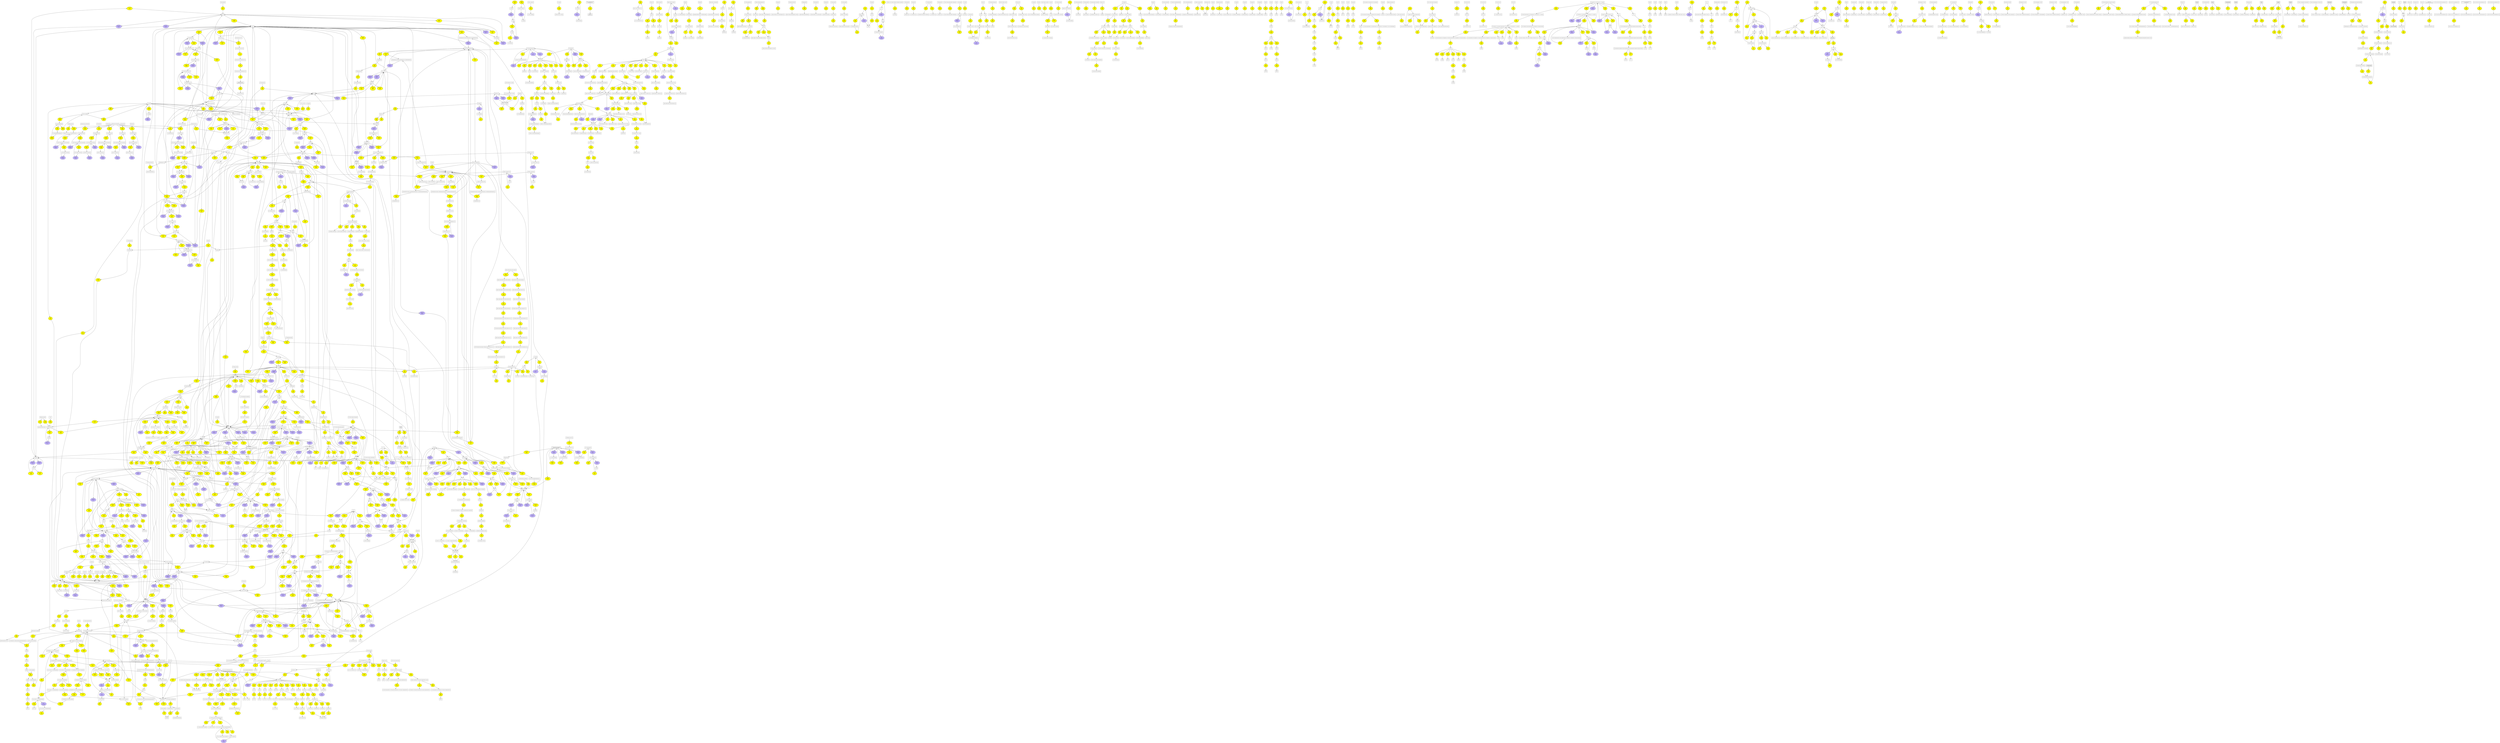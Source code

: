 strict digraph  {
	graph [ fontname=Arial, fontsize=10 ];
	node [ fontname=Arial, fontsize=10 ];
	edge [ fontname=Arial, fontsize=10 ];
"r0"	[id="nR00710_1.2.1.3",label="0.273.0.81.0\nR00710\n1.2.1.3",shape=ellipse,style=filled,fillcolor=yellow];
"r0" -> "c0"	[id="eR00710_1.2.1.3xC00033"];
"r0_r"	[id="nR00710_rev_1.2.1.3",label="0.273.0.81.0\nR00710_rev\n1.2.1.3",shape=ellipse,style=filled,fillcolor=".7 .3 1.0"];
"r0_r" -> "c19"	[id="eR00710_rev_1.2.1.3xC00084"];
"r1"	[id="nR00711_1.2.1.5",label="0.273.0.81.0\nR00711\n1.2.1.5",shape=ellipse,style=filled,fillcolor=yellow];
"r1" -> "c0"	[id="eR00711_1.2.1.5xC00033"];
"r1_r"	[id="nR00711_rev_1.2.1.5",label="0.273.0.81.0\nR00711_rev\n1.2.1.5",shape=ellipse,style=filled,fillcolor=".7 .3 1.0"];
"r1_r" -> "c19"	[id="eR00711_rev_1.2.1.5xC00084"];
"r2"	[id="nR00746_1.1.1.2",label="0.273.0.81.0\nR00746\n1.1.1.2",shape=ellipse,style=filled,fillcolor=yellow];
"r2" -> "c19"	[id="eR00746_1.1.1.2xC00084"];
"r2_r"	[id="nR00746_rev_1.1.1.2",label="0.273.0.81.0\nR00746_rev\n1.1.1.2",shape=ellipse,style=filled,fillcolor=".7 .3 1.0"];
"r2_r" -> "c15"	[id="eR00746_rev_1.1.1.2xC00469"];
"r3"	[id="nR00754_1.1.1.1",label="0.273.0.81.0\nR00754\n1.1.1.1",shape=ellipse,style=filled,fillcolor=yellow];
"r3" -> "c19"	[id="eR00754_1.1.1.1xC00084"];
"r3_r"	[id="nR00754_rev_1.1.1.1",label="0.273.0.81.0\nR00754_rev\n1.1.1.1",shape=ellipse,style=filled,fillcolor=".7 .3 1.0"];
"r3_r" -> "c15"	[id="eR00754_rev_1.1.1.1xC00469"];
"r4"	[id="nR00014_1.2.4.1",label="0.273.0.81.0\nR00014\n1.2.4.1",shape=ellipse,style=filled,fillcolor=yellow];
"r4" -> "c17"	[id="eR00014_1.2.4.1xC05125"];
"r5"	[id="nR03270_1.2.4.1",label="0.273.0.81.0\nR03270\n1.2.4.1",shape=ellipse,style=filled,fillcolor=yellow];
"r5" -> "c20"	[id="eR03270_1.2.4.1xC16255"];
"r5" -> "c26"	[id="eR03270_1.2.4.1xC00068"];
"r6"	[id="nR02569_2.3.1.12",label="0.273.0.81.0\nR02569\n2.3.1.12",shape=ellipse,style=filled,fillcolor=yellow];
"r6" -> "c20"	[id="eR02569_2.3.1.12xC16255"];
"r6_r"	[id="nR02569_rev_2.3.1.12",label="0.273.0.81.0\nR02569_rev\n2.3.1.12",shape=ellipse,style=filled,fillcolor=".7 .3 1.0"];
"r6_r" -> "c18"	[id="eR02569_rev_2.3.1.12xC00024"];
"r6_r" -> "c21"	[id="eR02569_rev_2.3.1.12xC15973"];
"r7"	[id="nR00703_1.1.1.27",label="0.273.0.81.0\nR00703\n1.1.1.27",shape=ellipse,style=filled,fillcolor=yellow];
"r7" -> "c16"	[id="eR00703_1.1.1.27xC00022"];
"r7_r"	[id="nR00703_rev_1.1.1.27",label="0.273.0.81.0\nR00703_rev\n1.1.1.27",shape=ellipse,style=filled,fillcolor=".7 .3 1.0"];
"r7_r" -> "c13"	[id="eR00703_rev_1.1.1.27xC00186"];
"r8"	[id="nR00200_2.7.1.40",label="0.273.0.81.0\nR00200\n2.7.1.40",shape=ellipse,style=filled,fillcolor=yellow];
"r8" -> "c16"	[id="eR00200_2.7.1.40xC00022"];
"r8" -> "c382"	[id="eR00200_2.7.1.40xC00008"];
"r9"	[id="nR00658_4.2.1.11",label="0.273.0.81.0\nR00658\n4.2.1.11",shape=ellipse,style=filled,fillcolor=yellow];
"r9" -> "c10"	[id="eR00658_4.2.1.11xC00074"];
"r9_r"	[id="nR00658_rev_4.2.1.11",label="0.273.0.81.0\nR00658_rev\n4.2.1.11",shape=ellipse,style=filled,fillcolor=".7 .3 1.0"];
"r9_r" -> "c3"	[id="eR00658_rev_4.2.1.11xC00631"];
"r10"	[id="nR01518_5.4.2.11",label="0.273.0.81.0\nR01518\n5.4.2.11",shape=ellipse,style=filled,fillcolor=yellow];
"r10" -> "c11"	[id="eR01518_5.4.2.11xC00197"];
"r10_r"	[id="nR01518_rev_5.4.2.11",label="0.273.0.81.0\nR01518_rev\n5.4.2.11",shape=ellipse,style=filled,fillcolor=".7 .3 1.0"];
"r10_r" -> "c3"	[id="eR01518_rev_5.4.2.11xC00631"];
"r11"	[id="nR01061_1.2.1.12",label="0.273.0.81.0\nR01061\n1.2.1.12",shape=ellipse,style=filled,fillcolor=yellow];
"r11" -> "c12"	[id="eR01061_1.2.1.12xC00236"];
"r11_r"	[id="nR01061_rev_1.2.1.12",label="0.273.0.81.0\nR01061_rev\n1.2.1.12",shape=ellipse,style=filled,fillcolor=".7 .3 1.0"];
"r11_r" -> "c25"	[id="eR01061_rev_1.2.1.12xC00118"];
"r12"	[id="nR01015_5.3.1.1",label="0.273.0.81.0\nR01015\n5.3.1.1",shape=ellipse,style=filled,fillcolor=yellow];
"r12" -> "c6"	[id="eR01015_5.3.1.1xC00111"];
"r12_r"	[id="nR01015_rev_5.3.1.1",label="0.273.0.81.0\nR01015_rev\n5.3.1.1",shape=ellipse,style=filled,fillcolor=".7 .3 1.0"];
"r12_r" -> "c25"	[id="eR01015_rev_5.3.1.1xC00118"];
"r13"	[id="nR01070_4.1.2.13",label="0.273.0.81.0\nR01070\n4.1.2.13",shape=ellipse,style=filled,fillcolor=yellow];
"r13" -> "c25"	[id="eR01070_4.1.2.13xC00118"];
"r13" -> "c6"	[id="eR01070_4.1.2.13xC00111"];
"r13_r"	[id="nR01070_rev_4.1.2.13",label="0.273.0.81.0\nR01070_rev\n4.1.2.13",shape=ellipse,style=filled,fillcolor=".7 .3 1.0"];
"r13_r" -> "c22"	[id="eR01070_rev_4.1.2.13xC05378"];
"r14"	[id="nR04779_2.7.1.11",label="0.273.0.81.0\nR04779\n2.7.1.11",shape=ellipse,style=filled,fillcolor=yellow];
"r14" -> "c22"	[id="eR04779_2.7.1.11xC05378"];
"r15"	[id="nR04780_3.1.3.11",label="0.273.0.81.0\nR04780\n3.1.3.11",shape=ellipse,style=filled,fillcolor=yellow];
"r15" -> "c9"	[id="eR04780_3.1.3.11xC05345"];
"r16"	[id="nR02740_5.3.1.9",label="0.273.0.81.0\nR02740\n5.3.1.9",shape=ellipse,style=filled,fillcolor=yellow];
"r16" -> "c9"	[id="eR02740_5.3.1.9xC05345"];
"r16_r"	[id="nR02740_rev_5.3.1.9",label="0.273.0.81.0\nR02740_rev\n5.3.1.9",shape=ellipse,style=filled,fillcolor=".7 .3 1.0"];
"r16_r" -> "c8"	[id="eR02740_rev_5.3.1.9xC00668"];
"r17"	[id="nR00959_5.4.2.2",label="0.273.0.81.0\nR00959\n5.4.2.2",shape=ellipse,style=filled,fillcolor=yellow];
"r17" -> "c8"	[id="eR00959_5.4.2.2xC00668"];
"r17_r"	[id="nR00959_rev_5.4.2.2",label="0.273.0.81.0\nR00959_rev\n5.4.2.2",shape=ellipse,style=filled,fillcolor=".7 .3 1.0"];
"r17_r" -> "c2"	[id="eR00959_rev_5.4.2.2xC00103"];
"r18"	[id="nR03321_5.3.1.9",label="0.273.0.81.0\nR03321\n5.3.1.9",shape=ellipse,style=filled,fillcolor=yellow];
"r18" -> "c9"	[id="eR03321_5.3.1.9xC05345"];
"r18_r"	[id="nR03321_rev_5.3.1.9",label="0.273.0.81.0\nR03321_rev\n5.3.1.9",shape=ellipse,style=filled,fillcolor=".7 .3 1.0"];
"r18_r" -> "c7"	[id="eR03321_rev_5.3.1.9xC01172"];
"r19"	[id="nR01600_2.7.1.1",label="0.273.0.81.0\nR01600\n2.7.1.1",shape=ellipse,style=filled,fillcolor=yellow];
"r19" -> "c7"	[id="eR01600_2.7.1.1xC01172"];
"r21"	[id="nR02739_5.3.1.9",label="0.273.0.81.0\nR02739\n5.3.1.9",shape=ellipse,style=filled,fillcolor=yellow];
"r21" -> "c7"	[id="eR02739_5.3.1.9xC01172"];
"r21_r"	[id="nR02739_rev_5.3.1.9",label="0.273.0.81.0\nR02739_rev\n5.3.1.9",shape=ellipse,style=filled,fillcolor=".7 .3 1.0"];
"r21_r" -> "c8"	[id="eR02739_rev_5.3.1.9xC00668"];
"r22"	[id="nR01602_5.1.3.3",label="0.273.0.81.0\nR01602\n5.1.3.3",shape=ellipse,style=filled,fillcolor=yellow];
"r22" -> "c5"	[id="eR01602_5.1.3.3xC00221"];
"r22_r"	[id="nR01602_rev_5.1.3.3",label="0.273.0.81.0\nR01602_rev\n5.1.3.3",shape=ellipse,style=filled,fillcolor=".7 .3 1.0"];
"r22_r" -> "c4"	[id="eR01602_rev_5.1.3.3xC00267"];
"r23"	[id="nR01786_2.7.1.2",label="0.273.0.81.0\nR01786\n2.7.1.2",shape=ellipse,style=filled,fillcolor=yellow];
"r23" -> "c8"	[id="eR01786_2.7.1.2xC00668"];
"r23_r"	[id="nR01786_rev_2.7.1.2",label="0.273.0.81.0\nR01786_rev\n2.7.1.2",shape=ellipse,style=filled,fillcolor=".7 .3 1.0"];
"r23_r" -> "c4"	[id="eR01786_rev_2.7.1.2xC00267"];
"r25"	[id="nR01788_3.1.3.9",label="0.273.0.81.0\nR01788\n3.1.3.9",shape=ellipse,style=filled,fillcolor=yellow];
"r25" -> "c4"	[id="eR01788_3.1.3.9xC00267"];
"r25_r"	[id="nR01788_rev_3.1.3.9",label="0.273.0.81.0\nR01788_rev\n3.1.3.9",shape=ellipse,style=filled,fillcolor=".7 .3 1.0"];
"r25_r" -> "c8"	[id="eR01788_rev_3.1.3.9xC00668"];
"r26"	[id="nR07618_1.8.1.4",label="0.273.0.81.0\nR07618\n1.8.1.4",shape=ellipse,style=filled,fillcolor=yellow];
"r26" -> "c14"	[id="eR07618_1.8.1.4xC15972"];
"r26_r"	[id="nR07618_rev_1.8.1.4",label="0.273.0.81.0\nR07618_rev\n1.8.1.4",shape=ellipse,style=filled,fillcolor=".7 .3 1.0"];
"r26_r" -> "c21"	[id="eR07618_rev_1.8.1.4xC15973"];
"r27"	[id="nR01512_2.7.2.3",label="0.273.0.81.0\nR01512\n2.7.2.3",shape=ellipse,style=filled,fillcolor=yellow];
"r27" -> "c12"	[id="eR01512_2.7.2.3xC00236"];
"r27_r"	[id="nR01512_rev_2.7.2.3",label="0.273.0.81.0\nR01512_rev\n2.7.2.3",shape=ellipse,style=filled,fillcolor=".7 .3 1.0"];
"r27_r" -> "c11"	[id="eR01512_rev_2.7.2.3xC00197"];
"r29"	[id="nR01516_5.4.2.11",label="0.273.0.81.0\nR01516\n5.4.2.11",shape=ellipse,style=filled,fillcolor=yellow];
"r29" -> "c11"	[id="eR01516_5.4.2.11xC00197"];
"r29_r"	[id="nR01516_rev_5.4.2.11",label="0.273.0.81.0\nR01516_rev\n5.4.2.11",shape=ellipse,style=filled,fillcolor=".7 .3 1.0"];
"r29_r" -> "c24"	[id="eR01516_rev_5.4.2.11xC01159"];
"r30"	[id="nR01662_5.4.2.4",label="0.273.0.81.0\nR01662\n5.4.2.4",shape=ellipse,style=filled,fillcolor=yellow];
"r30" -> "c24"	[id="eR01662_5.4.2.4xC01159"];
"r30_r"	[id="nR01662_rev_5.4.2.4",label="0.273.0.81.0\nR01662_rev\n5.4.2.4",shape=ellipse,style=filled,fillcolor=".7 .3 1.0"];
"r30_r" -> "c12"	[id="eR01662_rev_5.4.2.4xC00236"];
"r31"	[id="nR00235_6.2.1.1",label="0.273.0.81.0\nR00235\n6.2.1.1",shape=ellipse,style=filled,fillcolor=yellow];
"r31" -> "c18"	[id="eR00235_6.2.1.1xC00024"];
"r32"	[id="nR09085_2.7.1.147",label="0.273.0.81.0\nR09085\n2.7.1.147",shape=ellipse,style=filled,fillcolor=yellow];
"r32" -> "c8"	[id="eR09085_2.7.1.147xC00668"];
"r33"	[id="nR09086_2.7.1.147",label="0.273.0.81.0\nR09086\n2.7.1.147",shape=ellipse,style=filled,fillcolor=yellow];
"r33" -> "c7"	[id="eR09086_2.7.1.147xC01172"];
"r33_r"	[id="nR09086_rev_2.7.1.147",label="0.273.0.81.0\nR09086_rev\n2.7.1.147",shape=ellipse,style=filled,fillcolor=".7 .3 1.0"];
"r33_r" -> "c5"	[id="eR09086_rev_2.7.1.147xC00221"];
"r34"	[id="nR00621_1.2.4.2",label="0.273.0.81.0\nR00621\n1.2.4.2",shape=ellipse,style=filled,fillcolor=yellow];
"r34" -> "c37"	[id="eR00621_1.2.4.2xC05381"];
"r35"	[id="nR03316_1.2.4.2",label="0.273.0.81.0\nR03316\n1.2.4.2",shape=ellipse,style=filled,fillcolor=yellow];
"r35" -> "c34"	[id="eR03316_1.2.4.2xC16254"];
"r35" -> "c26"	[id="eR03316_1.2.4.2xC00068"];
"r36"	[id="nR02570_2.3.1.61",label="0.273.0.81.0\nR02570\n2.3.1.61",shape=ellipse,style=filled,fillcolor=yellow];
"r36" -> "c34"	[id="eR02570_2.3.1.61xC16254"];
"r36_r"	[id="nR02570_rev_2.3.1.61",label="0.273.0.81.0\nR02570_rev\n2.3.1.61",shape=ellipse,style=filled,fillcolor=".7 .3 1.0"];
"r36_r" -> "c35"	[id="eR02570_rev_2.3.1.61xC00091"];
"r36_r" -> "c21"	[id="eR02570_rev_2.3.1.61xC15973"];
"r37"	[id="nR00405_6.2.1.5",label="0.273.0.81.0\nR00405\n6.2.1.5",shape=ellipse,style=filled,fillcolor=yellow];
"r37" -> "c35"	[id="eR00405_6.2.1.5xC00091"];
"r37_r"	[id="nR00405_rev_6.2.1.5",label="0.273.0.81.0\nR00405_rev\n6.2.1.5",shape=ellipse,style=filled,fillcolor=".7 .3 1.0"];
"r37_r" -> "c32"	[id="eR00405_rev_6.2.1.5xC00042"];
"r38"	[id="nR00432_R00727_6.2.1.4",label="0.273.0.81.0\nR00432\nR00727\n6.2.1.4",shape=ellipse,style=filled,fillcolor=yellow];
"r38" -> "c35"	[id="eR00432_R00727_6.2.1.4xC00091"];
"r38_r"	[id="nR00432_R00727_rev_6.2.1.4",label="0.273.0.81.0\nR00432\nR00727_rev\n6.2.1.4",shape=ellipse,style=filled,fillcolor=".7 .3 1.0"];
"r38_r" -> "c32"	[id="eR00432_R00727_rev_6.2.1.4xC00042"];
"r39"	[id="nR00268_1.1.1.42",label="0.273.0.81.0\nR00268\n1.1.1.42",shape=ellipse,style=filled,fillcolor=yellow];
"r39" -> "c36"	[id="eR00268_1.1.1.42xC00026"];
"r39_r"	[id="nR00268_rev_1.1.1.42",label="0.273.0.81.0\nR00268_rev\n1.1.1.42",shape=ellipse,style=filled,fillcolor=".7 .3 1.0"];
"r39_r" -> "c28"	[id="eR00268_rev_1.1.1.42xC05379"];
"r40"	[id="nR00709_1.1.1.41",label="0.273.0.81.0\nR00709\n1.1.1.41",shape=ellipse,style=filled,fillcolor=yellow];
"r40" -> "c36"	[id="eR00709_1.1.1.41xC00026"];
"r40_r"	[id="nR00709_rev_1.1.1.41",label="0.273.0.81.0\nR00709_rev\n1.1.1.41",shape=ellipse,style=filled,fillcolor=".7 .3 1.0"];
"r40_r" -> "c30"	[id="eR00709_rev_1.1.1.41xC00311"];
"r41"	[id="nR01899_1.1.1.42",label="0.273.0.81.0\nR01899\n1.1.1.42",shape=ellipse,style=filled,fillcolor=yellow];
"r41" -> "c28"	[id="eR01899_1.1.1.42xC05379"];
"r41_r"	[id="nR01899_rev_1.1.1.42",label="0.273.0.81.0\nR01899_rev\n1.1.1.42",shape=ellipse,style=filled,fillcolor=".7 .3 1.0"];
"r41_r" -> "c30"	[id="eR01899_rev_1.1.1.42xC00311"];
"r42"	[id="nR00352_2.3.3.8",label="0.273.0.81.0\nR00352\n2.3.3.8",shape=ellipse,style=filled,fillcolor=yellow];
"r42" -> "c33"	[id="eR00352_2.3.3.8xC00158"];
"r42_r"	[id="nR00352_rev_2.3.3.8",label="0.273.0.81.0\nR00352_rev\n2.3.3.8",shape=ellipse,style=filled,fillcolor=".7 .3 1.0"];
"r42_r" -> "c23"	[id="eR00352_rev_2.3.3.8xC00036"];
"r42_r" -> "c18"	[id="eR00352_rev_2.3.3.8xC00024"];
"r43"	[id="nR02164_1.3.5.1",label="0.273.0.81.0\nR02164\n1.3.5.1",shape=ellipse,style=filled,fillcolor=yellow];
"r43" -> "c27"	[id="eR02164_1.3.5.1xC00122"];
"r43_r"	[id="nR02164_rev_1.3.5.1",label="0.273.0.81.0\nR02164_rev\n1.3.5.1",shape=ellipse,style=filled,fillcolor=".7 .3 1.0"];
"r43_r" -> "c32"	[id="eR02164_rev_1.3.5.1xC00042"];
"r44"	[id="nR01082_4.2.1.2",label="0.273.0.81.0\nR01082\n4.2.1.2",shape=ellipse,style=filled,fillcolor=yellow];
"r44" -> "c27"	[id="eR01082_4.2.1.2xC00122"];
"r44_r"	[id="nR01082_rev_4.2.1.2",label="0.273.0.81.0\nR01082_rev\n4.2.1.2",shape=ellipse,style=filled,fillcolor=".7 .3 1.0"];
"r44_r" -> "c29"	[id="eR01082_rev_4.2.1.2xC00149"];
"r45"	[id="nR01900_4.2.1.3",label="0.273.0.81.0\nR01900\n4.2.1.3",shape=ellipse,style=filled,fillcolor=yellow];
"r45" -> "c30"	[id="eR01900_4.2.1.3xC00311"];
"r45_r"	[id="nR01900_rev_4.2.1.3",label="0.273.0.81.0\nR01900_rev\n4.2.1.3",shape=ellipse,style=filled,fillcolor=".7 .3 1.0"];
"r45_r" -> "c31"	[id="eR01900_rev_4.2.1.3xC00417"];
"r46"	[id="nR01325_4.2.1.3",label="0.273.0.81.0\nR01325\n4.2.1.3",shape=ellipse,style=filled,fillcolor=yellow];
"r46" -> "c31"	[id="eR01325_4.2.1.3xC00417"];
"r46_r"	[id="nR01325_rev_4.2.1.3",label="0.273.0.81.0\nR01325_rev\n4.2.1.3",shape=ellipse,style=filled,fillcolor=".7 .3 1.0"];
"r46_r" -> "c33"	[id="eR01325_rev_4.2.1.3xC00158"];
"r48"	[id="nR00342_1.1.1.37",label="0.273.0.81.0\nR00342\n1.1.1.37",shape=ellipse,style=filled,fillcolor=yellow];
"r48" -> "c23"	[id="eR00342_1.1.1.37xC00036"];
"r48_r"	[id="nR00342_rev_1.1.1.37",label="0.273.0.81.0\nR00342_rev\n1.1.1.37",shape=ellipse,style=filled,fillcolor=".7 .3 1.0"];
"r48_r" -> "c29"	[id="eR00342_rev_1.1.1.37xC00149"];
"r50"	[id="nR02750_2.7.1.15",label="0.273.0.81.0\nR02750\n2.7.1.15",shape=ellipse,style=filled,fillcolor=yellow];
"r50" -> "c48"	[id="eR02750_2.7.1.15xC00673"];
"r50_r"	[id="nR02750_rev_2.7.1.15",label="0.273.0.81.0\nR02750_rev\n2.7.1.15",shape=ellipse,style=filled,fillcolor=".7 .3 1.0"];
"r50_r" -> "c47"	[id="eR02750_rev_2.7.1.15xC01801"];
"r51"	[id="nR02749_5.4.2.7",label="0.273.0.81.0\nR02749\n5.4.2.7",shape=ellipse,style=filled,fillcolor=yellow];
"r51" -> "c48"	[id="eR02749_5.4.2.7xC00673"];
"r51_r"	[id="nR02749_rev_5.4.2.7",label="0.273.0.81.0\nR02749_rev\n5.4.2.7",shape=ellipse,style=filled,fillcolor=".7 .3 1.0"];
"r51_r" -> "c50"	[id="eR02749_rev_5.4.2.7xC00672"];
"r52"	[id="nR01066_4.1.2.4",label="0.273.0.81.0\nR01066\n4.1.2.4",shape=ellipse,style=filled,fillcolor=yellow];
"r52" -> "c25"	[id="eR01066_4.1.2.4xC00118"];
"r52_r"	[id="nR01066_rev_4.1.2.4",label="0.273.0.81.0\nR01066_rev\n4.1.2.4",shape=ellipse,style=filled,fillcolor=".7 .3 1.0"];
"r52_r" -> "c48"	[id="eR01066_rev_4.1.2.4xC00673"];
"r53"	[id="nR01049_2.7.6.1",label="0.273.0.81.0\nR01049\n2.7.6.1",shape=ellipse,style=filled,fillcolor=yellow];
"r53" -> "c42"	[id="eR01049_2.7.6.1xC00119"];
"r53_r"	[id="nR01049_rev_2.7.6.1",label="0.273.0.81.0\nR01049_rev\n2.7.6.1",shape=ellipse,style=filled,fillcolor=".7 .3 1.0"];
"r53_r" -> "c41"	[id="eR01049_rev_2.7.6.1xC00117"];
"r54"	[id="nR01057_5.4.2.7",label="0.273.0.81.0\nR01057\n5.4.2.7",shape=ellipse,style=filled,fillcolor=yellow];
"r54" -> "c41"	[id="eR01057_5.4.2.7xC00117"];
"r54_r"	[id="nR01057_rev_5.4.2.7",label="0.273.0.81.0\nR01057_rev\n5.4.2.7",shape=ellipse,style=filled,fillcolor=".7 .3 1.0"];
"r54_r" -> "c43"	[id="eR01057_rev_5.4.2.7xC00620"];
"r55"	[id="nR01051_2.7.1.15",label="0.273.0.81.0\nR01051\n2.7.1.15",shape=ellipse,style=filled,fillcolor=yellow];
"r55" -> "c41"	[id="eR01051_2.7.1.15xC00117"];
"r55_r"	[id="nR01051_rev_2.7.1.15",label="0.273.0.81.0\nR01051_rev\n2.7.1.15",shape=ellipse,style=filled,fillcolor=".7 .3 1.0"];
"r55_r" -> "c44"	[id="eR01051_rev_2.7.1.15xC00121"];
"r56"	[id="nR01641_2.2.1.1",label="0.273.0.81.0\nR01641\n2.2.1.1",shape=ellipse,style=filled,fillcolor=yellow];
"r56" -> "c41"	[id="eR01641_2.2.1.1xC00117"];
"r56" -> "c53"	[id="eR01641_2.2.1.1xC00231"];
"r56_r"	[id="nR01641_rev_2.2.1.1",label="0.273.0.81.0\nR01641_rev\n2.2.1.1",shape=ellipse,style=filled,fillcolor=".7 .3 1.0"];
"r56_r" -> "c46"	[id="eR01641_rev_2.2.1.1xC05382"];
"r56_r" -> "c25"	[id="eR01641_rev_2.2.1.1xC00118"];
"r57"	[id="nR01056_5.3.1.6",label="0.273.0.81.0\nR01056\n5.3.1.6",shape=ellipse,style=filled,fillcolor=yellow];
"r57" -> "c54"	[id="eR01056_5.3.1.6xC00199"];
"r57_r"	[id="nR01056_rev_5.3.1.6",label="0.273.0.81.0\nR01056_rev\n5.3.1.6",shape=ellipse,style=filled,fillcolor=".7 .3 1.0"];
"r57_r" -> "c41"	[id="eR01056_rev_5.3.1.6xC00117"];
"r58"	[id="nR01529_5.1.3.1",label="0.273.0.81.0\nR01529\n5.1.3.1",shape=ellipse,style=filled,fillcolor=yellow];
"r58" -> "c53"	[id="eR01529_5.1.3.1xC00231"];
"r58_r"	[id="nR01529_rev_5.1.3.1",label="0.273.0.81.0\nR01529_rev\n5.1.3.1",shape=ellipse,style=filled,fillcolor=".7 .3 1.0"];
"r58_r" -> "c54"	[id="eR01529_rev_5.1.3.1xC00199"];
"r59"	[id="nR01830_2.2.1.1",label="0.273.0.81.0\nR01830\n2.2.1.1",shape=ellipse,style=filled,fillcolor=yellow];
"r59" -> "c45"	[id="eR01830_2.2.1.1xC00279"];
"r59" -> "c53"	[id="eR01830_2.2.1.1xC00231"];
"r59_r"	[id="nR01830_rev_2.2.1.1",label="0.273.0.81.0\nR01830_rev\n2.2.1.1",shape=ellipse,style=filled,fillcolor=".7 .3 1.0"];
"r59_r" -> "c25"	[id="eR01830_rev_2.2.1.1xC00118"];
"r59_r" -> "c9"	[id="eR01830_rev_2.2.1.1xC05345"];
"r60"	[id="nR01528_1.1.1.44",label="0.273.0.51\nR01528\n1.1.1.44",shape=ellipse,style=filled,fillcolor=yellow];
"r60" -> "c54"	[id="eR01528_1.1.1.44xC00199"];
"r60" -> "c794"	[id="eR01528_1.1.1.44xC00005"];
"r61"	[id="nR02035_3.1.1.31",label="0.273.0.7\nR02035\n3.1.1.31",shape=ellipse,style=filled,fillcolor=yellow];
"r61" -> "c40"	[id="eR02035_3.1.1.31xC00345"];
"r63"	[id="nR01737_2.7.1.12",label="0.103\nR01737\n2.7.1.12",shape=ellipse,style=filled,fillcolor=yellow];
"r63" -> "c40"	[id="eR01737_2.7.1.12xC00345"];
"r64"	[id="nR01519_3.1.1.17",label="0.104\nR01519\n3.1.1.17",shape=ellipse,style=filled,fillcolor=yellow];
"r64" -> "c38"	[id="eR01519_3.1.1.17xC00257"];
"r65"	[id="nR01827_2.2.1.2",label="0.273.0.81.0\nR01827\n2.2.1.2",shape=ellipse,style=filled,fillcolor=yellow];
"r65" -> "c45"	[id="eR01827_2.2.1.2xC00279"];
"r65" -> "c9"	[id="eR01827_2.2.1.2xC05345"];
"r65_r"	[id="nR01827_rev_2.2.1.2",label="0.273.0.81.0\nR01827_rev\n2.2.1.2",shape=ellipse,style=filled,fillcolor=".7 .3 1.0"];
"r65_r" -> "c46"	[id="eR01827_rev_2.2.1.2xC05382"];
"r65_r" -> "c25"	[id="eR01827_rev_2.2.1.2xC00118"];
"r67"	[id="nR08572_2.7.1.165",label="0.273.0.81.0\nR08572\n2.7.1.165",shape=ellipse,style=filled,fillcolor=yellow];
"r67" -> "c3"	[id="eR08572_2.7.1.165xC00631"];
"r68"	[id="nR10221_1.1.1.343",label="0.273.0.6\nR10221\n1.1.1.343",shape=ellipse,style=filled,fillcolor=yellow];
"r68" -> "c54"	[id="eR10221_1.1.1.343xC00199"];
"r70"	[id="nR01478_3.2.1.31",label="0.84\nR01478\n3.2.1.31",shape=ellipse,style=filled,fillcolor=yellow];
"r70" -> "c70"	[id="eR01478_3.2.1.31xC00191"];
"r71"	[id="nR02921_2.7.7.40",label="0.292.1.0.0.0\nR02921\n2.7.7.40",shape=ellipse,style=filled,fillcolor=yellow];
"r71" -> "c64"	[id="eR02921_2.7.7.40xC00789"];
"r71_r"	[id="nR02921_rev_2.7.7.40",label="0.292.1.0.0.0\nR02921_rev\n2.7.7.40",shape=ellipse,style=filled,fillcolor=".7 .3 1.0"];
"r71_r" -> "c63"	[id="eR02921_rev_2.7.7.40xC01068"];
"r71_r" -> "c472"	[id="eR02921_rev_2.7.7.40xC00063"];
"r72"	[id="nR01639_2.7.1.17",label="0.273.0.81.0\nR01639\n2.7.1.17",shape=ellipse,style=filled,fillcolor=yellow];
"r72" -> "c53"	[id="eR01639_2.7.1.17xC00231"];
"r72_r"	[id="nR01639_rev_2.7.1.17",label="0.273.0.81.0\nR01639_rev\n2.7.1.17",shape=ellipse,style=filled,fillcolor=".7 .3 1.0"];
"r72_r" -> "c65"	[id="eR01639_rev_2.7.1.17xC00310"];
"r74"	[id="nR01904_1.1.1.10",label="0.273.0.30\nR01904\n1.1.1.10",shape=ellipse,style=filled,fillcolor=yellow];
"r74" -> "c59"	[id="eR01904_1.1.1.10xC00312"];
"r74_r"	[id="nR01904_rev_1.1.1.10",label="0.273.0.30\nR01904_rev\n1.1.1.10",shape=ellipse,style=filled,fillcolor=".7 .3 1.0"];
"r74_r" -> "c61"	[id="eR01904_rev_1.1.1.10xC00379"];
"r75"	[id="nR01431_1.1.1.21",label="0.273.0.30\nR01431\n1.1.1.21",shape=ellipse,style=filled,fillcolor=yellow];
"r75" -> "c62"	[id="eR01431_1.1.1.21xC00181"];
"r75_r"	[id="nR01431_rev_1.1.1.21",label="0.273.0.30\nR01431_rev\n1.1.1.21",shape=ellipse,style=filled,fillcolor=".7 .3 1.0"];
"r75_r" -> "c61"	[id="eR01431_rev_1.1.1.21xC00379"];
"r76"	[id="nR02640_1.1.1.45",label="0.287.0.0\nR02640\n1.1.1.45",shape=ellipse,style=filled,fillcolor=yellow];
"r76" -> "c68"	[id="eR02640_1.1.1.45xC00618"];
"r76_r"	[id="nR02640_rev_1.1.1.45",label="0.287.0.0\nR02640_rev\n1.1.1.45",shape=ellipse,style=filled,fillcolor=".7 .3 1.0"];
"r76_r" -> "c56"	[id="eR02640_rev_1.1.1.45xC00800"];
"r77"	[id="nR00289_2.7.7.9",label="0.273.0.81.0\nR00289\n2.7.7.9",shape=ellipse,style=filled,fillcolor=yellow];
"r77" -> "c58"	[id="eR00289_2.7.7.9xC00029"];
"r77_r"	[id="nR00289_rev_2.7.7.9",label="0.273.0.81.0\nR00289_rev\n2.7.7.9",shape=ellipse,style=filled,fillcolor=".7 .3 1.0"];
"r77_r" -> "c2"	[id="eR00289_rev_2.7.7.9xC00103"];
"r78"	[id="nR01383_2.4.1.17",label="0.273.0.81.0\nR01383\n2.4.1.17",shape=ellipse,style=filled,fillcolor=yellow];
"r78" -> "c55"	[id="eR01383_2.4.1.17xC03033"];
"r78_r"	[id="nR01383_rev_2.4.1.17",label="0.273.0.81.0\nR01383_rev\n2.4.1.17",shape=ellipse,style=filled,fillcolor=".7 .3 1.0"];
"r78_r" -> "c57"	[id="eR01383_rev_2.4.1.17xC00167"];
"r79"	[id="nR00286_1.1.1.22",label="0.273.0.81.0\nR00286\n1.1.1.22",shape=ellipse,style=filled,fillcolor=yellow];
"r79" -> "c57"	[id="eR00286_1.1.1.22xC00167"];
"r79_r"	[id="nR00286_rev_1.1.1.22",label="0.273.0.81.0\nR00286_rev\n1.1.1.22",shape=ellipse,style=filled,fillcolor=".7 .3 1.0"];
"r79_r" -> "c58"	[id="eR00286_rev_1.1.1.22xC00029"];
"r80"	[id="nR01430_1.1.1.179",label="0.82\nR01430\n1.1.1.179",shape=ellipse,style=filled,fillcolor=yellow];
"r80" -> "c60"	[id="eR01430_1.1.1.179xC02266"];
"r83"	[id="nR01787_1.1.1.21",label="0.273.0.81.0\nR01787\n1.1.1.21",shape=ellipse,style=filled,fillcolor=yellow];
"r83" -> "c4"	[id="eR01787_1.1.1.21xC00267"];
"r83_r"	[id="nR01787_rev_1.1.1.21",label="0.273.0.81.0\nR01787_rev\n1.1.1.21",shape=ellipse,style=filled,fillcolor=".7 .3 1.0"];
"r83_r" -> "c75"	[id="eR01787_rev_1.1.1.21xC00794"];
"r84"	[id="nR00875_1.1.1.14",label="0.273.0.81.0\nR00875\n1.1.1.14",shape=ellipse,style=filled,fillcolor=yellow];
"r84" -> "c80"	[id="eR00875_1.1.1.14xC00095"];
"r84_r"	[id="nR00875_rev_1.1.1.14",label="0.273.0.81.0\nR00875_rev\n1.1.1.14",shape=ellipse,style=filled,fillcolor=".7 .3 1.0"];
"r84_r" -> "c75"	[id="eR00875_rev_1.1.1.14xC00794"];
"r85"	[id="nR00866_2.7.1.3",label="0.273.0.81.0\nR00866\n2.7.1.3",shape=ellipse,style=filled,fillcolor=yellow];
"r85" -> "c71"	[id="eR00866_2.7.1.3xC01094"];
"r86"	[id="nR01326_2.7.1.1",label="0.273.0.81.0\nR01326\n2.7.1.1",shape=ellipse,style=filled,fillcolor=yellow];
"r86" -> "c73"	[id="eR01326_2.7.1.1xC00275"];
"r87"	[id="nR00867_2.7.1.1",label="0.273.0.81.0\nR00867\n2.7.1.1",shape=ellipse,style=filled,fillcolor=yellow];
"r87" -> "c9"	[id="eR00867_2.7.1.1xC05345"];
"r88"	[id="nR02731_3.1.3.46",label="0.105\nR02731\n3.1.3.46",shape=ellipse,style=filled,fillcolor=yellow];
"r88" -> "c9"	[id="eR02731_3.1.3.46xC05345"];
"r89"	[id="nR01819_5.3.1.8",label="0.273.0.81.0\nR01819\n5.3.1.8",shape=ellipse,style=filled,fillcolor=yellow];
"r89" -> "c9"	[id="eR01819_5.3.1.8xC05345"];
"r89_r"	[id="nR01819_rev_5.3.1.8",label="0.273.0.81.0\nR01819_rev\n5.3.1.8",shape=ellipse,style=filled,fillcolor=".7 .3 1.0"];
"r89_r" -> "c73"	[id="eR01819_rev_5.3.1.8xC00275"];
"r90"	[id="nR01818_5.4.2.8",label="0.273.0.81.0\nR01818\n5.4.2.8",shape=ellipse,style=filled,fillcolor=yellow];
"r90" -> "c81"	[id="eR01818_5.4.2.8xC00636"];
"r90_r"	[id="nR01818_rev_5.4.2.8",label="0.273.0.81.0\nR01818_rev\n5.4.2.8",shape=ellipse,style=filled,fillcolor=".7 .3 1.0"];
"r90_r" -> "c73"	[id="eR01818_rev_5.4.2.8xC00275"];
"r92"	[id="nR05692_1.1.1.271",label="66.0.0\nR05692\n1.1.1.271",shape=ellipse,style=filled,fillcolor=yellow];
"r92" -> "c76"	[id="eR05692_1.1.1.271xC00325"];
"r92_r"	[id="nR05692_rev_1.1.1.271",label="66.0.0\nR05692_rev\n1.1.1.271",shape=ellipse,style=filled,fillcolor=".7 .3 1.0"];
"r92_r" -> "c78"	[id="eR05692_rev_1.1.1.271xC01222"];
"r93"	[id="nR00888_4.2.1.47",label="1450\nR00888\n4.2.1.47",shape=ellipse,style=filled,fillcolor=yellow];
"r93" -> "c78"	[id="eR00888_4.2.1.47xC01222"];
"r94"	[id="nR00885_2.7.7.13",label="0.273.0.81.0\nR00885\n2.7.7.13",shape=ellipse,style=filled,fillcolor=yellow];
"r94" -> "c77"	[id="eR00885_2.7.7.13xC00096"];
"r94_r"	[id="nR00885_rev_2.7.7.13",label="0.273.0.81.0\nR00885_rev\n2.7.7.13",shape=ellipse,style=filled,fillcolor=".7 .3 1.0"];
"r94_r" -> "c81"	[id="eR00885_rev_2.7.7.13xC00636"];
"r95"	[id="nR02568_4.1.2.13",label="0.273.0.81.0\nR02568\n4.1.2.13",shape=ellipse,style=filled,fillcolor=yellow];
"r95" -> "c51"	[id="eR02568_4.1.2.13xC00577"];
"r95" -> "c6"	[id="eR02568_4.1.2.13xC00111"];
"r95_r"	[id="nR02568_rev_4.1.2.13",label="0.273.0.81.0\nR02568_rev\n4.1.2.13",shape=ellipse,style=filled,fillcolor=".7 .3 1.0"];
"r95_r" -> "c71"	[id="eR02568_rev_4.1.2.13xC01094"];
"r96"	[id="nR01059_2.7.1.28",label="0.273.0.81.0\nR01059\n2.7.1.28",shape=ellipse,style=filled,fillcolor=yellow];
"r96" -> "c25"	[id="eR01059_2.7.1.28xC00118"];
"r97"	[id="nR03161_2.7.1.52",label="2604\nR03161\n2.7.1.52",shape=ellipse,style=filled,fillcolor=yellow];
"r97" -> "c79"	[id="eR03161_2.7.1.52xC02985"];
"r98"	[id="nR03688_4.2.1.68",label="2606\nR03688\n4.2.1.68",shape=ellipse,style=filled,fillcolor=yellow];
"r98" -> "c84"	[id="eR03688_4.2.1.68xC03827"];
"r99"	[id="nR03634_3.2.1.22",label="0.110\nR03634\n3.2.1.22",shape=ellipse,style=filled,fillcolor=yellow];
"r99" -> "c86"	[id="eR03634_3.2.1.22xC00124"];
"r99" -> "c91"	[id="eR03634_3.2.1.22xC00492"];
"r101"	[id="nR05549_3.2.1.22",label="0.112\nR05549\n3.2.1.22",shape=ellipse,style=filled,fillcolor=yellow];
"r101" -> "c101"	[id="eR05549_3.2.1.22xC05402"];
"r101" -> "c86"	[id="eR05549_3.2.1.22xC00124"];
"r102"	[id="nR00801_3.2.1.20",label="0.106\nR00801\n3.2.1.20",shape=ellipse,style=filled,fillcolor=yellow];
"r102" -> "c1"	[id="eR00801_3.2.1.20xC00031"];
"r102" -> "c80"	[id="eR00801_3.2.1.20xC00095"];
"r103"	[id="nR01103_3.2.1.22",label="0.109\nR01103\n3.2.1.22",shape=ellipse,style=filled,fillcolor=yellow];
"r103" -> "c90"	[id="eR01103_3.2.1.22xC00089"];
"r104"	[id="nR01101_3.2.1.22",label="0.111\nR01101\n3.2.1.22",shape=ellipse,style=filled,fillcolor=yellow];
"r104" -> "c1"	[id="eR01101_3.2.1.22xC00031"];
"r104" -> "c86"	[id="eR01101_3.2.1.22xC00124"];
"r106"	[id="nR01104_3.2.1.22",label="0.273.0.81.0\nR01104\n3.2.1.22",shape=ellipse,style=filled,fillcolor=yellow];
"r106" -> "c69"	[id="eR01104_3.2.1.22xC00116"];
"r106" -> "c86"	[id="eR01104_3.2.1.22xC00124"];
"r106_r"	[id="nR01104_rev_3.2.1.22",label="0.273.0.81.0\nR01104_rev\n3.2.1.22",shape=ellipse,style=filled,fillcolor=".7 .3 1.0"];
"r106_r" -> "c94"	[id="eR01104_rev_3.2.1.22xC05401"];
"r107"	[id="nR01329_3.2.1.22",label="0.273.0.81.0\nR01329\n3.2.1.22",shape=ellipse,style=filled,fillcolor=yellow];
"r107" -> "c72"	[id="eR01329_3.2.1.22xC00159"];
"r107" -> "c86"	[id="eR01329_3.2.1.22xC00124"];
"r107_r"	[id="nR01329_rev_3.2.1.22",label="0.273.0.81.0\nR01329_rev\n3.2.1.22",shape=ellipse,style=filled,fillcolor=".7 .3 1.0"];
"r107_r" -> "c93"	[id="eR01329_rev_3.2.1.22xC05400"];
"r108"	[id="nR02926_3.2.1.22",label="0.273.0.81.0\nR02926\n3.2.1.22",shape=ellipse,style=filled,fillcolor=yellow];
"r108" -> "c75"	[id="eR02926_3.2.1.22xC00794"];
"r108" -> "c86"	[id="eR02926_3.2.1.22xC00124"];
"r108_r"	[id="nR02926_rev_3.2.1.22",label="0.273.0.81.0\nR02926_rev\n3.2.1.22",shape=ellipse,style=filled,fillcolor=".7 .3 1.0"];
"r108_r" -> "c92"	[id="eR02926_rev_3.2.1.22xC05399"];
"r109"	[id="nR01194_3.2.1.22",label="0.273.0.81.0\nR01194\n3.2.1.22",shape=ellipse,style=filled,fillcolor=yellow];
"r109" -> "c85"	[id="eR01194_3.2.1.22xC00137"];
"r109" -> "c86"	[id="eR01194_3.2.1.22xC00124"];
"r109_r"	[id="nR01194_rev_3.2.1.22",label="0.273.0.81.0\nR01194_rev\n3.2.1.22",shape=ellipse,style=filled,fillcolor=".7 .3 1.0"];
"r109_r" -> "c89"	[id="eR01194_rev_3.2.1.22xC01235"];
"r110"	[id="nR01678_3.2.1.108",label="0.273.0.81.0\nR01678\n3.2.1.108",shape=ellipse,style=filled,fillcolor=yellow];
"r110" -> "c4"	[id="eR01678_3.2.1.108xC00267"];
"r110" -> "c86"	[id="eR01678_3.2.1.108xC00124"];
"r112"	[id="nR00503_2.4.1.22",label="0.273.0.81.0\nR00503\n2.4.1.22",shape=ellipse,style=filled,fillcolor=yellow];
"r112" -> "c100"	[id="eR00503_2.4.1.22xC00243"];
"r113"	[id="nR00291_5.1.3.2",label="0.273.0.81.0\nR00291\n5.1.3.2",shape=ellipse,style=filled,fillcolor=yellow];
"r113" -> "c87"	[id="eR00291_5.1.3.2xC00052"];
"r113_r"	[id="nR00291_rev_5.1.3.2",label="0.273.0.81.0\nR00291_rev\n5.1.3.2",shape=ellipse,style=filled,fillcolor=".7 .3 1.0"];
"r113_r" -> "c58"	[id="eR00291_rev_5.1.3.2xC00029"];
"r115"	[id="nR01092_2.7.1.6",label="0.292.0.0.6\nR01092\n2.7.1.6",shape=ellipse,style=filled,fillcolor=yellow];
"r115" -> "c88"	[id="eR01092_2.7.1.6xC00446"];
"r117"	[id="nR10619_5.1.3.3",label="0.292.0.0.7\nR10619\n5.1.3.3",shape=ellipse,style=filled,fillcolor=yellow];
"r117" -> "c102"	[id="eR10619_5.1.3.3xC00984"];
"r120"	[id="nR02957_1.2.1.3",label="0.18\nR02957\n1.2.1.3",shape=ellipse,style=filled,fillcolor=yellow];
"r120" -> "c106"	[id="eR02957_1.2.1.3xC00818"];
"r120_r"	[id="nR02957_rev_1.2.1.3",label="0.18\nR02957_rev\n1.2.1.3",shape=ellipse,style=filled,fillcolor=".7 .3 1.0"];
"r120_r" -> "c104"	[id="eR02957_rev_1.2.1.3xC02670"];
"r121"	[id="nR08615_2.4.1.17",label="0.85\nR08615\n2.4.1.17",shape=ellipse,style=filled,fillcolor=yellow];
"r121" -> "c70"	[id="eR08615_2.4.1.17xC00191"];
"r122"	[id="nR08159_2.3.1.85",label="348\nR08159\n2.3.1.85",shape=ellipse,style=filled,fillcolor=yellow];
"r122" -> "c111"	[id="eR08159_2.3.1.85xC06424"];
"r126"	[id="nR07762_2.3.1.179",label="362\nR07762\n2.3.1.179",shape=ellipse,style=filled,fillcolor=yellow];
"r126" -> "c108"	[id="eR07762_2.3.1.179xC16219"];
"r133"	[id="nR01706_2.3.1.85",label="0.273.0.57\nR01706\n2.3.1.85",shape=ellipse,style=filled,fillcolor=yellow];
"r133" -> "c143"	[id="eR01706_2.3.1.85xC00249"];
"r135"	[id="nR04544_2.3.1.85",label="0.273.0.31\nR04544\n2.3.1.85",shape=ellipse,style=filled,fillcolor=yellow];
"r135" -> "c145"	[id="eR04544_2.3.1.85xC05763"];
"r135_r"	[id="nR04544_rev_2.3.1.85",label="0.273.0.31\nR04544_rev\n2.3.1.85",shape=ellipse,style=filled,fillcolor=".7 .3 1.0"];
"r135_r" -> "c146"	[id="eR04544_rev_2.3.1.85xC04633"];
"r136"	[id="nR04543_2.3.1.85",label="0.273.0.31\nR04543\n2.3.1.85",shape=ellipse,style=filled,fillcolor=yellow];
"r136" -> "c146"	[id="eR04543_2.3.1.85xC04633"];
"r136_r"	[id="nR04543_rev_2.3.1.85",label="0.273.0.31\nR04543_rev\n2.3.1.85",shape=ellipse,style=filled,fillcolor=".7 .3 1.0"];
"r136_r" -> "c147"	[id="eR04543_rev_2.3.1.85xC05762"];
"r137"	[id="nR04968_2.3.1.85",label="0.273.0.58\nR04968\n2.3.1.85",shape=ellipse,style=filled,fillcolor=yellow];
"r137" -> "c147"	[id="eR04968_2.3.1.85xC05762"];
"r139"	[id="nR04568_2.3.1.85",label="0.273.0.32\nR04568\n2.3.1.85",shape=ellipse,style=filled,fillcolor=yellow];
"r139" -> "c141"	[id="eR04568_2.3.1.85xC05760"];
"r139_r"	[id="nR04568_rev_2.3.1.85",label="0.273.0.32\nR04568_rev\n2.3.1.85",shape=ellipse,style=filled,fillcolor=".7 .3 1.0"];
"r139_r" -> "c140"	[id="eR04568_rev_2.3.1.85xC04688"];
"r140"	[id="nR04566_2.3.1.85",label="0.273.0.32\nR04566\n2.3.1.85",shape=ellipse,style=filled,fillcolor=yellow];
"r140" -> "c140"	[id="eR04566_2.3.1.85xC04688"];
"r140_r"	[id="nR04566_rev_2.3.1.85",label="0.273.0.32\nR04566_rev\n2.3.1.85",shape=ellipse,style=filled,fillcolor=".7 .3 1.0"];
"r140_r" -> "c139"	[id="eR04566_rev_2.3.1.85xC05759"];
"r141"	[id="nR04726_2.3.1.85",label="0.273.0.59\nR04726\n2.3.1.85",shape=ellipse,style=filled,fillcolor=yellow];
"r141" -> "c139"	[id="eR04726_2.3.1.85xC05759"];
"r143"	[id="nR04965_2.3.1.85",label="0.273.0.33\nR04965\n2.3.1.85",shape=ellipse,style=filled,fillcolor=yellow];
"r143" -> "c136"	[id="eR04965_2.3.1.85xC05758"];
"r143_r"	[id="nR04965_rev_2.3.1.85",label="0.273.0.33\nR04965_rev\n2.3.1.85",shape=ellipse,style=filled,fillcolor=".7 .3 1.0"];
"r143_r" -> "c137"	[id="eR04965_rev_2.3.1.85xC05757"];
"r144"	[id="nR04964_2.3.1.85",label="0.273.0.33\nR04964\n2.3.1.85",shape=ellipse,style=filled,fillcolor=yellow];
"r144" -> "c137"	[id="eR04964_2.3.1.85xC05757"];
"r144_r"	[id="nR04964_rev_2.3.1.85",label="0.273.0.33\nR04964_rev\n2.3.1.85",shape=ellipse,style=filled,fillcolor=".7 .3 1.0"];
"r144_r" -> "c138"	[id="eR04964_rev_2.3.1.85xC05756"];
"r145"	[id="nR04963_2.3.1.85",label="0.273.0.60\nR04963\n2.3.1.85",shape=ellipse,style=filled,fillcolor=yellow];
"r145" -> "c138"	[id="eR04963_2.3.1.85xC05756"];
"r147"	[id="nR04535_2.3.1.85",label="0.273.0.34\nR04535\n2.3.1.85",shape=ellipse,style=filled,fillcolor=yellow];
"r147" -> "c133"	[id="eR04535_2.3.1.85xC05754"];
"r147_r"	[id="nR04535_rev_2.3.1.85",label="0.273.0.34\nR04535_rev\n2.3.1.85",shape=ellipse,style=filled,fillcolor=".7 .3 1.0"];
"r147_r" -> "c132"	[id="eR04535_rev_2.3.1.85xC04619"];
"r148"	[id="nR04534_2.3.1.85",label="0.273.0.34\nR04534\n2.3.1.85",shape=ellipse,style=filled,fillcolor=yellow];
"r148" -> "c132"	[id="eR04534_2.3.1.85xC04619"];
"r148_r"	[id="nR04534_rev_2.3.1.85",label="0.273.0.34\nR04534_rev\n2.3.1.85",shape=ellipse,style=filled,fillcolor=".7 .3 1.0"];
"r148_r" -> "c131"	[id="eR04534_rev_2.3.1.85xC05753"];
"r149"	[id="nR04960_2.3.1.85",label="0.273.0.61\nR04960\n2.3.1.85",shape=ellipse,style=filled,fillcolor=yellow];
"r149" -> "c131"	[id="eR04960_2.3.1.85xC05753"];
"r151"	[id="nR04537_2.3.1.85",label="0.273.0.35\nR04537\n2.3.1.85",shape=ellipse,style=filled,fillcolor=yellow];
"r151" -> "c128"	[id="eR04537_2.3.1.85xC05751"];
"r151_r"	[id="nR04537_rev_2.3.1.85",label="0.273.0.35\nR04537_rev\n2.3.1.85",shape=ellipse,style=filled,fillcolor=".7 .3 1.0"];
"r151_r" -> "c129"	[id="eR04537_rev_2.3.1.85xC04620"];
"r152"	[id="nR04536_2.3.1.85",label="0.273.0.35\nR04536\n2.3.1.85",shape=ellipse,style=filled,fillcolor=yellow];
"r152" -> "c129"	[id="eR04536_2.3.1.85xC04620"];
"r152_r"	[id="nR04536_rev_2.3.1.85",label="0.273.0.35\nR04536_rev\n2.3.1.85",shape=ellipse,style=filled,fillcolor=".7 .3 1.0"];
"r152_r" -> "c130"	[id="eR04536_rev_2.3.1.85xC05750"];
"r153"	[id="nR04957_2.3.1.85",label="0.273.0.62\nR04957\n2.3.1.85",shape=ellipse,style=filled,fillcolor=yellow];
"r153" -> "c130"	[id="eR04957_2.3.1.85xC05750"];
"r155"	[id="nR04954_2.3.1.85",label="0.273.0.36\nR04954\n2.3.1.85",shape=ellipse,style=filled,fillcolor=yellow];
"r155" -> "c125"	[id="eR04954_2.3.1.85xC05748"];
"r155_r"	[id="nR04954_rev_2.3.1.85",label="0.273.0.36\nR04954_rev\n2.3.1.85",shape=ellipse,style=filled,fillcolor=".7 .3 1.0"];
"r155_r" -> "c124"	[id="eR04954_rev_2.3.1.85xC05747"];
"r156"	[id="nR04953_2.3.1.85",label="0.273.0.36\nR04953\n2.3.1.85",shape=ellipse,style=filled,fillcolor=yellow];
"r156" -> "c124"	[id="eR04953_2.3.1.85xC05747"];
"r156_r"	[id="nR04953_rev_2.3.1.85",label="0.273.0.36\nR04953_rev\n2.3.1.85",shape=ellipse,style=filled,fillcolor=".7 .3 1.0"];
"r156_r" -> "c123"	[id="eR04953_rev_2.3.1.85xC05746"];
"r157"	[id="nR04952_2.3.1.85",label="0.273.0.63\nR04952\n2.3.1.85",shape=ellipse,style=filled,fillcolor=yellow];
"r157" -> "c123"	[id="eR04952_2.3.1.85xC05746"];
"r159"	[id="nR04428_2.3.1.85",label="0.273.0.29\nR04428\n2.3.1.85",shape=ellipse,style=filled,fillcolor=yellow];
"r159" -> "c120"	[id="eR04428_2.3.1.85xC04246"];
"r159_r"	[id="nR04428_rev_2.3.1.85",label="0.273.0.29\nR04428_rev\n2.3.1.85",shape=ellipse,style=filled,fillcolor=".7 .3 1.0"];
"r159_r" -> "c119"	[id="eR04428_rev_2.3.1.85xC04618"];
"r160"	[id="nR04533_2.3.1.85",label="0.273.0.29\nR04533\n2.3.1.85",shape=ellipse,style=filled,fillcolor=yellow];
"r160" -> "c118"	[id="eR04533_2.3.1.85xC05744"];
"r160_r"	[id="nR04533_rev_2.3.1.85",label="0.273.0.29\nR04533_rev\n2.3.1.85",shape=ellipse,style=filled,fillcolor=".7 .3 1.0"];
"r160_r" -> "c119"	[id="eR04533_rev_2.3.1.85xC04618"];
"r161"	[id="nR04355_2.3.1.85",label="0.273.0.40\nR04355\n2.3.1.85",shape=ellipse,style=filled,fillcolor=yellow];
"r161" -> "c118"	[id="eR04355_2.3.1.85xC05744"];
"r164"	[id="nR01624_2.3.1.85",label="0.273.0.41\nR01624\n2.3.1.85",shape=ellipse,style=filled,fillcolor=yellow];
"r164" -> "c117"	[id="eR01624_2.3.1.85xC03939"];
"r165"	[id="nR00742_6.4.1.2",label="0.273.0.81.0\nR00742\n6.4.1.2",shape=ellipse,style=filled,fillcolor=yellow];
"r165" -> "c115"	[id="eR00742_6.4.1.2xC00083"];
"r165_r"	[id="nR00742_rev_6.4.1.2",label="0.273.0.81.0\nR00742_rev\n6.4.1.2",shape=ellipse,style=filled,fillcolor=".7 .3 1.0"];
"r165_r" -> "c18"	[id="eR00742_rev_6.4.1.2xC00024"];
"r167"	[id="nR01280_6.2.1.3",label="0.273.0.81.0\nR01280\n6.2.1.3",shape=ellipse,style=filled,fillcolor=yellow];
"r167" -> "c148"	[id="eR01280_6.2.1.3xC00154"];
"r167_r"	[id="nR01280_rev_6.2.1.3",label="0.273.0.81.0\nR01280_rev\n6.2.1.3",shape=ellipse,style=filled,fillcolor=".7 .3 1.0"];
"r167_r" -> "c143"	[id="eR01280_rev_6.2.1.3xC00249"];
"r168"	[id="nR01274_3.1.2.22",label="0.273.0.81.0\nR01274\n3.1.2.22",shape=ellipse,style=filled,fillcolor=yellow];
"r168" -> "c143"	[id="eR01274_3.1.2.22xC00249"];
"r169"	[id="nR01278_1.3.1.38",label="0.273.0.81.0\nR01278\n1.3.1.38",shape=ellipse,style=filled,fillcolor=yellow];
"r169" -> "c148"	[id="eR01278_1.3.1.38xC00154"];
"r170"	[id="nR04738_4.2.1.17",label="0.273.0.81.0\nR04738\n4.2.1.17",shape=ellipse,style=filled,fillcolor=yellow];
"r170" -> "c172"	[id="eR04738_4.2.1.17xC05272"];
"r170_r"	[id="nR04738_rev_4.2.1.17",label="0.273.0.81.0\nR04738_rev\n4.2.1.17",shape=ellipse,style=filled,fillcolor=".7 .3 1.0"];
"r170_r" -> "c171"	[id="eR04738_rev_4.2.1.17xC05258"];
"r171"	[id="nR04737_1.1.1.211",label="0.273.0.81.0\nR04737\n1.1.1.211",shape=ellipse,style=filled,fillcolor=yellow];
"r171" -> "c171"	[id="eR04737_1.1.1.211xC05258"];
"r171_r"	[id="nR04737_rev_1.1.1.211",label="0.273.0.81.0\nR04737_rev\n1.1.1.211",shape=ellipse,style=filled,fillcolor=".7 .3 1.0"];
"r171_r" -> "c170"	[id="eR04737_rev_1.1.1.211xC05259"];
"r172"	[id="nR03991_2.3.1.16",label="0.273.0.81.0\nR03991\n2.3.1.16",shape=ellipse,style=filled,fillcolor=yellow];
"r172" -> "c170"	[id="eR03991_2.3.1.16xC05259"];
"r172" -> "c189"	[id="eR03991_2.3.1.16xC00010"];
"r172_r"	[id="nR03991_rev_2.3.1.16",label="0.273.0.81.0\nR03991_rev\n2.3.1.16",shape=ellipse,style=filled,fillcolor=".7 .3 1.0"];
"r172_r" -> "c166"	[id="eR03991_rev_2.3.1.16xC02593"];
"r172_r" -> "c18"	[id="eR03991_rev_2.3.1.16xC00024"];
"r173"	[id="nR03989_1.3.1.38",label="0.273.0.81.0\nR03989\n1.3.1.38",shape=ellipse,style=filled,fillcolor=yellow];
"r173" -> "c166"	[id="eR03989_1.3.1.38xC02593"];
"r174"	[id="nR04740_4.2.1.17",label="0.273.0.81.0\nR04740\n4.2.1.17",shape=ellipse,style=filled,fillcolor=yellow];
"r174" -> "c167"	[id="eR04740_4.2.1.17xC05273"];
"r174_r"	[id="nR04740_rev_4.2.1.17",label="0.273.0.81.0\nR04740_rev\n4.2.1.17",shape=ellipse,style=filled,fillcolor=".7 .3 1.0"];
"r174_r" -> "c168"	[id="eR04740_rev_4.2.1.17xC05260"];
"r175"	[id="nR04739_1.1.1.211",label="0.273.0.81.0\nR04739\n1.1.1.211",shape=ellipse,style=filled,fillcolor=yellow];
"r175" -> "c168"	[id="eR04739_1.1.1.211xC05260"];
"r175_r"	[id="nR04739_rev_1.1.1.211",label="0.273.0.81.0\nR04739_rev\n1.1.1.211",shape=ellipse,style=filled,fillcolor=".7 .3 1.0"];
"r175_r" -> "c169"	[id="eR04739_rev_1.1.1.211xC05261"];
"r176"	[id="nR03858_2.3.1.16",label="0.273.0.81.0\nR03858\n2.3.1.16",shape=ellipse,style=filled,fillcolor=yellow];
"r176" -> "c169"	[id="eR03858_2.3.1.16xC05261"];
"r176" -> "c189"	[id="eR03858_2.3.1.16xC00010"];
"r176_r"	[id="nR03858_rev_2.3.1.16",label="0.273.0.81.0\nR03858_rev\n2.3.1.16",shape=ellipse,style=filled,fillcolor=".7 .3 1.0"];
"r176_r" -> "c18"	[id="eR03858_rev_2.3.1.16xC00024"];
"r176_r" -> "c162"	[id="eR03858_rev_2.3.1.16xC01832"];
"r177"	[id="nR03856_1.3.1.38",label="0.273.0.81.0\nR03856\n1.3.1.38",shape=ellipse,style=filled,fillcolor=yellow];
"r177" -> "c162"	[id="eR03856_1.3.1.38xC01832"];
"r178"	[id="nR04170_4.2.1.17",label="0.273.0.81.0\nR04170\n4.2.1.17",shape=ellipse,style=filled,fillcolor=yellow];
"r178" -> "c163"	[id="eR04170_4.2.1.17xC03221"];
"r178_r"	[id="nR04170_rev_4.2.1.17",label="0.273.0.81.0\nR04170_rev\n4.2.1.17",shape=ellipse,style=filled,fillcolor=".7 .3 1.0"];
"r178_r" -> "c164"	[id="eR04170_rev_4.2.1.17xC05262"];
"r179"	[id="nR04741_1.1.1.211",label="0.273.0.81.0\nR04741\n1.1.1.211",shape=ellipse,style=filled,fillcolor=yellow];
"r179" -> "c164"	[id="eR04741_1.1.1.211xC05262"];
"r179_r"	[id="nR04741_rev_1.1.1.211",label="0.273.0.81.0\nR04741_rev\n1.1.1.211",shape=ellipse,style=filled,fillcolor=".7 .3 1.0"];
"r179_r" -> "c165"	[id="eR04741_rev_1.1.1.211xC05263"];
"r180"	[id="nR04742_2.3.1.16",label="0.273.0.81.0\nR04742\n2.3.1.16",shape=ellipse,style=filled,fillcolor=yellow];
"r180" -> "c165"	[id="eR04742_2.3.1.16xC05263"];
"r180" -> "c189"	[id="eR04742_2.3.1.16xC00010"];
"r180_r"	[id="nR04742_rev_2.3.1.16",label="0.273.0.81.0\nR04742_rev\n2.3.1.16",shape=ellipse,style=filled,fillcolor=".7 .3 1.0"];
"r180_r" -> "c18"	[id="eR04742_rev_2.3.1.16xC00024"];
"r180_r" -> "c161"	[id="eR04742_rev_2.3.1.16xC05274"];
"r181"	[id="nR04753_1.3.1.38",label="0.273.0.81.0\nR04753\n1.3.1.38",shape=ellipse,style=filled,fillcolor=yellow];
"r181" -> "c161"	[id="eR04753_1.3.1.38xC05274"];
"r182"	[id="nR04744_4.2.1.17",label="0.273.0.81.0\nR04744\n4.2.1.17",shape=ellipse,style=filled,fillcolor=yellow];
"r182" -> "c160"	[id="eR04744_4.2.1.17xC05275"];
"r182_r"	[id="nR04744_rev_4.2.1.17",label="0.273.0.81.0\nR04744_rev\n4.2.1.17",shape=ellipse,style=filled,fillcolor=".7 .3 1.0"];
"r182_r" -> "c159"	[id="eR04744_rev_4.2.1.17xC05264"];
"r183"	[id="nR04743_1.1.1.211",label="0.273.0.81.0\nR04743\n1.1.1.211",shape=ellipse,style=filled,fillcolor=yellow];
"r183" -> "c159"	[id="eR04743_1.1.1.211xC05264"];
"r183_r"	[id="nR04743_rev_1.1.1.211",label="0.273.0.81.0\nR04743_rev\n1.1.1.211",shape=ellipse,style=filled,fillcolor=".7 .3 1.0"];
"r183_r" -> "c158"	[id="eR04743_rev_1.1.1.211xC05265"];
"r184"	[id="nR04743_1.1.1.35",label="0.273.0.81.0\nR04743\n1.1.1.35",shape=ellipse,style=filled,fillcolor=yellow];
"r184" -> "c159"	[id="eR04743_1.1.1.35xC05264"];
"r184_r"	[id="nR04743_rev_1.1.1.35",label="0.273.0.81.0\nR04743_rev\n1.1.1.35",shape=ellipse,style=filled,fillcolor=".7 .3 1.0"];
"r184_r" -> "c158"	[id="eR04743_rev_1.1.1.35xC05265"];
"r185"	[id="nR03778_2.3.1.16",label="0.273.0.81.0\nR03778\n2.3.1.16",shape=ellipse,style=filled,fillcolor=yellow];
"r185" -> "c158"	[id="eR03778_2.3.1.16xC05265"];
"r185" -> "c189"	[id="eR03778_2.3.1.16xC00010"];
"r185_r"	[id="nR03778_rev_2.3.1.16",label="0.273.0.81.0\nR03778_rev\n2.3.1.16",shape=ellipse,style=filled,fillcolor=".7 .3 1.0"];
"r185_r" -> "c18"	[id="eR03778_rev_2.3.1.16xC00024"];
"r185_r" -> "c154"	[id="eR03778_rev_2.3.1.16xC01944"];
"r186"	[id="nR03776_1.3.1.38",label="0.273.0.81.0\nR03776\n1.3.1.38",shape=ellipse,style=filled,fillcolor=yellow];
"r186" -> "c154"	[id="eR03776_1.3.1.38xC01944"];
"r187"	[id="nR04746_4.2.1.17",label="0.273.0.81.0\nR04746\n4.2.1.17",shape=ellipse,style=filled,fillcolor=yellow];
"r187" -> "c155"	[id="eR04746_4.2.1.17xC05276"];
"r187_r"	[id="nR04746_rev_4.2.1.17",label="0.273.0.81.0\nR04746_rev\n4.2.1.17",shape=ellipse,style=filled,fillcolor=".7 .3 1.0"];
"r187_r" -> "c156"	[id="eR04746_rev_4.2.1.17xC05266"];
"r188"	[id="nR04745_1.1.1.211",label="0.273.0.81.0\nR04745\n1.1.1.211",shape=ellipse,style=filled,fillcolor=yellow];
"r188" -> "c156"	[id="eR04745_1.1.1.211xC05266"];
"r188_r"	[id="nR04745_rev_1.1.1.211",label="0.273.0.81.0\nR04745_rev\n1.1.1.211",shape=ellipse,style=filled,fillcolor=".7 .3 1.0"];
"r188_r" -> "c157"	[id="eR04745_rev_1.1.1.211xC05267"];
"r189"	[id="nR04745_1.1.1.35",label="0.273.0.81.0\nR04745\n1.1.1.35",shape=ellipse,style=filled,fillcolor=yellow];
"r189" -> "c156"	[id="eR04745_1.1.1.35xC05266"];
"r189_r"	[id="nR04745_rev_1.1.1.35",label="0.273.0.81.0\nR04745_rev\n1.1.1.35",shape=ellipse,style=filled,fillcolor=".7 .3 1.0"];
"r189_r" -> "c157"	[id="eR04745_rev_1.1.1.35xC05267"];
"r190"	[id="nR04747_2.3.1.16",label="0.273.0.81.0\nR04747\n2.3.1.16",shape=ellipse,style=filled,fillcolor=yellow];
"r190" -> "c157"	[id="eR04747_2.3.1.16xC05267"];
"r190" -> "c189"	[id="eR04747_2.3.1.16xC00010"];
"r190_r"	[id="nR04747_rev_2.3.1.16",label="0.273.0.81.0\nR04747_rev\n2.3.1.16",shape=ellipse,style=filled,fillcolor=".7 .3 1.0"];
"r190_r" -> "c18"	[id="eR04747_rev_2.3.1.16xC00024"];
"r190_r" -> "c150"	[id="eR04747_rev_2.3.1.16xC05270"];
"r191"	[id="nR06985_1.3.1.38",label="0.273.0.81.0\nR06985\n1.3.1.38",shape=ellipse,style=filled,fillcolor=yellow];
"r191" -> "c150"	[id="eR06985_1.3.1.38xC05270"];
"r192"	[id="nR04749_4.2.1.17",label="0.273.0.81.0\nR04749\n4.2.1.17",shape=ellipse,style=filled,fillcolor=yellow];
"r192" -> "c151"	[id="eR04749_4.2.1.17xC05271"];
"r192_r"	[id="nR04749_rev_4.2.1.17",label="0.273.0.81.0\nR04749_rev\n4.2.1.17",shape=ellipse,style=filled,fillcolor=".7 .3 1.0"];
"r192_r" -> "c152"	[id="eR04749_rev_4.2.1.17xC05268"];
"r193"	[id="nR04748_1.1.1.211",label="0.273.0.81.0\nR04748\n1.1.1.211",shape=ellipse,style=filled,fillcolor=yellow];
"r193" -> "c152"	[id="eR04748_1.1.1.211xC05268"];
"r193_r"	[id="nR04748_rev_1.1.1.211",label="0.273.0.81.0\nR04748_rev\n1.1.1.211",shape=ellipse,style=filled,fillcolor=".7 .3 1.0"];
"r193_r" -> "c153"	[id="eR04748_rev_1.1.1.211xC05269"];
"r194"	[id="nR04748_1.1.1.35",label="0.273.0.81.0\nR04748\n1.1.1.35",shape=ellipse,style=filled,fillcolor=yellow];
"r194" -> "c152"	[id="eR04748_1.1.1.35xC05268"];
"r194_r"	[id="nR04748_rev_1.1.1.35",label="0.273.0.81.0\nR04748_rev\n1.1.1.35",shape=ellipse,style=filled,fillcolor=".7 .3 1.0"];
"r194_r" -> "c153"	[id="eR04748_rev_1.1.1.35xC05269"];
"r196"	[id="nR01778_1.1.1.211",label="64.0.0\nR01778\n1.1.1.211",shape=ellipse,style=filled,fillcolor=yellow];
"r196" -> "c181"	[id="eR01778_1.1.1.211xC00640"];
"r196_r"	[id="nR01778_rev_1.1.1.211",label="64.0.0\nR01778_rev\n1.1.1.211",shape=ellipse,style=filled,fillcolor=".7 .3 1.0"];
"r196_r" -> "c182"	[id="eR01778_rev_1.1.1.211xC00264"];
"r197"	[id="nR07162_1.3.1.38",label="474\nR07162\n1.3.1.38",shape=ellipse,style=filled,fillcolor=yellow];
"r197" -> "c179"	[id="eR07162_1.3.1.38xC00040|C00154"];
"r198"	[id="nR00391_2.3.1.16",label="476\nR00391\n2.3.1.16",shape=ellipse,style=filled,fillcolor=yellow];
"r198" -> "c182"	[id="eR00391_2.3.1.16xC00264"];
"r201"	[id="nR10827_4.2.1.134",label="0.61\nR10827\n4.2.1.134",shape=ellipse,style=filled,fillcolor=yellow];
"r201" -> "c175"	[id="eR10827_4.2.1.134xC20879"];
"r202"	[id="nR10828_1.3.1.93",label="0.60\nR10828\n1.3.1.93",shape=ellipse,style=filled,fillcolor=yellow];
"r202" -> "c174"	[id="eR10828_1.3.1.93xC02843|C20876"];
"r203"	[id="nR10826_1.1.1.330",label="0.62\nR10826\n1.1.1.330",shape=ellipse,style=filled,fillcolor=yellow];
"r203" -> "c176"	[id="eR10826_1.1.1.330xC20878"];
"r204"	[id="nR09450_3.1.2.2",label="0.59\nR09450\n3.1.2.2",shape=ellipse,style=filled,fillcolor=yellow];
"r204" -> "c183"	[id="eR09450_3.1.2.2xC00638"];
"r205"	[id="nR10825_2.3.1.199",label="0.63\nR10825\n2.3.1.199",shape=ellipse,style=filled,fillcolor=yellow];
"r205" -> "c177"	[id="eR10825_2.3.1.199xC20877"];
"r206"	[id="nR04751_1.3.8.1",label="0.273.0.81.0\nR04751\n1.3.8.1",shape=ellipse,style=filled,fillcolor=yellow];
"r206" -> "c151"	[id="eR04751_1.3.8.1xC05271"];
"r207"	[id="nR01175_1.3.8.1",label="0.273.0.81.0\nR01175\n1.3.8.1",shape=ellipse,style=filled,fillcolor=yellow];
"r207" -> "c187"	[id="eR01175_1.3.8.1xC00877"];
"r208"	[id="nR00238_2.3.1.9",label="0.273.0.81.0\nR00238\n2.3.1.9",shape=ellipse,style=filled,fillcolor=yellow];
"r208" -> "c188"	[id="eR00238_2.3.1.9xC00332"];
"r208_r"	[id="nR00238_rev_2.3.1.9",label="0.273.0.81.0\nR00238_rev\n2.3.1.9",shape=ellipse,style=filled,fillcolor=".7 .3 1.0"];
"r208_r" -> "c18"	[id="eR00238_rev_2.3.1.9xC00024"];
"r209"	[id="nR01975_1.1.1.35",label="0.273.0.81.0\nR01975\n1.1.1.35",shape=ellipse,style=filled,fillcolor=yellow];
"r209" -> "c188"	[id="eR01975_1.1.1.35xC00332"];
"r209_r"	[id="nR01975_rev_1.1.1.35",label="0.273.0.81.0\nR01975_rev\n1.1.1.35",shape=ellipse,style=filled,fillcolor=".7 .3 1.0"];
"r209_r" -> "c186"	[id="eR01975_rev_1.1.1.35xC01144"];
"r210"	[id="nR03026_4.2.1.17",label="0.273.0.81.0\nR03026\n4.2.1.17",shape=ellipse,style=filled,fillcolor=yellow];
"r210" -> "c187"	[id="eR03026_4.2.1.17xC00877"];
"r210_r"	[id="nR03026_rev_4.2.1.17",label="0.273.0.81.0\nR03026_rev\n4.2.1.17",shape=ellipse,style=filled,fillcolor=".7 .3 1.0"];
"r210_r" -> "c186"	[id="eR03026_rev_4.2.1.17xC01144"];
"r212"	[id="nR04756_5.3.3.8",label="233\nR04756\n5.3.3.8",shape=ellipse,style=filled,fillcolor=yellow];
"r212" -> "c190"	[id="eR04756_5.3.3.8xC05279"];
"r212_r"	[id="nR04756_rev_5.3.3.8",label="233\nR04756_rev\n5.3.3.8",shape=ellipse,style=filled,fillcolor=".7 .3 1.0"];
"r212_r" -> "c185"	[id="eR04756_rev_5.3.3.8xC05280"];
"r213"	[id="nR01177_2.3.1.9",label="0.273.0.81.0\nR01177\n2.3.1.9",shape=ellipse,style=filled,fillcolor=yellow];
"r213" -> "c153"	[id="eR01177_2.3.1.9xC05269"];
"r213" -> "c189"	[id="eR01177_2.3.1.9xC00010"];
"r213_r"	[id="nR01177_rev_2.3.1.9",label="0.273.0.81.0\nR01177_rev\n2.3.1.9",shape=ellipse,style=filled,fillcolor=".7 .3 1.0"];
"r213_r" -> "c18"	[id="eR01177_rev_2.3.1.9xC00024"];
"r213_r" -> "c149"	[id="eR01177_rev_2.3.1.9xC00136"];
"r216"	[id="nR03777_1.3.8.7",label="0.273.0.81.0\nR03777\n1.3.8.7",shape=ellipse,style=filled,fillcolor=yellow];
"r216" -> "c155"	[id="eR03777_1.3.8.7xC05276"];
"r218"	[id="nR04754_1.3.8.7",label="0.273.0.81.0\nR04754\n1.3.8.7",shape=ellipse,style=filled,fillcolor=yellow];
"r218" -> "c160"	[id="eR04754_1.3.8.7xC05275"];
"r220"	[id="nR04741_1.1.1.35",label="0.273.0.81.0\nR04741\n1.1.1.35",shape=ellipse,style=filled,fillcolor=yellow];
"r220" -> "c165"	[id="eR04741_1.1.1.35xC05263"];
"r220_r"	[id="nR04741_rev_1.1.1.35",label="0.273.0.81.0\nR04741_rev\n1.1.1.35",shape=ellipse,style=filled,fillcolor=".7 .3 1.0"];
"r220_r" -> "c164"	[id="eR04741_rev_1.1.1.35xC05262"];
"r221"	[id="nR03857_1.3.8.7",label="0.273.0.81.0\nR03857\n1.3.8.7",shape=ellipse,style=filled,fillcolor=yellow];
"r221" -> "c163"	[id="eR03857_1.3.8.7xC03221"];
"r222"	[id="nR00623_1.1.1.1",label="63.0\nR00623\n1.1.1.1",shape=ellipse,style=filled,fillcolor=yellow];
"r222" -> "c192"	[id="eR00623_1.1.1.1xC00071"];
"r222_r"	[id="nR00623_rev_1.1.1.1",label="63.0\nR00623_rev\n1.1.1.1",shape=ellipse,style=filled,fillcolor=".7 .3 1.0"];
"r222_r" -> "c191"	[id="eR00623_rev_1.1.1.1xC00226"];
"r223"	[id="nR02487_1.3.8.6",label="0.113\nR02487\n1.3.8.6",shape=ellipse,style=filled,fillcolor=yellow];
"r223" -> "c187"	[id="eR02487_1.3.8.6xC00877"];
"r225"	[id="nR03990_1.3.8.7",label="0.273.0.81.0\nR03990\n1.3.8.7",shape=ellipse,style=filled,fillcolor=yellow];
"r225" -> "c167"	[id="eR03990_1.3.8.7xC05273"];
"r226"	[id="nR04739_1.1.1.35",label="0.273.0.81.0\nR04739\n1.1.1.35",shape=ellipse,style=filled,fillcolor=yellow];
"r226" -> "c169"	[id="eR04739_1.1.1.35xC05261"];
"r226_r"	[id="nR04739_rev_1.1.1.35",label="0.273.0.81.0\nR04739_rev\n1.1.1.35",shape=ellipse,style=filled,fillcolor=".7 .3 1.0"];
"r226_r" -> "c168"	[id="eR04739_rev_1.1.1.35xC05260"];
"r227"	[id="nR00631_1.2.1.3",label="63.0\nR00631\n1.2.1.3",shape=ellipse,style=filled,fillcolor=yellow];
"r227" -> "c193"	[id="eR00631_1.2.1.3xC00162"];
"r227_r"	[id="nR00631_rev_1.2.1.3",label="63.0\nR00631_rev\n1.2.1.3",shape=ellipse,style=filled,fillcolor=".7 .3 1.0"];
"r227_r" -> "c192"	[id="eR00631_rev_1.2.1.3xC00071"];
"r229"	[id="nR01348_1.14.14.80",label="378\nR01348\n1.14.14.80",shape=ellipse,style=filled,fillcolor=yellow];
"r229" -> "c195"	[id="eR01348_1.14.14.80xC03547"];
"r230"	[id="nR04737_1.1.1.35",label="0.273.0.81.0\nR04737\n1.1.1.35",shape=ellipse,style=filled,fillcolor=yellow];
"r230" -> "c170"	[id="eR04737_1.1.1.35xC05259"];
"r230_r"	[id="nR04737_rev_1.1.1.35",label="0.273.0.81.0\nR04737_rev\n1.1.1.35",shape=ellipse,style=filled,fillcolor=".7 .3 1.0"];
"r230_r" -> "c171"	[id="eR04737_rev_1.1.1.35xC05258"];
"r231"	[id="nR01279_1.3.8.7",label="0.273.0.81.0\nR01279\n1.3.8.7",shape=ellipse,style=filled,fillcolor=yellow];
"r231" -> "c172"	[id="eR01279_1.3.8.7xC05272"];
"r233"	[id="nR01923_2.3.1.21",label="2617\nR01923\n2.3.1.21",shape=ellipse,style=filled,fillcolor=yellow];
"r233" -> "c148"	[id="eR01923_2.3.1.21xC00154"];
"r243"	[id="nR01978_2.3.3.10",label="0.273.0.81.0\nR01978\n2.3.3.10",shape=ellipse,style=filled,fillcolor=yellow];
"r243" -> "c196"	[id="eR01978_2.3.3.10xC00356"];
"r244"	[id="nR01360_4.1.3.4",label="0.273.0.81.0\nR01360\n4.1.3.4",shape=ellipse,style=filled,fillcolor=yellow];
"r244" -> "c197"	[id="eR01360_4.1.3.4xC00164"];
"r244" -> "c18"	[id="eR01360_4.1.3.4xC00024"];
"r245"	[id="nR01361_1.1.1.30",label="0.273.0.81.0\nR01361\n1.1.1.30",shape=ellipse,style=filled,fillcolor=yellow];
"r245" -> "c197"	[id="eR01361_1.1.1.30xC00164"];
"r245_r"	[id="nR01361_rev_1.1.1.30",label="0.273.0.81.0\nR01361_rev\n1.1.1.30",shape=ellipse,style=filled,fillcolor=".7 .3 1.0"];
"r245_r" -> "c198"	[id="eR01361_rev_1.1.1.30xC01089"];
"r246"	[id="nR00410_2.8.3.5",label="0.273.0.81.0\nR00410\n2.8.3.5",shape=ellipse,style=filled,fillcolor=yellow];
"r246" -> "c188"	[id="eR00410_2.8.3.5xC00332"];
"r246_r"	[id="nR00410_rev_2.8.3.5",label="0.273.0.81.0\nR00410_rev\n2.8.3.5",shape=ellipse,style=filled,fillcolor=".7 .3 1.0"];
"r246_r" -> "c197"	[id="eR00410_rev_2.8.3.5xC00164"];
"r247"	[id="nR03611_1.14.14.24",label="1692\nR03611\n1.14.14.24",shape=ellipse,style=filled,fillcolor=yellow];
"r247" -> "c200"	[id="eR03611_1.14.14.24xC01561"];
"r248"	[id="nR07486_1.14.19.20",label="600\nR07486\n1.14.19.20",shape=ellipse,style=filled,fillcolor=yellow];
"r248" -> "c208"	[id="eR07486_1.14.19.20xC15783"];
"r249"	[id="nR04804_5.3.3.5",label="0.155\nR04804\n5.3.3.5",shape=ellipse,style=filled,fillcolor=yellow];
"r249" -> "c230"	[id="eR04804_5.3.3.5xC05439"];
"r250"	[id="nR03610_1.14.15.18",label="1689\nR03610\n1.14.15.18",shape=ellipse,style=filled,fillcolor=yellow];
"r250" -> "c199"	[id="eR03610_1.14.15.18xC01673"];
"r251"	[id="nR01451_R01456_1.3.1.21",label="0.153\nR01451\nR01456\n1.3.1.21",shape=ellipse,style=filled,fillcolor=yellow];
"r251" -> "c231"	[id="eR01451_R01456_1.3.1.21xC00187"];
"r252"	[id="nR07215_1.14.19.20",label="0.154\nR07215\n1.14.19.20",shape=ellipse,style=filled,fillcolor=yellow];
"r252" -> "c224"	[id="eR07215_1.14.19.20xC01164"];
"r253"	[id="nR03353_5.3.3.5",label="0.156\nR03353\n5.3.3.5",shape=ellipse,style=filled,fillcolor=yellow];
"r253" -> "c223"	[id="eR03353_5.3.3.5xC01189"];
"r254"	[id="nR07505_1.14.19.20",label="606\nR07505\n1.14.19.20",shape=ellipse,style=filled,fillcolor=yellow];
"r254" -> "c221"	[id="eR07505_1.14.19.20xC15778"];
"r255"	[id="nR07493_-.-.-.-",label="641\nR07493\n-.-.-.-",shape=ellipse,style=filled,fillcolor=yellow];
"r255" -> "c204"	[id="eR07493_-.-.-.-xC01789"];
"r256"	[id="nR07492_1.3.1.21",label="644\nR07492\n1.3.1.21",shape=ellipse,style=filled,fillcolor=yellow];
"r256" -> "c205"	[id="eR07492_1.3.1.21xC15781"];
"r257"	[id="nR07491_1.14.19.20",label="645\nR07491\n1.14.19.20",shape=ellipse,style=filled,fillcolor=yellow];
"r257" -> "c207"	[id="eR07491_1.14.19.20xC15780"];
"r258"	[id="nR01457_1.3.1.72",label="0.6\nR01457\n1.3.1.72",shape=ellipse,style=filled,fillcolor=yellow];
"r258" -> "c203"	[id="eR01457_1.3.1.72xC01802"];
"r258_r"	[id="nR01457_rev_1.3.1.72",label="0.6\nR01457_rev\n1.3.1.72",shape=ellipse,style=filled,fillcolor=".7 .3 1.0"];
"r258_r" -> "c231"	[id="eR01457_rev_1.3.1.72xC00187"];
"r259"	[id="nR07507_1.3.1.72",label="0.21\nR07507\n1.3.1.72",shape=ellipse,style=filled,fillcolor=yellow];
"r259" -> "c224"	[id="eR07507_1.3.1.72xC01164"];
"r259_r"	[id="nR07507_rev_1.3.1.72",label="0.21\nR07507_rev\n1.3.1.72",shape=ellipse,style=filled,fillcolor=".7 .3 1.0"];
"r259_r" -> "c206"	[id="eR07507_rev_1.3.1.72xC05107"];
"r260"	[id="nR05703_1.3.1.72",label="0.22\nR05703\n1.3.1.72",shape=ellipse,style=filled,fillcolor=yellow];
"r260" -> "c230"	[id="eR05703_1.3.1.72xC05439"];
"r260_r"	[id="nR05703_rev_1.3.1.72",label="0.22\nR05703_rev\n1.3.1.72",shape=ellipse,style=filled,fillcolor=".7 .3 1.0"];
"r260_r" -> "c223"	[id="eR05703_rev_1.3.1.72xC01189"];
"r261"	[id="nR07498_1.3.1.72",label="0.23\nR07498\n1.3.1.72",shape=ellipse,style=filled,fillcolor=yellow];
"r261" -> "c228"	[id="eR07498_1.3.1.72xC03845"];
"r261_r"	[id="nR07498_rev_1.3.1.72",label="0.23\nR07498_rev\n1.3.1.72",shape=ellipse,style=filled,fillcolor=".7 .3 1.0"];
"r261_r" -> "c227"	[id="eR07498_rev_1.3.1.72xC05437"];
"r262"	[id="nR07499_1.3.1.72",label="0.13\nR07499\n1.3.1.72",shape=ellipse,style=filled,fillcolor=yellow];
"r262" -> "c217"	[id="eR07499_1.3.1.72xC15915"];
"r262_r"	[id="nR07499_rev_1.3.1.72",label="0.13\nR07499_rev\n1.3.1.72",shape=ellipse,style=filled,fillcolor=".7 .3 1.0"];
"r262_r" -> "c218"	[id="eR07499_rev_1.3.1.72xC05108"];
"r263"	[id="nR07488_-.-.-.-",label="598\nR07488\n-.-.-.-",shape=ellipse,style=filled,fillcolor=yellow];
"r263" -> "c209"	[id="eR07488_-.-.-.-xC01753"];
"r264"	[id="nR05731_1.14.14.154",label="649\nR05731\n1.14.14.154",shape=ellipse,style=filled,fillcolor=yellow];
"r264" -> "c202"	[id="eR05731_1.14.14.154xC11508"];
"r265"	[id="nR07483_1.3.1.70",label="648\nR07483\n1.3.1.70",shape=ellipse,style=filled,fillcolor=yellow];
"r265" -> "c201"	[id="eR07483_1.3.1.70xC15776"];
"r266"	[id="nR07487_1.3.1.21",label="599\nR07487\n1.3.1.21",shape=ellipse,style=filled,fillcolor=yellow];
"r266" -> "c210"	[id="eR07487_1.3.1.21xC08821"];
"r267"	[id="nR03199_5.4.99.7",label="0.46\nR03199\n5.4.99.7",shape=ellipse,style=filled,fillcolor=yellow];
"r267" -> "c214"	[id="eR03199_5.4.99.7xC01724"];
"r268"	[id="nR05639_1.3.1.70",label="0.44\nR05639\n1.3.1.70",shape=ellipse,style=filled,fillcolor=yellow];
"r268" -> "c218"	[id="eR05639_1.3.1.70xC05108"];
"r269"	[id="nR07484_5.3.3.5",label="647\nR07484\n5.3.3.5",shape=ellipse,style=filled,fillcolor=yellow];
"r269" -> "c229"	[id="eR07484_5.3.3.5xC11522"];
"r270"	[id="nR07494_1.1.1.170",label="0.42\nR07494\n1.1.1.170",shape=ellipse,style=filled,fillcolor=yellow];
"r270" -> "c222"	[id="eR07494_1.1.1.170xC15816"];
"r271"	[id="nR03689_1.3.1.72",label="0.14\nR03689\n1.3.1.72",shape=ellipse,style=filled,fillcolor=yellow];
"r271" -> "c215"	[id="eR03689_1.3.1.72xC05109"];
"r271_r"	[id="nR03689_rev_1.3.1.72",label="0.14\nR03689_rev\n1.3.1.72",shape=ellipse,style=filled,fillcolor=".7 .3 1.0"];
"r271_r" -> "c214"	[id="eR03689_rev_1.3.1.72xC01724"];
"r272"	[id="nR07509_1.14.18.9",label="0.43\nR07509\n1.14.18.9",shape=ellipse,style=filled,fillcolor=yellow];
"r272" -> "c220"	[id="eR07509_1.14.18.9xC15808"];
"r273"	[id="nR05640_1.14.14.154",label="0.45\nR05640\n1.14.14.154",shape=ellipse,style=filled,fillcolor=yellow];
"r273" -> "c216"	[id="eR05640_1.14.14.154xC11455"];
"r274"	[id="nR07495_1.1.1.270",label="0.41\nR07495\n1.1.1.270",shape=ellipse,style=filled,fillcolor=yellow];
"r274" -> "c226"	[id="eR07495_1.1.1.270xC05103"];
"r275"	[id="nR01462_3.1.1.13",label="0.6\nR01462\n3.1.1.13",shape=ellipse,style=filled,fillcolor=yellow];
"r275" -> "c231"	[id="eR01462_3.1.1.13xC00187"];
"r276"	[id="nR01461_2.3.1.26",label="0.6\nR01461\n2.3.1.26",shape=ellipse,style=filled,fillcolor=yellow];
"r276" -> "c232"	[id="eR01461_2.3.1.26xC02530"];
"r276_r"	[id="nR01461_rev_2.3.1.26",label="0.6\nR01461_rev\n2.3.1.26",shape=ellipse,style=filled,fillcolor=".7 .3 1.0"];
"r276_r" -> "c231"	[id="eR01461_rev_2.3.1.26xC00187"];
"r277"	[id="nR09515_1.14.15.16",label="1688\nR09515\n1.14.15.16",shape=ellipse,style=filled,fillcolor=yellow];
"r277" -> "c233"	[id="eR09515_1.14.15.16xC18231"];
"r278"	[id="nR09516_1.14.15.16",label="1690\nR09516\n1.14.15.16",shape=ellipse,style=filled,fillcolor=yellow];
"r278" -> "c234"	[id="eR09516_1.14.15.16xC07712"];
"r279"	[id="nR02874_1.14.14.17",label="0.47\nR02874\n1.14.14.17",shape=ellipse,style=filled,fillcolor=yellow];
"r279" -> "c213"	[id="eR02874_1.14.14.17xC01054"];
"r280"	[id="nR02872_2.5.1.21",label="0.48\nR02872\n2.5.1.21",shape=ellipse,style=filled,fillcolor=yellow];
"r280" -> "c237"	[id="eR02872_2.5.1.21xC00751"];
"r281"	[id="nR00702_2.5.1.21",label="0.49\nR00702\n2.5.1.21",shape=ellipse,style=filled,fillcolor=yellow];
"r281" -> "c236"	[id="eR00702_2.5.1.21xC03428"];
"r282"	[id="nR11096_-.-.-.-",label="643\nR11096\n-.-.-.-",shape=ellipse,style=filled,fillcolor=yellow];
"r282" -> "c238"	[id="eR11096_-.-.-.-xC21106"];
"r283"	[id="nR01463_1.14.14.23",label="0.141\nR01463\n1.14.14.23",shape=ellipse,style=filled,fillcolor=yellow];
"r283" -> "c239"	[id="eR01463_1.14.14.23xC03594"];
"r284"	[id="nR07207_1.14.14.25",label="657\nR07207\n1.14.14.25",shape=ellipse,style=filled,fillcolor=yellow];
"r284" -> "c242"	[id="eR07207_1.14.14.25xC13550"];
"r285"	[id="nR07218_1.14.99.38",label="660\nR07218\n1.14.99.38",shape=ellipse,style=filled,fillcolor=yellow];
"r285" -> "c241"	[id="eR07218_1.14.99.38xC15519"];
"r286"	[id="nR07372_1.14.14.29",label="663\nR07372\n1.14.14.29",shape=ellipse,style=filled,fillcolor=yellow];
"r286" -> "c258"	[id="eR07372_1.14.14.29xC06341"];
"r288"	[id="nR07209_1.14.14.29",label="659\nR07209\n1.14.14.29",shape=ellipse,style=filled,fillcolor=yellow];
"r288" -> "c283"	[id="eR07209_1.14.14.29xC15520"];
"r289"	[id="nR04823_1.3.1.3",label="0.138\nR04823\n1.3.1.3",shape=ellipse,style=filled,fillcolor=yellow];
"r289" -> "c252"	[id="eR04823_1.3.1.3xC05453"];
"r290"	[id="nR04817_1.3.1.3",label="0.136\nR04817\n1.3.1.3",shape=ellipse,style=filled,fillcolor=yellow];
"r290" -> "c251"	[id="eR04817_1.3.1.3xC05451"];
"r292"	[id="nR04807_1.14.15.15",label="0.133\nR04807\n1.14.15.15",shape=ellipse,style=filled,fillcolor=yellow];
"r292" -> "c259"	[id="eR04807_1.14.15.15xC05446"];
"r293"	[id="nR08734_5.1.99.4",label="0.129\nR08734\n5.1.99.4",shape=ellipse,style=filled,fillcolor=yellow];
"r293" -> "c262"	[id="eR08734_5.1.99.4xC17343"];
"r294"	[id="nR08735_1.17.99.3",label="0.128\nR08735\n1.17.99.3",shape=ellipse,style=filled,fillcolor=yellow];
"r294" -> "c263"	[id="eR08735_1.17.99.3xC05460"];
"r296"	[id="nR04813_4.2.1.107",label="0.127\nR04813\n4.2.1.107",shape=ellipse,style=filled,fillcolor=yellow];
"r296" -> "c281"	[id="eR04813_4.2.1.107xC05450"];
"r296" -> "c1513"	[id="eR04813_4.2.1.107xC15614"];
"r297"	[id="nR03719_2.3.1.176",label="0.125\nR03719\n2.3.1.176",shape=ellipse,style=filled,fillcolor=yellow];
"r297" -> "c256"	[id="eR03719_2.3.1.176xC01794"];
"r298"	[id="nR04811_2.3.1.176",label="0.115\nR04811\n2.3.1.176",shape=ellipse,style=filled,fillcolor=yellow];
"r298" -> "c257"	[id="eR04811_2.3.1.176xC05337"];
"r299"	[id="nR08743_6.2.1.7",label="0.19\nR08743\n6.2.1.7",shape=ellipse,style=filled,fillcolor=yellow];
"r299" -> "c257"	[id="eR08743_6.2.1.7xC05337"];
"r300"	[id="nR08744_2.3.1.65",label="0.34\nR08744\n2.3.1.65",shape=ellipse,style=filled,fillcolor=yellow];
"r300" -> "c276"	[id="eR08744_2.3.1.65xC05466"];
"r301"	[id="nR08745_2.3.1.65",label="0.114\nR08745\n2.3.1.65",shape=ellipse,style=filled,fillcolor=yellow];
"r301" -> "c273"	[id="eR08745_2.3.1.65xC05465"];
"r302"	[id="nR08759_1.14.15.15",label="0.132\nR08759\n1.14.15.15",shape=ellipse,style=filled,fillcolor=yellow];
"r302" -> "c260"	[id="eR08759_1.14.15.15xC01301"];
"r303"	[id="nR08761_1.14.15.15",label="0.131\nR08761\n1.14.15.15",shape=ellipse,style=filled,fillcolor=yellow];
"r303" -> "c261"	[id="eR08761_1.14.15.15xC04722"];
"r304"	[id="nR04826_1.14.18.8",label="0.139\nR04826\n1.14.18.8",shape=ellipse,style=filled,fillcolor=yellow];
"r304" -> "c250"	[id="eR04826_1.14.18.8xC17339"];
"r305"	[id="nR08505_1.14.15.15",label="668\nR08505\n1.14.15.15",shape=ellipse,style=filled,fillcolor=yellow];
"r305" -> "c240"	[id="eR08505_1.14.15.15xC15610"];
"r306"	[id="nR08728_1.1.1.181",label="665\nR08728\n1.1.1.181",shape=ellipse,style=filled,fillcolor=yellow];
"r306" -> "c247"	[id="eR08728_1.1.1.181xC17337"];
"r307"	[id="nR08724_1.1.1.181",label="662\nR08724\n1.1.1.181",shape=ellipse,style=filled,fillcolor=yellow];
"r307" -> "c244"	[id="eR08724_1.1.1.181xC17336"];
"r308"	[id="nR04263_1.1.1.181",label="0.140\nR04263\n1.1.1.181",shape=ellipse,style=filled,fillcolor=yellow];
"r308" -> "c243"	[id="eR04263_1.1.1.181xC05455"];
"r309"	[id="nR08723_1.1.1.181",label="658\nR08723\n1.1.1.181",shape=ellipse,style=filled,fillcolor=yellow];
"r309" -> "c249"	[id="eR08723_1.1.1.181xC17332"];
"r310"	[id="nR02794_6.2.1.7",label="0.20\nR02794\n6.2.1.7",shape=ellipse,style=filled,fillcolor=yellow];
"r310" -> "c256"	[id="eR02794_6.2.1.7xC01794"];
"r311"	[id="nR03718_2.3.1.65",label="0.35\nR03718\n2.3.1.65",shape=ellipse,style=filled,fillcolor=yellow];
"r311" -> "c279"	[id="eR03718_2.3.1.65xC01921"];
"r312"	[id="nR03720_2.3.1.65",label="0.124\nR03720\n2.3.1.65",shape=ellipse,style=filled,fillcolor=yellow];
"r312" -> "c277"	[id="eR03720_2.3.1.65xC05122"];
"r313"	[id="nR07208_1.14.14.26",label="656\nR07208\n1.14.14.26",shape=ellipse,style=filled,fillcolor=yellow];
"r313" -> "c282"	[id="eR07208_1.14.14.26xC15518"];
"r314"	[id="nR08738_6.2.1.7",label="0.120\nR08738\n6.2.1.7",shape=ellipse,style=filled,fillcolor=yellow];
"r314" -> "c269"	[id="eR08738_6.2.1.7xC17345"];
"r315"	[id="nR04806_1.14.15.15",label="0.123\nR04806\n1.14.15.15",shape=ellipse,style=filled,fillcolor=yellow];
"r315" -> "c266"	[id="eR04806_1.14.15.15xC05444"];
"r316"	[id="nR08758_1.14.15.15",label="0.122\nR08758\n1.14.15.15",shape=ellipse,style=filled,fillcolor=yellow];
"r316" -> "c267"	[id="eR08758_1.14.15.15xC05445"];
"r317"	[id="nR08760_1.14.15.15",label="0.121\nR08760\n1.14.15.15",shape=ellipse,style=filled,fillcolor=yellow];
"r317" -> "c268"	[id="eR08760_1.14.15.15xC04554"];
"r318"	[id="nR08739_5.1.99.4",label="0.119\nR08739\n5.1.99.4",shape=ellipse,style=filled,fillcolor=yellow];
"r318" -> "c270"	[id="eR08739_5.1.99.4xC17346"];
"r319"	[id="nR08740_1.17.99.3",label="0.118\nR08740\n1.17.99.3",shape=ellipse,style=filled,fillcolor=yellow];
"r319" -> "c271"	[id="eR08740_1.17.99.3xC05447"];
"r320"	[id="nR04809_4.2.1.107",label="0.117\nR04809\n4.2.1.107",shape=ellipse,style=filled,fillcolor=yellow];
"r320" -> "c280"	[id="eR04809_4.2.1.107xC05448"];
"r321"	[id="nR08733_6.2.1.7",label="0.130\nR08733\n6.2.1.7",shape=ellipse,style=filled,fillcolor=yellow];
"r321" -> "c255"	[id="eR08733_6.2.1.7xC15613"];
"r322"	[id="nR04810_1.1.1.35",label="0.116\nR04810\n1.1.1.35",shape=ellipse,style=filled,fillcolor=yellow];
"r322" -> "c254"	[id="eR04810_1.1.1.35xC05449"];
"r323"	[id="nR04812_1.1.1.35",label="0.126\nR04812\n1.1.1.35",shape=ellipse,style=filled,fillcolor=yellow];
"r323" -> "c264"	[id="eR04812_1.1.1.35xC05467"];
"r324"	[id="nR08727_1.14.14.29",label="666\nR08727\n1.14.14.29",shape=ellipse,style=filled,fillcolor=yellow];
"r324" -> "c246"	[id="eR08727_1.14.14.29xC17335"];
"r325"	[id="nR08721_1.1.1.181",label="655\nR08721\n1.1.1.181",shape=ellipse,style=filled,fillcolor=yellow];
"r325" -> "c248"	[id="eR08721_1.1.1.181xC17331"];
"r326"	[id="nR07296_3.1.2.27",label="0.20\nR07296\n3.1.2.27",shape=ellipse,style=filled,fillcolor=yellow];
"r326" -> "c278"	[id="eR07296_3.1.2.27xC00695"];
"r327"	[id="nR03974_3.1.2.27",label="0.19\nR03974\n3.1.2.27",shape=ellipse,style=filled,fillcolor=yellow];
"r327" -> "c275"	[id="eR03974_3.1.2.27xC02528"];
"r328"	[id="nR07204_1.14.14.139",label="0.134\nR07204\n1.14.14.139",shape=ellipse,style=filled,fillcolor=yellow];
"r328" -> "c253"	[id="eR07204_1.14.14.139xC05454"];
"r329"	[id="nR02521_1.13.11.27",label="0.160\nR02521\n1.13.11.27",shape=ellipse,style=filled,fillcolor=yellow];
"r329" -> "c284"	[id="eR02521_1.13.11.27xC00544"];
"r330"	[id="nR00734_2.6.1.5",label="0.2\nR00734\n2.6.1.5",shape=ellipse,style=filled,fillcolor=yellow];
"r330" -> "c286"	[id="eR00734_2.6.1.5xC01179"];
"r330_r"	[id="nR00734_rev_2.6.1.5",label="0.2\nR00734_rev\n2.6.1.5",shape=ellipse,style=filled,fillcolor=".7 .3 1.0"];
"r330_r" -> "c285"	[id="eR00734_rev_2.6.1.5xC00082"];
"r331"	[id="nR02964_1.6.5.2",label="164\nR02964\n1.6.5.2",shape=ellipse,style=filled,fillcolor=yellow];
"r331" -> "c291"	[id="eR02964_1.6.5.2xC05819"];
"r332"	[id="nR09992_1.17.4.4",label="164\nR09992\n1.17.4.4",shape=ellipse,style=filled,fillcolor=yellow];
"r332" -> "c288"	[id="eR09992_1.17.4.4xC00828"];
"r333"	[id="nR05144_4.1.1.90",label="165\nR05144\n4.1.1.90",shape=ellipse,style=filled,fillcolor=yellow];
"r333" -> "c290"	[id="eR05144_4.1.1.90xC05849"];
"r334"	[id="nR03816_1.6.5.2",label="165\nR03816\n1.6.5.2",shape=ellipse,style=filled,fillcolor=yellow];
"r334" -> "c292"	[id="eR03816_1.6.5.2xC03313"];
"r335"	[id="nR09991_4.1.1.90",label="164\nR09991\n4.1.1.90",shape=ellipse,style=filled,fillcolor=yellow];
"r335" -> "c293"	[id="eR09991_4.1.1.90xC20265"];
"r336"	[id="nR03511_1.17.4.4",label="165\nR03511\n1.17.4.4",shape=ellipse,style=filled,fillcolor=yellow];
"r336" -> "c287"	[id="eR03511_1.17.4.4xC02059"];
"r337"	[id="nR08941_3.1.6.2",label="669\nR08941\n3.1.6.2",shape=ellipse,style=filled,fillcolor=yellow];
"r337" -> "c315"	[id="eR08941_3.1.6.2xC18043"];
"r338"	[id="nR08977_2.8.2.2",label="670\nR08977\n2.8.2.2",shape=ellipse,style=filled,fillcolor=yellow];
"r338" -> "c315"	[id="eR08977_2.8.2.2xC18043"];
"r339"	[id="nR02723_1.14.15.6",label="671\nR02723\n1.14.15.6",shape=ellipse,style=filled,fillcolor=yellow];
"r339" -> "c316"	[id="eR02723_1.14.15.6xC05502"];
"r341"	[id="nR01454_1.14.15.6",label="0.152\nR01454\n1.14.15.6",shape=ellipse,style=filled,fillcolor=yellow];
"r341" -> "c361"	[id="eR01454_1.14.15.6xC05500"];
"r343"	[id="nR04853_1.14.14.19",label="0.151\nR04853\n1.14.14.19",shape=ellipse,style=filled,fillcolor=yellow];
"r343" -> "c355"	[id="eR04853_1.14.14.19xC05499"];
"r344"	[id="nR04676_1.14.15.6",label="0.150\nR04676\n1.14.15.6",shape=ellipse,style=filled,fillcolor=yellow];
"r344" -> "c320"	[id="eR04676_1.14.15.6xC02373"];
"r344" -> "c295"	[id="eR04676_1.14.15.6xC05138"];
"r345"	[id="nR03933_1.14.15.6",label="2656\nR03933\n1.14.15.6",shape=ellipse,style=filled,fillcolor=yellow];
"r345" -> "c320"	[id="eR03933_1.14.15.6xC02373"];
"r345" -> "c354"	[id="eR03933_1.14.15.6xC01953"];
"r347"	[id="nR04163_5.3.3.1",label="2637\nR04163\n5.3.3.1",shape=ellipse,style=filled,fillcolor=yellow];
"r347" -> "c365"	[id="eR04163_5.3.3.1xC03205"];
"r349"	[id="nR08943_1.14.14.29",label="2640\nR08943\n1.14.14.29",shape=ellipse,style=filled,fillcolor=yellow];
"r349" -> "c319"	[id="eR08943_1.14.14.29xC18038"];
"r350"	[id="nR08942_3.1.6.2",label="2641\nR08942\n3.1.6.2",shape=ellipse,style=filled,fillcolor=yellow];
"r350" -> "c318"	[id="eR08942_3.1.6.2xC18044"];
"r351"	[id="nR08978_2.8.2.2",label="2642\nR08978\n2.8.2.2",shape=ellipse,style=filled,fillcolor=yellow];
"r351" -> "c318"	[id="eR08978_2.8.2.2xC18044"];
"r352"	[id="nR02216_5.3.3.1",label="76.0.0\nR02216\n5.3.3.1",shape=ellipse,style=filled,fillcolor=yellow];
"r352" -> "c364"	[id="eR02216_5.3.3.1xC00410"];
"r352_r"	[id="nR02216_rev_5.3.3.1",label="76.0.0\nR02216_rev\n5.3.3.1",shape=ellipse,style=filled,fillcolor=".7 .3 1.0"];
"r352_r" -> "c354"	[id="eR02216_rev_5.3.3.1xC01953"];
"r354"	[id="nR03327_5.3.3.1",label="0.8.0\nR03327\n5.3.3.1",shape=ellipse,style=filled,fillcolor=yellow];
"r354" -> "c366"	[id="eR03327_5.3.3.1xC01176"];
"r354_r"	[id="nR03327_rev_5.3.3.1",label="0.8.0\nR03327_rev\n5.3.3.1",shape=ellipse,style=filled,fillcolor=".7 .3 1.0"];
"r354_r" -> "c295"	[id="eR03327_rev_5.3.3.1xC05138"];
"r356"	[id="nR04849_5.3.3.1",label="1679\nR04849\n5.3.3.1",shape=ellipse,style=filled,fillcolor=yellow];
"r356" -> "c359"	[id="eR04849_5.3.3.1xC05488"];
"r358"	[id="nR02840_5.3.3.1",label="1681\nR02840\n5.3.3.1",shape=ellipse,style=filled,fillcolor=yellow];
"r358" -> "c298"	[id="eR02840_5.3.3.1xC00735"];
"r360"	[id="nR04850_1.14.15.4",label="1683\nR04850\n1.14.15.4",shape=ellipse,style=filled,fillcolor=yellow];
"r360" -> "c297"	[id="eR04850_1.14.15.4xC05489"];
"r361"	[id="nR08517_1.14.14.32",label="0.148\nR08517\n1.14.14.32",shape=ellipse,style=filled,fillcolor=yellow];
"r361" -> "c322"	[id="eR08517_1.14.14.32xC01227"];
"r362"	[id="nR03405_2.8.2.2",label="0.7\nR03405\n2.8.2.2",shape=ellipse,style=filled,fillcolor=yellow];
"r362" -> "c356"	[id="eR03405_2.8.2.2xC04555"];
"r363"	[id="nR03404_3.1.6.2",label="0.7\nR03404\n3.1.6.2",shape=ellipse,style=filled,fillcolor=yellow];
"r363" -> "c322"	[id="eR03404_3.1.6.2xC01227"];
"r364"	[id="nR03408_1.14.14.1",label="0.7\nR03408\n1.14.14.1",shape=ellipse,style=filled,fillcolor=yellow];
"r364" -> "c323"	[id="eR03408_1.14.14.1xC05139"];
"r364_r"	[id="nR03408_rev_1.14.14.1",label="0.7\nR03408_rev\n1.14.14.1",shape=ellipse,style=filled,fillcolor=".7 .3 1.0"];
"r364_r" -> "c322"	[id="eR03408_rev_1.14.14.1xC01227"];
"r366"	[id="nR04678_5.3.3.1",label="1654\nR04678\n5.3.3.1",shape=ellipse,style=filled,fillcolor=yellow];
"r366" -> "c324"	[id="eR04678_5.3.3.1xC05140"];
"r368"	[id="nR02499_5.3.3.1",label="0.143\nR02499\n5.3.3.1",shape=ellipse,style=filled,fillcolor=yellow];
"r368" -> "c363"	[id="eR02499_5.3.3.1xC00535"];
"r371"	[id="nR01837_5.3.3.1",label="0.146\nR01837\n5.3.3.1",shape=ellipse,style=filled,fillcolor=yellow];
"r371" -> "c362"	[id="eR01837_5.3.3.1xC00280"];
"r373"	[id="nR03783_1.14.14.19",label="2643\nR03783\n1.14.14.19",shape=ellipse,style=filled,fillcolor=yellow];
"r373" -> "c295"	[id="eR03783_1.14.14.19xC05138"];
"r374"	[id="nR08954_1.3.1.22",label="2635\nR08954\n1.3.1.22",shape=ellipse,style=filled,fillcolor=yellow];
"r374" -> "c313"	[id="eR08954_1.3.1.22xC18040"];
"r376"	[id="nR03713_1.3.1.3",label="1659\nR03713\n1.3.1.3",shape=ellipse,style=filled,fillcolor=yellow];
"r376" -> "c311"	[id="eR03713_1.3.1.3xC05473"];
"r378"	[id="nR03851_1.14.15.4",label="2636\nR03851\n1.14.15.4",shape=ellipse,style=filled,fillcolor=yellow];
"r378" -> "c357"	[id="eR03851_1.14.15.4xC02140"];
"r381"	[id="nR03848_1.1.1.146",label="1665\nR03848\n1.1.1.146",shape=ellipse,style=filled,fillcolor=yellow];
"r381" -> "c377"	[id="eR03848_1.1.1.146xC05490"];
"r382"	[id="nR03847_-.-.-.-",label="1666\nR03847\n-.-.-.-",shape=ellipse,style=filled,fillcolor=yellow];
"r382" -> "c377"	[id="eR03847_-.-.-.-xC05490"];
"r384"	[id="nR04840_1.1.1.146",label="2657\nR04840\n1.1.1.146",shape=ellipse,style=filled,fillcolor=yellow];
"r384" -> "c309"	[id="eR04840_1.1.1.146xC05478"];
"r385"	[id="nR02218_1.14.15.4",label="2647\nR02218\n1.14.15.4",shape=ellipse,style=filled,fillcolor=yellow];
"r385" -> "c304"	[id="eR02218_1.14.15.4xC05498"];
"r387"	[id="nR02219_1.3.1.3",label="76.1\nR02219\n1.3.1.3",shape=ellipse,style=filled,fillcolor=yellow];
"r387" -> "c375"	[id="eR02219_1.3.1.3xC05479"];
"r388"	[id="nR02208_1.3.1.22",label="2654\nR02208\n1.3.1.22",shape=ellipse,style=filled,fillcolor=yellow];
"r388" -> "c376"	[id="eR02208_1.3.1.22xC03681"];
"r391"	[id="nR08959_1.1.1.149",label="2650\nR08959\n1.1.1.149",shape=ellipse,style=filled,fillcolor=yellow];
"r391" -> "c308"	[id="eR08959_1.1.1.149xC18042"];
"r392"	[id="nR08958_1.1.1.149",label="2653\nR08958\n1.1.1.149",shape=ellipse,style=filled,fillcolor=yellow];
"r392" -> "c305"	[id="eR08958_1.1.1.149xC18041"];
"r394"	[id="nR02211_1.14.14.19",label="2655\nR02211\n1.14.14.19",shape=ellipse,style=filled,fillcolor=yellow];
"r394" -> "c366"	[id="eR02211_1.14.14.19xC01176"];
"r395"	[id="nR03329_1.14.15.4",label="1685\nR03329\n1.14.15.4",shape=ellipse,style=filled,fillcolor=yellow];
"r395" -> "c303"	[id="eR03329_1.14.15.4xC05497"];
"r399"	[id="nR02841_1.3.1.3",label="1672\nR02841\n1.3.1.3",shape=ellipse,style=filled,fillcolor=yellow];
"r399" -> "c300"	[id="eR02841_1.3.1.3xC05471"];
"r401"	[id="nR02843_1.14.15.4",label="1678\nR02843\n1.14.15.4",shape=ellipse,style=filled,fillcolor=yellow];
"r401" -> "c298"	[id="eR02843_1.14.15.4xC00735"];
"r402"	[id="nR02893_1.3.1.3",label="1675\nR02893\n1.3.1.3",shape=ellipse,style=filled,fillcolor=yellow];
"r402" -> "c372"	[id="eR02893_1.3.1.3xC05469"];
"r404"	[id="nR08518_1.14.14.32",label="0.149\nR08518\n1.14.14.32",shape=ellipse,style=filled,fillcolor=yellow];
"r404" -> "c362"	[id="eR08518_1.14.14.32xC00280"];
"r405"	[id="nR02836_1.1.1.146",label="1676\nR02836\n1.1.1.146",shape=ellipse,style=filled,fillcolor=yellow];
"r405" -> "c299"	[id="eR02836_1.1.1.146xC00762"];
"r406"	[id="nR02834_-.-.-.-",label="1677\nR02834\n-.-.-.-",shape=ellipse,style=filled,fillcolor=yellow];
"r406" -> "c299"	[id="eR02834_-.-.-.-xC00762"];
"r407"	[id="nR04852_1.14.14.19",label="1668\nR04852\n1.14.14.19",shape=ellipse,style=filled,fillcolor=yellow];
"r407" -> "c304"	[id="eR04852_1.14.14.19xC05498"];
"r409"	[id="nR01838_1.1.1.64",label="0.4.0\nR01838\n1.1.1.64",shape=ellipse,style=filled,fillcolor=yellow];
"r409" -> "c362"	[id="eR01838_1.1.1.64xC00280"];
"r409_r"	[id="nR01838_rev_1.1.1.64",label="0.4.0\nR01838_rev\n1.1.1.64",shape=ellipse,style=filled,fillcolor=".7 .3 1.0"];
"r409_r" -> "c363"	[id="eR01838_rev_1.1.1.64xC00535"];
"r410"	[id="nR01836_1.1.1.239",label="0.4.0\nR01836\n1.1.1.239",shape=ellipse,style=filled,fillcolor=yellow];
"r410" -> "c362"	[id="eR01836_1.1.1.239xC00280"];
"r410_r"	[id="nR01836_rev_1.1.1.239",label="0.4.0\nR01836_rev\n1.1.1.239",shape=ellipse,style=filled,fillcolor=".7 .3 1.0"];
"r410_r" -> "c363"	[id="eR01836_rev_1.1.1.239xC00535"];
"r411"	[id="nR02725_1.14.15.4",label="704\nR02725\n1.14.15.4",shape=ellipse,style=filled,fillcolor=yellow];
"r411" -> "c326"	[id="eR02725_1.14.15.4xC05284"];
"r412"	[id="nR04758_1.1.1.146",label="703\nR04758\n1.1.1.146",shape=ellipse,style=filled,fillcolor=yellow];
"r412" -> "c327"	[id="eR04758_1.1.1.146xC05285"];
"r414"	[id="nR01835_1.3.1.3",label="708\nR01835\n1.3.1.3",shape=ellipse,style=filled,fillcolor=yellow];
"r414" -> "c328"	[id="eR01835_1.3.1.3xC03772"];
"r415"	[id="nR04352_2.4.1.17",label="705\nR04352\n2.4.1.17",shape=ellipse,style=filled,fillcolor=yellow];
"r415" -> "c331"	[id="eR04352_2.4.1.17xC11136"];
"r416"	[id="nR10242_1.3.1.22",label="0.142\nR10242\n1.3.1.22",shape=ellipse,style=filled,fillcolor=yellow];
"r416" -> "c329"	[id="eR10242_1.3.1.22xC00674"];
"r418"	[id="nR02478_2.4.1.17",label="709\nR02478\n2.4.1.17",shape=ellipse,style=filled,fillcolor=yellow];
"r418" -> "c333"	[id="eR02478_2.4.1.17xC11135"];
"r419"	[id="nR01840_1.14.14.14",label="715\nR01840\n1.14.14.14",shape=ellipse,style=filled,fillcolor=yellow];
"r419" -> "c334"	[id="eR01840_1.14.14.14xC05290"];
"r421"	[id="nR02501_1.14.14.14",label="694\nR02501\n1.14.14.14",shape=ellipse,style=filled,fillcolor=yellow];
"r421" -> "c336"	[id="eR02501_1.14.14.14xC05294"];
"r422"	[id="nR03089_1.14.14.1",label="43.1.1.1\nR03089\n1.14.14.1",shape=ellipse,style=filled,fillcolor=yellow];
"r422" -> "c343"	[id="eR03089_1.14.14.1xC05141"];
"r423"	[id="nR04683_2.4.1.17",label="672\nR04683\n2.4.1.17",shape=ellipse,style=filled,fillcolor=yellow];
"r423" -> "c347"	[id="eR04683_2.4.1.17xC05504"];
"r425"	[id="nR02497_1.3.1.22",label="696\nR02497\n1.3.1.22",shape=ellipse,style=filled,fillcolor=yellow];
"r425" -> "c338"	[id="eR02497_1.3.1.22xC03917"];
"r427"	[id="nR02498_1.3.1.3",label="697\nR02498\n1.3.1.3",shape=ellipse,style=filled,fillcolor=yellow];
"r427" -> "c340"	[id="eR02498_1.3.1.3xC05293"];
"r428"	[id="nR02502_2.4.1.17",label="698\nR02502\n2.4.1.17",shape=ellipse,style=filled,fillcolor=yellow];
"r428" -> "c341"	[id="eR02502_2.4.1.17xC11134"];
"r429"	[id="nR02358_2.4.1.17",label="673\nR02358\n2.4.1.17",shape=ellipse,style=filled,fillcolor=yellow];
"r429" -> "c344"	[id="eR02358_2.4.1.17xC11133"];
"r431"	[id="nR04762_2.1.1.6",label="677\nR04762\n2.1.1.6",shape=ellipse,style=filled,fillcolor=yellow];
"r431" -> "c370"	[id="eR04762_2.1.1.6xC05299"];
"r432"	[id="nR04353_2.4.1.17",label="675\nR04353\n2.4.1.17",shape=ellipse,style=filled,fillcolor=yellow];
"r432" -> "c346"	[id="eR04353_2.4.1.17xC11132"];
"r433"	[id="nR04354_2.4.1.17",label="680\nR04354\n2.4.1.17",shape=ellipse,style=filled,fillcolor=yellow];
"r433" -> "c350"	[id="eR04354_2.4.1.17xC11131"];
"r434"	[id="nR04764_2.1.1.6",label="682\nR04764\n2.1.1.6",shape=ellipse,style=filled,fillcolor=yellow];
"r434" -> "c369"	[id="eR04764_2.1.1.6xC05302"];
"r439"	[id="nR03091_2.4.1.17",label="687\nR03091\n2.4.1.17",shape=ellipse,style=filled,fillcolor=yellow];
"r439" -> "c349"	[id="eR03091_2.4.1.17xC05503"];
"r441"	[id="nR03325_1.1.1.149",label="1687\nR03325\n1.1.1.149",shape=ellipse,style=filled,fillcolor=yellow];
"r441" -> "c351"	[id="eR03325_1.1.1.149xC04518"];
"r442"	[id="nR08961_1.14.14.23",label="1653\nR08961\n1.14.14.23",shape=ellipse,style=filled,fillcolor=yellow];
"r442" -> "c352"	[id="eR08961_1.14.14.23xC18045"];
"r443"	[id="nR04759_1.14.14.14",label="713\nR04759\n1.14.14.14",shape=ellipse,style=filled,fillcolor=yellow];
"r443" -> "c335"	[id="eR04759_1.14.14.14xC05297"];
"r444"	[id="nR02351_1.14.14.14",label="711\nR02351\n1.14.14.14",shape=ellipse,style=filled,fillcolor=yellow];
"r444" -> "c373"	[id="eR02351_1.14.14.14xC00468"];
"r445"	[id="nR04761_1.14.14.14",label="692\nR04761\n1.14.14.14",shape=ellipse,style=filled,fillcolor=yellow];
"r445" -> "c337"	[id="eR04761_1.14.14.14xC05295"];
"r446"	[id="nR03087_1.14.14.14",label="690\nR03087\n1.14.14.14",shape=ellipse,style=filled,fillcolor=yellow];
"r446" -> "c374"	[id="eR03087_1.14.14.14xC00951"];
"r448"	[id="nR00557_1.14.13.39",label="0.273.0.81.0\nR00557\n1.14.13.39",shape=ellipse,style=filled,fillcolor=yellow];
"r448" -> "c385"	[id="eR00557_1.14.13.39xC00327"];
"r448_r"	[id="nR00557_rev_1.14.13.39",label="0.273.0.81.0\nR00557_rev\n1.14.13.39",shape=ellipse,style=filled,fillcolor=".7 .3 1.0"];
"r448_r" -> "c386"	[id="eR00557_rev_1.14.13.39xC00062"];
"r449"	[id="nR00669_3.5.1.14",label="0.170\nR00669\n3.5.1.14",shape=ellipse,style=filled,fillcolor=yellow];
"r449" -> "c387"	[id="eR00669_3.5.1.14xC00077"];
"r450"	[id="nR00259_2.3.1.1",label="0.39\nR00259\n2.3.1.1",shape=ellipse,style=filled,fillcolor=yellow];
"r450" -> "c391"	[id="eR00259_2.3.1.1xC00624"];
"r451"	[id="nR00551_3.5.3.1",label="0.273.0.81.0\nR00551\n3.5.3.1",shape=ellipse,style=filled,fillcolor=yellow];
"r451" -> "c393"	[id="eR00551_3.5.3.1xC00086"];
"r451" -> "c387"	[id="eR00551_3.5.3.1xC00077"];
"r452"	[id="nR01086_4.3.2.1",label="0.273.0.81.0\nR01086\n4.3.2.1",shape=ellipse,style=filled,fillcolor=yellow];
"r452" -> "c386"	[id="eR01086_4.3.2.1xC00062"];
"r452" -> "c27"	[id="eR01086_4.3.2.1xC00122"];
"r453"	[id="nR01954_6.3.4.5",label="0.273.0.81.0\nR01954\n6.3.4.5",shape=ellipse,style=filled,fillcolor=yellow];
"r453" -> "c384"	[id="eR01954_6.3.4.5xC03406"];
"r454"	[id="nR01398_2.1.3.3",label="0.273.0.81.0\nR01398\n2.1.3.3",shape=ellipse,style=filled,fillcolor=yellow];
"r454" -> "c385"	[id="eR01398_2.1.3.3xC00327"];
"r455"	[id="nR00149_6.3.4.16",label="0.273.0.81.0\nR00149\n6.3.4.16",shape=ellipse,style=filled,fillcolor=yellow];
"r455" -> "c388"	[id="eR00149_6.3.4.16xC00169"];
"r456"	[id="nR00253_6.3.1.2",label="0.273.0.81.0\nR00253\n6.3.1.2",shape=ellipse,style=filled,fillcolor=yellow];
"r456" -> "c392"	[id="eR00253_6.3.1.2xC00064"];
"r457"	[id="nR00256_3.5.1.2",label="0.273.0.81.0\nR00256\n3.5.1.2",shape=ellipse,style=filled,fillcolor=yellow];
"r457" -> "c390"	[id="eR00256_3.5.1.2xC00014"];
"r457" -> "c396"	[id="eR00256_3.5.1.2xC00025"];
"r458"	[id="nR00355_2.6.1.1",label="0.273.0.81.0\nR00355\n2.6.1.1",shape=ellipse,style=filled,fillcolor=yellow];
"r458" -> "c396"	[id="eR00355_2.6.1.1xC00025"];
"r458" -> "c23"	[id="eR00355_2.6.1.1xC00036"];
"r459"	[id="nR00258_2.6.1.2",label="0.273.0.81.0\nR00258\n2.6.1.2",shape=ellipse,style=filled,fillcolor=yellow];
"r459" -> "c396"	[id="eR00258_2.6.1.2xC00025"];
"r459" -> "c16"	[id="eR00258_2.6.1.2xC00022"];
"r460"	[id="nR02019_1.17.4.1",label="0.273.0.26\nR02019\n1.17.4.1",shape=ellipse,style=filled,fillcolor=yellow];
"r460" -> "c431"	[id="eR02019_1.17.4.1xC00361"];
"r461"	[id="nR02107_1.17.3.2",label="0.68\nR02107\n1.17.3.2",shape=ellipse,style=filled,fillcolor=yellow];
"r461" -> "c420"	[id="eR02107_1.17.3.2xC00366"];
"r462"	[id="nR01072_2.4.2.14",label="0.273.0.81.0\nR01072\n2.4.2.14",shape=ellipse,style=filled,fillcolor=yellow];
"r462" -> "c399"	[id="eR01072_2.4.2.14xC03090"];
"r463"	[id="nR04144_6.3.4.13",label="0.273.0.81.0\nR04144\n6.3.4.13",shape=ellipse,style=filled,fillcolor=yellow];
"r463" -> "c446"	[id="eR04144_6.3.4.13xC03838"];
"r464"	[id="nR04325_2.1.2.2",label="0.273.0.81.0\nR04325\n2.1.2.2",shape=ellipse,style=filled,fillcolor=yellow];
"r464" -> "c444"	[id="eR04325_2.1.2.2xC04376"];
"r464" -> "c543"	[id="eR04325_2.1.2.2xC00101"];
"r465"	[id="nR04208_6.3.3.1",label="0.273.0.81.0\nR04208\n6.3.3.1",shape=ellipse,style=filled,fillcolor=yellow];
"r465" -> "c441"	[id="eR04208_6.3.3.1xC03373"];
"r466"	[id="nR04560_2.1.2.3",label="0.273.0.81.0\nR04560\n2.1.2.3",shape=ellipse,style=filled,fillcolor=yellow];
"r466" -> "c400"	[id="eR04560_2.1.2.3xC04734"];
"r466" -> "c543"	[id="eR04560_2.1.2.3xC00101"];
"r467"	[id="nR04559_4.3.2.2",label="0.273.0.81.0\nR04559\n4.3.2.2",shape=ellipse,style=filled,fillcolor=yellow];
"r467" -> "c447"	[id="eR04559_4.3.2.2xC04677"];
"r467_r"	[id="nR04559_rev_4.3.2.2",label="0.273.0.81.0\nR04559_rev\n4.3.2.2",shape=ellipse,style=filled,fillcolor=".7 .3 1.0"];
"r467_r" -> "c445"	[id="eR04559_rev_4.3.2.2xC04823"];
"r468"	[id="nR04591_6.3.2.6",label="0.273.0.81.0\nR04591\n6.3.2.6",shape=ellipse,style=filled,fillcolor=yellow];
"r468" -> "c445"	[id="eR04591_6.3.2.6xC04823"];
"r468_r"	[id="nR04591_rev_6.3.2.6",label="0.273.0.81.0\nR04591_rev\n6.3.2.6",shape=ellipse,style=filled,fillcolor=".7 .3 1.0"];
"r468_r" -> "c442"	[id="eR04591_rev_6.3.2.6xC04751"];
"r469"	[id="nR04209_4.1.1.21",label="0.273.0.81.0\nR04209\n4.1.1.21",shape=ellipse,style=filled,fillcolor=yellow];
"r469" -> "c441"	[id="eR04209_4.1.1.21xC03373"];
"r469_r"	[id="nR04209_rev_4.1.1.21",label="0.273.0.81.0\nR04209_rev\n4.1.1.21",shape=ellipse,style=filled,fillcolor=".7 .3 1.0"];
"r469_r" -> "c442"	[id="eR04209_rev_4.1.1.21xC04751"];
"r471"	[id="nR00191_3.1.4.17",label="0.273.0.81.0\nR00191\n3.1.4.17",shape=ellipse,style=filled,fillcolor=yellow];
"r471" -> "c409"	[id="eR00191_3.1.4.17xC00020"];
"r472"	[id="nR00089_4.6.1.1",label="0.273.0.81.0\nR00089\n4.6.1.1",shape=ellipse,style=filled,fillcolor=yellow];
"r472" -> "c452"	[id="eR00089_4.6.1.1xC00575"];
"r475"	[id="nR00086_3.6.1.5",label="0.273.0.81.0\nR00086\n3.6.1.5",shape=ellipse,style=filled,fillcolor=yellow];
"r475" -> "c382"	[id="eR00086_3.6.1.5xC00008"];
"r477"	[id="nR00124_2.7.4.6",label="0.273.0.81.0\nR00124\n2.7.4.6",shape=ellipse,style=filled,fillcolor=yellow];
"r477" -> "c383"	[id="eR00124_2.7.4.6xC00002"];
"r477_r"	[id="nR00124_rev_2.7.4.6",label="0.273.0.81.0\nR00124_rev\n2.7.4.6",shape=ellipse,style=filled,fillcolor=".7 .3 1.0"];
"r477_r" -> "c382"	[id="eR00124_rev_2.7.4.6xC00008"];
"r478"	[id="nR01137_2.7.4.6",label="0.273.0.81.0\nR01137\n2.7.4.6",shape=ellipse,style=filled,fillcolor=yellow];
"r478" -> "c408"	[id="eR01137_2.7.4.6xC00131"];
"r478_r"	[id="nR01137_rev_2.7.4.6",label="0.273.0.81.0\nR01137_rev\n2.7.4.6",shape=ellipse,style=filled,fillcolor=".7 .3 1.0"];
"r478_r" -> "c407"	[id="eR01137_rev_2.7.4.6xC00206"];
"r479"	[id="nR02017_1.17.4.1",label="0.273.0.81.0\nR02017\n1.17.4.1",shape=ellipse,style=filled,fillcolor=yellow];
"r479" -> "c407"	[id="eR02017_1.17.4.1xC00206"];
"r480"	[id="nR00122_3.6.1.5",label="0.273.0.81.0\nR00122\n3.6.1.5",shape=ellipse,style=filled,fillcolor=yellow];
"r480" -> "c409"	[id="eR00122_3.6.1.5xC00020"];
"r481"	[id="nR00127_2.7.4.3",label="0.273.0.81.0\nR00127\n2.7.4.3",shape=ellipse,style=filled,fillcolor=yellow];
"r481" -> "c382"	[id="eR00127_2.7.4.3xC00008"];
"r481_r"	[id="nR00127_rev_2.7.4.3",label="0.273.0.81.0\nR00127_rev\n2.7.4.3",shape=ellipse,style=filled,fillcolor=".7 .3 1.0"];
"r481_r" -> "c409"	[id="eR00127_rev_2.7.4.3xC00020"];
"r482"	[id="nR01083_4.3.2.2",label="0.273.0.81.0\nR01083\n4.3.2.2",shape=ellipse,style=filled,fillcolor=yellow];
"r482" -> "c409"	[id="eR01083_4.3.2.2xC00020"];
"r482" -> "c27"	[id="eR01083_4.3.2.2xC00122"];
"r483"	[id="nR01135_6.3.4.4",label="0.273.0.81.0\nR01135\n6.3.4.4",shape=ellipse,style=filled,fillcolor=yellow];
"r483" -> "c412"	[id="eR01135_6.3.4.4xC03794"];
"r484"	[id="nR00181_3.5.4.6",label="0.273.0.81.0\nR00181\n3.5.4.6",shape=ellipse,style=filled,fillcolor=yellow];
"r484" -> "c413"	[id="eR00181_3.5.4.6xC00130"];
"r484" -> "c390"	[id="eR00181_3.5.4.6xC00014"];
"r485"	[id="nR00183_3.1.3.5",label="0.273.0.81.0\nR00183\n3.1.3.5",shape=ellipse,style=filled,fillcolor=yellow];
"r485" -> "c410"	[id="eR00183_3.1.3.5xC00212"];
"r486"	[id="nR00185_2.7.1.20",label="0.273.0.81.0\nR00185\n2.7.1.20",shape=ellipse,style=filled,fillcolor=yellow];
"r486" -> "c409"	[id="eR00185_2.7.1.20xC00020"];
"r486_r"	[id="nR00185_rev_2.7.1.20",label="0.273.0.81.0\nR00185_rev\n2.7.1.20",shape=ellipse,style=filled,fillcolor=".7 .3 1.0"];
"r486_r" -> "c410"	[id="eR00185_rev_2.7.1.20xC00212"];
"r487"	[id="nR00190_2.4.2.7",label="0.273.0.81.0\nR00190\n2.4.2.7",shape=ellipse,style=filled,fillcolor=yellow];
"r487" -> "c411"	[id="eR00190_2.4.2.7xC00147"];
"r487_r"	[id="nR00190_rev_2.4.2.7",label="0.273.0.81.0\nR00190_rev\n2.4.2.7",shape=ellipse,style=filled,fillcolor=".7 .3 1.0"];
"r487_r" -> "c409"	[id="eR00190_rev_2.4.2.7xC00020"];
"r488"	[id="nR02088_3.1.3.5",label="0.273.0.81.0\nR02088\n3.1.3.5",shape=ellipse,style=filled,fillcolor=yellow];
"r488" -> "c405"	[id="eR02088_3.1.3.5xC00559"];
"r488_r"	[id="nR02088_rev_3.1.3.5",label="0.273.0.81.0\nR02088_rev\n3.1.3.5",shape=ellipse,style=filled,fillcolor=".7 .3 1.0"];
"r488_r" -> "c406"	[id="eR02088_rev_3.1.3.5xC00360"];
"r489"	[id="nR02556_3.5.4.4",label="0.273.0.81.0\nR02556\n3.5.4.4",shape=ellipse,style=filled,fillcolor=yellow];
"r489" -> "c404"	[id="eR02556_3.5.4.4xC05512"];
"r489_r"	[id="nR02556_rev_3.5.4.4",label="0.273.0.81.0\nR02556_rev\n3.5.4.4",shape=ellipse,style=filled,fillcolor=".7 .3 1.0"];
"r489_r" -> "c405"	[id="eR02556_rev_3.5.4.4xC00559"];
"r490"	[id="nR02748_2.4.2.1",label="0.273.0.20\nR02748\n2.4.2.1",shape=ellipse,style=filled,fillcolor=yellow];
"r490" -> "c415"	[id="eR02748_2.4.2.1xC00262"];
"r491"	[id="nR02297_2.4.2.1",label="0.273.0.80.0\nR02297\n2.4.2.1",shape=ellipse,style=filled,fillcolor=yellow];
"r491" -> "c421"	[id="eR02297_2.4.2.1xC00385"];
"r491_r"	[id="nR02297_rev_2.4.2.1",label="0.273.0.80.0\nR02297_rev\n2.4.2.1",shape=ellipse,style=filled,fillcolor=".7 .3 1.0"];
"r491_r" -> "c437"	[id="eR02297_rev_2.4.2.1xC01762"];
"r492"	[id="nR01126_3.1.3.5",label="0.273.0.18\nR01126\n3.1.3.5",shape=ellipse,style=filled,fillcolor=yellow];
"r492" -> "c414"	[id="eR01126_3.1.3.5xC00294"];
"r493"	[id="nR01560_3.5.4.4",label="0.273.0.19\nR01560\n3.5.4.4",shape=ellipse,style=filled,fillcolor=yellow];
"r493" -> "c414"	[id="eR01560_3.5.4.4xC00294"];
"r494"	[id="nR00961_3.6.1.5",label="2659\nR00961\n3.6.1.5",shape=ellipse,style=filled,fillcolor=yellow];
"r494" -> "c413"	[id="eR00961_3.6.1.5xC00130"];
"r495"	[id="nR00722_2.7.4.6",label="168\nR00722\n2.7.4.6",shape=ellipse,style=filled,fillcolor=yellow];
"r495" -> "c438"	[id="eR00722_2.7.4.6xC00081"];
"r495_r"	[id="nR00722_rev_2.7.4.6",label="168\nR00722_rev\n2.7.4.6",shape=ellipse,style=filled,fillcolor=".7 .3 1.0"];
"r495_r" -> "c439"	[id="eR00722_rev_2.7.4.6xC00104"];
"r496"	[id="nR00719_3.6.1.5",label="168\nR00719\n3.6.1.5",shape=ellipse,style=filled,fillcolor=yellow];
"r496" -> "c438"	[id="eR00719_3.6.1.5xC00081"];
"r497"	[id="nR01134_1.7.1.7",label="0.273.0.64\nR01134\n1.7.1.7",shape=ellipse,style=filled,fillcolor=yellow];
"r497" -> "c413"	[id="eR01134_1.7.1.7xC00130"];
"r498"	[id="nR01130_1.1.1.205",label="0.273.0.44\nR01130\n1.1.1.205",shape=ellipse,style=filled,fillcolor=yellow];
"r498" -> "c454"	[id="eR01130_1.1.1.205xC00655"];
"r500"	[id="nR00328_3.6.1.5",label="0.273.0.26\nR00328\n3.6.1.5",shape=ellipse,style=filled,fillcolor=yellow];
"r500" -> "c435"	[id="eR00328_3.6.1.5xC00144"];
"r503"	[id="nR01561_2.4.2.1",label="0.273.0.81.0\nR01561\n2.4.2.1",shape=ellipse,style=filled,fillcolor=yellow];
"r503" -> "c411"	[id="eR01561_2.4.2.1xC00147"];
"r503_r"	[id="nR01561_rev_2.4.2.1",label="0.273.0.81.0\nR01561_rev\n2.4.2.1",shape=ellipse,style=filled,fillcolor=".7 .3 1.0"];
"r503_r" -> "c410"	[id="eR01561_rev_2.4.2.1xC00212"];
"r504"	[id="nR01769_1.17.3.2",label="0.273.0.16\nR01769\n1.17.3.2",shape=ellipse,style=filled,fillcolor=yellow];
"r504" -> "c421"	[id="eR01769_1.17.3.2xC00385"];
"r505"	[id="nR01227_3.1.3.5",label="0.273.0.26\nR01227\n3.1.3.5",shape=ellipse,style=filled,fillcolor=yellow];
"r505" -> "c436"	[id="eR01227_3.1.3.5xC00387"];
"r506"	[id="nR01863_2.4.2.1",label="0.273.0.14\nR01863\n2.4.2.1",shape=ellipse,style=filled,fillcolor=yellow];
"r506" -> "c415"	[id="eR01863_2.4.2.1xC00262"];
"r506_r"	[id="nR01863_rev_2.4.2.1",label="0.273.0.14\nR01863_rev\n2.4.2.1",shape=ellipse,style=filled,fillcolor=".7 .3 1.0"];
"r506_r" -> "c414"	[id="eR01863_rev_2.4.2.1xC00294"];
"r508"	[id="nR02719_3.1.3.5",label="0.273.0.80.1\nR02719\n3.1.3.5",shape=ellipse,style=filled,fillcolor=yellow];
"r508" -> "c437"	[id="eR02719_3.1.3.5xC01762"];
"r510"	[id="nR00332_2.7.4.8",label="0.273.0.26\nR00332\n2.7.4.8",shape=ellipse,style=filled,fillcolor=yellow];
"r510" -> "c432"	[id="eR00332_2.7.4.8xC00035"];
"r510_r"	[id="nR00332_rev_2.7.4.8",label="0.273.0.26\nR00332_rev\n2.7.4.8",shape=ellipse,style=filled,fillcolor=".7 .3 1.0"];
"r510_r" -> "c435"	[id="eR00332_rev_2.7.4.8xC00144"];
"r511"	[id="nR01969_2.4.2.1",label="0.273.0.26\nR01969\n2.4.2.1",shape=ellipse,style=filled,fillcolor=yellow];
"r511" -> "c427"	[id="eR01969_2.4.2.1xC00242"];
"r511_r"	[id="nR01969_rev_2.4.2.1",label="0.273.0.26\nR01969_rev\n2.4.2.1",shape=ellipse,style=filled,fillcolor=".7 .3 1.0"];
"r511_r" -> "c428"	[id="eR01969_rev_2.4.2.1xC00330"];
"r512"	[id="nR01676_3.5.4.3",label="0.273.0.15\nR01676\n3.5.4.3",shape=ellipse,style=filled,fillcolor=yellow];
"r512" -> "c421"	[id="eR01676_3.5.4.3xC00385"];
"r513"	[id="nR02422_3.5.3.4",label="0.12\nR02422\n3.5.3.4",shape=ellipse,style=filled,fillcolor=yellow];
"r513" -> "c417"	[id="eR02422_3.5.3.4xC00603"];
"r513" -> "c393"	[id="eR02422_3.5.3.4xC00086"];
"r513_r"	[id="nR02422_rev_3.5.3.4",label="0.12\nR02422_rev\n3.5.3.4",shape=ellipse,style=filled,fillcolor=".7 .3 1.0"];
"r513_r" -> "c418"	[id="eR02422_rev_3.5.3.4xC00499"];
"r515"	[id="nR00336_3.1.7.2",label="0.273.0.26\nR00336\n3.1.7.2",shape=ellipse,style=filled,fillcolor=yellow];
"r515" -> "c432"	[id="eR00336_3.1.7.2xC00035"];
"r515_r"	[id="nR00336_rev_3.1.7.2",label="0.273.0.26\nR00336_rev\n3.1.7.2",shape=ellipse,style=filled,fillcolor=".7 .3 1.0"];
"r515_r" -> "c434"	[id="eR00336_rev_3.1.7.2xC01228"];
"r516"	[id="nR03409_3.6.1.11",label="0.273.0.26\nR03409\n3.6.1.11",shape=ellipse,style=filled,fillcolor=yellow];
"r516" -> "c434"	[id="eR03409_3.6.1.11xC01228"];
"r516_r"	[id="nR03409_rev_3.6.1.11",label="0.273.0.26\nR03409_rev\n3.6.1.11",shape=ellipse,style=filled,fillcolor=".7 .3 1.0"];
"r516_r" -> "c433"	[id="eR03409_rev_3.6.1.11xC04494"];
"r518"	[id="nR00335_3.6.1.5",label="0.273.0.26\nR00335\n3.6.1.5",shape=ellipse,style=filled,fillcolor=yellow];
"r518" -> "c432"	[id="eR00335_3.6.1.5xC00035"];
"r519"	[id="nR00330_2.7.4.6",label="0.273.0.26\nR00330\n2.7.4.6",shape=ellipse,style=filled,fillcolor=yellow];
"r519" -> "c449"	[id="eR00330_2.7.4.6xC00044"];
"r519_r"	[id="nR00330_rev_2.7.4.6",label="0.273.0.26\nR00330_rev\n2.7.4.6",shape=ellipse,style=filled,fillcolor=".7 .3 1.0"];
"r519_r" -> "c432"	[id="eR00330_rev_2.7.4.6xC00035"];
"r520"	[id="nR02090_2.7.4.8",label="0.273.0.26\nR02090\n2.7.4.8",shape=ellipse,style=filled,fillcolor=yellow];
"r520" -> "c431"	[id="eR02090_2.7.4.8xC00361"];
"r520_r"	[id="nR02090_rev_2.7.4.8",label="0.273.0.26\nR02090_rev\n2.7.4.8",shape=ellipse,style=filled,fillcolor=".7 .3 1.0"];
"r520_r" -> "c429"	[id="eR02090_rev_2.7.4.8xC00362"];
"r521"	[id="nR01857_2.7.4.6",label="0.273.0.26\nR01857\n2.7.4.6",shape=ellipse,style=filled,fillcolor=yellow];
"r521" -> "c430"	[id="eR01857_2.7.4.6xC00286"];
"r521_r"	[id="nR01857_rev_2.7.4.6",label="0.273.0.26\nR01857_rev\n2.7.4.6",shape=ellipse,style=filled,fillcolor=".7 .3 1.0"];
"r521_r" -> "c431"	[id="eR01857_rev_2.7.4.6xC00361"];
"r522"	[id="nR01968_3.1.3.5",label="0.273.0.26\nR01968\n3.1.3.5",shape=ellipse,style=filled,fillcolor=yellow];
"r522" -> "c428"	[id="eR01968_3.1.3.5xC00330"];
"r522_r"	[id="nR01968_rev_3.1.3.5",label="0.273.0.26\nR01968_rev\n3.1.3.5",shape=ellipse,style=filled,fillcolor=".7 .3 1.0"];
"r522_r" -> "c429"	[id="eR01968_rev_3.1.3.5xC00362"];
"r523"	[id="nR02147_2.4.2.1",label="0.273.0.26\nR02147\n2.4.2.1",shape=ellipse,style=filled,fillcolor=yellow];
"r523" -> "c427"	[id="eR02147_2.4.2.1xC00242"];
"r523_r"	[id="nR02147_rev_2.4.2.1",label="0.273.0.26\nR02147_rev\n2.4.2.1",shape=ellipse,style=filled,fillcolor=".7 .3 1.0"];
"r523_r" -> "c436"	[id="eR02147_rev_2.4.2.1xC00387"];
"r527"	[id="nR01234_3.1.4.17|3.1.4.35",label="0.273.0.26\nR01234\n3.1.4.17|3.1.4.35",shape=ellipse,style=filled,fillcolor=yellow];
"r527" -> "c435"	[id="eR01234_3.1.4.17|3.1.4.35xC00144"];
"r528"	[id="nR00529_2.7.7.4",label="0.9\nR00529\n2.7.7.4",shape=ellipse,style=filled,fillcolor=yellow];
"r528" -> "c423"	[id="eR00529_2.7.7.4xC00224"];
"r528_r"	[id="nR00529_rev_2.7.7.4",label="0.9\nR00529_rev\n2.7.7.4",shape=ellipse,style=filled,fillcolor=".7 .3 1.0"];
"r528_r" -> "c425"	[id="eR00529_rev_2.7.7.4xC00059"];
"r529"	[id="nR00509_2.7.1.25",label="0.9\nR00509\n2.7.1.25",shape=ellipse,style=filled,fillcolor=yellow];
"r529" -> "c424"	[id="eR00509_2.7.1.25xC00053"];
"r530"	[id="nR01768_1.17.1.4",label="0.273.0.17\nR01768\n1.17.1.4",shape=ellipse,style=filled,fillcolor=yellow];
"r530" -> "c421"	[id="eR01768_1.17.1.4xC00385"];
"r531"	[id="nR02103_1.17.1.4",label="0.69\nR02103\n1.17.1.4",shape=ellipse,style=filled,fillcolor=yellow];
"r531" -> "c420"	[id="eR02103_1.17.1.4xC00366"];
"r532"	[id="nR04463_6.3.5.3",label="0.273.0.81.0\nR04463\n6.3.5.3",shape=ellipse,style=filled,fillcolor=yellow];
"r532" -> "c443"	[id="eR04463_6.3.5.3xC04640"];
"r533"	[id="nR00720_3.6.1.8",label="2660\nR00720\n3.6.1.8",shape=ellipse,style=filled,fillcolor=yellow];
"r533" -> "c413"	[id="eR00720_3.6.1.8xC00130"];
"r534"	[id="nR00426_3.6.1.8",label="0.273.0.26\nR00426\n3.6.1.8",shape=ellipse,style=filled,fillcolor=yellow];
"r534" -> "c435"	[id="eR00426_3.6.1.8xC00144"];
"r535"	[id="nR02720_3.6.1.66",label="2664\nR02720\n3.6.1.66",shape=ellipse,style=filled,fillcolor=yellow];
"r535" -> "c454"	[id="eR02720_3.6.1.66xC00655"];
"r536"	[id="nR00184_3.6.1.17",label="0.171\nR00184\n3.6.1.17",shape=ellipse,style=filled,fillcolor=yellow];
"r536" -> "c383"	[id="eR00184_3.6.1.17xC00002"];
"r537"	[id="nR01232_3.6.1.17",label="923\nR01232\n3.6.1.17",shape=ellipse,style=filled,fillcolor=yellow];
"r537" -> "c451"	[id="eR01232_3.6.1.17xC01261"];
"r538"	[id="nR01967_2.7.1.113",label="0.273.0.26\nR01967\n2.7.1.113",shape=ellipse,style=filled,fillcolor=yellow];
"r538" -> "c429"	[id="eR01967_2.7.1.113xC00362"];
"r538_r"	[id="nR01967_rev_2.7.1.113",label="0.273.0.26\nR01967_rev\n2.7.1.113",shape=ellipse,style=filled,fillcolor=".7 .3 1.0"];
"r538_r" -> "c428"	[id="eR01967_rev_2.7.1.113xC00330"];
"r539"	[id="nR01855_-.-.-.-",label="0.273.0.26\nR01855\n-.-.-.-",shape=ellipse,style=filled,fillcolor=yellow];
"r539" -> "c429"	[id="eR01855_-.-.-.-xC00362"];
"r540"	[id="nR02805_3.6.1.17",label="2668\nR02805\n3.6.1.17",shape=ellipse,style=filled,fillcolor=yellow];
"r540" -> "c455"	[id="eR02805_3.6.1.17xC00700"];
"r541"	[id="nR01054_3.6.1.13",label="2670\nR01054\n3.6.1.13",shape=ellipse,style=filled,fillcolor=yellow];
"r541" -> "c41"	[id="eR01054_3.6.1.13xC00117"];
"r542"	[id="nR02557_2.4.2.1",label="0.273.0.81.0\nR02557\n2.4.2.1",shape=ellipse,style=filled,fillcolor=yellow];
"r542" -> "c405"	[id="eR02557_2.4.2.1xC00559"];
"r542_r"	[id="nR02557_rev_2.4.2.1",label="0.273.0.81.0\nR02557_rev\n2.4.2.1",shape=ellipse,style=filled,fillcolor=".7 .3 1.0"];
"r542_r" -> "c411"	[id="eR02557_rev_2.4.2.1xC00147"];
"r543"	[id="nR01547_2.7.4.3",label="0.273.0.81.0\nR01547\n2.7.4.3",shape=ellipse,style=filled,fillcolor=yellow];
"r543" -> "c407"	[id="eR01547_2.7.4.3xC00206"];
"r543_r"	[id="nR01547_rev_2.7.4.3",label="0.273.0.81.0\nR01547_rev\n2.7.4.3",shape=ellipse,style=filled,fillcolor=".7 .3 1.0"];
"r543_r" -> "c406"	[id="eR01547_rev_2.7.4.3xC00360"];
"r544"	[id="nR03530_2.7.4.6",label="106\nR03530\n2.7.4.6",shape=ellipse,style=filled,fillcolor=yellow];
"r544" -> "c440"	[id="eR03530_2.7.4.6xC01345"];
"r544_r"	[id="nR03530_rev_2.7.4.6",label="106\nR03530_rev\n2.7.4.6",shape=ellipse,style=filled,fillcolor=".7 .3 1.0"];
"r544_r" -> "c448"	[id="eR03530_rev_2.7.4.6xC01344"];
"r545"	[id="nR03531_3.6.1.66",label="106\nR03531\n3.6.1.66",shape=ellipse,style=filled,fillcolor=yellow];
"r545" -> "c456"	[id="eR03531_3.6.1.66xC06196"];
"r546"	[id="nR00187_3.6.1.29",label="2673\nR00187\n3.6.1.29",shape=ellipse,style=filled,fillcolor=yellow];
"r546" -> "c382"	[id="eR00187_3.6.1.29xC00008"];
"r547"	[id="nR00434_4.6.1.1",label="0.273.0.26\nR00434\n4.6.1.1",shape=ellipse,style=filled,fillcolor=yellow];
"r547" -> "c450"	[id="eR00434_4.6.1.1xC00942"];
"r548"	[id="nR00430_2.7.1.40",label="0.273.0.26\nR00430\n2.7.1.40",shape=ellipse,style=filled,fillcolor=yellow];
"r548" -> "c432"	[id="eR00430_2.7.1.40xC00035"];
"r548_r"	[id="nR00430_rev_2.7.1.40",label="0.273.0.26\nR00430_rev\n2.7.1.40",shape=ellipse,style=filled,fillcolor=".7 .3 1.0"];
"r548_r" -> "c449"	[id="eR00430_rev_2.7.1.40xC00044"];
"r549"	[id="nR01858_2.7.1.40",label="0.273.0.26\nR01858\n2.7.1.40",shape=ellipse,style=filled,fillcolor=yellow];
"r549" -> "c430"	[id="eR01858_2.7.1.40xC00286"];
"r550"	[id="nR01229_2.4.2.7",label="0.273.0.26\nR01229\n2.4.2.7",shape=ellipse,style=filled,fillcolor=yellow];
"r550" -> "c435"	[id="eR01229_2.4.2.7xC00144"];
"r550_r"	[id="nR01229_rev_2.4.2.7",label="0.273.0.26\nR01229_rev\n2.4.2.7",shape=ellipse,style=filled,fillcolor=".7 .3 1.0"];
"r550_r" -> "c427"	[id="eR01229_rev_2.4.2.7xC00242"];
"r551"	[id="nR04378_2.4.2.7",label="0.273.0.81.0\nR04378\n2.4.2.7",shape=ellipse,style=filled,fillcolor=yellow];
"r551" -> "c458"	[id="eR04378_2.4.2.7xC04051"];
"r551_r"	[id="nR04378_rev_2.4.2.7",label="0.273.0.81.0\nR04378_rev\n2.4.2.7",shape=ellipse,style=filled,fillcolor=".7 .3 1.0"];
"r551_r" -> "c447"	[id="eR04378_rev_2.4.2.7xC04677"];
"r554"	[id="nR01138_2.7.1.40",label="0.273.0.81.0\nR01138\n2.7.1.40",shape=ellipse,style=filled,fillcolor=yellow];
"r554" -> "c407"	[id="eR01138_2.7.1.40xC00206"];
"r554_r"	[id="nR01138_rev_2.7.1.40",label="0.273.0.81.0\nR01138_rev\n2.7.1.40",shape=ellipse,style=filled,fillcolor=".7 .3 1.0"];
"r554_r" -> "c408"	[id="eR01138_rev_2.7.1.40xC00131"];
"r557"	[id="nR06604_4.1.1.97",label="0.172\nR06604\n4.1.1.97",shape=ellipse,style=filled,fillcolor=yellow];
"r557" -> "c419"	[id="eR06604_4.1.1.97xC02350"];
"r560"	[id="nR10235_3.6.1.64",label="106\nR10235\n3.6.1.64",shape=ellipse,style=filled,fillcolor=yellow];
"r560" -> "c456"	[id="eR10235_3.6.1.64xC06196"];
"r560_r"	[id="nR10235_rev_3.6.1.64",label="106\nR10235_rev\n3.6.1.64",shape=ellipse,style=filled,fillcolor=".7 .3 1.0"];
"r560_r" -> "c448"	[id="eR10235_rev_3.6.1.64xC01344"];
"r561"	[id="nR00333_2.7.4.10",label="0.273.0.81.0\nR00333\n2.7.4.10",shape=ellipse,style=filled,fillcolor=yellow];
"r561" -> "c382"	[id="eR00333_2.7.4.10xC00008"];
"r561_r"	[id="nR00333_rev_2.7.4.10",label="0.273.0.81.0\nR00333_rev\n2.7.4.10",shape=ellipse,style=filled,fillcolor=".7 .3 1.0"];
"r561_r" -> "c409"	[id="eR00333_rev_2.7.4.10xC00020"];
"r565"	[id="nR07942_1.17.3.2",label="1643\nR07942\n1.17.3.2",shape=ellipse,style=filled,fillcolor=yellow];
"r565" -> "c463"	[id="eR07942_1.17.3.2xC16359"];
"r567"	[id="nR07978_1.17.3.2",label="1642\nR07978\n1.17.3.2",shape=ellipse,style=filled,fillcolor=yellow];
"r567" -> "c471"	[id="eR07978_1.17.3.2xC16360"];
"r569"	[id="nR07940_2.3.1.5",label="1649\nR07940\n2.3.1.5",shape=ellipse,style=filled,fillcolor=yellow];
"r569" -> "c469"	[id="eR07940_2.3.1.5xC16365"];
"r570"	[id="nR07979_1.17.3.2",label="1650\nR07979\n1.17.3.2",shape=ellipse,style=filled,fillcolor=yellow];
"r570" -> "c464"	[id="eR07979_1.17.3.2xC16355"];
"r572"	[id="nR07977_1.17.3.2",label="1651\nR07977\n1.17.3.2",shape=ellipse,style=filled,fillcolor=yellow];
"r572" -> "c467"	[id="eR07977_1.17.3.2xC16356"];
"r573"	[id="nR02018_1.17.4.1",label="0.273.0.65\nR02018\n1.17.4.1",shape=ellipse,style=filled,fillcolor=yellow];
"r573" -> "c496"	[id="eR02018_1.17.4.1xC01346"];
"r574"	[id="nR00575_6.3.5.5",label="0.273.0.81.0\nR00575\n6.3.5.5",shape=ellipse,style=filled,fillcolor=yellow];
"r574" -> "c388"	[id="eR00575_6.3.5.5xC00169"];
"r575"	[id="nR01397_2.1.3.2",label="0.273.0.81.0\nR01397\n2.1.3.2",shape=ellipse,style=filled,fillcolor=yellow];
"r575" -> "c473"	[id="eR01397_2.1.3.2xC00438"];
"r576"	[id="nR01993_3.5.2.3",label="0.273.0.81.0\nR01993\n3.5.2.3",shape=ellipse,style=filled,fillcolor=yellow];
"r576" -> "c473"	[id="eR01993_3.5.2.3xC00438"];
"r576_r"	[id="nR01993_rev_3.5.2.3",label="0.273.0.81.0\nR01993_rev\n3.5.2.3",shape=ellipse,style=filled,fillcolor=".7 .3 1.0"];
"r576_r" -> "c474"	[id="eR01993_rev_3.5.2.3xC00337"];
"r577"	[id="nR01870_2.4.2.10",label="0.273.0.81.0\nR01870\n2.4.2.10",shape=ellipse,style=filled,fillcolor=yellow];
"r577" -> "c42"	[id="eR01870_2.4.2.10xC00119"];
"r577" -> "c505"	[id="eR01870_2.4.2.10xC00295"];
"r577_r"	[id="nR01870_rev_2.4.2.10",label="0.273.0.81.0\nR01870_rev\n2.4.2.10",shape=ellipse,style=filled,fillcolor=".7 .3 1.0"];
"r577_r" -> "c475"	[id="eR01870_rev_2.4.2.10xC01103"];
"r580"	[id="nR00156_2.7.4.6",label="0.273.0.38\nR00156\n2.7.4.6",shape=ellipse,style=filled,fillcolor=yellow];
"r580" -> "c476"	[id="eR00156_2.7.4.6xC00075"];
"r580_r"	[id="nR00156_rev_2.7.4.6",label="0.273.0.38\nR00156_rev\n2.7.4.6",shape=ellipse,style=filled,fillcolor=".7 .3 1.0"];
"r580_r" -> "c477"	[id="eR00156_rev_2.7.4.6xC00015"];
"r583"	[id="nR00159_3.6.1.5",label="0.273.0.38\nR00159\n3.6.1.5",shape=ellipse,style=filled,fillcolor=yellow];
"r583" -> "c477"	[id="eR00159_3.6.1.5xC00015"];
"r585"	[id="nR00155_3.6.1.5",label="0.273.0.66\nR00155\n3.6.1.5",shape=ellipse,style=filled,fillcolor=yellow];
"r585" -> "c478"	[id="eR00155_3.6.1.5xC00105"];
"r588"	[id="nR00963_3.1.3.5",label="0.273.0.81.0\nR00963\n3.1.3.5",shape=ellipse,style=filled,fillcolor=yellow];
"r588" -> "c479"	[id="eR00963_3.1.3.5xC00299"];
"r589"	[id="nR01876_2.4.2.3",label="0.273.0.81.0\nR01876\n2.4.2.3",shape=ellipse,style=filled,fillcolor=yellow];
"r589" -> "c480"	[id="eR01876_2.4.2.3xC00106"];
"r589_r"	[id="nR01876_rev_2.4.2.3",label="0.273.0.81.0\nR01876_rev\n2.4.2.3",shape=ellipse,style=filled,fillcolor=".7 .3 1.0"];
"r589_r" -> "c479"	[id="eR01876_rev_2.4.2.3xC00299"];
"r590"	[id="nR00978_1.3.1.2",label="0.273.0.81.0\nR00978\n1.3.1.2",shape=ellipse,style=filled,fillcolor=yellow];
"r590" -> "c480"	[id="eR00978_1.3.1.2xC00106"];
"r590_r"	[id="nR00978_rev_1.3.1.2",label="0.273.0.81.0\nR00978_rev\n1.3.1.2",shape=ellipse,style=filled,fillcolor=".7 .3 1.0"];
"r590_r" -> "c491"	[id="eR00978_rev_1.3.1.2xC00429"];
"r591"	[id="nR02269_3.5.2.2",label="0.273.0.81.0\nR02269\n3.5.2.2",shape=ellipse,style=filled,fillcolor=yellow];
"r591" -> "c490"	[id="eR02269_3.5.2.2xC02642"];
"r591_r"	[id="nR02269_rev_3.5.2.2",label="0.273.0.81.0\nR02269_rev\n3.5.2.2",shape=ellipse,style=filled,fillcolor=".7 .3 1.0"];
"r591_r" -> "c491"	[id="eR02269_rev_3.5.2.2xC00429"];
"r592"	[id="nR00905_3.5.1.6",label="0.273.0.81.0\nR00905\n3.5.1.6",shape=ellipse,style=filled,fillcolor=yellow];
"r592" -> "c489"	[id="eR00905_3.5.1.6xC00099"];
"r592_r"	[id="nR00905_rev_3.5.1.6",label="0.273.0.81.0\nR00905_rev\n3.5.1.6",shape=ellipse,style=filled,fillcolor=".7 .3 1.0"];
"r592_r" -> "c490"	[id="eR00905_rev_3.5.1.6xC02642"];
"r595"	[id="nR00569_3.6.1.5",label="0.292.1.0.0.0\nR00569\n3.6.1.5",shape=ellipse,style=filled,fillcolor=yellow];
"r595" -> "c494"	[id="eR00569_3.6.1.5xC00112"];
"r596"	[id="nR00570_2.7.4.6",label="0.292.1.0.0.0\nR00570\n2.7.4.6",shape=ellipse,style=filled,fillcolor=yellow];
"r596" -> "c472"	[id="eR00570_2.7.4.6xC00063"];
"r596_r"	[id="nR00570_rev_2.7.4.6",label="0.292.1.0.0.0\nR00570_rev\n2.7.4.6",shape=ellipse,style=filled,fillcolor=".7 .3 1.0"];
"r596_r" -> "c494"	[id="eR00570_rev_2.7.4.6xC00112"];
"r597"	[id="nR00514_3.6.1.5",label="0.292.1.0.0.0\nR00514\n3.6.1.5",shape=ellipse,style=filled,fillcolor=yellow];
"r597" -> "c493"	[id="eR00514_3.6.1.5xC00055"];
"r598"	[id="nR00512_2.7.4.14",label="0.292.1.0.0.0\nR00512\n2.7.4.14",shape=ellipse,style=filled,fillcolor=yellow];
"r598" -> "c494"	[id="eR00512_2.7.4.14xC00112"];
"r598_r"	[id="nR00512_rev_2.7.4.14",label="0.292.1.0.0.0\nR00512_rev\n2.7.4.14",shape=ellipse,style=filled,fillcolor=".7 .3 1.0"];
"r598_r" -> "c493"	[id="eR00512_rev_2.7.4.14xC00055"];
"r600"	[id="nR00511_3.1.3.5",label="0.273.0.53\nR00511\n3.1.3.5",shape=ellipse,style=filled,fillcolor=yellow];
"r600" -> "c492"	[id="eR00511_3.1.3.5xC00475"];
"r601"	[id="nR01878_3.5.4.5",label="0.273.0.52\nR01878\n3.5.4.5",shape=ellipse,style=filled,fillcolor=yellow];
"r601" -> "c479"	[id="eR01878_3.5.4.5xC00299"];
"r602"	[id="nR02024_1.17.4.1",label="0.273.0.56\nR02024\n1.17.4.1",shape=ellipse,style=filled,fillcolor=yellow];
"r602" -> "c501"	[id="eR02024_1.17.4.1xC00705"];
"r603"	[id="nR02326_2.7.4.6",label="0.273.0.79.0\nR02326\n2.7.4.6",shape=ellipse,style=filled,fillcolor=yellow];
"r603" -> "c502"	[id="eR02326_2.7.4.6xC00458"];
"r603_r"	[id="nR02326_rev_2.7.4.6",label="0.273.0.79.0\nR02326_rev\n2.7.4.6",shape=ellipse,style=filled,fillcolor=".7 .3 1.0"];
"r603_r" -> "c501"	[id="eR02326_rev_2.7.4.6xC00705"];
"r605"	[id="nR01665_2.7.4.14",label="0.273.0.79.0\nR01665\n2.7.4.14",shape=ellipse,style=filled,fillcolor=yellow];
"r605" -> "c501"	[id="eR01665_2.7.4.14xC00705"];
"r605_r"	[id="nR01665_rev_2.7.4.14",label="0.273.0.79.0\nR01665_rev\n2.7.4.14",shape=ellipse,style=filled,fillcolor=".7 .3 1.0"];
"r605_r" -> "c500"	[id="eR01665_rev_2.7.4.14xC00239"];
"r607"	[id="nR01666_2.7.1.74",label="0.273.0.79.0\nR01666\n2.7.1.74",shape=ellipse,style=filled,fillcolor=yellow];
"r607" -> "c500"	[id="eR01666_2.7.1.74xC00239"];
"r608"	[id="nR01664_3.1.3.5",label="0.273.0.79.0\nR01664\n3.1.3.5",shape=ellipse,style=filled,fillcolor=yellow];
"r608" -> "c499"	[id="eR01664_3.1.3.5xC00881"];
"r609"	[id="nR01663_3.5.4.12",label="0.273.0.54\nR01663\n3.5.4.12",shape=ellipse,style=filled,fillcolor=yellow];
"r609" -> "c497"	[id="eR01663_3.5.4.12xC00365"];
"r610"	[id="nR02100_3.6.1.23",label="0.273.0.81.0\nR02100\n3.6.1.23",shape=ellipse,style=filled,fillcolor=yellow];
"r610" -> "c497"	[id="eR02100_3.6.1.23xC00365"];
"r611"	[id="nR02331_2.7.4.6",label="0.273.0.81.0\nR02331\n2.7.4.6",shape=ellipse,style=filled,fillcolor=yellow];
"r611" -> "c495"	[id="eR02331_2.7.4.6xC00460"];
"r611_r"	[id="nR02331_rev_2.7.4.6",label="0.273.0.81.0\nR02331_rev\n2.7.4.6",shape=ellipse,style=filled,fillcolor=".7 .3 1.0"];
"r611_r" -> "c496"	[id="eR02331_rev_2.7.4.6xC01346"];
"r612"	[id="nR02098_2.7.4.9",label="0.273.0.81.0\nR02098\n2.7.4.9",shape=ellipse,style=filled,fillcolor=yellow];
"r612" -> "c496"	[id="eR02098_2.7.4.9xC01346"];
"r612_r"	[id="nR02098_rev_2.7.4.9",label="0.273.0.81.0\nR02098_rev\n2.7.4.9",shape=ellipse,style=filled,fillcolor=".7 .3 1.0"];
"r612_r" -> "c497"	[id="eR02098_rev_2.7.4.9xC00365"];
"r613"	[id="nR02099_2.7.1.21",label="0.273.0.81.0\nR02099\n2.7.1.21",shape=ellipse,style=filled,fillcolor=yellow];
"r613" -> "c497"	[id="eR02099_2.7.1.21xC00365"];
"r614"	[id="nR02485_3.5.4.5",label="0.273.0.55\nR02485\n3.5.4.5",shape=ellipse,style=filled,fillcolor=yellow];
"r614" -> "c498"	[id="eR02485_3.5.4.5xC00526"];
"r617"	[id="nR02101_2.1.1.45",label="0.273.0.43\nR02101\n2.1.1.45",shape=ellipse,style=filled,fillcolor=yellow];
"r617" -> "c483"	[id="eR02101_2.1.1.45xC00364"];
"r617" -> "c1171"	[id="eR02101_2.1.1.45xC00415"];
"r619"	[id="nR02093_2.7.4.6",label="0.273.0.28\nR02093\n2.7.4.6",shape=ellipse,style=filled,fillcolor=yellow];
"r619" -> "c481"	[id="eR02093_2.7.4.6xC00459"];
"r619_r"	[id="nR02093_rev_2.7.4.6",label="0.273.0.28\nR02093_rev\n2.7.4.6",shape=ellipse,style=filled,fillcolor=".7 .3 1.0"];
"r619_r" -> "c482"	[id="eR02093_rev_2.7.4.6xC00363"];
"r620"	[id="nR02095_3.6.1.5",label="0.273.0.28\nR02095\n3.6.1.5",shape=ellipse,style=filled,fillcolor=yellow];
"r620" -> "c482"	[id="eR02095_3.6.1.5xC00363"];
"r621"	[id="nR02094_2.7.4.9",label="0.273.0.28\nR02094\n2.7.4.9",shape=ellipse,style=filled,fillcolor=yellow];
"r621" -> "c482"	[id="eR02094_2.7.4.9xC00363"];
"r621_r"	[id="nR02094_rev_2.7.4.9",label="0.273.0.28\nR02094_rev\n2.7.4.9",shape=ellipse,style=filled,fillcolor=".7 .3 1.0"];
"r621_r" -> "c483"	[id="eR02094_rev_2.7.4.9xC00364"];
"r622"	[id="nR02092_3.6.1.5",label="0.273.0.28\nR02092\n3.6.1.5",shape=ellipse,style=filled,fillcolor=yellow];
"r622" -> "c483"	[id="eR02092_3.6.1.5xC00364"];
"r623"	[id="nR01569_3.1.3.5",label="0.273.0.28\nR01569\n3.1.3.5",shape=ellipse,style=filled,fillcolor=yellow];
"r623" -> "c484"	[id="eR01569_3.1.3.5xC00214"];
"r624"	[id="nR01567_2.7.1.21",label="0.273.0.28\nR01567\n2.7.1.21",shape=ellipse,style=filled,fillcolor=yellow];
"r624" -> "c483"	[id="eR01567_2.7.1.21xC00364"];
"r626"	[id="nR01415_1.3.1.2",label="0.273.0.0\nR01415\n1.3.1.2",shape=ellipse,style=filled,fillcolor=yellow];
"r626" -> "c486"	[id="eR01415_1.3.1.2xC21028"];
"r626_r"	[id="nR01415_rev_1.3.1.2",label="0.273.0.0\nR01415_rev\n1.3.1.2",shape=ellipse,style=filled,fillcolor=".7 .3 1.0"];
"r626_r" -> "c485"	[id="eR01415_rev_1.3.1.2xC00178"];
"r627"	[id="nR03055_3.5.2.2",label="0.273.0.0\nR03055\n3.5.2.2",shape=ellipse,style=filled,fillcolor=yellow];
"r627" -> "c487"	[id="eR03055_3.5.2.2xC21029"];
"r627_r"	[id="nR03055_rev_3.5.2.2",label="0.273.0.0\nR03055_rev\n3.5.2.2",shape=ellipse,style=filled,fillcolor=".7 .3 1.0"];
"r627_r" -> "c486"	[id="eR03055_rev_3.5.2.2xC21028"];
"r628"	[id="nR04666_3.5.1.6",label="0.273.0.1\nR04666\n3.5.1.6",shape=ellipse,style=filled,fillcolor=yellow];
"r628" -> "c488"	[id="eR04666_3.5.1.6xC01205"];
"r629"	[id="nR01868_1.3.5.2",label="0.273.0.81.0\nR01868\n1.3.5.2",shape=ellipse,style=filled,fillcolor=yellow];
"r629" -> "c505"	[id="eR01868_1.3.5.2xC00295"];
"r629_r"	[id="nR01868_rev_1.3.5.2",label="0.273.0.81.0\nR01868_rev\n1.3.5.2",shape=ellipse,style=filled,fillcolor=".7 .3 1.0"];
"r629_r" -> "c474"	[id="eR01868_rev_1.3.5.2xC00337"];
"r631"	[id="nR00965_4.1.1.23",label="0.273.0.81.0\nR00965\n4.1.1.23",shape=ellipse,style=filled,fillcolor=yellow];
"r631" -> "c478"	[id="eR00965_4.1.1.23xC00105"];
"r633"	[id="nR00969_3.6.1.17",label="2682\nR00969\n3.6.1.17",shape=ellipse,style=filled,fillcolor=yellow];
"r633" -> "c476"	[id="eR00969_3.6.1.17xC00075"];
"r634"	[id="nR02484_2.4.2.3",label="0.273.0.81.0\nR02484\n2.4.2.3",shape=ellipse,style=filled,fillcolor=yellow];
"r634" -> "c480"	[id="eR02484_2.4.2.3xC00106"];
"r634_r"	[id="nR02484_rev_2.4.2.3",label="0.273.0.81.0\nR02484_rev\n2.4.2.3",shape=ellipse,style=filled,fillcolor=".7 .3 1.0"];
"r634_r" -> "c498"	[id="eR02484_rev_2.4.2.3xC00526"];
"r635"	[id="nR02102_3.1.3.5",label="0.273.0.81.0\nR02102\n3.1.3.5",shape=ellipse,style=filled,fillcolor=yellow];
"r635" -> "c498"	[id="eR02102_3.1.3.5xC00526"];
"r636"	[id="nR00139_2.7.4.6",label="925\nR00139\n2.7.4.6",shape=ellipse,style=filled,fillcolor=yellow];
"r636" -> "c504"	[id="eR00139_2.7.4.6xC11039"];
"r637"	[id="nR11323_3.6.1.9",label="0.273.0.28\nR11323\n3.6.1.9",shape=ellipse,style=filled,fillcolor=yellow];
"r637" -> "c483"	[id="eR11323_3.6.1.9xC00364"];
"r639"	[id="nR00488_3.5.1.15",label="0.288.0.0\nR00488\n3.5.1.15",shape=ellipse,style=filled,fillcolor=yellow];
"r639" -> "c389"	[id="eR00488_3.5.1.15xC00049"];
"r640"	[id="nR00348_3.5.1.3",label="0.179\nR00348\n3.5.1.3",shape=ellipse,style=filled,fillcolor=yellow];
"r640" -> "c23"	[id="eR00348_3.5.1.3xC00036"];
"r641"	[id="nR00578_6.3.5.4",label="0.288.0.0\nR00578\n6.3.5.4",shape=ellipse,style=filled,fillcolor=yellow];
"r641" -> "c511"	[id="eR00578_6.3.5.4xC00152"];
"r641_r"	[id="nR00578_rev_6.3.5.4",label="0.288.0.0\nR00578_rev\n6.3.5.4",shape=ellipse,style=filled,fillcolor=".7 .3 1.0"];
"r641_r" -> "c389"	[id="eR00578_rev_6.3.5.4xC00049"];
"r642"	[id="nR00487_2.3.1.17",label="0.288.0.0\nR00487\n2.3.1.17",shape=ellipse,style=filled,fillcolor=yellow];
"r642" -> "c514"	[id="eR00487_2.3.1.17xC01042"];
"r643"	[id="nR00357_1.4.3.2",label="0.175\nR00357\n1.4.3.2",shape=ellipse,style=filled,fillcolor=yellow];
"r643" -> "c23"	[id="eR00357_1.4.3.2xC00036"];
"r644"	[id="nR00359_1.4.3.1",label="0.180\nR00359\n1.4.3.1",shape=ellipse,style=filled,fillcolor=yellow];
"r644" -> "c23"	[id="eR00359_1.4.3.1xC00036"];
"r645"	[id="nR00369_2.6.1.44",label="0.181\nR00369\n2.6.1.44",shape=ellipse,style=filled,fillcolor=yellow];
"r645" -> "c16"	[id="eR00369_2.6.1.44xC00022"];
"r647"	[id="nR01648_2.6.1.19",label="0.273.0.2.0\nR01648\n2.6.1.19",shape=ellipse,style=filled,fillcolor=yellow];
"r647" -> "c515"	[id="eR01648_2.6.1.19xC00232"];
"r647_r"	[id="nR01648_rev_2.6.1.19",label="0.273.0.2.0\nR01648_rev\n2.6.1.19",shape=ellipse,style=filled,fillcolor=".7 .3 1.0"];
"r647_r" -> "c516"	[id="eR01648_rev_2.6.1.19xC00334"];
"r648"	[id="nR00261_4.1.1.15",label="0.273.0.3\nR00261\n4.1.1.15",shape=ellipse,style=filled,fillcolor=yellow];
"r648" -> "c516"	[id="eR00261_4.1.1.15xC00334"];
"r649"	[id="nR00269_3.5.1.3",label="0.182\nR00269\n3.5.1.3",shape=ellipse,style=filled,fillcolor=yellow];
"r649" -> "c36"	[id="eR00269_3.5.1.3xC00026"];
"r651"	[id="nR00768_2.6.1.16",label="0.273.0.81.0\nR00768\n2.6.1.16",shape=ellipse,style=filled,fillcolor=yellow];
"r651" -> "c519"	[id="eR00768_2.6.1.16xC00352"];
"r652"	[id="nR10678_6.3.2.41",label="0.288.0.0\nR10678\n6.3.2.41",shape=ellipse,style=filled,fillcolor=yellow];
"r652" -> "c520"	[id="eR10678_6.3.2.41xC12270"];
"r653"	[id="nR10693_6.3.2.42",label="0.288.0.0\nR10693\n6.3.2.42",shape=ellipse,style=filled,fillcolor=yellow];
"r653" -> "c521"	[id="eR10693_6.3.2.42xC20776"];
"r654"	[id="nR10687_3.4.17.21",label="0.288.0.0\nR10687\n3.4.17.21",shape=ellipse,style=filled,fillcolor=yellow];
"r654" -> "c514"	[id="eR10687_3.4.17.21xC01042"];
"r655"	[id="nR10688_3.4.17.21",label="0.288.0.0\nR10688\n3.4.17.21",shape=ellipse,style=filled,fillcolor=yellow];
"r655" -> "c520"	[id="eR10688_3.4.17.21xC12270"];
"r656"	[id="nR10677_6.3.1.17",label="2164\nR10677\n6.3.1.17",shape=ellipse,style=filled,fillcolor=yellow];
"r656" -> "c522"	[id="eR10677_6.3.1.17xC20775"];
"r658"	[id="nR00589_5.1.1.18",label="0.273.0.81.0\nR00589\n5.1.1.18",shape=ellipse,style=filled,fillcolor=yellow];
"r658" -> "c540"	[id="eR00589_5.1.1.18xC00740"];
"r658_r"	[id="nR00589_rev_5.1.1.18",label="0.273.0.81.0\nR00589_rev\n5.1.1.18",shape=ellipse,style=filled,fillcolor=".7 .3 1.0"];
"r658_r" -> "c538"	[id="eR00589_rev_5.1.1.18xC00065"];
"r659"	[id="nR01025_1.1.99.1",label="0.273.0.67\nR01025\n1.1.99.1",shape=ellipse,style=filled,fillcolor=yellow];
"r659" -> "c526"	[id="eR01025_1.1.99.1xC00576"];
"r661"	[id="nR02821_2.1.1.5",label="0.273.0.81.0\nR02821\n2.1.1.5",shape=ellipse,style=filled,fillcolor=yellow];
"r661" -> "c529"	[id="eR02821_2.1.1.5xC01026"];
"r661" -> "c559"	[id="eR02821_2.1.1.5xC00073"];
"r662"	[id="nR00588_2.6.1.45",label="0.273.0.81.0\nR00588\n2.6.1.45",shape=ellipse,style=filled,fillcolor=yellow];
"r662" -> "c272"	[id="eR00588_2.6.1.45xC00037"];
"r662" -> "c542"	[id="eR00588_2.6.1.45xC00168"];
"r662_r"	[id="nR00588_rev_2.6.1.45",label="0.273.0.81.0\nR00588_rev\n2.6.1.45",shape=ellipse,style=filled,fillcolor=".7 .3 1.0"];
"r662_r" -> "c538"	[id="eR00588_rev_2.6.1.45xC00065"];
"r662_r" -> "c416"	[id="eR00588_rev_2.6.1.45xC00048"];
"r663"	[id="nR00585_2.6.1.51",label="0.273.0.81.0\nR00585\n2.6.1.51",shape=ellipse,style=filled,fillcolor=yellow];
"r663" -> "c542"	[id="eR00585_2.6.1.51xC00168"];
"r663_r"	[id="nR00585_rev_2.6.1.51",label="0.273.0.81.0\nR00585_rev\n2.6.1.51",shape=ellipse,style=filled,fillcolor=".7 .3 1.0"];
"r663_r" -> "c538"	[id="eR00585_rev_2.6.1.51xC00065"];
"r664"	[id="nR01883_2.1.1.2",label="0.37\nR01883\n2.1.1.2",shape=ellipse,style=filled,fillcolor=yellow];
"r664" -> "c528"	[id="eR01883_2.1.1.2xC00300"];
"r665"	[id="nR01513_1.1.1.95",label="0.273.0.81.0\nR01513\n1.1.1.95",shape=ellipse,style=filled,fillcolor=yellow];
"r665" -> "c531"	[id="eR01513_1.1.1.95xC03232"];
"r665_r"	[id="nR01513_rev_1.1.1.95",label="0.273.0.81.0\nR01513_rev\n1.1.1.95",shape=ellipse,style=filled,fillcolor=".7 .3 1.0"];
"r665_r" -> "c11"	[id="eR01513_rev_1.1.1.95xC00197"];
"r666"	[id="nR01565_1.5.8.4",label="0.273.0.81.0\nR01565\n1.5.8.4",shape=ellipse,style=filled,fillcolor=yellow];
"r666" -> "c534"	[id="eR01565_1.5.8.4xC00213"];
"r667"	[id="nR01290_4.2.1.22",label="0.273.0.81.0\nR01290\n4.2.1.22",shape=ellipse,style=filled,fillcolor=yellow];
"r667" -> "c532"	[id="eR01290_4.2.1.22xC02291"];
"r668"	[id="nR01001_4.4.1.1",label="0.273.0.81.0\nR01001\n4.4.1.1",shape=ellipse,style=filled,fillcolor=yellow];
"r668" -> "c533"	[id="eR01001_4.4.1.1xC00097"];
"r668" -> "c537"	[id="eR01001_4.4.1.1xC00109"];
"r668_r"	[id="nR01001_rev_4.4.1.1",label="0.273.0.81.0\nR01001_rev\n4.4.1.1",shape=ellipse,style=filled,fillcolor=".7 .3 1.0"];
"r668_r" -> "c532"	[id="eR01001_rev_4.4.1.1xC02291"];
"r669"	[id="nR00565_2.1.4.1",label="0.38\nR00565\n2.1.4.1",shape=ellipse,style=filled,fillcolor=yellow];
"r669" -> "c530"	[id="eR00565_2.1.4.1xC00581"];
"r671"	[id="nR00610_1.5.3.1",label="0.273.0.81.0\nR00610\n1.5.3.1",shape=ellipse,style=filled,fillcolor=yellow];
"r671" -> "c272"	[id="eR00610_1.5.3.1xC00037"];
"r672"	[id="nR00611_1.5.8.3",label="0.273.0.81.0\nR00611\n1.5.8.3",shape=ellipse,style=filled,fillcolor=yellow];
"r672" -> "c272"	[id="eR00611_1.5.8.3xC00037"];
"r673"	[id="nR00582_3.1.3.3",label="0.273.0.11\nR00582\n3.1.3.3",shape=ellipse,style=filled,fillcolor=yellow];
"r673" -> "c538"	[id="eR00582_3.1.3.3xC00065"];
"r674"	[id="nR00945_2.1.2.1",label="0.273.0.81.0\nR00945\n2.1.2.1",shape=ellipse,style=filled,fillcolor=yellow];
"r674" -> "c538"	[id="eR00945_2.1.2.1xC00065"];
"r674" -> "c543"	[id="eR00945_2.1.2.1xC00101"];
"r674_r"	[id="nR00945_rev_2.1.2.1",label="0.273.0.81.0\nR00945_rev\n2.1.2.1",shape=ellipse,style=filled,fillcolor=".7 .3 1.0"];
"r674_r" -> "c272"	[id="eR00945_rev_2.1.2.1xC00037"];
"r674_r" -> "c546"	[id="eR00945_rev_2.1.2.1xC00143"];
"r675"	[id="nR00996_4.3.1.19",label="0.292.0.0.0\nR00996\n4.3.1.19",shape=ellipse,style=filled,fillcolor=yellow];
"r675" -> "c537"	[id="eR00996_4.3.1.19xC00109"];
"r676"	[id="nR00366_1.4.3.3",label="0.273.0.81.0\nR00366\n1.4.3.3",shape=ellipse,style=filled,fillcolor=yellow];
"r676" -> "c416"	[id="eR00366_1.4.3.3xC00048"];
"r678"	[id="nR00371_2.3.1.29",label="0.273.0.81.0\nR00371\n2.3.1.29",shape=ellipse,style=filled,fillcolor=yellow];
"r678" -> "c539"	[id="eR00371_2.3.1.29xC03508"];
"r678_r"	[id="nR00371_rev_2.3.1.29",label="0.273.0.81.0\nR00371_rev\n2.3.1.29",shape=ellipse,style=filled,fillcolor=".7 .3 1.0"];
"r678_r" -> "c272"	[id="eR00371_rev_2.3.1.29xC00037"];
"r680"	[id="nR03425_1.4.4.2",label="0.273.0.81.0\nR03425\n1.4.4.2",shape=ellipse,style=filled,fillcolor=yellow];
"r680" -> "c547"	[id="eR03425_1.4.4.2xC01242"];
"r680" -> "c394"	[id="eR03425_1.4.4.2xC00011"];
"r681"	[id="nR00830_2.3.1.37",label="831\nR00830\n2.3.1.37",shape=ellipse,style=filled,fillcolor=yellow];
"r681" -> "c541"	[id="eR00830_2.3.1.37xC00430"];
"r682"	[id="nR02529_1.4.3.4",label="0.185\nR02529\n1.4.3.4",shape=ellipse,style=filled,fillcolor=yellow];
"r682" -> "c545"	[id="eR02529_1.4.3.4xC00546"];
"r685"	[id="nR04125_2.1.2.10",label="0.273.0.81.0\nR04125\n2.1.2.10",shape=ellipse,style=filled,fillcolor=yellow];
"r685" -> "c523"	[id="eR04125_2.1.2.10xC02972"];
"r685" -> "c390"	[id="eR04125_2.1.2.10xC00014"];
"r685" -> "c546"	[id="eR04125_2.1.2.10xC00143"];
"r686"	[id="nR03815_1.8.1.4",label="0.273.0.81.0\nR03815\n1.8.1.4",shape=ellipse,style=filled,fillcolor=yellow];
"r686" -> "c524"	[id="eR03815_1.8.1.4xC02051"];
"r687"	[id="nR00367_2.1.1.20",label="0.273.0.81.0\nR00367\n2.1.1.20",shape=ellipse,style=filled,fillcolor=yellow];
"r687" -> "c534"	[id="eR00367_2.1.1.20xC00213"];
"r687_r"	[id="nR00367_rev_2.1.1.20",label="0.273.0.81.0\nR00367_rev\n2.1.1.20",shape=ellipse,style=filled,fillcolor=".7 .3 1.0"];
"r687_r" -> "c272"	[id="eR00367_rev_2.1.1.20xC00037"];
"r688"	[id="nR00220_4.3.1.19",label="0.273.0.81.0\nR00220\n4.3.1.19",shape=ellipse,style=filled,fillcolor=yellow];
"r688" -> "c16"	[id="eR00220_4.3.1.19xC00022"];
"r689"	[id="nR00891_4.2.1.22",label="0.273.0.81.0\nR00891\n4.2.1.22",shape=ellipse,style=filled,fillcolor=yellow];
"r689" -> "c533"	[id="eR00891_4.2.1.22xC00097"];
"r692"	[id="nR07364_1.13.11.54",label="0.273.0.81.0\nR07364\n1.13.11.54",shape=ellipse,style=filled,fillcolor=yellow];
"r692" -> "c562"	[id="eR07364_1.13.11.54xC01180"];
"r693"	[id="nR07363_1.13.11.53",label="0.95\nR07363\n1.13.11.53",shape=ellipse,style=filled,fillcolor=yellow];
"r693" -> "c551"	[id="eR07363_1.13.11.53xC08276"];
"r694"	[id="nR07392_4.2.1.109",label="0.273.0.81.0\nR07392\n4.2.1.109",shape=ellipse,style=filled,fillcolor=yellow];
"r694" -> "c553"	[id="eR07392_4.2.1.109xC15650"];
"r695"	[id="nR04420_5.3.1.23",label="0.273.0.81.0\nR04420\n5.3.1.23",shape=ellipse,style=filled,fillcolor=yellow];
"r695" -> "c554"	[id="eR04420_5.3.1.23xC04582"];
"r696"	[id="nR01402_2.4.2.28",label="0.273.0.81.0\nR01402\n2.4.2.28",shape=ellipse,style=filled,fillcolor=yellow];
"r696" -> "c555"	[id="eR01402_2.4.2.28xC04188"];
"r697"	[id="nR01920_2.5.1.16",label="0.273.0.81.0\nR01920\n2.5.1.16",shape=ellipse,style=filled,fillcolor=yellow];
"r697" -> "c556"	[id="eR01920_2.5.1.16xC00170"];
"r697" -> "c632"	[id="eR01920_2.5.1.16xC00315"];
"r698"	[id="nR00178_4.1.1.50",label="0.273.0.81.0\nR00178\n4.1.1.50",shape=ellipse,style=filled,fillcolor=yellow];
"r698" -> "c557"	[id="eR00178_4.1.1.50xC01137"];
"r699"	[id="nR00946_2.1.1.13",label="0.273.0.81.0\nR00946\n2.1.1.13",shape=ellipse,style=filled,fillcolor=yellow];
"r699" -> "c559"	[id="eR00946_2.1.1.13xC00073"];
"r699" -> "c543"	[id="eR00946_2.1.1.13xC00101"];
"r700"	[id="nR00177_2.5.1.6",label="0.273.0.81.0\nR00177\n2.5.1.6",shape=ellipse,style=filled,fillcolor=yellow];
"r700" -> "c561"	[id="eR00177_2.5.1.6xC00019"];
"r701"	[id="nR00192_3.3.1.1",label="0.273.0.81.0\nR00192\n3.3.1.1",shape=ellipse,style=filled,fillcolor=yellow];
"r701" -> "c558"	[id="eR00192_3.3.1.1xC00155"];
"r702"	[id="nR04858_2.1.1.37",label="0.273.0.81.0\nR04858\n2.1.1.37",shape=ellipse,style=filled,fillcolor=yellow];
"r702" -> "c560"	[id="eR04858_2.1.1.37xC00021"];
"r703"	[id="nR00648_1.4.3.2",label="0.273.0.81.0\nR00648\n1.4.3.2",shape=ellipse,style=filled,fillcolor=yellow];
"r703" -> "c559"	[id="eR00648_1.4.3.2xC00073"];
"r704"	[id="nR00650_2.1.1.10",label="0.273.0.81.0\nR00650\n2.1.1.10",shape=ellipse,style=filled,fillcolor=yellow];
"r704" -> "c559"	[id="eR00650_2.1.1.10xC00073"];
"r705"	[id="nR07395_3.1.3.77",label="0.273.0.81.0\nR07395\n3.1.3.77",shape=ellipse,style=filled,fillcolor=yellow];
"r705" -> "c552"	[id="eR07395_3.1.3.77xC15606"];
"r706"	[id="nR00590_4.3.1.17",label="0.88\nR00590\n4.3.1.17",shape=ellipse,style=filled,fillcolor=yellow];
"r706" -> "c565"	[id="eR00590_4.3.1.17xC02218"];
"r707"	[id="nR02433_2.6.1.1",label="0.10\nR02433\n2.6.1.1",shape=ellipse,style=filled,fillcolor=yellow];
"r707" -> "c567"	[id="eR02433_2.6.1.1xC05528"];
"r707_r"	[id="nR02433_rev_2.6.1.1",label="0.10\nR02433_rev\n2.6.1.1",shape=ellipse,style=filled,fillcolor=".7 .3 1.0"];
"r707_r" -> "c566"	[id="eR02433_rev_2.6.1.1xC00506"];
"r708"	[id="nR02408_4.4.1.1",label="1927\nR02408\n4.4.1.1",shape=ellipse,style=filled,fillcolor=yellow];
"r708" -> "c570"	[id="eR02408_4.4.1.1xC01962"];
"r709"	[id="nR00893_1.13.11.20",label="0.33\nR00893\n1.13.11.20",shape=ellipse,style=filled,fillcolor=yellow];
"r709" -> "c571"	[id="eR00893_1.13.11.20xC00606"];
"r710"	[id="nR02619_2.6.1.1",label="0.30\nR02619\n2.6.1.1",shape=ellipse,style=filled,fillcolor=yellow];
"r710" -> "c572"	[id="eR02619_2.6.1.1xC05527"];
"r711"	[id="nR00782_4.4.1.1",label="0.273.0.81.0\nR00782\n4.4.1.1",shape=ellipse,style=filled,fillcolor=yellow];
"r711" -> "c16"	[id="eR00782_4.4.1.1xC00022"];
"r711_r"	[id="nR00782_rev_4.4.1.1",label="0.273.0.81.0\nR00782_rev\n4.4.1.1",shape=ellipse,style=filled,fillcolor=".7 .3 1.0"];
"r711_r" -> "c533"	[id="eR00782_rev_4.4.1.1xC00097"];
"r712"	[id="nR03105_2.8.1.2",label="0.273.0.81.0\nR03105\n2.8.1.2",shape=ellipse,style=filled,fillcolor=yellow];
"r712" -> "c16"	[id="eR03105_2.8.1.2xC00022"];
"r713"	[id="nR00896_2.6.1.1",label="0.273.0.81.0\nR00896\n2.6.1.1",shape=ellipse,style=filled,fillcolor=yellow];
"r713" -> "c573"	[id="eR00896_2.6.1.1xC00957"];
"r713_r"	[id="nR00896_rev_2.6.1.1",label="0.273.0.81.0\nR00896_rev\n2.6.1.1",shape=ellipse,style=filled,fillcolor=".7 .3 1.0"];
"r713_r" -> "c533"	[id="eR00896_rev_2.6.1.1xC00097"];
"r714"	[id="nR03104_1.1.1.27",label="954\nR03104\n1.1.1.27",shape=ellipse,style=filled,fillcolor=yellow];
"r714" -> "c574"	[id="eR03104_1.1.1.27xC05823"];
"r716"	[id="nR07136_1.1.1.37",label="0.10\nR07136\n1.1.1.37",shape=ellipse,style=filled,fillcolor=yellow];
"r716" -> "c567"	[id="eR07136_1.1.1.37xC05528"];
"r716_r"	[id="nR07136_rev_1.1.1.37",label="0.10\nR07136_rev\n1.1.1.37",shape=ellipse,style=filled,fillcolor=".7 .3 1.0"];
"r716_r" -> "c568"	[id="eR07136_rev_1.1.1.37xC11537"];
"r717"	[id="nR10994_6.3.2.3",label="431\nR10994\n6.3.2.3",shape=ellipse,style=filled,fillcolor=yellow];
"r717" -> "c578"	[id="eR10994_6.3.2.3xC21016"];
"r718"	[id="nR10993_6.3.2.2",label="432\nR10993\n6.3.2.2",shape=ellipse,style=filled,fillcolor=yellow];
"r718" -> "c577"	[id="eR10993_6.3.2.2xC21015"];
"r719"	[id="nR10992_2.6.1.44",label="0.273.0.81.0\nR10992\n2.6.1.44",shape=ellipse,style=filled,fillcolor=yellow];
"r719" -> "c576"	[id="eR10992_2.6.1.44xC02356"];
"r719_r"	[id="nR10992_rev_2.6.1.44",label="0.273.0.81.0\nR10992_rev\n2.6.1.44",shape=ellipse,style=filled,fillcolor=".7 .3 1.0"];
"r719_r" -> "c537"	[id="eR10992_rev_2.6.1.44xC00109"];
"r720"	[id="nR10991_2.6.1.42",label="0.273.0.81.0\nR10991\n2.6.1.42",shape=ellipse,style=filled,fillcolor=yellow];
"r720" -> "c576"	[id="eR10991_2.6.1.42xC02356"];
"r720_r"	[id="nR10991_rev_2.6.1.42",label="0.273.0.81.0\nR10991_rev\n2.6.1.42",shape=ellipse,style=filled,fillcolor=".7 .3 1.0"];
"r720_r" -> "c537"	[id="eR10991_rev_2.6.1.42xC00109"];
"r721"	[id="nR07604_1.2.4.4",label="0.273.0.81.0\nR07604\n1.2.4.4",shape=ellipse,style=filled,fillcolor=yellow];
"r721" -> "c26"	[id="eR07604_1.2.4.4xC00068"];
"r721" -> "c605"	[id="eR07604_1.2.4.4xC15979"];
"r722"	[id="nR07600_1.2.4.4",label="0.273.0.81.0\nR07600\n1.2.4.4",shape=ellipse,style=filled,fillcolor=yellow];
"r722" -> "c26"	[id="eR07600_1.2.4.4xC00068"];
"r722" -> "c602"	[id="eR07600_1.2.4.4xC15977"];
"r723"	[id="nR07602_1.2.4.4",label="0.273.0.81.0\nR07602\n1.2.4.4",shape=ellipse,style=filled,fillcolor=yellow];
"r723" -> "c26"	[id="eR07602_1.2.4.4xC00068"];
"r723" -> "c584"	[id="eR07602_1.2.4.4xC15975"];
"r724"	[id="nR02085_4.2.1.18",label="0.273.0.81.0\nR02085\n4.2.1.18",shape=ellipse,style=filled,fillcolor=yellow];
"r724" -> "c588"	[id="eR02085_4.2.1.18xC03231"];
"r724_r"	[id="nR02085_rev_4.2.1.18",label="0.273.0.81.0\nR02085_rev\n4.2.1.18",shape=ellipse,style=filled,fillcolor=".7 .3 1.0"];
"r724_r" -> "c196"	[id="eR02085_rev_4.2.1.18xC00356"];
"r725"	[id="nR04138_6.4.1.4",label="0.273.0.81.6\nR04138\n6.4.1.4",shape=ellipse,style=filled,fillcolor=yellow];
"r725" -> "c588"	[id="eR04138_6.4.1.4xC03231"];
"r726"	[id="nR04137_4.2.1.17",label="0.273.0.81.2\nR04137\n4.2.1.17",shape=ellipse,style=filled,fillcolor=yellow];
"r726" -> "c587"	[id="eR04137_4.2.1.17xC05998"];
"r726_r"	[id="nR04137_rev_4.2.1.17",label="0.273.0.81.2\nR04137_rev\n4.2.1.17",shape=ellipse,style=filled,fillcolor=".7 .3 1.0"];
"r726_r" -> "c586"	[id="eR04137_rev_4.2.1.17xC03069"];
"r728"	[id="nR07603_1.2.4.4",label="0.273.0.81.0\nR07603\n1.2.4.4",shape=ellipse,style=filled,fillcolor=yellow];
"r728" -> "c579"	[id="eR07603_1.2.4.4xC15978"];
"r729"	[id="nR01214_2.6.1.42",label="0.274.0\nR01214\n2.6.1.42",shape=ellipse,style=filled,fillcolor=yellow];
"r729" -> "c601"	[id="eR01214_2.6.1.42xC00141"];
"r729_r"	[id="nR01214_rev_2.6.1.42",label="0.274.0\nR01214_rev\n2.6.1.42",shape=ellipse,style=filled,fillcolor=".7 .3 1.0"];
"r729_r" -> "c600"	[id="eR01214_rev_2.6.1.42xC00183"];
"r730"	[id="nR00927_2.3.1.16",label="0.273.0.81.0\nR00927\n2.3.1.16",shape=ellipse,style=filled,fillcolor=yellow];
"r730" -> "c18"	[id="eR00927_2.3.1.16xC00024"];
"r730" -> "c593"	[id="eR00927_2.3.1.16xC00100"];
"r731"	[id="nR05066_1.1.1.35",label="0.273.0.81.1\nR05066\n1.1.1.35",shape=ellipse,style=filled,fillcolor=yellow];
"r731" -> "c590"	[id="eR05066_1.1.1.35xC06002|C00349"];
"r731_r"	[id="nR05066_rev_1.1.1.35",label="0.273.0.81.1\nR05066_rev\n1.1.1.35",shape=ellipse,style=filled,fillcolor=".7 .3 1.0"];
"r731_r" -> "c599"	[id="eR05066_rev_1.1.1.35xC06001"];
"r732"	[id="nR04204_4.2.1.17",label="0.273.0.81.0\nR04204\n4.2.1.17",shape=ellipse,style=filled,fillcolor=yellow];
"r732" -> "c607"	[id="eR04204_4.2.1.17xC04405"];
"r734"	[id="nR03174_2.3.1.168",label="0.273.0.81.0\nR03174\n2.3.1.168",shape=ellipse,style=filled,fillcolor=yellow];
"r734" -> "c21"	[id="eR03174_2.3.1.168xC15973"];
"r734" -> "c606"	[id="eR03174_2.3.1.168xC15980"];
"r735"	[id="nR07599_1.2.4.4",label="0.273.0.81.0\nR07599\n1.2.4.4",shape=ellipse,style=filled,fillcolor=yellow];
"r735" -> "c580"	[id="eR07599_1.2.4.4xC15976"];
"r736"	[id="nR02199_2.6.1.42",label="0.11\nR02199\n2.6.1.42",shape=ellipse,style=filled,fillcolor=yellow];
"r736" -> "c604"	[id="eR02199_2.6.1.42xC00671"];
"r736_r"	[id="nR02199_rev_2.6.1.42",label="0.11\nR02199_rev\n2.6.1.42",shape=ellipse,style=filled,fillcolor=".7 .3 1.0"];
"r736_r" -> "c603"	[id="eR02199_rev_2.6.1.42xC00407"];
"r737"	[id="nR02197_1.4.3.2",label="0.11\nR02197\n1.4.3.2",shape=ellipse,style=filled,fillcolor=yellow];
"r737" -> "c604"	[id="eR02197_1.4.3.2xC00671"];
"r738"	[id="nR00833_5.4.99.2",label="0.273.0.81.0\nR00833\n5.4.99.2",shape=ellipse,style=filled,fillcolor=yellow];
"r738" -> "c35"	[id="eR00833_5.4.99.2xC00091"];
"r738_r"	[id="nR00833_rev_5.4.99.2",label="0.273.0.81.0\nR00833_rev\n5.4.99.2",shape=ellipse,style=filled,fillcolor=".7 .3 1.0"];
"r738_r" -> "c591"	[id="eR00833_rev_5.4.99.2xC01213"];
"r739"	[id="nR02765_5.1.99.1",label="0.273.0.81.0\nR02765\n5.1.99.1",shape=ellipse,style=filled,fillcolor=yellow];
"r739" -> "c591"	[id="eR02765_5.1.99.1xC01213"];
"r739_r"	[id="nR02765_rev_5.1.99.1",label="0.273.0.81.0\nR02765_rev\n5.1.99.1",shape=ellipse,style=filled,fillcolor=".7 .3 1.0"];
"r739_r" -> "c592"	[id="eR02765_rev_5.1.99.1xC00683"];
"r740"	[id="nR01859_6.4.1.3",label="0.273.0.81.0\nR01859\n6.4.1.3",shape=ellipse,style=filled,fillcolor=yellow];
"r740" -> "c592"	[id="eR01859_6.4.1.3xC00683"];
"r742"	[id="nR03869_1.2.1.3",label="0.273.0.81.4\nR03869\n1.2.1.3",shape=ellipse,style=filled,fillcolor=yellow];
"r742" -> "c509"	[id="eR03869_1.2.1.3xC02170"];
"r743"	[id="nR00922_1.2.1.27",label="0.273.0.81.5\nR00922\n1.2.1.27",shape=ellipse,style=filled,fillcolor=yellow];
"r743" -> "c593"	[id="eR00922_1.2.1.27xC00100"];
"r744"	[id="nR04188_2.6.1.22",label="0.273.0.81.1\nR04188\n2.6.1.22",shape=ellipse,style=filled,fillcolor=yellow];
"r744" -> "c590"	[id="eR04188_2.6.1.22xC06002|C00349"];
"r744_r"	[id="nR04188_rev_2.6.1.22",label="0.273.0.81.1\nR04188_rev\n2.6.1.22",shape=ellipse,style=filled,fillcolor=".7 .3 1.0"];
"r744_r" -> "c589"	[id="eR04188_rev_2.6.1.22xC03284"];
"r745"	[id="nR04203_1.1.1.35",label="0.273.0.81.0\nR04203\n1.1.1.35",shape=ellipse,style=filled,fillcolor=yellow];
"r745" -> "c594"	[id="eR04203_1.1.1.35xC03344"];
"r745_r"	[id="nR04203_rev_1.1.1.35",label="0.273.0.81.0\nR04203_rev\n1.1.1.35",shape=ellipse,style=filled,fillcolor=".7 .3 1.0"];
"r745_r" -> "c607"	[id="eR04203_rev_1.1.1.35xC04405"];
"r747"	[id="nR05064_3.1.2.4",label="0.273.0.81.7\nR05064\n3.1.2.4",shape=ellipse,style=filled,fillcolor=yellow];
"r747" -> "c599"	[id="eR05064_3.1.2.4xC06001"];
"r749"	[id="nR04224_4.2.1.17",label="0.273.0.81.8\nR04224\n4.2.1.17",shape=ellipse,style=filled,fillcolor=yellow];
"r749" -> "c598"	[id="eR04224_4.2.1.17xC06000"];
"r751"	[id="nR03172_1.3.99.12",label="0.273.0.81.0\nR03172\n1.3.99.12",shape=ellipse,style=filled,fillcolor=yellow];
"r751" -> "c595"	[id="eR03172_1.3.99.12xC03345"];
"r752"	[id="nR02662_2.3.1.168",label="0.273.0.81.0\nR02662\n2.3.1.168",shape=ellipse,style=filled,fillcolor=yellow];
"r752" -> "c21"	[id="eR02662_2.3.1.168xC15973"];
"r752" -> "c596"	[id="eR02662_2.3.1.168xC00630"];
"r753"	[id="nR07601_1.2.4.4",label="0.273.0.81.0\nR07601\n1.2.4.4",shape=ellipse,style=filled,fillcolor=yellow];
"r753" -> "c581"	[id="eR07601_1.2.4.4xC15974"];
"r754"	[id="nR04097_2.3.1.168",label="0.273.0.81.0\nR04097\n2.3.1.168",shape=ellipse,style=filled,fillcolor=yellow];
"r754" -> "c585"	[id="eR04097_2.3.1.168xC02939"];
"r754" -> "c21"	[id="eR04097_2.3.1.168xC15973"];
"r755"	[id="nR01090_2.6.1.42",label="0.275.0\nR01090\n2.6.1.42",shape=ellipse,style=filled,fillcolor=yellow];
"r755" -> "c583"	[id="eR01090_2.6.1.42xC00233"];
"r755_r"	[id="nR01090_rev_2.6.1.42",label="0.275.0\nR01090_rev\n2.6.1.42",shape=ellipse,style=filled,fillcolor=".7 .3 1.0"];
"r755_r" -> "c582"	[id="eR01090_rev_2.6.1.42xC00123"];
"r760"	[id="nR03383_-.-.-.-",label="0.273.0.81.3\nR03383\n-.-.-.-",shape=ellipse,style=filled,fillcolor=yellow];
"r760" -> "c591"	[id="eR03383_-.-.-.-xC01213"];
"r761"	[id="nR01357_6.2.1.16",label="0.273.0.81.0\nR01357\n6.2.1.16",shape=ellipse,style=filled,fillcolor=yellow];
"r761" -> "c188"	[id="eR01357_6.2.1.16xC00332"];
"r762"	[id="nR02050_2.6.1.40",label="0.273.0.81.1\nR02050\n2.6.1.40",shape=ellipse,style=filled,fillcolor=yellow];
"r762" -> "c590"	[id="eR02050_2.6.1.40xC06002|C00349"];
"r762_r"	[id="nR02050_rev_2.6.1.40",label="0.273.0.81.1\nR02050_rev\n2.6.1.40",shape=ellipse,style=filled,fillcolor=".7 .3 1.0"];
"r762_r" -> "c488"	[id="eR02050_rev_2.6.1.40xC01205"];
"r763"	[id="nR00716_1.5.1.8",label="0.193\nR00716\n1.5.1.8",shape=ellipse,style=filled,fillcolor=yellow];
"r763" -> "c613"	[id="eR00716_1.5.1.8xC00449"];
"r764"	[id="nR02397_1.14.11.1",label="2689\nR02397\n1.14.11.1",shape=ellipse,style=filled,fillcolor=yellow];
"r764" -> "c625"	[id="eR02397_1.14.11.1xC00487"];
"r765"	[id="nR03283_1.2.1.47",label="2690\nR03283\n1.2.1.47",shape=ellipse,style=filled,fillcolor=yellow];
"r765" -> "c624"	[id="eR03283_1.2.1.47xC01181"];
"r766"	[id="nR03451_1.14.11.8",label="2693\nR03451\n1.14.11.8",shape=ellipse,style=filled,fillcolor=yellow];
"r766" -> "c623"	[id="eR03451_1.14.11.8xC01259"];
"r767"	[id="nR04866_2.1.1.60",label="2698\nR04866\n2.1.1.60",shape=ellipse,style=filled,fillcolor=yellow];
"r767" -> "c619"	[id="eR04866_2.1.1.60xC05545"];
"r769"	[id="nR03380_2.4.1.50",label="2702\nR03380\n2.4.1.50",shape=ellipse,style=filled,fillcolor=yellow];
"r769" -> "c620"	[id="eR03380_2.4.1.50xC04487"];
"r770"	[id="nR03875_2.1.1.60",label="2703\nR03875\n2.1.1.60",shape=ellipse,style=filled,fillcolor=yellow];
"r770" -> "c617"	[id="eR03875_2.1.1.60xC05544"];
"r772"	[id="nR03376_1.14.11.4",label="2705\nR03376\n1.14.11.4",shape=ellipse,style=filled,fillcolor=yellow];
"r772" -> "c618"	[id="eR03376_1.14.11.4xC01211"];
"r773"	[id="nR04867_2.1.1.60",label="2695\nR04867\n2.1.1.60",shape=ellipse,style=filled,fillcolor=yellow];
"r773" -> "c621"	[id="eR04867_2.1.1.60xC05546"];
"r775"	[id="nR02313_1.5.1.9",label="0.28\nR02313\n1.5.1.9",shape=ellipse,style=filled,fillcolor=yellow];
"r775" -> "c612"	[id="eR02313_1.5.1.9xC04076"];
"r775_r"	[id="nR02313_rev_1.5.1.9",label="0.28\nR02313_rev\n1.5.1.9",shape=ellipse,style=filled,fillcolor=".7 .3 1.0"];
"r775_r" -> "c613"	[id="eR02313_rev_1.5.1.9xC00449"];
"r777"	[id="nR01939_2.6.1.39",label="0.27\nR01939\n2.6.1.39",shape=ellipse,style=filled,fillcolor=yellow];
"r777" -> "c608"	[id="eR01939_2.6.1.39xC00322"];
"r777_r"	[id="nR01939_rev_2.6.1.39",label="0.27\nR01939_rev\n2.6.1.39",shape=ellipse,style=filled,fillcolor=".7 .3 1.0"];
"r777_r" -> "c609"	[id="eR01939_rev_2.6.1.39xC00956"];
"r779"	[id="nR02488_1.3.8.6",label="0.189\nR02488\n1.3.8.6",shape=ellipse,style=filled,fillcolor=yellow];
"r779" -> "c187"	[id="eR02488_1.3.8.6xC00877"];
"r781"	[id="nR02204_1.5.3.7",label="166.0\nR02204\n1.5.3.7",shape=ellipse,style=filled,fillcolor=yellow];
"r781" -> "c611"	[id="eR02204_1.5.3.7xC00450"];
"r783"	[id="nR10270_4.2.3.134",label="2706\nR10270\n4.2.3.134",shape=ellipse,style=filled,fillcolor=yellow];
"r783" -> "c612"	[id="eR10270_4.2.3.134xC04076"];
"r784"	[id="nR03378_2.7.1.81",label="2707\nR03378\n2.7.1.81",shape=ellipse,style=filled,fillcolor=yellow];
"r784" -> "c628"	[id="eR03378_2.7.1.81xC03366"];
"r785"	[id="nR00558_1.14.13.39",label="0.100\nR00558\n1.14.13.39",shape=ellipse,style=filled,fillcolor=yellow];
"r785" -> "c641"	[id="eR00558_1.14.13.39xC05933"];
"r786"	[id="nR00111_1.14.13.39",label="0.99\nR00111\n1.14.13.39",shape=ellipse,style=filled,fillcolor=yellow];
"r786" -> "c642"	[id="eR00111_1.14.13.39xC00533"];
"r787"	[id="nR01881_2.7.3.2",label="0.36\nR01881\n2.7.3.2",shape=ellipse,style=filled,fillcolor=yellow];
"r787" -> "c640"	[id="eR01881_2.7.3.2xC02305"];
"r788"	[id="nR01989_2.1.4.1",label="0.40\nR01989\n2.1.4.1",shape=ellipse,style=filled,fillcolor=yellow];
"r788" -> "c638"	[id="eR01989_2.1.4.1xC01035"];
"r789"	[id="nR00566_4.1.1.19",label="0.273.0.81.0\nR00566\n4.1.1.19",shape=ellipse,style=filled,fillcolor=yellow];
"r789" -> "c657"	[id="eR00566_4.1.1.19xC00179"];
"r790"	[id="nR01157_3.5.3.11",label="0.273.0.81.0\nR01157\n3.5.3.11",shape=ellipse,style=filled,fillcolor=yellow];
"r790" -> "c630"	[id="eR01157_3.5.3.11xC00134"];
"r793"	[id="nR01154_2.3.1.57",label="0.98\nR01154\n2.3.1.57",shape=ellipse,style=filled,fillcolor=yellow];
"r793" -> "c634"	[id="eR01154_2.3.1.57xC02714"];
"r794"	[id="nR04025_1.4.3.4",label="0.97\nR04025\n1.4.3.4",shape=ellipse,style=filled,fillcolor=yellow];
"r794" -> "c635"	[id="eR04025_1.4.3.4xC05936"];
"r795"	[id="nR05050_1.2.1.3",label="0.96\nR05050\n1.2.1.3",shape=ellipse,style=filled,fillcolor=yellow];
"r795" -> "c636"	[id="eR05050_1.2.1.3xC02946"];
"r796"	[id="nR01991_6.3.2.11",label="0.273.0.2.0\nR01991\n6.3.2.11",shape=ellipse,style=filled,fillcolor=yellow];
"r796" -> "c639"	[id="eR01991_6.3.2.11xC00884"];
"r796_r"	[id="nR01991_rev_6.3.2.11",label="0.273.0.2.0\nR01991_rev\n6.3.2.11",shape=ellipse,style=filled,fillcolor=".7 .3 1.0"];
"r796_r" -> "c516"	[id="eR01991_rev_6.3.2.11xC00334"];
"r797"	[id="nR01992_3.4.13.18",label="0.273.0.2.0\nR01992\n3.4.13.18",shape=ellipse,style=filled,fillcolor=yellow];
"r797" -> "c639"	[id="eR01992_3.4.13.18xC00884"];
"r800"	[id="nR09076_1.5.3.16",label="0.273.0.69\nR09076\n1.5.3.16",shape=ellipse,style=filled,fillcolor=yellow];
"r800" -> "c632"	[id="eR09076_1.5.3.16xC00315"];
"r800" -> "c750"	[id="eR09076_1.5.3.16xC05665"];
"r801"	[id="nR04374_4.2.1.77",label="2708\nR04374\n4.2.1.77",shape=ellipse,style=filled,fillcolor=yellow];
"r801" -> "c651"	[id="eR04374_4.2.1.77xC03564"];
"r802"	[id="nR02894_1.4.3.3",label="0.194\nR02894\n1.4.3.3",shape=ellipse,style=filled,fillcolor=yellow];
"r802" -> "c651"	[id="eR02894_1.4.3.3xC03564"];
"r803"	[id="nR00471_4.1.3.16",label="0.273.0.70\nR00471\n4.1.3.16",shape=ellipse,style=filled,fillcolor=yellow];
"r803" -> "c416"	[id="eR00471_4.1.3.16xC00048"];
"r803" -> "c16"	[id="eR00471_4.1.3.16xC00022"];
"r804"	[id="nR05052_2.6.1.1",label="0.273.0.71\nR05052\n2.6.1.1",shape=ellipse,style=filled,fillcolor=yellow];
"r804" -> "c648"	[id="eR05052_2.6.1.1xC05946"];
"r805"	[id="nR05051_1.2.1.88",label="0.195\nR05051\n1.2.1.88",shape=ellipse,style=filled,fillcolor=yellow];
"r805" -> "c647"	[id="eR05051_1.2.1.88xC05947"];
"r808"	[id="nR03295_1.5.5.3",label="0.273.0.72\nR03295\n1.5.5.3",shape=ellipse,style=filled,fillcolor=yellow];
"r808" -> "c646"	[id="eR03295_1.5.5.3xC04281"];
"r809"	[id="nR01252_1.14.11.2",label="0.273.0.73\nR01252\n1.14.11.2",shape=ellipse,style=filled,fillcolor=yellow];
"r809" -> "c645"	[id="eR01252_1.14.11.2xC01157"];
"r810"	[id="nR04221_1.4.3.3",label="0.196\nR04221\n1.4.3.3",shape=ellipse,style=filled,fillcolor=yellow];
"r810" -> "c655"	[id="eR04221_1.4.3.3xC04282"];
"r811"	[id="nR10507_-.-.-.-",label="0.273.0.74\nR10507\n-.-.-.-",shape=ellipse,style=filled,fillcolor=yellow];
"r811" -> "c518"	[id="eR10507_-.-.-.-xC03912"];
"r812"	[id="nR03313_1.2.1.41",label="0.273.0.81.0\nR03313\n1.2.1.41",shape=ellipse,style=filled,fillcolor=yellow];
"r812" -> "c658"	[id="eR03313_1.2.1.41xC01165"];
"r813"	[id="nR00239_2.7.2.11",label="0.273.0.81.0\nR00239\n2.7.2.11",shape=ellipse,style=filled,fillcolor=yellow];
"r813" -> "c643"	[id="eR00239_2.7.2.11xC03287"];
"r814"	[id="nR00245_1.2.1.88",label="0.273.0.81.0\nR00245\n1.2.1.88",shape=ellipse,style=filled,fillcolor=yellow];
"r814" -> "c396"	[id="eR00245_1.2.1.88xC00025"];
"r814_r"	[id="nR00245_rev_1.2.1.88",label="0.273.0.81.0\nR00245_rev\n1.2.1.88",shape=ellipse,style=filled,fillcolor=".7 .3 1.0"];
"r814_r" -> "c658"	[id="eR00245_rev_1.2.1.88xC01165"];
"r816"	[id="nR00667_2.6.1.13",label="0.273.0.81.0\nR00667\n2.6.1.13",shape=ellipse,style=filled,fillcolor=yellow];
"r816" -> "c658"	[id="eR00667_2.6.1.13xC01165"];
"r816_r"	[id="nR00667_rev_2.6.1.13",label="0.273.0.81.0\nR00667_rev\n2.6.1.13",shape=ellipse,style=filled,fillcolor=".7 .3 1.0"];
"r816_r" -> "c387"	[id="eR00667_rev_2.6.1.13xC00077"];
"r817"	[id="nR00135_3.4.11.5",label="2710\nR00135\n3.4.11.5",shape=ellipse,style=filled,fillcolor=yellow];
"r817" -> "c650"	[id="eR00135_3.4.11.5xC00148"];
"r818"	[id="nR00670_4.1.1.17",label="0.273.0.81.0\nR00670\n4.1.1.17",shape=ellipse,style=filled,fillcolor=yellow];
"r818" -> "c630"	[id="eR00670_4.1.1.17xC00134"];
"r819"	[id="nR02287_2.1.2.5",label="0.273.0.81.0\nR02287\n2.1.2.5",shape=ellipse,style=filled,fillcolor=yellow];
"r819" -> "c670"	[id="eR02287_2.1.2.5xC00439"];
"r819" -> "c543"	[id="eR02287_2.1.2.5xC00101"];
"r819_r"	[id="nR02287_rev_2.1.2.5",label="0.273.0.81.0\nR02287_rev\n2.1.2.5",shape=ellipse,style=filled,fillcolor=".7 .3 1.0"];
"r819_r" -> "c396"	[id="eR02287_rev_2.1.2.5xC00025"];
"r819_r" -> "c1174"	[id="eR02287_rev_2.1.2.5xC00664"];
"r820"	[id="nR02288_3.5.2.7",label="0.273.0.81.0\nR02288\n3.5.2.7",shape=ellipse,style=filled,fillcolor=yellow];
"r820" -> "c670"	[id="eR02288_3.5.2.7xC00439"];
"r821"	[id="nR02914_4.2.1.49",label="0.273.0.81.0\nR02914\n4.2.1.49",shape=ellipse,style=filled,fillcolor=yellow];
"r821" -> "c669"	[id="eR02914_4.2.1.49xC03680"];
"r822"	[id="nR01168_4.3.1.3",label="0.273.0.81.0\nR01168\n4.3.1.3",shape=ellipse,style=filled,fillcolor=yellow];
"r822" -> "c668"	[id="eR01168_4.3.1.3xC00785"];
"r823"	[id="nR02144_2.1.1.22",label="0.273.0.12\nR02144\n2.1.1.22",shape=ellipse,style=filled,fillcolor=yellow];
"r823" -> "c664"	[id="eR02144_2.1.1.22xC01262"];
"r824"	[id="nR01166_3.4.13.18",label="0.273.0.81.0\nR01166\n3.4.13.18",shape=ellipse,style=filled,fillcolor=yellow];
"r824" -> "c666"	[id="eR01166_3.4.13.18xC00135"];
"r824" -> "c489"	[id="eR01166_3.4.13.18xC00099"];
"r825"	[id="nR01164_6.3.2.11",label="0.273.0.81.0\nR01164\n6.3.2.11",shape=ellipse,style=filled,fillcolor=yellow];
"r825" -> "c665"	[id="eR01164_6.3.2.11xC00386"];
"r826"	[id="nR01167_4.1.1.22",label="0.94\nR01167\n4.1.1.22",shape=ellipse,style=filled,fillcolor=yellow];
"r826" -> "c662"	[id="eR01167_4.1.1.22xC00388"];
"r827"	[id="nR04065_1.2.1.3",label="0.92\nR04065\n1.2.1.3",shape=ellipse,style=filled,fillcolor=yellow];
"r827" -> "c660"	[id="eR04065_1.2.1.3xC02835"];
"r828"	[id="nR04674_1.4.3.4",label="1023\nR04674\n1.4.3.4",shape=ellipse,style=filled,fillcolor=yellow];
"r828" -> "c671"	[id="eR04674_1.4.3.4xC05827"];
"r829"	[id="nR04996_1.2.1.5",label="1022\nR04996\n1.2.1.5",shape=ellipse,style=filled,fillcolor=yellow];
"r829" -> "c672"	[id="eR04996_1.2.1.5xC05828"];
"r830"	[id="nR02150_1.4.3.22",label="0.93\nR02150\n1.4.3.22",shape=ellipse,style=filled,fillcolor=yellow];
"r830" -> "c661"	[id="eR02150_1.4.3.22xC05130"];
"r831"	[id="nR02155_2.1.1.8",label="1024\nR02155\n2.1.1.8",shape=ellipse,style=filled,fillcolor=yellow];
"r831" -> "c667"	[id="eR02155_2.1.1.8xC05127"];
"r833"	[id="nR03286_6.3.2.11",label="0.273.0.13\nR03286\n6.3.2.11",shape=ellipse,style=filled,fillcolor=yellow];
"r833" -> "c664"	[id="eR03286_6.3.2.11xC01262"];
"r835"	[id="nR04893_1.4.3.4",label="1058\nR04893\n1.4.3.4",shape=ellipse,style=filled,fillcolor=yellow];
"r835" -> "c701"	[id="eR04893_1.4.3.4xC05583"];
"r837"	[id="nR02532_1.4.3.4",label="1056\nR02532\n1.4.3.4",shape=ellipse,style=filled,fillcolor=yellow];
"r837" -> "c704"	[id="eR02532_1.4.3.4xC05577"];
"r838"	[id="nR02534_2.1.1.6",label="1059\nR02534\n2.1.1.6",shape=ellipse,style=filled,fillcolor=yellow];
"r838" -> "c698"	[id="eR02534_2.1.1.6xC05589"];
"r839"	[id="nR02920_2.1.1.6",label="1061\nR02920\n2.1.1.6",shape=ellipse,style=filled,fillcolor=yellow];
"r839" -> "c700"	[id="eR02920_2.1.1.6xC05588"];
"r840"	[id="nR04887_2.1.1.6",label="71.0.1\nR04887\n2.1.1.6",shape=ellipse,style=filled,fillcolor=yellow];
"r840" -> "c702"	[id="eR04887_2.1.1.6xC05584"];
"r840_r"	[id="nR04887_rev_2.1.1.6",label="71.0.1\nR04887_rev\n2.1.1.6",shape=ellipse,style=filled,fillcolor=".7 .3 1.0"];
"r840_r" -> "c703"	[id="eR04887_rev_2.1.1.6xC05580"];
"r842"	[id="nR04880_1.1.1.1",label="71.0.0\nR04880\n1.1.1.1",shape=ellipse,style=filled,fillcolor=yellow];
"r842" -> "c704"	[id="eR04880_1.1.1.1xC05577"];
"r842_r"	[id="nR04880_rev_1.1.1.1",label="71.0.0\nR04880_rev\n1.1.1.1",shape=ellipse,style=filled,fillcolor=".7 .3 1.0"];
"r842_r" -> "c705"	[id="eR04880_rev_1.1.1.1xC05576"];
"r843"	[id="nR04881_2.1.1.6",label="1055\nR04881\n2.1.1.6",shape=ellipse,style=filled,fillcolor=yellow];
"r843" -> "c706"	[id="eR04881_2.1.1.6xC05594"];
"r844"	[id="nR04894_1.4.3.4",label="1060\nR04894\n1.4.3.4",shape=ellipse,style=filled,fillcolor=yellow];
"r844" -> "c701"	[id="eR04894_1.4.3.4xC05583"];
"r845"	[id="nR02533_2.1.1.28",label="1063\nR02533\n2.1.1.28",shape=ellipse,style=filled,fillcolor=yellow];
"r845" -> "c699"	[id="eR02533_2.1.1.28xC00788"];
"r846"	[id="nR02919_1.4.3.4",label="1062\nR02919\n1.4.3.4",shape=ellipse,style=filled,fillcolor=yellow];
"r846" -> "c704"	[id="eR02919_1.4.3.4xC05577"];
"r847"	[id="nR02535_1.14.17.1",label="1064\nR02535\n1.14.17.1",shape=ellipse,style=filled,fillcolor=yellow];
"r847" -> "c697"	[id="eR02535_1.14.17.1xC00547"];
"r849"	[id="nR03304_2.1.1.6",label="1065\nR03304\n2.1.1.6",shape=ellipse,style=filled,fillcolor=yellow];
"r849" -> "c696"	[id="eR03304_2.1.1.6xC05582"];
"r850"	[id="nR04300_1.4.3.4",label="0.162\nR04300\n1.4.3.4",shape=ellipse,style=filled,fillcolor=yellow];
"r850" -> "c694"	[id="eR04300_1.4.3.4xC04043"];
"r852"	[id="nR04301_2.1.1.6",label="1134\nR04301\n2.1.1.6",shape=ellipse,style=filled,fillcolor=yellow];
"r852" -> "c693"	[id="eR04301_2.1.1.6xC05587"];
"r853"	[id="nR04890_1.4.3.4",label="1132\nR04890\n1.4.3.4",shape=ellipse,style=filled,fillcolor=yellow];
"r853" -> "c695"	[id="eR04890_1.4.3.4xC05581"];
"r854"	[id="nR02080_4.1.1.28",label="0.164\nR02080\n4.1.1.28",shape=ellipse,style=filled,fillcolor=yellow];
"r854" -> "c692"	[id="eR02080_4.1.1.28xC03758"];
"r855"	[id="nR03953_1.11.1.8",label="2515\nR03953\n1.11.1.8",shape=ellipse,style=filled,fillcolor=yellow];
"r855" -> "c685"	[id="eR03953_1.11.1.8xC02465"];
"r856"	[id="nR03973_1.11.1.8",label="2517\nR03973\n1.11.1.8",shape=ellipse,style=filled,fillcolor=yellow];
"r856" -> "c684"	[id="eR03973_1.11.1.8xC01060"];
"r857"	[id="nR03539_1.11.1.8",label="2518\nR03539\n1.11.1.8",shape=ellipse,style=filled,fillcolor=yellow];
"r857" -> "c683"	[id="eR03539_1.11.1.8xC02515"];
"r858"	[id="nR01085_3.7.1.5",label="0.198\nR01085\n3.7.1.5",shape=ellipse,style=filled,fillcolor=yellow];
"r858" -> "c27"	[id="eR01085_3.7.1.5xC00122"];
"r858" -> "c16"	[id="eR01085_3.7.1.5xC00022"];
"r859"	[id="nR01364_3.7.1.2",label="0.157\nR01364\n3.7.1.2",shape=ellipse,style=filled,fillcolor=yellow];
"r859" -> "c27"	[id="eR01364_3.7.1.2xC00122"];
"r859" -> "c197"	[id="eR01364_3.7.1.2xC00164"];
"r860"	[id="nR03181_5.2.1.2",label="0.158\nR03181\n5.2.1.2",shape=ellipse,style=filled,fillcolor=yellow];
"r860" -> "c673"	[id="eR03181_5.2.1.2xC01061"];
"r861"	[id="nR02519_1.13.11.5",label="0.159\nR02519\n1.13.11.5",shape=ellipse,style=filled,fillcolor=yellow];
"r861" -> "c676"	[id="eR02519_1.13.11.5xC01036"];
"r862"	[id="nR00734_2.6.1.1",label="0.2\nR00734\n2.6.1.1",shape=ellipse,style=filled,fillcolor=yellow];
"r862" -> "c286"	[id="eR00734_2.6.1.1xC01179"];
"r862_r"	[id="nR00734_rev_2.6.1.1",label="0.2\nR00734_rev\n2.6.1.1",shape=ellipse,style=filled,fillcolor=".7 .3 1.0"];
"r862_r" -> "c285"	[id="eR00734_rev_2.6.1.1xC00082"];
"r863"	[id="nR03342_5.3.2.1",label="0.2\nR03342\n5.3.2.1",shape=ellipse,style=filled,fillcolor=yellow];
"r863" -> "c682"	[id="eR03342_5.3.2.1xC05350"];
"r863_r"	[id="nR03342_rev_5.3.2.1",label="0.2\nR03342_rev\n5.3.2.1",shape=ellipse,style=filled,fillcolor=".7 .3 1.0"];
"r863_r" -> "c286"	[id="eR03342_rev_5.3.2.1xC01179"];
"r865"	[id="nR02382_1.4.3.4",label="0.167\nR02382\n1.4.3.4",shape=ellipse,style=filled,fillcolor=yellow];
"r865" -> "c680"	[id="eR02382_1.4.3.4xC03765"];
"r866"	[id="nR04884_1.14.18.1",label="1202\nR04884\n1.14.18.1",shape=ellipse,style=filled,fillcolor=yellow];
"r866" -> "c690"	[id="eR04884_1.14.18.1xC05579"];
"r867"	[id="nR02078_1.14.18.1",label="0.161\nR02078\n1.14.18.1",shape=ellipse,style=filled,fillcolor=yellow];
"r867" -> "c688"	[id="eR02078_1.14.18.1xC00822"];
"r868"	[id="nR03208_1.11.1.8",label="2516\nR03208\n1.11.1.8",shape=ellipse,style=filled,fillcolor=yellow];
"r868" -> "c686"	[id="eR03208_1.11.1.8xC01829"];
"r869"	[id="nR01815_1.14.16.2",label="0.165\nR01815\n1.14.16.2",shape=ellipse,style=filled,fillcolor=yellow];
"r869" -> "c691"	[id="eR01815_1.14.16.2xC00355"];
"r870"	[id="nR00731_1.14.18.1",label="0.166\nR00731\n1.14.18.1",shape=ellipse,style=filled,fillcolor=yellow];
"r870" -> "c691"	[id="eR00731_1.14.18.1xC00355"];
"r871"	[id="nR00729_1.4.3.2",label="0.2\nR00729\n1.4.3.2",shape=ellipse,style=filled,fillcolor=yellow];
"r871" -> "c286"	[id="eR00729_1.4.3.2xC01179"];
"r872"	[id="nR00736_4.1.1.28",label="0.169\nR00736\n4.1.1.28",shape=ellipse,style=filled,fillcolor=yellow];
"r872" -> "c681"	[id="eR00736_4.1.1.28xC00483"];
"r876"	[id="nR08965_-.-.-.-",label="1199\nR08965\n-.-.-.-",shape=ellipse,style=filled,fillcolor=yellow];
"r876" -> "c707"	[id="eR08965_-.-.-.-xC17938"];
"r878"	[id="nR00699_4.1.1.28",label="0.200\nR00699\n4.1.1.28",shape=ellipse,style=filled,fillcolor=yellow];
"r878" -> "c714"	[id="eR00699_4.1.1.28xC05332"];
"r879"	[id="nR02613_1.4.3.21",label="0.5.0\nR02613\n1.4.3.21",shape=ellipse,style=filled,fillcolor=yellow];
"r879" -> "c716"	[id="eR02613_1.4.3.21xC00601"];
"r879_r"	[id="nR02613_rev_1.4.3.21",label="0.5.0\nR02613_rev\n1.4.3.21",shape=ellipse,style=filled,fillcolor=".7 .3 1.0"];
"r879_r" -> "c714"	[id="eR02613_rev_1.4.3.21xC05332"];
"r881"	[id="nR01372_1.13.11.27",label="0.201\nR01372\n1.13.11.27",shape=ellipse,style=filled,fillcolor=yellow];
"r881" -> "c713"	[id="eR01372_1.13.11.27xC05852"];
"r882"	[id="nR00694_2.6.1.5",label="0.289.0.0\nR00694\n2.6.1.5",shape=ellipse,style=filled,fillcolor=yellow];
"r882" -> "c712"	[id="eR00694_2.6.1.5xC00079"];
"r882_r"	[id="nR00694_rev_2.6.1.5",label="0.289.0.0\nR00694_rev\n2.6.1.5",shape=ellipse,style=filled,fillcolor=".7 .3 1.0"];
"r882_r" -> "c709"	[id="eR00694_rev_2.6.1.5xC00166"];
"r884"	[id="nR01378_5.3.2.1",label="0.289.0.0\nR01378\n5.3.2.1",shape=ellipse,style=filled,fillcolor=yellow];
"r884" -> "c708"	[id="eR01378_5.3.2.1xC02763"];
"r884_r"	[id="nR01378_rev_5.3.2.1",label="0.289.0.0\nR01378_rev\n5.3.2.1",shape=ellipse,style=filled,fillcolor=".7 .3 1.0"];
"r884_r" -> "c709"	[id="eR01378_rev_5.3.2.1xC00166"];
"r885"	[id="nR00689_1.4.3.2",label="0.289.0.0\nR00689\n1.4.3.2",shape=ellipse,style=filled,fillcolor=yellow];
"r885" -> "c709"	[id="eR00689_1.4.3.2xC00166"];
"r886"	[id="nR02452_2.3.1.71",label="0.203\nR02452\n2.3.1.71",shape=ellipse,style=filled,fillcolor=yellow];
"r886" -> "c710"	[id="eR02452_2.3.1.71xC01586"];
"r887"	[id="nR01795_1.14.16.1",label="0.202\nR01795\n1.14.16.1",shape=ellipse,style=filled,fillcolor=yellow];
"r887" -> "c285"	[id="eR01795_1.14.16.1xC00082"];
"r888"	[id="nR00678_1.13.11.52",label="0.212\nR00678\n1.13.11.52",shape=ellipse,style=filled,fillcolor=yellow];
"r888" -> "c723"	[id="eR00678_1.13.11.52xC02700"];
"r889"	[id="nR00677_1.4.3.2",label="0.213\nR00677\n1.4.3.2",shape=ellipse,style=filled,fillcolor=yellow];
"r889" -> "c749"	[id="eR00677_1.4.3.2xC00331"];
"r890"	[id="nR03628_1.13.11.52",label="1966\nR03628\n1.13.11.52",shape=ellipse,style=filled,fillcolor=yellow];
"r890" -> "c741"	[id="eR03628_1.13.11.52xC05642"];
"r891"	[id="nR03629_1.14.14.1",label="1967\nR03629\n1.14.14.1",shape=ellipse,style=filled,fillcolor=yellow];
"r891" -> "c740"	[id="eR03629_1.14.14.1xC05643"];
"r892"	[id="nR02911_2.3.1.87",label="1969\nR02911\n2.3.1.87",shape=ellipse,style=filled,fillcolor=yellow];
"r892" -> "c738"	[id="eR02911_2.3.1.87xC00978"];
"r893"	[id="nR02909_1.13.11.52",label="1970\nR02909\n1.13.11.52",shape=ellipse,style=filled,fillcolor=yellow];
"r893" -> "c737"	[id="eR02909_1.13.11.52xC05647"];
"r894"	[id="nR04908_1.4.3.4",label="1978\nR04908\n1.4.3.4",shape=ellipse,style=filled,fillcolor=yellow];
"r894" -> "c717"	[id="eR04908_1.4.3.4xC05639"];
"r895"	[id="nR04909_4.1.1.28",label="1979\nR04909\n4.1.1.28",shape=ellipse,style=filled,fillcolor=yellow];
"r895" -> "c718"	[id="eR04909_4.1.1.28xC05638"];
"r896"	[id="nR02701_4.1.1.28",label="1977\nR02701\n4.1.1.28",shape=ellipse,style=filled,fillcolor=yellow];
"r896" -> "c734"	[id="eR02701_4.1.1.28xC00780"];
"r897"	[id="nR02702_1.13.11.52",label="1982\nR02702\n1.13.11.52",shape=ellipse,style=filled,fillcolor=yellow];
"r897" -> "c720"	[id="eR02702_1.13.11.52xC05648"];
"r898"	[id="nR01959_3.5.1.9",label="0.209\nR01959\n3.5.1.9",shape=ellipse,style=filled,fillcolor=yellow];
"r898" -> "c722"	[id="eR01959_3.5.1.9xC00328"];
"r898" -> "c1151"	[id="eR01959_3.5.1.9xC00058"];
"r899"	[id="nR01933_1.2.4.2",label="0.191\nR01933\n1.2.4.2",shape=ellipse,style=filled,fillcolor=yellow];
"r899" -> "c194"	[id="eR01933_1.2.4.2xC00527"];
"r900"	[id="nR04323_4.1.1.45",label="0.204\nR04323\n4.1.1.45",shape=ellipse,style=filled,fillcolor=yellow];
"r900" -> "c725"	[id="eR04323_4.1.1.45xC03824"];
"r901"	[id="nR02665_1.13.11.6",label="0.205\nR02665\n1.13.11.6",shape=ellipse,style=filled,fillcolor=yellow];
"r901" -> "c727"	[id="eR02665_1.13.11.6xC04409"];
"r902"	[id="nR03936_3.7.1.3",label="0.211\nR03936\n3.7.1.3",shape=ellipse,style=filled,fillcolor=yellow];
"r902" -> "c746"	[id="eR03936_3.7.1.3xC05653"];
"r903"	[id="nR01960_1.14.13.9",label="0.207\nR01960\n1.14.13.9",shape=ellipse,style=filled,fillcolor=yellow];
"r903" -> "c732"	[id="eR01960_1.14.13.9xC03227"];
"r904"	[id="nR00987_3.7.1.3",label="0.208\nR00987\n3.7.1.3",shape=ellipse,style=filled,fillcolor=yellow];
"r904" -> "c745"	[id="eR00987_3.7.1.3xC00108"];
"r905"	[id="nR00988_3.5.1.9",label="0.210\nR00988\n3.5.1.9",shape=ellipse,style=filled,fillcolor=yellow];
"r905" -> "c745"	[id="eR00988_3.5.1.9xC00108"];
"r906"	[id="nR02668_3.7.1.3",label="0.206\nR02668\n3.7.1.3",shape=ellipse,style=filled,fillcolor=yellow];
"r906" -> "c728"	[id="eR02668_3.7.1.3xC00632"];
"r908"	[id="nR01814_1.14.16.4",label="1983\nR01814\n1.14.16.4",shape=ellipse,style=filled,fillcolor=yellow];
"r908" -> "c724"	[id="eR01814_1.14.16.4xC00643"];
"r909"	[id="nR02670_1.11.1.6",label="1930\nR02670\n1.11.1.6",shape=ellipse,style=filled,fillcolor=yellow];
"r909" -> "c733"	[id="eR02670_1.11.1.6xC05640"];
"r910"	[id="nR04171_2.6.1.7",label="1933\nR04171\n2.6.1.7",shape=ellipse,style=filled,fillcolor=yellow];
"r910" -> "c729"	[id="eR04171_2.6.1.7xC05645"];
"r911"	[id="nR01956_2.6.1.7",label="2006\nR01956\n2.6.1.7",shape=ellipse,style=filled,fillcolor=yellow];
"r911" -> "c721"	[id="eR01956_2.6.1.7xC01252"];
"r912"	[id="nR04907_1.4.3.4",label="1934\nR04907\n1.4.3.4",shape=ellipse,style=filled,fillcolor=yellow];
"r912" -> "c730"	[id="eR04907_1.4.3.4xC05637"];
"r913"	[id="nR00685_4.1.1.28",label="0.218\nR00685\n4.1.1.28",shape=ellipse,style=filled,fillcolor=yellow];
"r913" -> "c744"	[id="eR00685_4.1.1.28xC00398"];
"r914"	[id="nR02908_1.4.3.4",label="1975\nR02908\n1.4.3.4",shape=ellipse,style=filled,fillcolor=yellow];
"r914" -> "c735"	[id="eR02908_1.4.3.4xC05634"];
"r915"	[id="nR02678_1.2.1.3",label="0.215\nR02678\n1.2.1.3",shape=ellipse,style=filled,fillcolor=yellow];
"r915" -> "c742"	[id="eR02678_1.2.1.3xC00954"];
"r916"	[id="nR04911_3.5.1.9",label="1981\nR04911\n3.5.1.9",shape=ellipse,style=filled,fillcolor=yellow];
"r916" -> "c719"	[id="eR04911_3.5.1.9xC05651"];
"r917"	[id="nR04903_1.2.1.3",label="1973\nR04903\n1.2.1.3",shape=ellipse,style=filled,fillcolor=yellow];
"r917" -> "c736"	[id="eR04903_1.2.1.3xC05635"];
"r919"	[id="nR02173_1.4.3.4",label="0.216\nR02173\n1.4.3.4",shape=ellipse,style=filled,fillcolor=yellow];
"r919" -> "c743"	[id="eR02173_1.4.3.4xC00637"];
"r925"	[id="nR03045_4.2.1.17",label="0.273.0.81.0\nR03045\n4.2.1.17",shape=ellipse,style=filled,fillcolor=yellow];
"r925" -> "c753"	[id="eR03045_4.2.1.17xC00894"];
"r925_r"	[id="nR03045_rev_4.2.1.17",label="0.273.0.81.0\nR03045_rev\n4.2.1.17",shape=ellipse,style=filled,fillcolor=".7 .3 1.0"];
"r925_r" -> "c752"	[id="eR03045_rev_4.2.1.17xC05668"];
"r926"	[id="nR03158_3.1.2.4",label="0.273.0.81.0\nR03158\n3.1.2.4",shape=ellipse,style=filled,fillcolor=yellow];
"r926" -> "c752"	[id="eR03158_3.1.2.4xC05668"];
"r926_r"	[id="nR03158_rev_3.1.2.4",label="0.273.0.81.0\nR03158_rev\n3.1.2.4",shape=ellipse,style=filled,fillcolor=".7 .3 1.0"];
"r926_r" -> "c508"	[id="eR03158_rev_3.1.2.4xC01013"];
"r927"	[id="nR00233_4.1.1.9",label="0.273.0.81.0\nR00233\n4.1.1.9",shape=ellipse,style=filled,fillcolor=yellow];
"r927" -> "c18"	[id="eR00233_4.1.1.9xC00024"];
"r929"	[id="nR00908_2.6.1.19",label="0.273.0.81.0\nR00908\n2.6.1.19",shape=ellipse,style=filled,fillcolor=yellow];
"r929" -> "c507"	[id="eR00908_2.6.1.19xC00222"];
"r929_r"	[id="nR00908_rev_2.6.1.19",label="0.273.0.81.0\nR00908_rev\n2.6.1.19",shape=ellipse,style=filled,fillcolor=".7 .3 1.0"];
"r929_r" -> "c489"	[id="eR00908_rev_2.6.1.19xC00099"];
"r930"	[id="nR00912_6.3.2.11",label="0.91\nR00912\n6.3.2.11",shape=ellipse,style=filled,fillcolor=yellow];
"r930" -> "c754"	[id="eR00912_6.3.2.11xC05340"];
"r931"	[id="nR00489_4.1.1.15",label="0.176\nR00489\n4.1.1.15",shape=ellipse,style=filled,fillcolor=yellow];
"r931" -> "c489"	[id="eR00489_4.1.1.15xC00099"];
"r932"	[id="nR00489_4.1.1.11",label="0.177\nR00489\n4.1.1.11",shape=ellipse,style=filled,fillcolor=yellow];
"r932" -> "c489"	[id="eR00489_4.1.1.11xC00099"];
"r933"	[id="nR03139_1.4.3.21",label="0.220\nR03139\n1.4.3.21",shape=ellipse,style=filled,fillcolor=yellow];
"r933" -> "c750"	[id="eR03139_1.4.3.21xC05665"];
"r934"	[id="nR00904_1.2.1.3",label="0.273.0.68\nR00904\n1.2.1.3",shape=ellipse,style=filled,fillcolor=yellow];
"r934" -> "c489"	[id="eR00904_1.2.1.3xC00099"];
"r935"	[id="nR00910_6.3.2.11",label="0.273.0.81.0\nR00910\n6.3.2.11",shape=ellipse,style=filled,fillcolor=yellow];
"r935" -> "c755"	[id="eR00910_6.3.2.11xC05341"];
"r935_r"	[id="nR00910_rev_6.3.2.11",label="0.273.0.81.0\nR00910_rev\n6.3.2.11",shape=ellipse,style=filled,fillcolor=".7 .3 1.0"];
"r935_r" -> "c489"	[id="eR00910_rev_6.3.2.11xC00099"];
"r938"	[id="nR01682_4.1.1.29",label="0.187\nR01682\n4.1.1.29",shape=ellipse,style=filled,fillcolor=yellow];
"r938" -> "c274"	[id="eR01682_4.1.1.29xC00245"];
"r940"	[id="nR02467_1.13.11.19",label="2880\nR02467\n1.13.11.19",shape=ellipse,style=filled,fillcolor=yellow];
"r940" -> "c758"	[id="eR02467_1.13.11.19xC00519"];
"r941"	[id="nR02466_4.1.1.29",label="0.31\nR02466\n4.1.1.29",shape=ellipse,style=filled,fillcolor=yellow];
"r941" -> "c758"	[id="eR02466_4.1.1.29xC00519"];
"r943"	[id="nR01687_2.3.2.2",label="984\nR01687\n2.3.2.2",shape=ellipse,style=filled,fillcolor=yellow];
"r943" -> "c760"	[id="eR01687_2.3.2.2xC05844"];
"r945"	[id="nR02590_2.7.7.15",label="2154\nR02590\n2.7.7.15",shape=ellipse,style=filled,fillcolor=yellow];
"r945" -> "c765"	[id="eR02590_2.7.7.15xC05674"];
"r946"	[id="nR04922_2.7.8.2",label="2153\nR04922\n2.7.8.2",shape=ellipse,style=filled,fillcolor=yellow];
"r946" -> "c764"	[id="eR04922_2.7.8.2xC05676"];
"r947"	[id="nR04920_2.7.8.1",label="2150\nR04920\n2.7.8.1",shape=ellipse,style=filled,fillcolor=yellow];
"r947" -> "c766"	[id="eR04920_2.7.8.1xC05675"];
"r948"	[id="nR03595_2.7.9.3",label="2883\nR03595\n2.7.9.3",shape=ellipse,style=filled,fillcolor=yellow];
"r948" -> "c769"	[id="eR03595_2.7.9.3xC05172"];
"r949"	[id="nR03599_4.4.1.16",label="2884\nR03599\n4.4.1.16",shape=ellipse,style=filled,fillcolor=yellow];
"r949" -> "c767"	[id="eR03599_4.4.1.16xC01528"];
"r949" -> "c510"	[id="eR03599_4.4.1.16xC00041"];
"r952"	[id="nR09373_-.-.-.-",label="2894\nR09373\n-.-.-.-",shape=ellipse,style=filled,fillcolor=yellow];
"r952" -> "c779"	[id="eR09373_-.-.-.-xC18904"];
"r953"	[id="nR08224_2.9.1.2",label="2882\nR08224\n2.9.1.2",shape=ellipse,style=filled,fillcolor=yellow];
"r953" -> "c771"	[id="eR08224_2.9.1.2xC06482"];
"r955"	[id="nR04929_2.7.7.4",label="2896\nR04929\n2.7.7.4",shape=ellipse,style=filled,fillcolor=yellow];
"r955" -> "c782"	[id="eR04929_2.7.7.4xC05686"];
"r956"	[id="nR09365_2.1.1.13|2.1.1.14",label="2887\nR09365\n2.1.1.13|2.1.1.14",shape=ellipse,style=filled,fillcolor=yellow];
"r956" -> "c775"	[id="eR09365_2.1.1.13|2.1.1.14xC05335"];
"r957"	[id="nR09372_1.8.1.9",label="2899\nR09372\n1.8.1.9",shape=ellipse,style=filled,fillcolor=yellow];
"r957" -> "c776"	[id="eR09372_1.8.1.9xC05703"];
"r959"	[id="nR09366_4.4.1.1",label="2897\nR09366\n4.4.1.1",shape=ellipse,style=filled,fillcolor=yellow];
"r959" -> "c776"	[id="eR09366_4.4.1.1xC05703"];
"r962"	[id="nR02457_1.4.3.3",label="0.222\nR02457\n1.4.3.3",shape=ellipse,style=filled,fillcolor=yellow];
"r962" -> "c652"	[id="eR02457_1.4.3.3xC01110"];
"r963"	[id="nR02923_1.4.3.3",label="0.223\nR02923\n1.4.3.3",shape=ellipse,style=filled,fillcolor=yellow];
"r963" -> "c637"	[id="eR02923_1.4.3.3xC03771"];
"r964"	[id="nR04951_3.4.11.2",label="0.273.0.81.0\nR04951\n3.4.11.2",shape=ellipse,style=filled,fillcolor=yellow];
"r964" -> "c799"	[id="eR04951_3.4.11.2xC05726"];
"r964" -> "c272"	[id="eR04951_3.4.11.2xC00037"];
"r965"	[id="nR03916_2.3.2.2",label="0.273.0.81.0\nR03916\n2.3.2.2",shape=ellipse,style=filled,fillcolor=yellow];
"r965" -> "c396"	[id="eR03916_2.3.2.2xC00025"];
"r965" -> "c798"	[id="eR03916_2.3.2.2xC05729"];
"r966"	[id="nR00274_1.11.1.9",label="0.292.0.0.4\nR00274\n1.11.1.9",shape=ellipse,style=filled,fillcolor=yellow];
"r966" -> "c793"	[id="eR00274_1.11.1.9xC00127"];
"r967"	[id="nR03167_1.11.1.12",label="0.292.0.0.5\nR03167\n1.11.1.12",shape=ellipse,style=filled,fillcolor=yellow];
"r967" -> "c793"	[id="eR03167_1.11.1.12xC00127"];
"r969"	[id="nR00267_1.1.1.42",label="0.292.0.0.8\nR00267\n1.1.1.42",shape=ellipse,style=filled,fillcolor=yellow];
"r969" -> "c794"	[id="eR00267_1.1.1.42xC00005"];
"r971"	[id="nR00497_6.3.2.3",label="0.273.0.81.0\nR00497\n6.3.2.3",shape=ellipse,style=filled,fillcolor=yellow];
"r971" -> "c564"	[id="eR00497_6.3.2.3xC00051"];
"r972"	[id="nR00894_6.3.2.2",label="0.273.0.81.0\nR00894\n6.3.2.2",shape=ellipse,style=filled,fillcolor=yellow];
"r972" -> "c792"	[id="eR00894_6.3.2.2xC00669"];
"r973"	[id="nR00494_3.4.19.13",label="0.273.0.81.0\nR00494\n3.4.19.13",shape=ellipse,style=filled,fillcolor=yellow];
"r973" -> "c396"	[id="eR00494_3.4.19.13xC00025"];
"r973" -> "c790"	[id="eR00494_3.4.19.13xC01419"];
"r974"	[id="nR00899_3.4.11.2",label="0.273.0.81.0\nR00899\n3.4.11.2",shape=ellipse,style=filled,fillcolor=yellow];
"r974" -> "c272"	[id="eR00899_3.4.11.2xC00037"];
"r974" -> "c533"	[id="eR00899_3.4.11.2xC00097"];
"r975"	[id="nR00251_3.5.2.9",label="0.273.0.81.0\nR00251\n3.5.2.9",shape=ellipse,style=filled,fillcolor=yellow];
"r975" -> "c396"	[id="eR00251_3.5.2.9xC00025"];
"r976"	[id="nR02743_4.3.2.9",label="0.273.0.81.0\nR02743\n4.3.2.9",shape=ellipse,style=filled,fillcolor=yellow];
"r976" -> "c789"	[id="eR02743_4.3.2.9xC01879"];
"r976" -> "c533"	[id="eR02743_4.3.2.9xC00097"];
"r977"	[id="nR01262_2.3.2.2",label="0.273.0.81.0\nR01262\n2.3.2.2",shape=ellipse,style=filled,fillcolor=yellow];
"r977" -> "c791"	[id="eR01262_2.3.2.2xC03740"];
"r977" -> "c790"	[id="eR01262_2.3.2.2xC01419"];
"r978"	[id="nR03749_4.3.2.9",label="0.273.0.81.0\nR03749\n4.3.2.9",shape=ellipse,style=filled,fillcolor=yellow];
"r978" -> "c789"	[id="eR03749_4.3.2.9xC01879"];
"r978" -> "c788"	[id="eR03749_4.3.2.9xC00151"];
"r979"	[id="nR04950_2.3.1.80",label="842\nR04950\n2.3.1.80",shape=ellipse,style=filled,fillcolor=yellow];
"r979" -> "c800"	[id="eR04950_2.3.1.80xC05727"];
"r980"	[id="nR03522_2.5.1.18",label="0.273.0.81.0\nR03522\n2.5.1.18",shape=ellipse,style=filled,fillcolor=yellow];
"r980" -> "c797"	[id="eR03522_2.5.1.18xC02320"];
"r981"	[id="nR08359_2.5.1.16",label="573\nR08359\n2.5.1.16",shape=ellipse,style=filled,fillcolor=yellow];
"r981" -> "c805"	[id="eR08359_2.5.1.16xC16565"];
"r982"	[id="nR08363_1.17.4.1",label="0.224\nR08363\n1.17.4.1",shape=ellipse,style=filled,fillcolor=yellow];
"r982" -> "c803"	[id="eR08363_1.17.4.1xC16664"];
"r983"	[id="nR08364_1.17.4.1",label="0.225\nR08364\n1.17.4.1",shape=ellipse,style=filled,fillcolor=yellow];
"r983" -> "c802"	[id="eR08364_1.17.4.1xC03170"];
"r986"	[id="nR11861_4.3.2.7",label="0.273.0.81.0\nR11861\n4.3.2.7",shape=ellipse,style=filled,fillcolor=yellow];
"r986" -> "c789"	[id="eR11861_4.3.2.7xC01879"];
"r986" -> "c790"	[id="eR11861_4.3.2.7xC01419"];
"r987"	[id="nR02887_3.2.1.21",label="0.227\nR02887\n3.2.1.21",shape=ellipse,style=filled,fillcolor=yellow];
"r987" -> "c814"	[id="eR02887_3.2.1.21xC00185"];
"r987" -> "c1"	[id="eR02887_3.2.1.21xC00031"];
"r988"	[id="nR00306_3.2.1.21",label="0.226\nR00306\n3.2.1.21",shape=ellipse,style=filled,fillcolor=yellow];
"r988" -> "c1"	[id="eR00306_3.2.1.21xC00031"];
"r989"	[id="nR00760_2.7.1.1",label="0.273.0.81.0\nR00760\n2.7.1.1",shape=ellipse,style=filled,fillcolor=yellow];
"r989" -> "c103"	[id="eR00760_2.7.1.1xC00085"];
"r991"	[id="nR03527_3.2.1.21",label="0.228\nR03527\n3.2.1.21",shape=ellipse,style=filled,fillcolor=yellow];
"r991" -> "c1"	[id="eR03527_3.2.1.21xC00031"];
"r992"	[id="nR00287_3.6.1.9",label="0.273.0.81.0\nR00287\n3.6.1.9",shape=ellipse,style=filled,fillcolor=yellow];
"r992" -> "c2"	[id="eR00287_3.6.1.9xC00103"];
"r993"	[id="nR01660_2.7.1.106",label="1343\nR01660\n2.7.1.106",shape=ellipse,style=filled,fillcolor=yellow];
"r993" -> "c807"	[id="eR01660_2.7.1.106xC01231"];
"r994"	[id="nR00292_2.4.1.11",label="0.273.0.81.0\nR00292\n2.4.1.11",shape=ellipse,style=filled,fillcolor=yellow];
"r994" -> "c813"	[id="eR00292_2.4.1.11xC00718"];
"r995"	[id="nR08639_5.4.2.2",label="0.273.0.81.0\nR08639\n5.4.2.2",shape=ellipse,style=filled,fillcolor=yellow];
"r995" -> "c806"	[id="eR08639_5.4.2.2xC00092"];
"r995_r"	[id="nR08639_rev_5.4.2.2",label="0.273.0.81.0\nR08639_rev\n5.4.2.2",shape=ellipse,style=filled,fillcolor=".7 .3 1.0"];
"r995_r" -> "c2"	[id="eR08639_rev_5.4.2.2xC00103"];
"r996"	[id="nR00303_3.1.3.9",label="0.273.0.81.0\nR00303\n3.1.3.9",shape=ellipse,style=filled,fillcolor=yellow];
"r996" -> "c1"	[id="eR00303_3.1.3.9xC00031"];
"r997"	[id="nR00299_2.7.1.1",label="0.273.0.81.0\nR00299\n2.7.1.1",shape=ellipse,style=filled,fillcolor=yellow];
"r997" -> "c806"	[id="eR00299_2.7.1.1xC00092"];
"r999"	[id="nR00771_5.3.1.9",label="0.273.0.81.0\nR00771\n5.3.1.9",shape=ellipse,style=filled,fillcolor=yellow];
"r999" -> "c103"	[id="eR00771_5.3.1.9xC00085"];
"r999_r"	[id="nR00771_rev_5.3.1.9",label="0.273.0.81.0\nR00771_rev\n5.3.1.9",shape=ellipse,style=filled,fillcolor=".7 .3 1.0"];
"r999_r" -> "c806"	[id="eR00771_rev_5.3.1.9xC00092"];
"r1000"	[id="nR02110_2.4.1.18",label="0.273.0.81.0\nR02110\n2.4.1.18",shape=ellipse,style=filled,fillcolor=yellow];
"r1000" -> "c817"	[id="eR02110_2.4.1.18xC00369"];
"r1001"	[id="nR00010_3.2.1.28",label="0.229\nR00010\n3.2.1.28",shape=ellipse,style=filled,fillcolor=yellow];
"r1001" -> "c1"	[id="eR00010_3.2.1.28xC00031"];
"r1003"	[id="nR01790_3.2.1.3",label="0.273.0.81.0\nR01790\n3.2.1.3",shape=ellipse,style=filled,fillcolor=yellow];
"r1003" -> "c1"	[id="eR01790_3.2.1.3xC00031"];
"r1004"	[id="nR00028_3.2.1.20",label="0.273.0.75\nR00028\n3.2.1.20",shape=ellipse,style=filled,fillcolor=yellow];
"r1004" -> "c1"	[id="eR00028_3.2.1.20xC00031"];
"r1005"	[id="nR02111_2.4.1.1",label="0.273.0.81.0\nR02111\n2.4.1.1",shape=ellipse,style=filled,fillcolor=yellow];
"r1005" -> "c2"	[id="eR02111_2.4.1.1xC00103"];
"r1007"	[id="nR01791_3.2.1.3",label="0.273.0.76\nR01791\n3.2.1.3",shape=ellipse,style=filled,fillcolor=yellow];
"r1007" -> "c1"	[id="eR01791_3.2.1.3xC00031"];
"r1008"	[id="nR01718_3.2.1.10",label="0.231\nR01718\n3.2.1.10",shape=ellipse,style=filled,fillcolor=yellow];
"r1008" -> "c1"	[id="eR01718_3.2.1.10xC00031"];
"r1010"	[id="nR05970_2.4.1.141",label="40.0.8\nR05970\n2.4.1.141",shape=ellipse,style=filled,fillcolor=yellow];
"r1010" -> "c839"	[id="eR05970_2.4.1.141xG00002"];
"r1011"	[id="nR01009_2.4.1.83",label="40.0.2\nR01009\n2.4.1.83",shape=ellipse,style=filled,fillcolor=yellow];
"r1011" -> "c843"	[id="eR01009_2.4.1.83xC03862"];
"r1012"	[id="nR06264_2.4.1.256",label="40.0.0\nR06264\n2.4.1.256",shape=ellipse,style=filled,fillcolor=yellow];
"r1012" -> "c833"	[id="eR06264_2.4.1.256xG00008"];
"r1013"	[id="nR06263_2.4.1.265",label="40.0.0\nR06263\n2.4.1.265",shape=ellipse,style=filled,fillcolor=yellow];
"r1013" -> "c851"	[id="eR06263_2.4.1.265xG10599"];
"r1014"	[id="nR06262_2.4.1.267",label="40.0.0\nR06262\n2.4.1.267",shape=ellipse,style=filled,fillcolor=yellow];
"r1014" -> "c850"	[id="eR06262_2.4.1.267xG10598"];
"r1015"	[id="nR06260_2.4.1.260",label="40.0.10\nR06260\n2.4.1.260",shape=ellipse,style=filled,fillcolor=yellow];
"r1015" -> "c849"	[id="eR06260_2.4.1.260xG10597"];
"r1017"	[id="nR06258_2.4.1.258",label="40.0.1\nR06258\n2.4.1.258",shape=ellipse,style=filled,fillcolor=yellow];
"r1017" -> "c848"	[id="eR06258_2.4.1.258xG10595"];
"r1018"	[id="nR05991_2.4.1.155",label="1464\nR05991\n2.4.1.155",shape=ellipse,style=filled,fillcolor=yellow];
"r1018" -> "c820"	[id="eR05991_2.4.1.155xG00021"];
"r1019"	[id="nR01004_3.6.1.43",label="40.0.0\nR01004\n3.6.1.43",shape=ellipse,style=filled,fillcolor=yellow];
"r1019" -> "c846"	[id="eR01004_3.6.1.43xC00110"];
"r1020"	[id="nR05988_2.4.1.68",label="1461\nR05988\n2.4.1.68",shape=ellipse,style=filled,fillcolor=yellow];
"r1020" -> "c825"	[id="eR05988_2.4.1.68xG00016"];
"r1021"	[id="nR05992_2.4.1.201",label="1463\nR05992\n2.4.1.201",shape=ellipse,style=filled,fillcolor=yellow];
"r1021" -> "c819"	[id="eR05992_2.4.1.201xG00022"];
"r1022"	[id="nR05989_2.4.1.38",label="1460\nR05989\n2.4.1.38",shape=ellipse,style=filled,fillcolor=yellow];
"r1022" -> "c824"	[id="eR05989_2.4.1.38xG00017"];
"r1023"	[id="nR05990_2.4.99.1",label="1459\nR05990\n2.4.99.1",shape=ellipse,style=filled,fillcolor=yellow];
"r1023" -> "c823"	[id="eR05990_2.4.99.1xG00018"];
"r1024"	[id="nR05986_2.4.1.144",label="1462\nR05986\n2.4.1.144",shape=ellipse,style=filled,fillcolor=yellow];
"r1024" -> "c822"	[id="eR05986_2.4.1.144xG00019"];
"r1025"	[id="nR05985_2.4.1.143",label="1469\nR05985\n2.4.1.143",shape=ellipse,style=filled,fillcolor=yellow];
"r1025" -> "c826"	[id="eR05985_2.4.1.143xG00015"];
"r1026"	[id="nR05984_3.2.1.114",label="1476\nR05984\n3.2.1.114",shape=ellipse,style=filled,fillcolor=yellow];
"r1026" -> "c827"	[id="eR05984_3.2.1.114xG00014"];
"r1027"	[id="nR05983_2.4.1.101",label="1477\nR05983\n2.4.1.101",shape=ellipse,style=filled,fillcolor=yellow];
"r1027" -> "c828"	[id="eR05983_2.4.1.101xG00013"];
"r1029"	[id="nR05987_2.4.1.145",label="1465\nR05987\n2.4.1.145",shape=ellipse,style=filled,fillcolor=yellow];
"r1029" -> "c821"	[id="eR05987_2.4.1.145xG00020"];
"r1030"	[id="nR05980_3.2.1.84",label="1482\nR05980\n3.2.1.84",shape=ellipse,style=filled,fillcolor=yellow];
"r1030" -> "c852"	[id="eR05980_3.2.1.84xG00010"];
"r1031"	[id="nR05979_3.2.1.106",label="1483\nR05979\n3.2.1.106",shape=ellipse,style=filled,fillcolor=yellow];
"r1031" -> "c831"	[id="eR05979_3.2.1.106xG00171"];
"r1032"	[id="nR06128_2.4.1.131",label="40.0.3\nR06128\n2.4.1.131",shape=ellipse,style=filled,fillcolor=yellow];
"r1032" -> "c835"	[id="eR06128_2.4.1.131xG00006"];
"r1033"	[id="nR05976_2.4.99.18",label="40.0.0\nR05976\n2.4.99.18",shape=ellipse,style=filled,fillcolor=yellow];
"r1033" -> "c832"	[id="eR05976_2.4.99.18xG00009"];
"r1033" -> "c844"	[id="eR05976_2.4.99.18xC00621"];
"r1034"	[id="nR01005_2.4.1.117",label="40.0.0\nR01005\n2.4.1.117",shape=ellipse,style=filled,fillcolor=yellow];
"r1034" -> "c842"	[id="eR01005_2.4.1.117xC01246"];
"r1036"	[id="nR06127_2.4.1.131",label="40.0.4\nR06127\n2.4.1.131",shape=ellipse,style=filled,fillcolor=yellow];
"r1036" -> "c847"	[id="eR06127_2.4.1.131xG10526"];
"r1037"	[id="nR06238_2.4.1.257",label="40.0.5\nR06238\n2.4.1.257",shape=ellipse,style=filled,fillcolor=yellow];
"r1037" -> "c836"	[id="eR06238_2.4.1.257xG00005"];
"r1038"	[id="nR05973_2.4.1.132",label="40.0.6\nR05973\n2.4.1.132",shape=ellipse,style=filled,fillcolor=yellow];
"r1038" -> "c837"	[id="eR05973_2.4.1.132xG00004"];
"r1039"	[id="nR05972_2.4.1.142",label="40.0.7\nR05972\n2.4.1.142",shape=ellipse,style=filled,fillcolor=yellow];
"r1039" -> "c838"	[id="eR05972_2.4.1.142xG00003"];
"r1040"	[id="nR05969_2.7.8.15",label="40.0.9\nR05969\n2.7.8.15",shape=ellipse,style=filled,fillcolor=yellow];
"r1040" -> "c840"	[id="eR05969_2.7.8.15xG00001"];
"r1041"	[id="nR01018_2.7.1.108",label="40.1\nR01018\n2.7.1.108",shape=ellipse,style=filled,fillcolor=yellow];
"r1041" -> "c846"	[id="eR01018_2.7.1.108xC00110"];
"r1042"	[id="nR05981_3.2.1.84",label="1481\nR05981\n3.2.1.84",shape=ellipse,style=filled,fillcolor=yellow];
"r1042" -> "c830"	[id="eR05981_3.2.1.84xG00011"];
"r1043"	[id="nR05915_2.4.1.148",label="2904\nR05915\n2.4.1.148",shape=ellipse,style=filled,fillcolor=yellow];
"r1043" -> "c855"	[id="eR05915_2.4.1.148xG00029"];
"r1045"	[id="nR07628_-.-.-.-",label="2902\nR07628\n-.-.-.-",shape=ellipse,style=filled,fillcolor=yellow];
"r1045" -> "c853"	[id="eR07628_-.-.-.-xG00032"];
"r1046"	[id="nR05914_2.4.99.3",label="2906\nR05914\n2.4.99.3",shape=ellipse,style=filled,fillcolor=yellow];
"r1046" -> "c857"	[id="eR05914_2.4.99.3xG00027"];
"r1047"	[id="nR05911_2.4.99.3",label="2907\nR05911\n2.4.99.3",shape=ellipse,style=filled,fillcolor=yellow];
"r1047" -> "c861"	[id="eR05911_2.4.99.3xG00035"];
"r1048"	[id="nR05913_2.4.99.4",label="2908\nR05913\n2.4.99.4",shape=ellipse,style=filled,fillcolor=yellow];
"r1048" -> "c858"	[id="eR05913_2.4.99.4xG00026"];
"r1049"	[id="nR05909_2.4.1.147",label="2909\nR05909\n2.4.1.147",shape=ellipse,style=filled,fillcolor=yellow];
"r1049" -> "c856"	[id="eR05909_2.4.1.147xG00028"];
"r1050"	[id="nR05907_2.4.1.41",label="2912\nR05907\n2.4.1.41",shape=ellipse,style=filled,fillcolor=yellow];
"r1050" -> "c860"	[id="eR05907_2.4.1.41xG00023"];
"r1051"	[id="nR05908_2.4.1.122",label="2911\nR05908\n2.4.1.122",shape=ellipse,style=filled,fillcolor=yellow];
"r1051" -> "c864"	[id="eR05908_2.4.1.122xG00024"];
"r1052"	[id="nR05912_2.4.1.102",label="2910\nR05912\n2.4.1.102",shape=ellipse,style=filled,fillcolor=yellow];
"r1052" -> "c859"	[id="eR05912_2.4.1.102xG00025"];
"r1053"	[id="nR07620_2.4.1.109",label="2915\nR07620\n2.4.1.109",shape=ellipse,style=filled,fillcolor=yellow];
"r1053" -> "c865"	[id="eR07620_2.4.1.109xG13027"];
"r1055"	[id="nR07621_-.-.-.-",label="2914\nR07621\n-.-.-.-",shape=ellipse,style=filled,fillcolor=yellow];
"r1055" -> "c867"	[id="eR07621_-.-.-.-xG13028"];
"r1056"	[id="nR11407_2.4.1.312",label="2913\nR11407\n2.4.1.312",shape=ellipse,style=filled,fillcolor=yellow];
"r1056" -> "c868"	[id="eR11407_2.4.1.312xG13087"];
"r1058"	[id="nR08193_5.4.2.3",label="0.273.0.81.0\nR08193\n5.4.2.3",shape=ellipse,style=filled,fillcolor=yellow];
"r1058" -> "c871"	[id="eR08193_5.4.2.3xC04501"];
"r1058_r"	[id="nR08193_rev_5.4.2.3",label="0.273.0.81.0\nR08193_rev\n5.4.2.3",shape=ellipse,style=filled,fillcolor=".7 .3 1.0"];
"r1058_r" -> "c869"	[id="eR08193_rev_5.4.2.3xC00357"];
"r1059"	[id="nR00416_2.7.7.23",label="0.273.0.10\nR00416\n2.7.7.23",shape=ellipse,style=filled,fillcolor=yellow];
"r1059" -> "c872"	[id="eR00416_2.7.7.23xC00043"];
"r1060"	[id="nR00414_3.2.1.183",label="0.273.0.9\nR00414\n3.2.1.183",shape=ellipse,style=filled,fillcolor=yellow];
"r1060" -> "c873"	[id="eR00414_3.2.1.183xC00645"];
"r1061"	[id="nR02705_2.7.1.60",label="0.292.0.0.3\nR02705\n2.7.1.60",shape=ellipse,style=filled,fillcolor=yellow];
"r1061" -> "c874"	[id="eR02705_2.7.1.60xC04257"];
"r1062"	[id="nR04435_2.5.1.57",label="0.292.0.0.2\nR04435\n2.5.1.57",shape=ellipse,style=filled,fillcolor=yellow];
"r1062" -> "c874"	[id="eR04435_2.5.1.57xC04257"];
"r1062_r"	[id="nR04435_rev_2.5.1.57",label="0.292.0.0.2\nR04435_rev\n2.5.1.57",shape=ellipse,style=filled,fillcolor=".7 .3 1.0"];
"r1062_r" -> "c875"	[id="eR04435_rev_2.5.1.57xC06241"];
"r1064"	[id="nR01117_2.7.7.43",label="0.273.0.8.0.0\nR01117\n2.7.7.43",shape=ellipse,style=filled,fillcolor=yellow];
"r1064" -> "c877"	[id="eR01117_2.7.7.43xC00128"];
"r1064_r"	[id="nR01117_rev_2.7.7.43",label="0.273.0.8.0.0\nR01117_rev\n2.7.7.43",shape=ellipse,style=filled,fillcolor=".7 .3 1.0"];
"r1064_r" -> "c876"	[id="eR01117_rev_2.7.7.43xC00270"];
"r1065"	[id="nR01384_4.1.1.35",label="0.86\nR01384\n4.1.1.35",shape=ellipse,style=filled,fillcolor=yellow];
"r1065" -> "c886"	[id="eR01384_4.1.1.35xC00190"];
"r1066"	[id="nR00765_3.5.99.6",label="0.273.0.81.0\nR00765\n3.5.99.6",shape=ellipse,style=filled,fillcolor=yellow];
"r1066" -> "c9"	[id="eR00765_3.5.99.6xC05345"];
"r1067"	[id="nR02059_3.5.1.25",label="0.273.0.81.0\nR02059\n3.5.1.25",shape=ellipse,style=filled,fillcolor=yellow];
"r1067" -> "c519"	[id="eR02059_3.5.1.25xC00352"];
"r1068"	[id="nR02058_2.3.1.4",label="0.273.0.81.0\nR02058\n2.3.1.4",shape=ellipse,style=filled,fillcolor=yellow];
"r1068" -> "c869"	[id="eR02058_2.3.1.4xC00357"];
"r1069"	[id="nR01811_4.1.3.3",label="0.273.0.8.0.0\nR01811\n4.1.3.3",shape=ellipse,style=filled,fillcolor=yellow];
"r1069" -> "c873"	[id="eR01811_4.1.3.3xC00645"];
"r1070"	[id="nR01804_2.5.1.56",label="0.273.0.8.0.0\nR01804\n2.5.1.56",shape=ellipse,style=filled,fillcolor=yellow];
"r1070" -> "c876"	[id="eR01804_2.5.1.56xC00270"];
"r1072"	[id="nR04215_2.7.7.43",label="203\nR04215\n2.7.7.43",shape=ellipse,style=filled,fillcolor=yellow];
"r1072" -> "c879"	[id="eR04215_2.7.7.43xC03691"];
"r1072_r"	[id="nR04215_rev_2.7.7.43",label="203\nR04215_rev\n2.7.7.43",shape=ellipse,style=filled,fillcolor=".7 .3 1.0"];
"r1072_r" -> "c878"	[id="eR04215_rev_2.7.7.43xC03410"];
"r1073"	[id="nR00100_1.6.2.2",label="167.0\nR00100\n1.6.2.2",shape=ellipse,style=filled,fillcolor=yellow];
"r1073" -> "c880"	[id="eR00100_1.6.2.2xC00999"];
"r1074"	[id="nR00022_3.2.1.52",label="0.232\nR00022\n3.2.1.52",shape=ellipse,style=filled,fillcolor=yellow];
"r1074" -> "c870"	[id="eR00022_3.2.1.52xC00140"];
"r1075"	[id="nR01206_3.2.1.14",label="0.233\nR01206\n3.2.1.14",shape=ellipse,style=filled,fillcolor=yellow];
"r1075" -> "c870"	[id="eR01206_3.2.1.14xC00140"];
"r1076"	[id="nR02334_3.2.1.14",label="0.234\nR02334\n3.2.1.14",shape=ellipse,style=filled,fillcolor=yellow];
"r1076" -> "c883"	[id="eR02334_3.2.1.14xC01674"];
"r1077"	[id="nR03920_2.7.1.1",label="2916\nR03920\n2.7.1.1",shape=ellipse,style=filled,fillcolor=yellow];
"r1077" -> "c9"	[id="eR03920_2.7.1.1xC05345"];
"r1079"	[id="nR07811_3.2.1.166",label="240\nR07811\n3.2.1.166",shape=ellipse,style=filled,fillcolor=yellow];
"r1079" -> "c900"	[id="eR07811_3.2.1.166xG13034"];
"r1079" -> "c906"	[id="eR07811_3.2.1.166xC00925"];
"r1079_r"	[id="nR07811_rev_3.2.1.166",label="240\nR07811_rev\n3.2.1.166",shape=ellipse,style=filled,fillcolor=".7 .3 1.0"];
"r1079_r" -> "c906"	[id="eR07811_rev_3.2.1.166xC00925"];
"r1080"	[id="nR07808_3.1.6.14",label="2954\nR07808\n3.1.6.14",shape=ellipse,style=filled,fillcolor=yellow];
"r1080" -> "c888"	[id="eR07808_3.1.6.14xG13074"];
"r1081"	[id="nR07821_3.1.6.13",label="2963\nR07821\n3.1.6.13",shape=ellipse,style=filled,fillcolor=yellow];
"r1081" -> "c904"	[id="eR07821_3.1.6.13xG13042"];
"r1082"	[id="nR07812_3.1.6.13",label="2952\nR07812\n3.1.6.13",shape=ellipse,style=filled,fillcolor=yellow];
"r1082" -> "c899"	[id="eR07812_3.1.6.13xG13035"];
"r1083"	[id="nR07806_3.1.6.4",label="2957\nR07806\n3.1.6.4",shape=ellipse,style=filled,fillcolor=yellow];
"r1083" -> "c890"	[id="eR07806_3.1.6.4xG01977"];
"r1084"	[id="nR07822_3.2.1.76",label="2962\nR07822\n3.2.1.76",shape=ellipse,style=filled,fillcolor=yellow];
"r1084" -> "c903"	[id="eR07822_3.2.1.76xG12336"];
"r1085"	[id="nR07813_3.2.1.76",label="2951\nR07813\n3.2.1.76",shape=ellipse,style=filled,fillcolor=yellow];
"r1085" -> "c898"	[id="eR07813_3.2.1.76xG13036"];
"r1086"	[id="nR07823_3.1.6.12",label="2960\nR07823\n3.1.6.12",shape=ellipse,style=filled,fillcolor=yellow];
"r1086" -> "c902"	[id="eR07823_3.1.6.12xG13043"];
"r1087"	[id="nR07814_3.10.1.1",label="2950\nR07814\n3.10.1.1",shape=ellipse,style=filled,fillcolor=yellow];
"r1087" -> "c897"	[id="eR07814_3.10.1.1xG13037"];
"r1089"	[id="nR07824_3.2.1.35",label="2959\nR07824\n3.2.1.35",shape=ellipse,style=filled,fillcolor=yellow];
"r1089" -> "c901"	[id="eR07824_3.2.1.35xG00872"];
"r1090"	[id="nR07815_2.3.1.78",label="2949\nR07815\n2.3.1.78",shape=ellipse,style=filled,fillcolor=yellow];
"r1090" -> "c896"	[id="eR07815_2.3.1.78xG13038"];
"r1091"	[id="nR07810_3.2.1.52",label="2955\nR07810\n3.2.1.52",shape=ellipse,style=filled,fillcolor=yellow];
"r1091" -> "c887"	[id="eR07810_3.2.1.52xG01391"];
"r1092"	[id="nR07825_3.2.1.35",label="2961\nR07825\n3.2.1.35",shape=ellipse,style=filled,fillcolor=yellow];
"r1092" -> "c901"	[id="eR07825_3.2.1.35xG00872"];
"r1093"	[id="nR07816_3.2.1.50",label="2948\nR07816\n3.2.1.50",shape=ellipse,style=filled,fillcolor=yellow];
"r1093" -> "c895"	[id="eR07816_3.2.1.50xG13039"];
"r1094"	[id="nR07809_3.2.1.52",label="2953\nR07809\n3.2.1.52",shape=ellipse,style=filled,fillcolor=yellow];
"r1094" -> "c887"	[id="eR07809_3.2.1.52xG01391"];
"r1095"	[id="nR07818_3.2.1.31",label="2946\nR07818\n3.2.1.31",shape=ellipse,style=filled,fillcolor=yellow];
"r1095" -> "c893"	[id="eR07818_3.2.1.31xG09660"];
"r1096"	[id="nR07819_3.1.6.14",label="2945\nR07819\n3.1.6.14",shape=ellipse,style=filled,fillcolor=yellow];
"r1096" -> "c892"	[id="eR07819_3.1.6.14xG02632"];
"r1097"	[id="nR10905_3.2.1.35",label="2966\nR10905\n3.2.1.35",shape=ellipse,style=filled,fillcolor=yellow];
"r1097" -> "c908"	[id="eR10905_3.2.1.35xG00526"];
"r1098"	[id="nR10830_3.2.1.31",label="2965\nR10830\n3.2.1.31",shape=ellipse,style=filled,fillcolor=yellow];
"r1098" -> "c909"	[id="eR10830_3.2.1.31xG00711"];
"r1099"	[id="nR05932_2.4.1.175",label="2967\nR05932\n2.4.1.175",shape=ellipse,style=filled,fillcolor=yellow];
"r1099" -> "c910"	[id="eR05932_2.4.1.175xG00160"];
"r1100"	[id="nR05931_2.4.1.226",label="2968\nR05931\n2.4.1.226",shape=ellipse,style=filled,fillcolor=yellow];
"r1100" -> "c911"	[id="eR05931_2.4.1.226xG00159"];
"r1101"	[id="nR05929_2.4.1.174",label="2969\nR05929\n2.4.1.174",shape=ellipse,style=filled,fillcolor=yellow];
"r1101" -> "c912"	[id="eR05929_2.4.1.174xG00158"];
"r1102"	[id="nR05928_2.4.1.135",label="2973\nR05928\n2.4.1.135",shape=ellipse,style=filled,fillcolor=yellow];
"r1102" -> "c913"	[id="eR05928_2.4.1.135xG00157"];
"r1103"	[id="nR05925_2.4.2.26",label="2976\nR05925\n2.4.2.26",shape=ellipse,style=filled,fillcolor=yellow];
"r1103" -> "c916"	[id="eR05925_2.4.2.26xG00154"];
"r1104"	[id="nR05926_2.4.1.133",label="2975\nR05926\n2.4.1.133",shape=ellipse,style=filled,fillcolor=yellow];
"r1104" -> "c915"	[id="eR05926_2.4.1.133xG00155"];
"r1105"	[id="nR04104_5.1.3.19",label="2977\nR04104\n5.1.3.19",shape=ellipse,style=filled,fillcolor=yellow];
"r1105" -> "c918"	[id="eR04104_5.1.3.19xC01490"];
"r1106"	[id="nR05930_2.4.1.223",label="2972\nR05930\n2.4.1.223",shape=ellipse,style=filled,fillcolor=yellow];
"r1106" -> "c921"	[id="eR05930_2.4.1.223xG00162"];
"r1107"	[id="nR05936_2.4.1.224",label="2970\nR05936\n2.4.1.224",shape=ellipse,style=filled,fillcolor=yellow];
"r1107" -> "c919"	[id="eR05936_2.4.1.224xG00164"];
"r1108"	[id="nR05935_2.4.1.225",label="2971\nR05935\n2.4.1.225",shape=ellipse,style=filled,fillcolor=yellow];
"r1108" -> "c920"	[id="eR05935_2.4.1.225xG00163"];
"r1109"	[id="nR02250_3.1.1.3",label="0.273.0.81.0\nR02250\n3.1.1.3",shape=ellipse,style=filled,fillcolor=yellow];
"r1109" -> "c193"	[id="eR02250_3.1.1.3xC00162"];
"r1109" -> "c923"	[id="eR02250_3.1.1.3xC00641"];
"r1110"	[id="nR02251_2.3.1.20",label="0.273.0.81.0\nR02251\n2.3.1.20",shape=ellipse,style=filled,fillcolor=yellow];
"r1110" -> "c922"	[id="eR02251_2.3.1.20xC00422"];
"r1111"	[id="nR02239_3.1.3.4",label="0.273.0.81.0\nR02239\n3.1.3.4",shape=ellipse,style=filled,fillcolor=yellow];
"r1111" -> "c923"	[id="eR02239_3.1.3.4xC00641"];
"r1113"	[id="nR02687_3.1.1.3",label="0.273.0.81.0\nR02687\n3.1.1.3",shape=ellipse,style=filled,fillcolor=yellow];
"r1113" -> "c193"	[id="eR02687_3.1.1.3xC00162"];
"r1113" -> "c930"	[id="eR02687_3.1.1.3xC01885"];
"r1114"	[id="nR02241_2.3.1.51",label="0.273.0.81.0\nR02241\n2.3.1.51",shape=ellipse,style=filled,fillcolor=yellow];
"r1114" -> "c927"	[id="eR02241_2.3.1.51xC00416"];
"r1115"	[id="nR02757_2.7.1.94",label="0.273.0.81.0\nR02757\n2.7.1.94",shape=ellipse,style=filled,fillcolor=yellow];
"r1115" -> "c926"	[id="eR02757_2.7.1.94xC00681"];
"r1116"	[id="nR01351_3.1.1.23",label="0.273.0.81.0\nR01351\n3.1.1.23",shape=ellipse,style=filled,fillcolor=yellow];
"r1116" -> "c69"	[id="eR01351_3.1.1.23xC00116"];
"r1116" -> "c193"	[id="eR01351_3.1.1.23xC00162"];
"r1117"	[id="nR00851_2.3.1.15",label="0.273.0.81.0\nR00851\n2.3.1.15",shape=ellipse,style=filled,fillcolor=yellow];
"r1117" -> "c926"	[id="eR00851_2.3.1.15xC00681"];
"r1118"	[id="nR01011_2.7.1.29",label="0.236\nR01011\n2.7.1.29",shape=ellipse,style=filled,fillcolor=yellow];
"r1118" -> "c6"	[id="eR01011_2.7.1.29xC00111"];
"r1119"	[id="nR00847_2.7.1.30",label="0.273.0.81.0\nR00847\n2.7.1.30",shape=ellipse,style=filled,fillcolor=yellow];
"r1119" -> "c924"	[id="eR00847_2.7.1.30xC00093"];
"r1121"	[id="nR01752_1.2.1.3",label="0.273.0.81.0\nR01752\n1.2.1.3",shape=ellipse,style=filled,fillcolor=yellow];
"r1121" -> "c52"	[id="eR01752_1.2.1.3xC00258"];
"r1121_r"	[id="nR01752_rev_1.2.1.3",label="0.273.0.81.0\nR01752_rev\n1.2.1.3",shape=ellipse,style=filled,fillcolor=".7 .3 1.0"];
"r1121_r" -> "c51"	[id="eR01752_rev_1.2.1.3xC00577"];
"r1122"	[id="nR01041_1.1.1.2",label="0.273.0.81.0\nR01041\n1.1.1.2",shape=ellipse,style=filled,fillcolor=yellow];
"r1122" -> "c51"	[id="eR01041_1.1.1.2xC00577"];
"r1122_r"	[id="nR01041_rev_1.1.1.2",label="0.273.0.81.0\nR01041_rev\n1.1.1.2",shape=ellipse,style=filled,fillcolor=".7 .3 1.0"];
"r1122_r" -> "c69"	[id="eR01041_rev_1.1.1.2xC00116"];
"r1123"	[id="nR01350_3.1.1.34",label="0.273.0.81.0\nR01350\n3.1.1.34",shape=ellipse,style=filled,fillcolor=yellow];
"r1123" -> "c193"	[id="eR01350_3.1.1.34xC00162"];
"r1123" -> "c923"	[id="eR01350_3.1.1.34xC00641"];
"r1124"	[id="nR04470_3.2.1.22",label="0.237\nR04470\n3.2.1.22",shape=ellipse,style=filled,fillcolor=yellow];
"r1124" -> "c929"	[id="eR04470_3.2.1.22xC03692"];
"r1125"	[id="nR02240_2.7.1.107",label="0.273.0.81.0\nR02240\n2.7.1.107",shape=ellipse,style=filled,fillcolor=yellow];
"r1125" -> "c927"	[id="eR02240_2.7.1.107xC00416"];
"r1127"	[id="nR05803_2.7.1.149",label="0.273.0.81.0\nR05803\n2.7.1.149",shape=ellipse,style=filled,fillcolor=yellow];
"r1127" -> "c946"	[id="eR05803_2.7.1.149xC04637"];
"r1128"	[id="nR04404_3.1.3.36",label="0.273.0.81.0\nR04404\n3.1.3.36",shape=ellipse,style=filled,fillcolor=yellow];
"r1128" -> "c947"	[id="eR04404_3.1.3.36xC01277"];
"r1129"	[id="nR05800_2.7.1.151",label="1322\nR05800\n2.7.1.151",shape=ellipse,style=filled,fillcolor=yellow];
"r1129" -> "c932"	[id="eR05800_2.7.1.151xC11555"];
"r1130"	[id="nR05801_2.7.1.151",label="1321\nR05801\n2.7.1.151",shape=ellipse,style=filled,fillcolor=yellow];
"r1130" -> "c937"	[id="eR05801_2.7.1.151xC01284"];
"r1131"	[id="nR04513_3.1.3.67",label="0.273.0.81.0\nR04513\n3.1.3.67",shape=ellipse,style=filled,fillcolor=yellow];
"r1131" -> "c946"	[id="eR04513_3.1.3.67xC04637"];
"r1132"	[id="nR03430_3.1.3.56",label="0.273.0.81.0\nR03430\n3.1.3.56",shape=ellipse,style=filled,fillcolor=yellow];
"r1132" -> "c936"	[id="eR03430_3.1.3.56xC01243"];
"r1133"	[id="nR03433_2.7.1.127",label="0.273.0.81.0\nR03433\n2.7.1.127",shape=ellipse,style=filled,fillcolor=yellow];
"r1133" -> "c933"	[id="eR03433_2.7.1.127xC01272"];
"r1134"	[id="nR03428_2.7.1.159",label="0.273.0.81.0\nR03428\n2.7.1.159",shape=ellipse,style=filled,fillcolor=yellow];
"r1134" -> "c933"	[id="eR03428_2.7.1.159xC01272"];
"r1135"	[id="nR03429_2.7.1.159",label="1324\nR03429\n2.7.1.159",shape=ellipse,style=filled,fillcolor=yellow];
"r1135" -> "c939"	[id="eR03429_2.7.1.159xC04477"];
"r1136"	[id="nR03478_2.7.1.140",label="1323\nR03478\n2.7.1.140",shape=ellipse,style=filled,fillcolor=yellow];
"r1136" -> "c937"	[id="eR03478_2.7.1.140xC01284"];
"r1137"	[id="nR03479_2.7.1.134",label="207\nR03479\n2.7.1.134",shape=ellipse,style=filled,fillcolor=yellow];
"r1137" -> "c937"	[id="eR03479_2.7.1.134xC01284"];
"r1137_r"	[id="nR03479_rev_2.7.1.134",label="207\nR03479_rev\n2.7.1.134",shape=ellipse,style=filled,fillcolor=".7 .3 1.0"];
"r1137_r" -> "c938"	[id="eR03479_rev_2.7.1.134xC04520"];
"r1138"	[id="nR03394_3.1.3.56",label="0.273.0.81.0\nR03394\n3.1.3.56",shape=ellipse,style=filled,fillcolor=yellow];
"r1138" -> "c942"	[id="eR03394_3.1.3.56xC01220"];
"r1139"	[id="nR03427_3.1.3.57",label="0.273.0.81.0\nR03427\n3.1.3.57",shape=ellipse,style=filled,fillcolor=yellow];
"r1139" -> "c940"	[id="eR03427_3.1.3.57xC04063"];
"r1140"	[id="nR03393_3.1.3.57",label="0.273.0.81.0\nR03393\n3.1.3.57",shape=ellipse,style=filled,fillcolor=yellow];
"r1140" -> "c944"	[id="eR03393_3.1.3.57xC03546"];
"r1141"	[id="nR04372_3.1.3.66",label="0.273.0.81.0\nR04372\n3.1.3.66",shape=ellipse,style=filled,fillcolor=yellow];
"r1141" -> "c943"	[id="eR04372_3.1.3.66xC04006"];
"r1142"	[id="nR03330_3.1.3.64",label="2979\nR03330\n3.1.3.64",shape=ellipse,style=filled,fillcolor=yellow];
"r1142" -> "c945"	[id="eR03330_3.1.3.64xC01177"];
"r1143"	[id="nR07324_5.5.1.4",label="0.273.0.81.0\nR07324\n5.5.1.4",shape=ellipse,style=filled,fillcolor=yellow];
"r1143" -> "c943"	[id="eR07324_5.5.1.4xC04006"];
"r1144"	[id="nR01186_3.1.3.25",label="0.273.0.81.0\nR01186\n3.1.3.25",shape=ellipse,style=filled,fillcolor=yellow];
"r1144" -> "c85"	[id="eR01186_3.1.3.25xC00137"];
"r1145"	[id="nR01187_3.1.3.25",label="0.273.0.81.0\nR01187\n3.1.3.25",shape=ellipse,style=filled,fillcolor=yellow];
"r1145" -> "c85"	[id="eR01187_3.1.3.25xC00137"];
"r1146"	[id="nR03361_2.7.1.67",label="0.273.0.81.0\nR03361\n2.7.1.67",shape=ellipse,style=filled,fillcolor=yellow];
"r1146" -> "c947"	[id="eR03361_2.7.1.67xC01277"];
"r1147"	[id="nR03469_2.7.1.68",label="0.273.0.81.0\nR03469\n2.7.1.68",shape=ellipse,style=filled,fillcolor=yellow];
"r1147" -> "c946"	[id="eR03469_2.7.1.68xC04637"];
"r1148"	[id="nR03362_2.7.1.137",label="0.273.0.81.0\nR03362\n2.7.1.137",shape=ellipse,style=filled,fillcolor=yellow];
"r1148" -> "c952"	[id="eR03362_2.7.1.137xC04549"];
"r1149"	[id="nR03363_3.1.3.64",label="0.273.0.81.0\nR03363\n3.1.3.64",shape=ellipse,style=filled,fillcolor=yellow];
"r1149" -> "c949"	[id="eR03363_3.1.3.64xC01194"];
"r1150"	[id="nR01185_3.1.3.25",label="0.238\nR01185\n3.1.3.25",shape=ellipse,style=filled,fillcolor=yellow];
"r1150" -> "c85"	[id="eR01185_3.1.3.25xC00137"];
"r1151"	[id="nR03435_3.1.4.11",label="0.273.0.81.0\nR03435\n3.1.4.11",shape=ellipse,style=filled,fillcolor=yellow];
"r1151" -> "c923"	[id="eR03435_3.1.4.11xC00641"];
"r1151" -> "c935"	[id="eR03435_3.1.4.11xC01245"];
"r1152"	[id="nR05202_2.7.1.158",label="1320\nR05202\n2.7.1.158",shape=ellipse,style=filled,fillcolor=yellow];
"r1152" -> "c934"	[id="eR05202_2.7.1.158xC01204"];
"r1153"	[id="nR04545_2.7.1.153",label="0.273.0.81.0\nR04545\n2.7.1.153",shape=ellipse,style=filled,fillcolor=yellow];
"r1153" -> "c948"	[id="eR04545_2.7.1.153xC05981"];
"r1154"	[id="nR05802_2.7.1.150",label="0.273.0.81.0\nR05802\n2.7.1.150",shape=ellipse,style=filled,fillcolor=yellow];
"r1154" -> "c950"	[id="eR05802_2.7.1.150xC11556"];
"r1155"	[id="nR01802_2.7.8.11",label="0.273.0.81.0\nR01802\n2.7.8.11",shape=ellipse,style=filled,fillcolor=yellow];
"r1155" -> "c949"	[id="eR01802_2.7.8.11xC01194"];
"r1156"	[id="nR07299_3.1.3.66",label="0.273.0.81.0\nR07299\n3.1.3.66",shape=ellipse,style=filled,fillcolor=yellow];
"r1156" -> "c952"	[id="eR07299_3.1.3.66xC04549"];
"r1157"	[id="nR05795_2.7.1.154",label="0.273.0.81.0\nR05795\n2.7.1.154",shape=ellipse,style=filled,fillcolor=yellow];
"r1157" -> "c951"	[id="eR05795_2.7.1.154xC11554"];
"r1158"	[id="nR09827_3.1.3.86",label="0.273.0.81.0\nR09827\n3.1.3.86",shape=ellipse,style=filled,fillcolor=yellow];
"r1158" -> "c951"	[id="eR09827_3.1.3.86xC11554"];
"r1159"	[id="nR10928_3.1.3.95",label="0.273.0.81.0\nR10928\n3.1.3.95",shape=ellipse,style=filled,fillcolor=yellow];
"r1159" -> "c931"	[id="eR10928_3.1.3.95xC11557"];
"r1160"	[id="nR11680_-.-.-.-",label="0.273.0.81.0\nR11680\n-.-.-.-",shape=ellipse,style=filled,fillcolor=yellow];
"r1160" -> "c949"	[id="eR11680_-.-.-.-xC01194"];
"r1161"	[id="nR12124_-.-.-.-",label="0.273.0.81.0\nR12124\n-.-.-.-",shape=ellipse,style=filled,fillcolor=yellow];
"r1161" -> "c952"	[id="eR12124_-.-.-.-xC04549"];
"r1162"	[id="nR05916_2.4.1.198",label="1.2.2.0.0.4\nR05916\n2.4.1.198",shape=ellipse,style=filled,fillcolor=yellow];
"r1162" -> "c955"	[id="eR05916_2.4.1.198xG00143"];
"r1163"	[id="nR05919_-.-.-.-",label="1.2.2.0.0.1\nR05919\n-.-.-.-",shape=ellipse,style=filled,fillcolor=yellow];
"r1163" -> "c957"	[id="eR05919_-.-.-.-xG00146"];
"r1164"	[id="nR08107_-.-.-.-",label="370\nR08107\n-.-.-.-",shape=ellipse,style=filled,fillcolor=yellow];
"r1164" -> "c960"	[id="eR08107_-.-.-.-xG13044"];
"r1164" -> "c1542"	[id="eR08107_-.-.-.-xG13152"];
"r1165"	[id="nR05917_3.5.1.89",label="1.2.2.0.0.3\nR05917\n3.5.1.89",shape=ellipse,style=filled,fillcolor=yellow];
"r1165" -> "c956"	[id="eR05917_3.5.1.89xG00144"];
"r1166"	[id="nR05922_-.-.-.-",label="371\nR05922\n-.-.-.-",shape=ellipse,style=filled,fillcolor=yellow];
"r1166" -> "c961"	[id="eR05922_-.-.-.-xG00149"];
"r1168"	[id="nR06623_3.1.4.50",label="1325\nR06623\n3.1.4.50",shape=ellipse,style=filled,fillcolor=yellow];
"r1168" -> "c953"	[id="eR06623_3.1.4.50xG12396"];
"r1169"	[id="nR05918_-.-.-.-",label="1.2.2.0.0.2\nR05918\n-.-.-.-",shape=ellipse,style=filled,fillcolor=yellow];
"r1169" -> "c954"	[id="eR05918_-.-.-.-xG00145"];
"r1171"	[id="nR07376_2.7.8.29",label="0.273.0.81.0\nR07376\n2.7.8.29",shape=ellipse,style=filled,fillcolor=yellow];
"r1171" -> "c548"	[id="eR07376_2.7.8.29xC02737"];
"r1172"	[id="nR07377_-.-.-.-",label="0.273.0.81.0\nR07377\n-.-.-.-",shape=ellipse,style=filled,fillcolor=yellow];
"r1172" -> "c548"	[id="eR07377_-.-.-.-xC02737"];
"r1173"	[id="nR01013_2.3.1.42",label="0.90\nR01013\n2.3.1.42",shape=ellipse,style=filled,fillcolor=yellow];
"r1173" -> "c977"	[id="eR01013_2.3.1.42xC03372"];
"r1174"	[id="nR01318_2.3.1.23",label="0.273.0.81.0\nR01318\n2.3.1.23",shape=ellipse,style=filled,fillcolor=yellow];
"r1174" -> "c969"	[id="eR01318_2.3.1.23xC00157"];
"r1175"	[id="nR01321_2.7.8.2",label="0.273.0.81.0\nR01321\n2.7.8.2",shape=ellipse,style=filled,fillcolor=yellow];
"r1175" -> "c969"	[id="eR01321_2.7.8.2xC00157"];
"r1176"	[id="nR01890_2.7.7.15",label="0.273.0.77\nR01890\n2.7.7.15",shape=ellipse,style=filled,fillcolor=yellow];
"r1176" -> "c967"	[id="eR01890_2.7.7.15xC00307"];
"r1177"	[id="nR01021_2.7.1.32",label="0.273.0.37\nR01021\n2.7.1.32",shape=ellipse,style=filled,fillcolor=yellow];
"r1177" -> "c968"	[id="eR01021_2.7.1.32xC00588"];
"r1178"	[id="nR01026_3.1.1.7",label="0.273.0.37\nR01026\n3.1.1.7",shape=ellipse,style=filled,fillcolor=yellow];
"r1178" -> "c525"	[id="eR01026_3.1.1.7xC00114"];
"r1179"	[id="nR01023_2.3.1.6",label="0.273.0.37\nR01023\n2.3.1.6",shape=ellipse,style=filled,fillcolor=yellow];
"r1179" -> "c965"	[id="eR01023_2.3.1.6xC01996"];
"r1181"	[id="nR01468_2.7.1.82",label="0.273.0.81.0\nR01468\n2.7.1.82",shape=ellipse,style=filled,fillcolor=yellow];
"r1181" -> "c984"	[id="eR01468_2.7.1.82xC00346"];
"r1182"	[id="nR01316_3.1.1.32",label="0.273.0.49\nR01316\n3.1.1.32",shape=ellipse,style=filled,fillcolor=yellow];
"r1182" -> "c986"	[id="eR01316_3.1.1.32xC04233"];
"r1183"	[id="nR01315_3.1.1.4",label="0.273.0.81.0\nR01315\n3.1.1.4",shape=ellipse,style=filled,fillcolor=yellow];
"r1183" -> "c966"	[id="eR01315_3.1.1.4xC04230"];
"r1184"	[id="nR01310_3.1.4.4",label="0.273.0.81.0\nR01310\n3.1.4.4",shape=ellipse,style=filled,fillcolor=yellow];
"r1184" -> "c927"	[id="eR01310_3.1.4.4xC00416"];
"r1185"	[id="nR04034_3.1.1.32",label="377\nR04034\n3.1.1.32",shape=ellipse,style=filled,fillcolor=yellow];
"r1185" -> "c981"	[id="eR04034_3.1.1.32xC05974"];
"r1186"	[id="nR02051_3.1.4.4",label="0.273.0.81.0\nR02051\n3.1.4.4",shape=ellipse,style=filled,fillcolor=yellow];
"r1186" -> "c927"	[id="eR02051_3.1.4.4xC00416"];
"r1187"	[id="nR02053_3.1.1.4",label="0.273.0.81.0\nR02053\n3.1.1.4",shape=ellipse,style=filled,fillcolor=yellow];
"r1187" -> "c979"	[id="eR02053_3.1.1.4xC04438"];
"r1188"	[id="nR02054_3.1.1.32",label="0.273.0.47\nR02054\n3.1.1.32",shape=ellipse,style=filled,fillcolor=yellow];
"r1188" -> "c978"	[id="eR02054_3.1.1.32xC05973"];
"r1189"	[id="nR06870_3.1.3.75",label="0.273.0.81.0\nR06870\n3.1.3.75",shape=ellipse,style=filled,fillcolor=yellow];
"r1189" -> "c974"	[id="eR06870_3.1.3.75xC00189"];
"r1191"	[id="nR00848_1.1.5.3",label="0.273.0.81.0\nR00848\n1.1.5.3",shape=ellipse,style=filled,fillcolor=yellow];
"r1191" -> "c6"	[id="eR00848_1.1.5.3xC00111"];
"r1191_r"	[id="nR00848_rev_1.1.5.3",label="0.273.0.81.0\nR00848_rev\n1.1.5.3",shape=ellipse,style=filled,fillcolor=".7 .3 1.0"];
"r1191_r" -> "c924"	[id="eR00848_rev_1.1.5.3xC00093"];
"r1192"	[id="nR02114_2.3.1.43",label="0.273.0.81.0\nR02114\n2.3.1.43",shape=ellipse,style=filled,fillcolor=yellow];
"r1192" -> "c966"	[id="eR02114_2.3.1.43xC04230"];
"r1194"	[id="nR02057_2.7.8.1",label="0.273.0.81.0\nR02057\n2.7.8.1",shape=ellipse,style=filled,fillcolor=yellow];
"r1194" -> "c959"	[id="eR02057_2.7.8.1xC00350"];
"r1195"	[id="nR03416_3.1.1.5",label="0.273.0.45\nR03416\n3.1.1.5",shape=ellipse,style=filled,fillcolor=yellow];
"r1195" -> "c971"	[id="eR03416_3.1.1.5xC01233"];
"r1196"	[id="nR04480_2.3.1.23",label="0.273.0.81.0\nR04480\n2.3.1.23",shape=ellipse,style=filled,fillcolor=yellow];
"r1196" -> "c959"	[id="eR04480_2.3.1.23xC00350"];
"r1197"	[id="nR03417_3.1.1.5",label="0.273.0.46\nR03417\n3.1.1.5",shape=ellipse,style=filled,fillcolor=yellow];
"r1197" -> "c971"	[id="eR03417_3.1.1.5xC01233"];
"r1198"	[id="nR01799_2.7.7.41",label="0.273.0.81.0\nR01799\n2.7.7.41",shape=ellipse,style=filled,fillcolor=yellow];
"r1198" -> "c975"	[id="eR01799_2.7.7.41xC00269"];
"r1199"	[id="nR02747_3.1.1.5",label="0.273.0.48\nR02747\n3.1.1.5",shape=ellipse,style=filled,fillcolor=yellow];
"r1199" -> "c983"	[id="eR02747_3.1.1.5xC00670"];
"r1200"	[id="nR00855_3.6.1.16",label="0.239\nR00855\n3.6.1.16",shape=ellipse,style=filled,fillcolor=yellow];
"r1200" -> "c924"	[id="eR00855_3.6.1.16xC00093"];
"r1201"	[id="nR02055_4.1.1.65",label="0.273.0.81.0\nR02055\n4.1.1.65",shape=ellipse,style=filled,fillcolor=yellow];
"r1201" -> "c959"	[id="eR02055_4.1.1.65xC00350"];
"r1202"	[id="nR06871_3.1.3.75",label="0.273.0.37\nR06871\n3.1.3.75",shape=ellipse,style=filled,fillcolor=yellow];
"r1202" -> "c525"	[id="eR06871_3.1.3.75xC00114"];
"r1203"	[id="nR01320_2.1.1.71",label="0.273.0.81.0\nR01320\n2.1.1.71",shape=ellipse,style=filled,fillcolor=yellow];
"r1203" -> "c969"	[id="eR01320_2.1.1.71xC00157"];
"r1205"	[id="nR02746_3.1.1.5",label="0.273.0.50\nR02746\n3.1.1.5",shape=ellipse,style=filled,fillcolor=yellow];
"r1205" -> "c983"	[id="eR02746_3.1.1.5xC00670"];
"r1206"	[id="nR03424_2.1.1.71",label="0.273.0.81.0\nR03424\n2.1.1.71",shape=ellipse,style=filled,fillcolor=yellow];
"r1206" -> "c985"	[id="eR03424_2.1.1.71xC04308"];
"r1207"	[id="nR02056_2.1.1.17",label="0.273.0.81.0\nR02056\n2.1.1.17",shape=ellipse,style=filled,fillcolor=yellow];
"r1207" -> "c982"	[id="eR02056_2.1.1.17xC01241"];
"r1208"	[id="nR01801_2.7.8.5",label="0.87\nR01801\n2.7.8.5",shape=ellipse,style=filled,fillcolor=yellow];
"r1208" -> "c973"	[id="eR01801_2.7.8.5xC03892"];
"r1209"	[id="nR02030_2.7.8.41",label="2119\nR02030\n2.7.8.41",shape=ellipse,style=filled,fillcolor=yellow];
"r1209" -> "c980"	[id="eR02030_2.7.8.41xC05980"];
"r1210"	[id="nR09034_-.-.-.-",label="0.240\nR09034\n-.-.-.-",shape=ellipse,style=filled,fillcolor=yellow];
"r1210" -> "c949"	[id="eR09034_-.-.-.-xC01194"];
"r1211"	[id="nR09037_-.-.-.-",label="221.0\nR09037\n-.-.-.-",shape=ellipse,style=filled,fillcolor=yellow];
"r1211" -> "c980"	[id="eR09037_-.-.-.-xC05980"];
"r1212"	[id="nR09036_-.-.-.-",label="2982\nR09036\n-.-.-.-",shape=ellipse,style=filled,fillcolor=yellow];
"r1212" -> "c972"	[id="eR09036_-.-.-.-xC00344"];
"r1213"	[id="nR09035_-.-.-.-",label="2983\nR09035\n-.-.-.-",shape=ellipse,style=filled,fillcolor=yellow];
"r1213" -> "c548"	[id="eR09035_-.-.-.-xC02737"];
"r1214"	[id="nR00748_4.2.3.2",label="0.273.0.81.0\nR00748\n4.2.3.2",shape=ellipse,style=filled,fillcolor=yellow];
"r1214" -> "c19"	[id="eR00748_4.2.3.2xC00084"];
"r1215"	[id="nR04311_2.5.1.26",label="423\nR04311\n2.5.1.26",shape=ellipse,style=filled,fillcolor=yellow];
"r1215" -> "c1000"	[id="eR04311_2.5.1.26xC03715"];
"r1216"	[id="nR04452_3.1.1.47",label="112\nR04452\n3.1.1.47",shape=ellipse,style=filled,fillcolor=yellow];
"r1216" -> "c995"	[id="eR04452_3.1.1.47xC04317"];
"r1217"	[id="nR04321_2.7.8.2",label="419\nR04321\n2.7.8.2",shape=ellipse,style=filled,fillcolor=yellow];
"r1217" -> "c999"	[id="eR04321_2.7.8.2xC04598"];
"r1218"	[id="nR06364_2.7.8.1",label="412\nR06364\n2.7.8.1",shape=ellipse,style=filled,fillcolor=yellow];
"r1218" -> "c1004"	[id="eR06364_2.7.8.1xC04475"];
"r1219"	[id="nR07388_3.1.4.39",label="56.1\nR07388\n3.1.4.39",shape=ellipse,style=filled,fillcolor=yellow];
"r1219" -> "c992"	[id="eR07388_3.1.4.39xC15646"];
"r1220"	[id="nR04162_3.1.3.4",label="416\nR04162\n3.1.3.4",shape=ellipse,style=filled,fillcolor=yellow];
"r1220" -> "c996"	[id="eR04162_3.1.3.4xC03201"];
"r1221"	[id="nR03415_3.3.2.2",label="2025\nR03415\n3.3.2.2",shape=ellipse,style=filled,fillcolor=yellow];
"r1221" -> "c997"	[id="eR03415_3.3.2.2xC04635"];
"r1222"	[id="nR07387_3.1.1.4",label="112\nR07387\n3.1.1.4",shape=ellipse,style=filled,fillcolor=yellow];
"r1222" -> "c995"	[id="eR07387_3.1.1.4xC04317"];
"r1223"	[id="nR07384_2.7.8.1",label="56.0\nR07384\n2.7.8.1",shape=ellipse,style=filled,fillcolor=yellow];
"r1223" -> "c1003"	[id="eR07384_2.7.8.1xC03454"];
"r1223_r"	[id="nR07384_rev_2.7.8.1",label="56.0\nR07384_rev\n2.7.8.1",shape=ellipse,style=filled,fillcolor=".7 .3 1.0"];
"r1223_r" -> "c994"	[id="eR07384_rev_2.7.8.1xC04756"];
"r1224"	[id="nR07385_3.1.4.4",label="56.2\nR07385\n3.1.4.4",shape=ellipse,style=filled,fillcolor=yellow];
"r1224" -> "c991"	[id="eR07385_3.1.4.4xC15647"];
"r1225"	[id="nR07379_3.1.1.4",label="56.0\nR07379\n3.1.1.4",shape=ellipse,style=filled,fillcolor=yellow];
"r1225" -> "c997"	[id="eR07379_3.1.1.4xC04635"];
"r1226"	[id="nR03438_2.3.1.63",label="112\nR03438\n2.3.1.63",shape=ellipse,style=filled,fillcolor=yellow];
"r1226" -> "c1001"	[id="eR03438_2.3.1.63xC05212"];
"r1227"	[id="nR03437_2.3.1.67",label="112\nR03437\n2.3.1.67",shape=ellipse,style=filled,fillcolor=yellow];
"r1227" -> "c999"	[id="eR03437_2.3.1.67xC04598"];
"r1228"	[id="nR07389_2.7.8.2",label="413\nR07389\n2.7.8.2",shape=ellipse,style=filled,fillcolor=yellow];
"r1228" -> "c1001"	[id="eR07389_2.7.8.2xC05212"];
"r1229"	[id="nR02745_3.3.2.2",label="2985\nR02745\n3.3.2.2",shape=ellipse,style=filled,fillcolor=yellow];
"r1229" -> "c983"	[id="eR02745_3.3.2.2xC00670"];
"r1230"	[id="nR07380_-.-.-.-",label="409\nR07380\n-.-.-.-",shape=ellipse,style=filled,fillcolor=yellow];
"r1230" -> "c993"	[id="eR07380_-.-.-.-xC15645"];
"r1231"	[id="nR04413_2.3.1.121",label="56.0\nR04413\n2.3.1.121",shape=ellipse,style=filled,fillcolor=yellow];
"r1231" -> "c994"	[id="eR04413_2.3.1.121xC04756"];
"r1232"	[id="nR10804_2.4.1.47",label="415\nR10804\n2.4.1.47",shape=ellipse,style=filled,fillcolor=yellow];
"r1232" -> "c1006"	[id="eR10804_2.4.1.47xC20859"];
"r1233"	[id="nR10805_2.8.2.11",label="414\nR10805\n2.8.2.11",shape=ellipse,style=filled,fillcolor=yellow];
"r1233" -> "c1007"	[id="eR10805_2.8.2.11xC20825"];
"r1234"	[id="nR07111_3.3.2.10",label="2026\nR07111\n3.3.2.10",shape=ellipse,style=filled,fillcolor=yellow];
"r1234" -> "c1012"	[id="eR07111_3.3.2.10xC14772"];
"r1235"	[id="nR07110_3.3.2.10",label="2028\nR07110\n3.3.2.10",shape=ellipse,style=filled,fillcolor=yellow];
"r1235" -> "c1013"	[id="eR07110_3.3.2.10xC14773"];
"r1236"	[id="nR07109_3.3.2.10",label="2030\nR07109\n3.3.2.10",shape=ellipse,style=filled,fillcolor=yellow];
"r1236" -> "c1014"	[id="eR07109_3.3.2.10xC14774"];
"r1237"	[id="nR07108_3.3.2.10",label="2032\nR07108\n3.3.2.10",shape=ellipse,style=filled,fillcolor=yellow];
"r1237" -> "c1015"	[id="eR07108_3.3.2.10xC14775"];
"r1238"	[id="nR07052_1.14.14.1",label="2027\nR07052\n1.14.14.1",shape=ellipse,style=filled,fillcolor=yellow];
"r1238" -> "c1016"	[id="eR07052_1.14.14.1xC14768"];
"r1239"	[id="nR07051_1.14.14.1",label="2029\nR07051\n1.14.14.1",shape=ellipse,style=filled,fillcolor=yellow];
"r1239" -> "c1017"	[id="eR07051_1.14.14.1xC14769"];
"r1240"	[id="nR07050_1.14.14.1",label="2031\nR07050\n1.14.14.1",shape=ellipse,style=filled,fillcolor=yellow];
"r1240" -> "c1018"	[id="eR07050_1.14.14.1xC14770"];
"r1241"	[id="nR07048_1.14.14.1",label="2033\nR07048\n1.14.14.1",shape=ellipse,style=filled,fillcolor=yellow];
"r1241" -> "c1019"	[id="eR07048_1.14.14.1xC14771"];
"r1242"	[id="nR07044_1.14.14.1",label="2047\nR07044\n1.14.14.1",shape=ellipse,style=filled,fillcolor=yellow];
"r1242" -> "c1021"	[id="eR07044_1.14.14.1xC14782"];
"r1243"	[id="nR07045_1.14.14.1",label="2049\nR07045\n1.14.14.1",shape=ellipse,style=filled,fillcolor=yellow];
"r1243" -> "c1022"	[id="eR07045_1.14.14.1xC14814"];
"r1244"	[id="nR07042_1.14.14.1",label="2048\nR07042\n1.14.14.1",shape=ellipse,style=filled,fillcolor=yellow];
"r1244" -> "c1023"	[id="eR07042_1.14.14.1xC14781"];
"r1245"	[id="nR07043_1.14.14.1",label="2050\nR07043\n1.14.14.1",shape=ellipse,style=filled,fillcolor=yellow];
"r1245" -> "c1024"	[id="eR07043_1.14.14.1xC14813"];
"r1248"	[id="nR07038_-.-.-.-",label="2036\nR07038\n-.-.-.-",shape=ellipse,style=filled,fillcolor=yellow];
"r1248" -> "c1008"	[id="eR07038_-.-.-.-xC14812"];
"r1249"	[id="nR07041_1.14.15.3",label="2037\nR07041\n1.14.15.3",shape=ellipse,style=filled,fillcolor=yellow];
"r1249" -> "c1010"	[id="eR07041_1.14.15.3xC14748"];
"r1250"	[id="nR07035_1.11.1.9",label="2052\nR07035\n1.11.1.9",shape=ellipse,style=filled,fillcolor=yellow];
"r1250" -> "c1025"	[id="eR07035_1.11.1.9xC04742"];
"r1251"	[id="nR07046_1.14.14.1",label="2040\nR07046\n1.14.14.1",shape=ellipse,style=filled,fillcolor=yellow];
"r1251" -> "c1011"	[id="eR07046_1.14.14.1xC14749"];
"r1252"	[id="nR07034_1.11.1.9",label="2087\nR07034\n1.11.1.9",shape=ellipse,style=filled,fillcolor=yellow];
"r1252" -> "c1026"	[id="eR07034_1.11.1.9xC04805"];
"r1253"	[id="nR01596_1.13.11.31",label="2046\nR01596\n1.13.11.31",shape=ellipse,style=filled,fillcolor=yellow];
"r1253" -> "c1038"	[id="eR01596_1.13.11.31xC05965"];
"r1254"	[id="nR01593_1.13.11.33",label="2053\nR01593\n1.13.11.33",shape=ellipse,style=filled,fillcolor=yellow];
"r1254" -> "c1037"	[id="eR01593_1.13.11.33xC05966"];
"r1255"	[id="nR00073_1.14.99.1",label="2116\nR00073\n1.14.99.1",shape=ellipse,style=filled,fillcolor=yellow];
"r1255" -> "c1036"	[id="eR00073_1.14.99.1xC00427"];
"r1256"	[id="nR01317_3.1.1.4",label="0.273.0.81.0\nR01317\n3.1.1.4",shape=ellipse,style=filled,fillcolor=yellow];
"r1256" -> "c1027"	[id="eR01317_3.1.1.4xC00219"];
"r1256_r"	[id="nR01317_rev_3.1.1.4",label="0.273.0.81.0\nR01317_rev\n3.1.1.4",shape=ellipse,style=filled,fillcolor=".7 .3 1.0"];
"r1256_r" -> "c969"	[id="eR01317_rev_3.1.1.4xC00157"];
"r1257"	[id="nR03058_1.13.11.34",label="2095\nR03058\n1.13.11.34",shape=ellipse,style=filled,fillcolor=yellow];
"r1257" -> "c1030"	[id="eR03058_1.13.11.34xC00909"];
"r1258"	[id="nR01595_1.13.11.34",label="2096\nR01595\n1.13.11.34",shape=ellipse,style=filled,fillcolor=yellow];
"r1258" -> "c1031"	[id="eR01595_1.13.11.34xC05356"];
"r1259"	[id="nR03057_3.3.2.6",label="2089\nR03057\n3.3.2.6",shape=ellipse,style=filled,fillcolor=yellow];
"r1259" -> "c1029"	[id="eR03057_3.3.2.6xC02165"];
"r1260"	[id="nR03866_1.14.13.30",label="2088\nR03866\n1.14.13.30",shape=ellipse,style=filled,fillcolor=yellow];
"r1260" -> "c1040"	[id="eR03866_1.14.13.30xC04853"];
"r1261"	[id="nR09875_3.4.19.14",label="2093\nR09875\n3.4.19.14",shape=ellipse,style=filled,fillcolor=yellow];
"r1261" -> "c1041"	[id="eR09875_3.4.19.14xC05951"];
"r1262"	[id="nR01590_1.14.99.1",label="2117\nR01590\n1.14.99.1",shape=ellipse,style=filled,fillcolor=yellow];
"r1262" -> "c1039"	[id="eR01590_1.14.99.1xC05956"];
"r1263"	[id="nR02267_5.3.99.4",label="2099\nR02267\n5.3.99.4",shape=ellipse,style=filled,fillcolor=yellow];
"r1263" -> "c1033"	[id="eR02267_5.3.99.4xC01312"];
"r1264"	[id="nR02265_5.3.99.3",label="2106\nR02265\n5.3.99.3",shape=ellipse,style=filled,fillcolor=yellow];
"r1264" -> "c1034"	[id="eR02265_5.3.99.3xC00584"];
"r1265"	[id="nR02268_5.3.99.5",label="2109\nR02268\n5.3.99.5",shape=ellipse,style=filled,fillcolor=yellow];
"r1265" -> "c1028"	[id="eR02268_5.3.99.5xC02198"];
"r1267"	[id="nR02266_5.3.99.2",label="2114\nR02266\n5.3.99.2",shape=ellipse,style=filled,fillcolor=yellow];
"r1267" -> "c1042"	[id="eR02266_5.3.99.2xC00696"];
"r1268"	[id="nR02581_1.1.1.184",label="2101\nR02581\n1.1.1.184",shape=ellipse,style=filled,fillcolor=yellow];
"r1268" -> "c1035"	[id="eR02581_1.1.1.184xC00639"];
"r1269"	[id="nR02581_1.1.1.189",label="2102\nR02581\n1.1.1.189",shape=ellipse,style=filled,fillcolor=yellow];
"r1269" -> "c1035"	[id="eR02581_1.1.1.189xC00639"];
"r1270"	[id="nR09506_1.11.1.20",label="2115\nR09506\n1.11.1.20",shape=ellipse,style=filled,fillcolor=yellow];
"r1270" -> "c1035"	[id="eR09506_1.11.1.20xC00639"];
"r1272"	[id="nR07055_1.14.14.1",label="220\nR07055\n1.14.14.1",shape=ellipse,style=filled,fillcolor=yellow];
"r1272" -> "c1045"	[id="eR07055_1.14.14.1xC14825"];
"r1272_r"	[id="nR07055_rev_1.14.14.1",label="220\nR07055_rev\n1.14.14.1",shape=ellipse,style=filled,fillcolor=".7 .3 1.0"];
"r1272_r" -> "c1047"	[id="eR07055_rev_1.14.14.1xC01595"];
"r1273"	[id="nR07056_1.14.14.1",label="2056\nR07056\n1.14.14.1",shape=ellipse,style=filled,fillcolor=yellow];
"r1273" -> "c1046"	[id="eR07056_1.14.14.1xC14826"];
"r1275"	[id="nR07064_3.1.1.4",label="2068\nR07064\n3.1.1.4",shape=ellipse,style=filled,fillcolor=yellow];
"r1275" -> "c1047"	[id="eR07064_3.1.1.4xC01595"];
"r1276"	[id="nR07896_1.3.3.6",label="2992\nR07896\n1.3.3.6",shape=ellipse,style=filled,fillcolor=yellow];
"r1276" -> "c1052"	[id="eR07896_1.3.3.6xC16336"];
"r1277"	[id="nR07892_1.3.3.6",label="2993\nR07892\n1.3.3.6",shape=ellipse,style=filled,fillcolor=yellow];
"r1277" -> "c1055"	[id="eR07892_1.3.3.6xC16332"];
"r1278"	[id="nR07899_2.3.1.16",label="2995\nR07899\n2.3.1.16",shape=ellipse,style=filled,fillcolor=yellow];
"r1278" -> "c1050"	[id="eR07899_2.3.1.16xC16339"];
"r1279"	[id="nR07895_2.3.1.16",label="2996\nR07895\n2.3.1.16",shape=ellipse,style=filled,fillcolor=yellow];
"r1279" -> "c1053"	[id="eR07895_2.3.1.16xC16335"];
"r1280"	[id="nR07891_2.3.1.16",label="2998\nR07891\n2.3.1.16",shape=ellipse,style=filled,fillcolor=yellow];
"r1280" -> "c1056"	[id="eR07891_2.3.1.16xC16331"];
"r1281"	[id="nR07888_1.3.3.6",label="2073\nR07888\n1.3.3.6",shape=ellipse,style=filled,fillcolor=yellow];
"r1281" -> "c1059"	[id="eR07888_1.3.3.6xC16328"];
"r1282"	[id="nR07859_3.1.1.4",label="2085\nR07859\n3.1.1.4",shape=ellipse,style=filled,fillcolor=yellow];
"r1282" -> "c1061"	[id="eR07859_3.1.1.4xC06427"];
"r1283"	[id="nR07861_-.-.-.-",label="2079\nR07861\n-.-.-.-",shape=ellipse,style=filled,fillcolor=yellow];
"r1283" -> "c1060"	[id="eR07861_-.-.-.-xC16300"];
"r1284"	[id="nR07860_3.1.1.32",label="2086\nR07860\n3.1.1.32",shape=ellipse,style=filled,fillcolor=yellow];
"r1284" -> "c1061"	[id="eR07860_3.1.1.32xC06427"];
"r1285"	[id="nR06518_3.5.1.23",label="0.273.0.81.0\nR06518\n3.5.1.23",shape=ellipse,style=filled,fillcolor=yellow];
"r1285" -> "c1062"	[id="eR06518_3.5.1.23xC00836"];
"r1286"	[id="nR06520_3.1.3.4",label="0.273.0.81.0\nR06520\n3.1.3.4",shape=ellipse,style=filled,fillcolor=yellow];
"r1286" -> "c1062"	[id="eR06520_3.1.3.4xC00836"];
"r1287"	[id="nR06528_3.5.1.23",label="175.0\nR06528\n3.5.1.23",shape=ellipse,style=filled,fillcolor=yellow];
"r1287" -> "c1063"	[id="eR06528_3.5.1.23xC12144"];
"r1288"	[id="nR06517_2.3.1.24",label="0.273.0.81.0\nR06517\n2.3.1.24",shape=ellipse,style=filled,fillcolor=yellow];
"r1288" -> "c1065"	[id="eR06517_2.3.1.24xC12126"];
"r1289"	[id="nR06519_1.14.19.17",label="0.273.0.81.0\nR06519\n1.14.19.17",shape=ellipse,style=filled,fillcolor=yellow];
"r1289" -> "c1072"	[id="eR06519_1.14.19.17xC00195"];
"r1290"	[id="nR06526_1.14.18.5",label="2126\nR06526\n1.14.18.5",shape=ellipse,style=filled,fillcolor=yellow];
"r1290" -> "c1064"	[id="eR06526_1.14.18.5xC12145"];
"r1291"	[id="nR06525_1.14.18.5",label="376\nR06525\n1.14.18.5",shape=ellipse,style=filled,fillcolor=yellow];
"r1291" -> "c1063"	[id="eR06525_1.14.18.5xC12144"];
"r1292"	[id="nR02541_3.1.4.12",label="0.273.0.81.0\nR02541\n3.1.4.12",shape=ellipse,style=filled,fillcolor=yellow];
"r1292" -> "c1072"	[id="eR02541_3.1.4.12xC00195"];
"r1293"	[id="nR01496_2.3.1.24",label="0.273.0.81.0\nR01496\n2.3.1.24",shape=ellipse,style=filled,fillcolor=yellow];
"r1293" -> "c1072"	[id="eR01496_2.3.1.24xC00195"];
"r1294"	[id="nR01495_2.7.1.138",label="0.273.0.81.0\nR01495\n2.7.1.138",shape=ellipse,style=filled,fillcolor=yellow];
"r1294" -> "c1074"	[id="eR01495_2.7.1.138xC02960"];
"r1295"	[id="nR06522_3.1.3.4",label="0.273.0.81.0\nR06522\n3.1.3.4",shape=ellipse,style=filled,fillcolor=yellow];
"r1295" -> "c1072"	[id="eR06522_3.1.3.4xC00195"];
"r1296"	[id="nR06521_3.1.3.4",label="0.273.0.81.0\nR06521\n3.1.3.4",shape=ellipse,style=filled,fillcolor=yellow];
"r1296" -> "c1071"	[id="eR06521_3.1.3.4xC00319"];
"r1297"	[id="nR01281_2.3.1.50",label="0.273.0.81.0\nR01281\n2.3.1.50",shape=ellipse,style=filled,fillcolor=yellow];
"r1297" -> "c1070"	[id="eR01281_2.3.1.50xC02934"];
"r1298"	[id="nR02978_1.1.1.102",label="0.273.0.81.0\nR02978\n1.1.1.102",shape=ellipse,style=filled,fillcolor=yellow];
"r1298" -> "c1062"	[id="eR02978_1.1.1.102xC00836"];
"r1299"	[id="nR05105_2.8.2.11",label="2124\nR05105\n2.8.2.11",shape=ellipse,style=filled,fillcolor=yellow];
"r1299" -> "c1079"	[id="eR05105_2.8.2.11xC06127"];
"r1300"	[id="nR04019_3.2.1.22",label="0.241\nR04019\n3.2.1.22",shape=ellipse,style=filled,fillcolor=yellow];
"r1300" -> "c1073"	[id="eR04019_3.2.1.22xC02686"];
"r1301"	[id="nR04017_2.8.2.11",label="0.273.0.81.0\nR04017\n2.8.2.11",shape=ellipse,style=filled,fillcolor=yellow];
"r1301" -> "c1076"	[id="eR04017_2.8.2.11xC06125"];
"r1301_r"	[id="nR04017_rev_2.8.2.11",label="0.273.0.81.0\nR04017_rev\n2.8.2.11",shape=ellipse,style=filled,fillcolor=".7 .3 1.0"];
"r1301_r" -> "c1073"	[id="eR04017_rev_2.8.2.11xC02686"];
"r1302"	[id="nR04018_3.2.1.18",label="2999\nR04018\n3.2.1.18",shape=ellipse,style=filled,fillcolor=yellow];
"r1302" -> "c1073"	[id="eR04018_3.2.1.18xC02686"];
"r1303"	[id="nR01500_2.4.1.47",label="0.273.0.81.0\nR01500\n2.4.1.47",shape=ellipse,style=filled,fillcolor=yellow];
"r1303" -> "c1073"	[id="eR01500_2.4.1.47xC02686"];
"r1305"	[id="nR01498_3.2.1.45",label="0.273.0.81.0\nR01498\n3.2.1.45",shape=ellipse,style=filled,fillcolor=yellow];
"r1305" -> "c1072"	[id="eR01498_3.2.1.45xC00195"];
"r1306"	[id="nR01497_2.4.1.80",label="0.273.0.81.0\nR01497\n2.4.1.80",shape=ellipse,style=filled,fillcolor=yellow];
"r1306" -> "c1068"	[id="eR01497_2.4.1.80xC01190"];
"r1307"	[id="nR01494_3.5.1.23",label="0.273.0.81.0\nR01494\n3.5.1.23",shape=ellipse,style=filled,fillcolor=yellow];
"r1307" -> "c1071"	[id="eR01494_3.5.1.23xC00319"];
"r1308"	[id="nR01926_2.7.1.91",label="0.273.0.81.0\nR01926\n2.7.1.91",shape=ellipse,style=filled,fillcolor=yellow];
"r1308" -> "c1067"	[id="eR01926_2.7.1.91xC06124"];
"r1309"	[id="nR02976_2.7.1.91",label="0.273.0.81.0\nR02976\n2.7.1.91",shape=ellipse,style=filled,fillcolor=yellow];
"r1309" -> "c1069"	[id="eR02976_2.7.1.91xC01120"];
"r1310"	[id="nR06516_4.1.2.27",label="0.273.0.81.0\nR06516\n4.1.2.27",shape=ellipse,style=filled,fillcolor=yellow];
"r1310" -> "c984"	[id="eR06516_4.1.2.27xC00346"];
"r1311"	[id="nR02464_4.1.2.27",label="0.273.0.81.0\nR02464\n4.1.2.27",shape=ellipse,style=filled,fillcolor=yellow];
"r1311" -> "c984"	[id="eR02464_4.1.2.27xC00346"];
"r1312"	[id="nR03617_3.2.1.46",label="0.273.0.81.0\nR03617\n3.2.1.46",shape=ellipse,style=filled,fillcolor=yellow];
"r1312" -> "c1072"	[id="eR03617_3.2.1.46xC00195"];
"r1314"	[id="nR03354_2.4.1.274",label="0.273.0.22\nR03354\n2.4.1.274",shape=ellipse,style=filled,fillcolor=yellow];
"r1314" -> "c1066"	[id="eR03354_2.4.1.274xC01290"];
"r1315"	[id="nR08969_2.7.8.27",label="0.273.0.81.0\nR08969\n2.7.8.27",shape=ellipse,style=filled,fillcolor=yellow];
"r1315" -> "c1075"	[id="eR08969_2.7.8.27xC00550"];
"r1315_r"	[id="nR08969_rev_2.7.8.27",label="0.273.0.81.0\nR08969_rev\n2.7.8.27",shape=ellipse,style=filled,fillcolor=".7 .3 1.0"];
"r1315_r" -> "c1072"	[id="eR08969_rev_2.7.8.27xC00195"];
"r1316"	[id="nR06230_2.4.1.152",label="3000\nR06230\n2.4.1.152",shape=ellipse,style=filled,fillcolor=yellow];
"r1316" -> "c1102"	[id="eR06230_2.4.1.152xG00076"];
"r1317"	[id="nR06224_2.4.1.152",label="3001\nR06224\n2.4.1.152",shape=ellipse,style=filled,fillcolor=yellow];
"r1317" -> "c1084"	[id="eR06224_2.4.1.152xG00086"];
"r1318"	[id="nR06222_2.4.1.152",label="3003\nR06222\n2.4.1.152",shape=ellipse,style=filled,fillcolor=yellow];
"r1318" -> "c1086"	[id="eR06222_2.4.1.152xG00085"];
"r1319"	[id="nR06227_2.4.1.152",label="3004\nR06227\n2.4.1.152",shape=ellipse,style=filled,fillcolor=yellow];
"r1319" -> "c1097"	[id="eR06227_2.4.1.152xG00082"];
"r1320"	[id="nR06221_2.4.1.152",label="3005\nR06221\n2.4.1.152",shape=ellipse,style=filled,fillcolor=yellow];
"r1320" -> "c1081"	[id="eR06221_2.4.1.152xG00090"];
"r1326"	[id="nR06033_-.-.-.-",label="3029\nR06033\n-.-.-.-",shape=ellipse,style=filled,fillcolor=yellow];
"r1326" -> "c1085"	[id="eR06033_-.-.-.-xG00067"];
"r1327"	[id="nR05977_2.4.1.275",label="3047\nR05977\n2.4.1.275",shape=ellipse,style=filled,fillcolor=yellow];
"r1327" -> "c1107"	[id="eR05977_2.4.1.275xG00050"];
"r1328"	[id="nR06039_2.4.1.152",label="3015\nR06039\n2.4.1.152",shape=ellipse,style=filled,fillcolor=yellow];
"r1328" -> "c1087"	[id="eR06039_2.4.1.152xG00084"];
"r1329"	[id="nR06038_2.4.1.152",label="3011\nR06038\n2.4.1.152",shape=ellipse,style=filled,fillcolor=yellow];
"r1329" -> "c1082"	[id="eR06038_2.4.1.152xG00089"];
"r1330"	[id="nR06076_2.4.1.152",label="3021\nR06076\n2.4.1.152",shape=ellipse,style=filled,fillcolor=yellow];
"r1330" -> "c1098"	[id="eR06076_2.4.1.152xG00081"];
"r1331"	[id="nR06095_2.4.1.152",label="3039\nR06095\n2.4.1.152",shape=ellipse,style=filled,fillcolor=yellow];
"r1331" -> "c1103"	[id="eR06095_2.4.1.152xG00056"];
"r1332"	[id="nR06075_2.4.1.65",label="3033\nR06075\n2.4.1.65",shape=ellipse,style=filled,fillcolor=yellow];
"r1332" -> "c1091"	[id="eR06075_2.4.1.65xG00063"];
"r1333"	[id="nR06025_2.4.1.152",label="3030\nR06025\n2.4.1.152",shape=ellipse,style=filled,fillcolor=yellow];
"r1333" -> "c1093"	[id="eR06025_2.4.1.152xG00060"];
"r1339"	[id="nR06037_2.4.99.6",label="3013\nR06037\n2.4.99.6",shape=ellipse,style=filled,fillcolor=yellow];
"r1339" -> "c1083"	[id="eR06037_2.4.99.6xG00088"];
"r1340"	[id="nR06041_2.4.1.69",label="3024\nR06041\n2.4.1.69",shape=ellipse,style=filled,fillcolor=yellow];
"r1340" -> "c1094"	[id="eR06041_2.4.1.69xG00074"];
"r1341"	[id="nR05974_2.4.1.149",label="3018\nR05974\n2.4.1.149",shape=ellipse,style=filled,fillcolor=yellow];
"r1341" -> "c1101"	[id="eR05974_2.4.1.149xG00068"];
"r1342"	[id="nR06189_2.4.1.150",label="3020\nR06189\n2.4.1.150",shape=ellipse,style=filled,fillcolor=yellow];
"r1342" -> "c1100"	[id="eR06189_2.4.1.150xG00077"];
"r1344"	[id="nR06026_2.4.99.6",label="3035\nR06026\n2.4.99.6",shape=ellipse,style=filled,fillcolor=yellow];
"r1344" -> "c1090"	[id="eR06026_2.4.99.6xG00062"];
"r1345"	[id="nR05975_2.4.1.149",label="3036\nR05975\n2.4.1.149",shape=ellipse,style=filled,fillcolor=yellow];
"r1345" -> "c1092"	[id="eR05975_2.4.1.149xG00066"];
"r1347"	[id="nR06024_2.4.1.69",label="3046\nR06024\n2.4.1.69",shape=ellipse,style=filled,fillcolor=yellow];
"r1347" -> "c1104"	[id="eR06024_2.4.1.69xG00055"];
"r1348"	[id="nR06027_2.4.1.69",label="3037\nR06027\n2.4.1.69",shape=ellipse,style=filled,fillcolor=yellow];
"r1348" -> "c1105"	[id="eR06027_2.4.1.69xG00052"];
"r1349"	[id="nR05971_2.4.1.206",label="3061\nR05971\n2.4.1.206",shape=ellipse,style=filled,fillcolor=yellow];
"r1349" -> "c1108"	[id="eR05971_2.4.1.206xG00036"];
"r1350"	[id="nR06035_2.4.1.69",label="3028\nR06035\n2.4.1.69",shape=ellipse,style=filled,fillcolor=yellow];
"r1350" -> "c1096"	[id="eR06035_2.4.1.69xG00071"];
"r1351"	[id="nR06031_2.4.1.69",label="3043\nR06031\n2.4.1.69",shape=ellipse,style=filled,fillcolor=yellow];
"r1351" -> "c1109"	[id="eR06031_2.4.1.69xG00058"];
"r1352"	[id="nR06006_2.4.1.86",label="3060\nR06006\n2.4.1.86",shape=ellipse,style=filled,fillcolor=yellow];
"r1352" -> "c1110"	[id="eR06006_2.4.1.86xG00037"];
"r1353"	[id="nR06156_2.4.1.69",label="3053\nR06156\n2.4.1.69",shape=ellipse,style=filled,fillcolor=yellow];
"r1353" -> "c1113"	[id="eR06156_2.4.1.69xG00044"];
"r1354"	[id="nR06170_2.4.1.69",label="3054\nR06170\n2.4.1.69",shape=ellipse,style=filled,fillcolor=yellow];
"r1354" -> "c1112"	[id="eR06170_2.4.1.69xG00039"];
"r1356"	[id="nR06153_2.4.99.6",label="3058\nR06153\n2.4.99.6",shape=ellipse,style=filled,fillcolor=yellow];
"r1356" -> "c1114"	[id="eR06153_2.4.99.6xG00047"];
"r1358"	[id="nR11375_2.4.1.228",label="125\nR11375\n2.4.1.228",shape=ellipse,style=filled,fillcolor=yellow];
"r1358" -> "c1115"	[id="eR11375_2.4.1.228xG00428"];
"r1358_r"	[id="nR11375_rev_2.4.1.228",label="125\nR11375_rev\n2.4.1.228",shape=ellipse,style=filled,fillcolor=".7 .3 1.0"];
"r1358_r" -> "c1107"	[id="eR11375_rev_2.4.1.228xG00050"];
"r1359"	[id="nR11378_2.4.1.79",label="125\nR11378\n2.4.1.79",shape=ellipse,style=filled,fillcolor=yellow];
"r1359" -> "c1116"	[id="eR11378_2.4.1.79xG00889"];
"r1359_r"	[id="nR11378_rev_2.4.1.79",label="125\nR11378_rev\n2.4.1.79",shape=ellipse,style=filled,fillcolor=".7 .3 1.0"];
"r1359_r" -> "c1107"	[id="eR11378_rev_2.4.1.79xG00050"];
"r1360"	[id="nR05964_-.-.-.-",label="35.0.0.0\nR05964\n-.-.-.-",shape=ellipse,style=filled,fillcolor=yellow];
"r1360" -> "c1119"	[id="eR05964_-.-.-.-xG00097"];
"r1360_r"	[id="nR05964_rev_-.-.-.-",label="35.0.0.0\nR05964_rev\n-.-.-.-",shape=ellipse,style=filled,fillcolor=".7 .3 1.0"];
"r1360_r" -> "c1122"	[id="eR05964_rev_-.-.-.-xG00094"];
"r1361"	[id="nR05966_3.2.1.49",label="35.0.0.0\nR05966\n3.2.1.49",shape=ellipse,style=filled,fillcolor=yellow];
"r1361" -> "c1122"	[id="eR05966_3.2.1.49xG00094"];
"r1361_r"	[id="nR05966_rev_3.2.1.49",label="35.0.0.0\nR05966_rev\n3.2.1.49",shape=ellipse,style=filled,fillcolor=".7 .3 1.0"];
"r1361_r" -> "c1123"	[id="eR05966_rev_3.2.1.49xG00095"];
"r1362"	[id="nR05960_2.4.1.228",label="35.0.0.0\nR05960\n2.4.1.228",shape=ellipse,style=filled,fillcolor=yellow];
"r1362" -> "c1124"	[id="eR05960_2.4.1.228xG00093"];
"r1362_r"	[id="nR05960_rev_2.4.1.228",label="35.0.0.0\nR05960_rev\n2.4.1.228",shape=ellipse,style=filled,fillcolor=".7 .3 1.0"];
"r1362_r" -> "c1099"	[id="eR05960_rev_2.4.1.228xG00092"];
"r1363"	[id="nR05963_3.2.1.52",label="35.0.0.0\nR05963\n3.2.1.52",shape=ellipse,style=filled,fillcolor=yellow];
"r1363" -> "c1124"	[id="eR05963_3.2.1.52xG00093"];
"r1363_r"	[id="nR05963_rev_3.2.1.52",label="35.0.0.0\nR05963_rev\n3.2.1.52",shape=ellipse,style=filled,fillcolor=".7 .3 1.0"];
"r1363_r" -> "c1122"	[id="eR05963_rev_3.2.1.52xG00094"];
"r1364"	[id="nR05967_2.4.99.4",label="35.0.0.0\nR05967\n2.4.99.4",shape=ellipse,style=filled,fillcolor=yellow];
"r1364" -> "c1118"	[id="eR05967_2.4.99.4xG00098"];
"r1364_r"	[id="nR05967_rev_2.4.99.4",label="35.0.0.0\nR05967_rev\n2.4.99.4",shape=ellipse,style=filled,fillcolor=".7 .3 1.0"];
"r1364_r" -> "c1119"	[id="eR05967_rev_2.4.99.4xG00097"];
"r1365"	[id="nR05904_2.4.1.152",label="35.1\nR05904\n2.4.1.152",shape=ellipse,style=filled,fillcolor=yellow];
"r1365" -> "c1120"	[id="eR05904_2.4.1.152xG00104"];
"r1365_r"	[id="nR05904_rev_2.4.1.152",label="35.1\nR05904_rev\n2.4.1.152",shape=ellipse,style=filled,fillcolor=".7 .3 1.0"];
"r1365_r" -> "c1121"	[id="eR05904_rev_2.4.1.152xG00103"];
"r1366"	[id="nR05968_2.4.1.69",label="35.0.0.0\nR05968\n2.4.1.69",shape=ellipse,style=filled,fillcolor=yellow];
"r1366" -> "c1117"	[id="eR05968_2.4.1.69xG00099"];
"r1366_r"	[id="nR05968_rev_2.4.1.69",label="35.0.0.0\nR05968_rev\n2.4.1.69",shape=ellipse,style=filled,fillcolor=".7 .3 1.0"];
"r1366_r" -> "c1119"	[id="eR05968_rev_2.4.1.69xG00097"];
"r1367"	[id="nR05961_3.2.1.22",label="35.0.0.0\nR05961\n3.2.1.22",shape=ellipse,style=filled,fillcolor=yellow];
"r1367" -> "c1099"	[id="eR05961_3.2.1.22xG00092"];
"r1367_r"	[id="nR05961_rev_3.2.1.22",label="35.0.0.0\nR05961_rev\n3.2.1.22",shape=ellipse,style=filled,fillcolor=".7 .3 1.0"];
"r1367_r" -> "c1124"	[id="eR05961_rev_3.2.1.22xG00093"];
"r1368"	[id="nR05962_2.4.1.79",label="35.0.0.0\nR05962\n2.4.1.79",shape=ellipse,style=filled,fillcolor=yellow];
"r1368" -> "c1122"	[id="eR05962_2.4.1.79xG00094"];
"r1368_r"	[id="nR05962_rev_2.4.1.79",label="35.0.0.0\nR05962_rev\n2.4.1.79",shape=ellipse,style=filled,fillcolor=".7 .3 1.0"];
"r1368_r" -> "c1124"	[id="eR05962_rev_2.4.1.79xG00093"];
"r1371"	[id="nR11320_2.4.1.87",label="35.0.0.0\nR11320\n2.4.1.87",shape=ellipse,style=filled,fillcolor=yellow];
"r1371" -> "c1125"	[id="eR11320_2.4.1.87xG00403"];
"r1371_r"	[id="nR11320_rev_2.4.1.87",label="35.0.0.0\nR11320_rev\n2.4.1.87",shape=ellipse,style=filled,fillcolor=".7 .3 1.0"];
"r1371_r" -> "c1099"	[id="eR11320_rev_2.4.1.87xG00092"];
"r1372"	[id="nR11321_2.4.1.79",label="35.0.0.0\nR11321\n2.4.1.79",shape=ellipse,style=filled,fillcolor=yellow];
"r1372" -> "c1126"	[id="eR11321_2.4.1.79xG00392"];
"r1372_r"	[id="nR11321_rev_2.4.1.79",label="35.0.0.0\nR11321_rev\n2.4.1.79",shape=ellipse,style=filled,fillcolor=".7 .3 1.0"];
"r1372_r" -> "c1125"	[id="eR11321_rev_2.4.1.79xG00403"];
"r1374"	[id="nR11321_2.4.1.179",label="35.0.0.0\nR11321\n2.4.1.179",shape=ellipse,style=filled,fillcolor=yellow];
"r1374" -> "c1126"	[id="eR11321_2.4.1.179xG00392"];
"r1374_r"	[id="nR11321_rev_2.4.1.179",label="35.0.0.0\nR11321_rev\n2.4.1.179",shape=ellipse,style=filled,fillcolor=".7 .3 1.0"];
"r1374_r" -> "c1125"	[id="eR11321_rev_2.4.1.179xG00403"];
"r1375"	[id="nR11376_2.4.1.228",label="35.0.0.0\nR11376\n2.4.1.228",shape=ellipse,style=filled,fillcolor=yellow];
"r1375" -> "c1128"	[id="eR11376_2.4.1.228xG11492"];
"r1375_r"	[id="nR11376_rev_2.4.1.228",label="35.0.0.0\nR11376_rev\n2.4.1.228",shape=ellipse,style=filled,fillcolor=".7 .3 1.0"];
"r1375_r" -> "c1122"	[id="eR11376_rev_2.4.1.228xG00094"];
"r1376"	[id="nR11379_2.4.1.79",label="35.0.0.0\nR11379\n2.4.1.79",shape=ellipse,style=filled,fillcolor=yellow];
"r1376" -> "c1129"	[id="eR11379_2.4.1.79xG13080"];
"r1376_r"	[id="nR11379_rev_2.4.1.79",label="35.0.0.0\nR11379_rev\n2.4.1.79",shape=ellipse,style=filled,fillcolor=".7 .3 1.0"];
"r1376_r" -> "c1128"	[id="eR11379_rev_2.4.1.79xG11492"];
"r1377"	[id="nR11377_2.4.1.228",label="35.0.0.0\nR11377\n2.4.1.228",shape=ellipse,style=filled,fillcolor=yellow];
"r1377" -> "c1130"	[id="eR11377_2.4.1.228xG13081"];
"r1377_r"	[id="nR11377_rev_2.4.1.228",label="35.0.0.0\nR11377_rev\n2.4.1.228",shape=ellipse,style=filled,fillcolor=".7 .3 1.0"];
"r1377_r" -> "c1129"	[id="eR11377_rev_2.4.1.228xG13080"];
"r1379"	[id="nR06004_3.2.1.52",label="126.0\nR06004\n3.2.1.52",shape=ellipse,style=filled,fillcolor=yellow];
"r1379" -> "c1146"	[id="eR06004_3.2.1.52xG00108"];
"r1380"	[id="nR05947_2.4.99.8",label="3066\nR05947\n2.4.99.8",shape=ellipse,style=filled,fillcolor=yellow];
"r1380" -> "c1136"	[id="eR05947_2.4.99.8xG00118"];
"r1381"	[id="nR05953_2.4.1.62",label="3064\nR05953\n2.4.1.62",shape=ellipse,style=filled,fillcolor=yellow];
"r1381" -> "c1134"	[id="eR05953_2.4.1.62xG00120"];
"r1382"	[id="nR05952_2.4.1.92",label="3065\nR05952\n2.4.1.92",shape=ellipse,style=filled,fillcolor=yellow];
"r1382" -> "c1135"	[id="eR05952_2.4.1.92xG00119"];
"r1383"	[id="nR05949_2.4.99.4",label="3069\nR05949\n2.4.99.4",shape=ellipse,style=filled,fillcolor=yellow];
"r1383" -> "c1149"	[id="eR05949_2.4.99.4xG00116"];
"r1384"	[id="nR05950_-.-.-.-",label="3067\nR05950\n-.-.-.-",shape=ellipse,style=filled,fillcolor=yellow];
"r1384" -> "c1150"	[id="eR05950_-.-.-.-xG00117"];
"r1385"	[id="nR05951_-.-.-.-",label="3068\nR05951\n-.-.-.-",shape=ellipse,style=filled,fillcolor=yellow];
"r1385" -> "c1131"	[id="eR05951_-.-.-.-xG00129"];
"r1386"	[id="nR05945_-.-.-.-",label="3073\nR05945\n-.-.-.-",shape=ellipse,style=filled,fillcolor=yellow];
"r1386" -> "c1132"	[id="eR05945_-.-.-.-xG00128"];
"r1387"	[id="nR05958_-.-.-.-",label="3078\nR05958\n-.-.-.-",shape=ellipse,style=filled,fillcolor=yellow];
"r1387" -> "c1137"	[id="eR05958_-.-.-.-xG00126"];
"r1388"	[id="nR05959_2.4.99.7",label="3079\nR05959\n2.4.99.7",shape=ellipse,style=filled,fillcolor=yellow];
"r1388" -> "c1133"	[id="eR05959_2.4.99.7xG00127"];
"r1390"	[id="nR05943_-.-.-.-",label="3074\nR05943\n-.-.-.-",shape=ellipse,style=filled,fillcolor=yellow];
"r1390" -> "c1142"	[id="eR05943_-.-.-.-xG00112"];
"r1391"	[id="nR05948_2.4.1.62",label="3070\nR05948\n2.4.1.62",shape=ellipse,style=filled,fillcolor=yellow];
"r1391" -> "c1139"	[id="eR05948_2.4.1.62xG00115"];
"r1392"	[id="nR05942_2.4.99.4",label="3075\nR05942\n2.4.99.4",shape=ellipse,style=filled,fillcolor=yellow];
"r1392" -> "c1143"	[id="eR05942_2.4.99.4xG00111"];
"r1393"	[id="nR05937_2.4.99.9",label="3077\nR05937\n2.4.99.9",shape=ellipse,style=filled,fillcolor=yellow];
"r1393" -> "c1146"	[id="eR05937_2.4.99.9xG00108"];
"r1394"	[id="nR05938_2.4.1.92",label="3082\nR05938\n2.4.1.92",shape=ellipse,style=filled,fillcolor=yellow];
"r1394" -> "c1140"	[id="eR05938_2.4.1.92xG00123"];
"r1395"	[id="nR05956_2.4.1.62",label="3081\nR05956\n2.4.1.62",shape=ellipse,style=filled,fillcolor=yellow];
"r1395" -> "c1141"	[id="eR05956_2.4.1.62xG00124"];
"r1396"	[id="nR05941_2.4.1.62",label="126.1\nR05941\n2.4.1.62",shape=ellipse,style=filled,fillcolor=yellow];
"r1396" -> "c1144"	[id="eR05941_2.4.1.62xG00110"];
"r1397"	[id="nR05939_2.4.1.92",label="126.0\nR05939\n2.4.1.92",shape=ellipse,style=filled,fillcolor=yellow];
"r1397" -> "c1145"	[id="eR05939_2.4.1.92xG00109"];
"r1398"	[id="nR05957_2.4.99.4",label="3080\nR05957\n2.4.99.4",shape=ellipse,style=filled,fillcolor=yellow];
"r1398" -> "c1138"	[id="eR05957_2.4.99.4xG00125"];
"r1399"	[id="nR05946_2.4.1.92",label="3071\nR05946\n2.4.1.92",shape=ellipse,style=filled,fillcolor=yellow];
"r1399" -> "c1148"	[id="eR05946_2.4.1.92xG00114"];
"r1400"	[id="nR02530_4.4.1.5",label="0.290.0.0\nR02530\n4.4.1.5",shape=ellipse,style=filled,fillcolor=yellow];
"r1400" -> "c545"	[id="eR02530_4.4.1.5xC00546"];
"r1400_r"	[id="nR02530_rev_4.4.1.5",label="0.290.0.0\nR02530_rev\n4.4.1.5",shape=ellipse,style=filled,fillcolor=".7 .3 1.0"];
"r1400_r" -> "c1153"	[id="eR02530_rev_4.4.1.5xC03451"];
"r1401"	[id="nR00197_1.1.2.4",label="0.183\nR00197\n1.1.2.4",shape=ellipse,style=filled,fillcolor=yellow];
"r1401" -> "c16"	[id="eR00197_1.1.2.4xC00022"];
"r1403"	[id="nR00214_1.1.1.38",label="0.273.0.81.0\nR00214\n1.1.1.38",shape=ellipse,style=filled,fillcolor=yellow];
"r1403" -> "c16"	[id="eR00214_1.1.1.38xC00022"];
"r1403_r"	[id="nR00214_rev_1.1.1.38",label="0.273.0.81.0\nR00214_rev\n1.1.1.38",shape=ellipse,style=filled,fillcolor=".7 .3 1.0"];
"r1403_r" -> "c29"	[id="eR00214_rev_1.1.1.38xC00149"];
"r1404"	[id="nR00216_1.1.1.40",label="0.273.0.81.0\nR00216\n1.1.1.40",shape=ellipse,style=filled,fillcolor=yellow];
"r1404" -> "c16"	[id="eR00216_1.1.1.40xC00022"];
"r1404_r"	[id="nR00216_rev_1.1.1.40",label="0.273.0.81.0\nR00216_rev\n1.1.1.40",shape=ellipse,style=filled,fillcolor=".7 .3 1.0"];
"r1404_r" -> "c29"	[id="eR00216_rev_1.1.1.40xC00149"];
"r1405"	[id="nR00236_6.2.1.1",label="0.273.0.81.0\nR00236\n6.2.1.1",shape=ellipse,style=filled,fillcolor=yellow];
"r1405" -> "c18"	[id="eR00236_6.2.1.1xC00024"];
"r1405_r"	[id="nR00236_rev_6.2.1.1",label="0.273.0.81.0\nR00236_rev\n6.2.1.1",shape=ellipse,style=filled,fillcolor=".7 .3 1.0"];
"r1405_r" -> "c459"	[id="eR00236_rev_6.2.1.1xC05993"];
"r1406"	[id="nR00227_3.1.2.1",label="0.273.0.81.0\nR00227\n3.1.2.1",shape=ellipse,style=filled,fillcolor=yellow];
"r1406" -> "c0"	[id="eR00227_3.1.2.1xC00033"];
"r1407"	[id="nR00316_6.2.1.1",label="0.273.0.81.0\nR00316\n6.2.1.1",shape=ellipse,style=filled,fillcolor=yellow];
"r1407" -> "c459"	[id="eR00316_6.2.1.1xC05993"];
"r1407_r"	[id="nR00316_rev_6.2.1.1",label="0.273.0.81.0\nR00316_rev\n6.2.1.1",shape=ellipse,style=filled,fillcolor=".7 .3 1.0"];
"r1407_r" -> "c0"	[id="eR00316_rev_6.2.1.1xC00033"];
"r1409"	[id="nR00317_3.6.1.7",label="0.242\nR00317\n3.6.1.7",shape=ellipse,style=filled,fillcolor=yellow];
"r1409" -> "c0"	[id="eR00317_3.6.1.7xC00033"];
"r1410"	[id="nR01394_5.3.1.22",label="0.89\nR01394\n5.3.1.22",shape=ellipse,style=filled,fillcolor=yellow];
"r1410" -> "c107"	[id="eR01394_5.3.1.22xC01146"];
"r1411"	[id="nR00470_4.1.3.16",label="0.273.0.81.0\nR00470\n4.1.3.16",shape=ellipse,style=filled,fillcolor=yellow];
"r1411" -> "c416"	[id="eR00470_4.1.3.16xC00048"];
"r1411" -> "c16"	[id="eR00470_4.1.3.16xC00022"];
"r1411_r"	[id="nR00470_rev_4.1.3.16",label="0.273.0.81.0\nR00470_rev\n4.1.3.16",shape=ellipse,style=filled,fillcolor=".7 .3 1.0"];
"r1411_r" -> "c1158"	[id="eR00470_rev_4.1.3.16xC01127"];
"r1412"	[id="nR00475_1.1.3.15",label="0.273.0.81.0\nR00475\n1.1.3.15",shape=ellipse,style=filled,fillcolor=yellow];
"r1412" -> "c416"	[id="eR00475_1.1.3.15xC00048"];
"r1413"	[id="nR00465_1.1.1.79",label="0.273.0.81.0\nR00465\n1.1.1.79",shape=ellipse,style=filled,fillcolor=yellow];
"r1413" -> "c416"	[id="eR00465_1.1.1.79xC00048"];
"r1413_r"	[id="nR00465_rev_1.1.1.79",label="0.273.0.81.0\nR00465_rev\n1.1.1.79",shape=ellipse,style=filled,fillcolor=".7 .3 1.0"];
"r1413_r" -> "c1156"	[id="eR00465_rev_1.1.1.79xC00160"];
"r1414"	[id="nR01392_1.1.1.79",label="0.273.0.81.0\nR01392\n1.1.1.79",shape=ellipse,style=filled,fillcolor=yellow];
"r1414" -> "c52"	[id="eR01392_1.1.1.79xC00258"];
"r1415"	[id="nR01334_3.1.3.18",label="0.243\nR01334\n3.1.3.18",shape=ellipse,style=filled,fillcolor=yellow];
"r1415" -> "c1156"	[id="eR01334_3.1.3.18xC00160"];
"r1416"	[id="nR01221_-.-.-.-",label="0.273.0.81.0\nR01221\n-.-.-.-",shape=ellipse,style=filled,fillcolor=yellow];
"r1416" -> "c390"	[id="eR01221_-.-.-.-xC00014"];
"r1417"	[id="nR00009_1.11.1.6",label="3433\nR00009\n1.11.1.6",shape=ellipse,style=filled,fillcolor=yellow];
"r1417" -> "c381"	[id="eR00009_1.11.1.6xC00007"];
"r1418"	[id="nR09979_5.1.99.1",label="2016\nR09979\n5.1.99.1",shape=ellipse,style=filled,fillcolor=yellow];
"r1418" -> "c1161"	[id="eR09979_5.1.99.1xC20238"];
"r1419"	[id="nR00935_1.2.1.27",label="3463\nR00935\n1.2.1.27",shape=ellipse,style=filled,fillcolor=yellow];
"r1419" -> "c593"	[id="eR00935_1.2.1.27xC00100"];
"r1420"	[id="nR00923_4.1.1.41",label="0.273.0.81.0\nR00923\n4.1.1.41",shape=ellipse,style=filled,fillcolor=yellow];
"r1420" -> "c593"	[id="eR00923_4.1.1.41xC00100"];
"r1421"	[id="nR00926_6.2.1.17",label="0.273.0.81.0\nR00926\n6.2.1.17",shape=ellipse,style=filled,fillcolor=yellow];
"r1421" -> "c1164"	[id="eR00926_6.2.1.17xC05983"];
"r1421_r"	[id="nR00926_rev_6.2.1.17",label="0.273.0.81.0\nR00926_rev\n6.2.1.17",shape=ellipse,style=filled,fillcolor=".7 .3 1.0"];
"r1421_r" -> "c593"	[id="eR00926_rev_6.2.1.17xC00100"];
"r1422"	[id="nR01354_6.2.1.17",label="0.273.0.81.0\nR01354\n6.2.1.17",shape=ellipse,style=filled,fillcolor=yellow];
"r1422" -> "c1162"	[id="eR01354_6.2.1.17xC00163"];
"r1422_r"	[id="nR01354_rev_6.2.1.17",label="0.273.0.81.0\nR01354_rev\n6.2.1.17",shape=ellipse,style=filled,fillcolor=".7 .3 1.0"];
"r1422_r" -> "c1164"	[id="eR01354_rev_6.2.1.17xC05983"];
"r1425"	[id="nR04432_1.3.8.7",label="0.273.0.81.0\nR04432\n1.3.8.7",shape=ellipse,style=filled,fillcolor=yellow];
"r1425" -> "c753"	[id="eR04432_1.3.8.7xC00894"];
"r1425_r"	[id="nR04432_rev_1.3.8.7",label="0.273.0.81.0\nR04432_rev\n1.3.8.7",shape=ellipse,style=filled,fillcolor=".7 .3 1.0"];
"r1425_r" -> "c593"	[id="eR04432_rev_1.3.8.7xC00100"];
"r1426"	[id="nR01000_1.1.1.27",label="0.273.0.81.0\nR01000\n1.1.1.27",shape=ellipse,style=filled,fillcolor=yellow];
"r1426" -> "c537"	[id="eR01000_1.1.1.27xC00109"];
"r1426_r"	[id="nR01000_rev_1.1.1.27",label="0.273.0.81.0\nR01000_rev\n1.1.1.27",shape=ellipse,style=filled,fillcolor=".7 .3 1.0"];
"r1426_r" -> "c1163"	[id="eR01000_rev_1.1.1.27xC05984"];
"r1427"	[id="nR10998_2.3.1.168",label="0.273.0.81.0\nR10998\n2.3.1.168",shape=ellipse,style=filled,fillcolor=yellow];
"r1427" -> "c21"	[id="eR10998_2.3.1.168xC15973"];
"r1427" -> "c593"	[id="eR10998_2.3.1.168xC00100"];
"r1428"	[id="nR10996_1.2.4.4",label="0.273.0.81.0\nR10996\n1.2.4.4",shape=ellipse,style=filled,fillcolor=yellow];
"r1428" -> "c1166"	[id="eR10996_1.2.4.4xC21017"];
"r1429"	[id="nR10997_1.2.4.4",label="0.273.0.81.0\nR10997\n1.2.4.4",shape=ellipse,style=filled,fillcolor=yellow];
"r1429" -> "c1167"	[id="eR10997_1.2.4.4xC21018"];
"r1429" -> "c26"	[id="eR10997_1.2.4.4xC00068"];
"r1430"	[id="nR01176_6.2.1.2",label="0.244\nR01176\n6.2.1.2",shape=ellipse,style=filled,fillcolor=yellow];
"r1430" -> "c149"	[id="eR01176_6.2.1.2xC00136"];
"r1431"	[id="nR03534_1.1.99.2",label="0.101\nR03534\n1.1.99.2",shape=ellipse,style=filled,fillcolor=yellow];
"r1431" -> "c1169"	[id="eR03534_1.1.99.2xC02630"];
"r1432"	[id="nR04326_2.1.2.2",label="0.273.0.81.0\nR04326\n2.1.2.2",shape=ellipse,style=filled,fillcolor=yellow];
"r1432" -> "c543"	[id="eR04326_2.1.2.2xC00101"];
"r1433"	[id="nR02302_4.3.1.4",label="0.273.0.81.0\nR02302\n4.3.1.4",shape=ellipse,style=filled,fillcolor=yellow];
"r1433" -> "c1174"	[id="eR02302_4.3.1.4xC00664"];
"r1433_r"	[id="nR02302_rev_4.3.1.4",label="0.273.0.81.0\nR02302_rev\n4.3.1.4",shape=ellipse,style=filled,fillcolor=".7 .3 1.0"];
"r1433_r" -> "c1176"	[id="eR02302_rev_4.3.1.4xC00445"];
"r1434"	[id="nR01218_1.5.1.15",label="0.273.0.81.0\nR01218\n1.5.1.15",shape=ellipse,style=filled,fillcolor=yellow];
"r1434" -> "c1176"	[id="eR01218_1.5.1.15xC00445"];
"r1434_r"	[id="nR01218_rev_1.5.1.15",label="0.273.0.81.0\nR01218_rev\n1.5.1.15",shape=ellipse,style=filled,fillcolor=".7 .3 1.0"];
"r1434_r" -> "c546"	[id="eR01218_rev_1.5.1.15xC00143"];
"r1435"	[id="nR02301_6.3.3.2",label="0.273.0.81.0\nR02301\n6.3.3.2",shape=ellipse,style=filled,fillcolor=yellow];
"r1435" -> "c1176"	[id="eR02301_6.3.3.2xC00445"];
"r1436"	[id="nR02300_2.1.2.10",label="0.273.0.81.0\nR02300\n2.1.2.10",shape=ellipse,style=filled,fillcolor=yellow];
"r1436" -> "c1172"	[id="eR02300_2.1.2.10xC03479"];
"r1437"	[id="nR03940_2.1.2.9",label="0.273.0.81.0\nR03940\n2.1.2.9",shape=ellipse,style=filled,fillcolor=yellow];
"r1437" -> "c543"	[id="eR03940_2.1.2.9xC00101"];
"r1437" -> "c1308"	[id="eR03940_2.1.2.9xC03294"];
"r1438"	[id="nR00941_1.5.1.6",label="0.273.0.81.0\nR00941\n1.5.1.6",shape=ellipse,style=filled,fillcolor=yellow];
"r1438" -> "c543"	[id="eR00941_1.5.1.6xC00101"];
"r1439"	[id="nR00943_6.3.4.3",label="0.273.0.81.0\nR00943\n6.3.4.3",shape=ellipse,style=filled,fillcolor=yellow];
"r1439" -> "c1175"	[id="eR00943_6.3.4.3xC00234"];
"r1442"	[id="nR03189_2.1.2.5",label="0.273.0.81.0\nR03189\n2.1.2.5",shape=ellipse,style=filled,fillcolor=yellow];
"r1442" -> "c543"	[id="eR03189_2.1.2.5xC00101"];
"r1444"	[id="nR01655_3.5.4.9",label="0.273.0.81.0\nR01655\n3.5.4.9",shape=ellipse,style=filled,fillcolor=yellow];
"r1444" -> "c1175"	[id="eR01655_3.5.4.9xC00234"];
"r1444_r"	[id="nR01655_rev_3.5.4.9",label="0.273.0.81.0\nR01655_rev\n3.5.4.9",shape=ellipse,style=filled,fillcolor=".7 .3 1.0"];
"r1444_r" -> "c1176"	[id="eR01655_rev_3.5.4.9xC00445"];
"r1445"	[id="nR01220_1.5.1.5",label="0.273.0.81.0\nR01220\n1.5.1.5",shape=ellipse,style=filled,fillcolor=yellow];
"r1445" -> "c1176"	[id="eR01220_1.5.1.5xC00445"];
"r1445_r"	[id="nR01220_rev_1.5.1.5",label="0.273.0.81.0\nR01220_rev\n1.5.1.5",shape=ellipse,style=filled,fillcolor=".7 .3 1.0"];
"r1445_r" -> "c546"	[id="eR01220_rev_1.5.1.5xC00143"];
"r1448"	[id="nR00619_2.7.6.2",label="0.273.0.78\nR00619\n2.7.6.2",shape=ellipse,style=filled,fillcolor=yellow];
"r1448" -> "c26"	[id="eR00619_2.7.6.2xC00068"];
"r1449"	[id="nR00618_3.6.1.28",label="0.273.0.81.0\nR00618\n3.6.1.28",shape=ellipse,style=filled,fillcolor=yellow];
"r1449" -> "c26"	[id="eR00618_3.6.1.28xC00068"];
"r1450"	[id="nR11319_2.7.4.3",label="0.273.0.81.0\nR11319\n2.7.4.3",shape=ellipse,style=filled,fillcolor=yellow];
"r1450" -> "c1180"	[id="eR11319_2.7.4.3xC03028"];
"r1451"	[id="nR00615_3.6.1.15",label="0.273.0.39\nR00615\n3.6.1.15",shape=ellipse,style=filled,fillcolor=yellow];
"r1451" -> "c1179"	[id="eR00615_3.6.1.15xC01081"];
"r1454"	[id="nR00549_2.7.1.26",label="0.291.0.0\nR00549\n2.7.1.26",shape=ellipse,style=filled,fillcolor=yellow];
"r1454" -> "c378"	[id="eR00549_2.7.1.26xC00061"];
"r1455"	[id="nR00161_2.7.7.2",label="0.291.0.1\nR00161\n2.7.7.2",shape=ellipse,style=filled,fillcolor=yellow];
"r1455" -> "c1184"	[id="eR00161_2.7.7.2xC00016"];
"r1456"	[id="nR05707_1.5.1.30",label="915\nR05707\n1.5.1.30",shape=ellipse,style=filled,fillcolor=yellow];
"r1456" -> "c1185"	[id="eR05707_1.5.1.30xC01007"];
"r1458"	[id="nR00548_3.1.3.2",label="0.291.0.0\nR00548\n3.1.3.2",shape=ellipse,style=filled,fillcolor=yellow];
"r1458" -> "c1183"	[id="eR00548_3.1.3.2xC00255"];
"r1460"	[id="nR00278_1.4.3.5",label="0.0\nR00278\n1.4.3.5",shape=ellipse,style=filled,fillcolor=yellow];
"r1460" -> "c1182"	[id="eR00278_1.4.3.5xC00018"];
"r1461"	[id="nR00277_1.4.3.5",label="0.0\nR00277\n1.4.3.5",shape=ellipse,style=filled,fillcolor=yellow];
"r1461" -> "c1182"	[id="eR00277_1.4.3.5xC00018"];
"r1462"	[id="nR01911_3.1.3.74",label="0.0\nR01911\n3.1.3.74",shape=ellipse,style=filled,fillcolor=yellow];
"r1462" -> "c1190"	[id="eR01911_3.1.3.74xC00314"];
"r1463"	[id="nR01909_2.7.1.35",label="0.0\nR01909\n2.7.1.35",shape=ellipse,style=filled,fillcolor=yellow];
"r1463" -> "c1189"	[id="eR01909_2.7.1.35xC00627"];
"r1464"	[id="nR00173_3.1.3.74",label="0.0\nR00173\n3.1.3.74",shape=ellipse,style=filled,fillcolor=yellow];
"r1464" -> "c1186"	[id="eR00173_3.1.3.74xC00250"];
"r1465"	[id="nR00174_2.7.1.35",label="0.0\nR00174\n2.7.1.35",shape=ellipse,style=filled,fillcolor=yellow];
"r1465" -> "c1182"	[id="eR00174_2.7.1.35xC00018"];
"r1466"	[id="nR02494_3.1.3.74",label="0.0\nR02494\n3.1.3.74",shape=ellipse,style=filled,fillcolor=yellow];
"r1466" -> "c1187"	[id="eR02494_3.1.3.74xC00534"];
"r1467"	[id="nR02493_2.7.1.35",label="0.0\nR02493\n2.7.1.35",shape=ellipse,style=filled,fillcolor=yellow];
"r1467" -> "c1188"	[id="eR02493_2.7.1.35xC00647"];
"r1469"	[id="nR01710_1.4.3.5",label="0.0\nR01710\n1.4.3.5",shape=ellipse,style=filled,fillcolor=yellow];
"r1469" -> "c1186"	[id="eR01710_1.4.3.5xC00250"];
"r1469_r"	[id="nR01710_rev_1.4.3.5",label="0.0\nR01710_rev\n1.4.3.5",shape=ellipse,style=filled,fillcolor=".7 .3 1.0"];
"r1469_r" -> "c1187"	[id="eR01710_rev_1.4.3.5xC00534"];
"r1470"	[id="nR01711_1.4.3.5",label="0.0\nR01711\n1.4.3.5",shape=ellipse,style=filled,fillcolor=yellow];
"r1470" -> "c1186"	[id="eR01711_1.4.3.5xC00250"];
"r1470_r"	[id="nR01711_rev_1.4.3.5",label="0.0\nR01711_rev\n1.4.3.5",shape=ellipse,style=filled,fillcolor=".7 .3 1.0"];
"r1470_r" -> "c1190"	[id="eR01711_rev_1.4.3.5xC00314"];
"r1472"	[id="nR03004_3.6.1.22",label="0.1.0\nR03004\n3.6.1.22",shape=ellipse,style=filled,fillcolor=yellow];
"r1472" -> "c1196"	[id="eR03004_3.6.1.22xC01185"];
"r1473"	[id="nR03348_2.4.2.19",label="0.247\nR03348\n2.4.2.19",shape=ellipse,style=filled,fillcolor=yellow];
"r1473" -> "c1196"	[id="eR03348_2.4.2.19xC01185"];
"r1475"	[id="nR03347_2.7.1.173",label="0.1.0\nR03347\n2.7.1.173",shape=ellipse,style=filled,fillcolor=yellow];
"r1475" -> "c1196"	[id="eR03347_2.7.1.173xC01185"];
"r1476"	[id="nR02295_2.4.2.1",label="0.1.0\nR02295\n2.4.2.1",shape=ellipse,style=filled,fillcolor=yellow];
"r1476" -> "c1197"	[id="eR02295_2.4.2.1xC00253"];
"r1476_r"	[id="nR02295_rev_2.4.2.1",label="0.1.0\nR02295_rev\n2.4.2.1",shape=ellipse,style=filled,fillcolor=".7 .3 1.0"];
"r1476_r" -> "c1201"	[id="eR02295_rev_2.4.2.1xC05841"];
"r1477"	[id="nR03005_2.7.7.18",label="0.1.0\nR03005\n2.7.7.18",shape=ellipse,style=filled,fillcolor=yellow];
"r1477" -> "c1194"	[id="eR03005_2.7.7.18xC00857"];
"r1477_r"	[id="nR03005_rev_2.7.7.18",label="0.1.0\nR03005_rev\n2.7.7.18",shape=ellipse,style=filled,fillcolor=".7 .3 1.0"];
"r1477_r" -> "c1196"	[id="eR03005_rev_2.7.7.18xC01185"];
"r1479"	[id="nR00257_6.3.5.1",label="0.246\nR00257\n6.3.5.1",shape=ellipse,style=filled,fillcolor=yellow];
"r1479" -> "c380"	[id="eR00257_6.3.5.1xC00003"];
"r1480"	[id="nR01724_6.3.4.21",label="0.1.0\nR01724\n6.3.4.21",shape=ellipse,style=filled,fillcolor=yellow];
"r1480" -> "c1197"	[id="eR01724_6.3.4.21xC00253"];
"r1480_r"	[id="nR01724_rev_6.3.4.21",label="0.1.0\nR01724_rev\n6.3.4.21",shape=ellipse,style=filled,fillcolor=".7 .3 1.0"];
"r1480_r" -> "c1196"	[id="eR01724_rev_6.3.4.21xC01185"];
"r1481"	[id="nR00103_3.6.1.22",label="0.273.0.27\nR00103\n3.6.1.22",shape=ellipse,style=filled,fillcolor=yellow];
"r1481" -> "c1195"	[id="eR00103_3.6.1.22xC00455"];
"r1483"	[id="nR00137_2.7.7.18",label="0.273.0.27\nR00137\n2.7.7.18",shape=ellipse,style=filled,fillcolor=yellow];
"r1483" -> "c380"	[id="eR00137_2.7.7.18xC00003"];
"r1483_r"	[id="nR00137_rev_2.7.7.18",label="0.273.0.27\nR00137_rev\n2.7.7.18",shape=ellipse,style=filled,fillcolor=".7 .3 1.0"];
"r1483_r" -> "c1195"	[id="eR00137_rev_2.7.7.18xC00455"];
"r1485"	[id="nR02324_2.7.1.22",label="0.273.0.27\nR02324\n2.7.1.22",shape=ellipse,style=filled,fillcolor=yellow];
"r1485" -> "c1195"	[id="eR02324_2.7.1.22xC00455"];
"r1486"	[id="nR02294_2.4.2.1",label="0.273.0.27\nR02294\n2.4.2.1",shape=ellipse,style=filled,fillcolor=yellow];
"r1486" -> "c1204"	[id="eR02294_2.4.2.1xC00153"];
"r1486_r"	[id="nR02294_rev_2.4.2.1",label="0.273.0.27\nR02294_rev\n2.4.2.1",shape=ellipse,style=filled,fillcolor=".7 .3 1.0"];
"r1486_r" -> "c1199"	[id="eR02294_rev_2.4.2.1xC03150"];
"r1487"	[id="nR01271_2.4.2.12",label="0.273.0.27\nR01271\n2.4.2.12",shape=ellipse,style=filled,fillcolor=yellow];
"r1487" -> "c1204"	[id="eR01271_2.4.2.12xC00153"];
"r1487_r"	[id="nR01271_rev_2.4.2.12",label="0.273.0.27\nR01271_rev\n2.4.2.12",shape=ellipse,style=filled,fillcolor=".7 .3 1.0"];
"r1487_r" -> "c1195"	[id="eR01271_rev_2.4.2.12xC00455"];
"r1488"	[id="nR00102_3.2.2.6",label="0.273.0.27\nR00102\n3.2.2.6",shape=ellipse,style=filled,fillcolor=yellow];
"r1488" -> "c1204"	[id="eR00102_3.2.2.6xC00153"];
"r1489"	[id="nR01269_2.1.1.1",label="902\nR01269\n2.1.1.1",shape=ellipse,style=filled,fillcolor=yellow];
"r1489" -> "c1198"	[id="eR01269_2.1.1.1xC02918"];
"r1491"	[id="nR00104_2.7.1.23",label="0.273.0.27\nR00104\n2.7.1.23",shape=ellipse,style=filled,fillcolor=yellow];
"r1491" -> "c795"	[id="eR00104_2.7.1.23xC00006"];
"r1494"	[id="nR00119_2.4.99.20",label="0.273.0.27\nR00119\n2.4.99.20",shape=ellipse,style=filled,fillcolor=yellow];
"r1494" -> "c1204"	[id="eR00119_2.4.99.20xC00153"];
"r1495"	[id="nR02323_3.1.3.5",label="0.273.0.27\nR02323\n3.1.3.5",shape=ellipse,style=filled,fillcolor=yellow];
"r1495" -> "c1199"	[id="eR02323_3.1.3.5xC03150"];
"r1496"	[id="nR03346_3.1.3.5",label="0.1.0\nR03346\n3.1.3.5",shape=ellipse,style=filled,fillcolor=yellow];
"r1496" -> "c1201"	[id="eR03346_3.1.3.5xC05841"];
"r1497"	[id="nR00130_2.7.1.24",label="0.273.0.24\nR00130\n2.7.1.24",shape=ellipse,style=filled,fillcolor=yellow];
"r1497" -> "c189"	[id="eR00130_2.7.1.24xC00010"];
"r1498"	[id="nR03036_3.6.1.9",label="0.273.0.23\nR03036\n3.6.1.9",shape=ellipse,style=filled,fillcolor=yellow];
"r1498" -> "c1208"	[id="eR03036_3.6.1.9xC00882"];
"r1498_r"	[id="nR03036_rev_3.6.1.9",label="0.273.0.23\nR03036_rev\n3.6.1.9",shape=ellipse,style=filled,fillcolor=".7 .3 1.0"];
"r1498_r" -> "c1207"	[id="eR03036_rev_3.6.1.9xC01134"];
"r1499"	[id="nR02971_2.7.1.33",label="0.248\nR02971\n2.7.1.33",shape=ellipse,style=filled,fillcolor=yellow];
"r1499" -> "c1207"	[id="eR02971_2.7.1.33xC01134"];
"r1500"	[id="nR03269_4.1.1.36",label="0.273.0.25\nR03269\n4.1.1.36",shape=ellipse,style=filled,fillcolor=yellow];
"r1500" -> "c1207"	[id="eR03269_4.1.1.36xC01134"];
"r1501"	[id="nR04391_2.7.1.33",label="3520\nR04391\n2.7.1.33",shape=ellipse,style=filled,fillcolor=yellow];
"r1501" -> "c1206"	[id="eR04391_2.7.1.33xC04352"];
"r1502"	[id="nR03018_2.7.1.33",label="0.249\nR03018\n2.7.1.33",shape=ellipse,style=filled,fillcolor=yellow];
"r1502" -> "c756"	[id="eR03018_2.7.1.33xC03492"];
"r1503"	[id="nR02973_3.5.1.92",label="0.250\nR02973\n3.5.1.92",shape=ellipse,style=filled,fillcolor=yellow];
"r1503" -> "c751"	[id="eR02973_3.5.1.92xC00864"];
"r1504"	[id="nR03035_2.7.7.3",label="0.273.0.23\nR03035\n2.7.7.3",shape=ellipse,style=filled,fillcolor=yellow];
"r1504" -> "c1208"	[id="eR03035_2.7.7.3xC00882"];
"r1504_r"	[id="nR03035_rev_2.7.7.3",label="0.273.0.23\nR03035_rev\n2.7.7.3",shape=ellipse,style=filled,fillcolor=".7 .3 1.0"];
"r1504_r" -> "c1207"	[id="eR03035_rev_2.7.7.3xC01134"];
"r1505"	[id="nR01625_2.7.8.7",label="0.273.0.42\nR01625\n2.7.8.7",shape=ellipse,style=filled,fillcolor=yellow];
"r1505" -> "c426"	[id="eR01625_2.7.8.7xC00054"];
"r1505" -> "c122"	[id="eR01625_2.7.8.7xC00229"];
"r1507"	[id="nR01074_6.3.4.9",label="0.255\nR01074\n6.3.4.9",shape=ellipse,style=filled,fillcolor=yellow];
"r1507" -> "c1213"	[id="eR01074_6.3.4.9xC05921"];
"r1510"	[id="nR05145_6.3.4.9",label="0.253\nR05145\n6.3.4.9",shape=ellipse,style=filled,fillcolor=yellow];
"r1510" -> "c1214"	[id="eR05145_6.3.4.9xC06250"];
"r1513"	[id="nR01077_3.5.1.12",label="0.259\nR01077\n3.5.1.12",shape=ellipse,style=filled,fillcolor=yellow];
"r1513" -> "c1211"	[id="eR01077_3.5.1.12xC00120"];
"r1513" -> "c615"	[id="eR01077_3.5.1.12xC00047"];
"r1523"	[id="nR04241_6.3.2.17",label="0.273.0.81.0\nR04241\n6.3.2.17",shape=ellipse,style=filled,fillcolor=yellow];
"r1523" -> "c1231"	[id="eR04241_6.3.2.17xC03541"];
"r1523_r"	[id="nR04241_rev_6.3.2.17",label="0.273.0.81.0\nR04241_rev\n6.3.2.17",shape=ellipse,style=filled,fillcolor=".7 .3 1.0"];
"r1523_r" -> "c1230"	[id="eR04241_rev_6.3.2.17xC09332"];
"r1524"	[id="nR00942_6.3.2.17",label="0.273.0.81.0\nR00942\n6.3.2.17",shape=ellipse,style=filled,fillcolor=yellow];
"r1524" -> "c1230"	[id="eR00942_6.3.2.17xC09332"];
"r1524_r"	[id="nR00942_rev_6.3.2.17",label="0.273.0.81.0\nR00942_rev\n6.3.2.17",shape=ellipse,style=filled,fillcolor=".7 .3 1.0"];
"r1524_r" -> "c543"	[id="eR00942_rev_6.3.2.17xC00101"];
"r1526"	[id="nR08208_1.1.1.153",label="0.71\nR08208\n1.1.1.153",shape=ellipse,style=filled,fillcolor=yellow];
"r1526" -> "c1226"	[id="eR08208_1.1.1.153xC00272"];
"r1527"	[id="nR04639_3.5.4.16",label="0.78\nR04639\n3.5.4.16",shape=ellipse,style=filled,fillcolor=yellow];
"r1527" -> "c1223"	[id="eR04639_3.5.4.16xC04895"];
"r1528"	[id="nR05048_3.5.4.16",label="0.79\nR05048\n3.5.4.16",shape=ellipse,style=filled,fillcolor=yellow];
"r1528" -> "c1235"	[id="eR05048_3.5.4.16xC06148"];
"r1529"	[id="nR05046_3.5.4.16",label="0.80\nR05046\n3.5.4.16",shape=ellipse,style=filled,fillcolor=yellow];
"r1529" -> "c1233"	[id="eR05046_3.5.4.16xC05923"];
"r1530"	[id="nR00428_3.5.4.16",label="0.81\nR00428\n3.5.4.16",shape=ellipse,style=filled,fillcolor=yellow];
"r1530" -> "c1234"	[id="eR00428_3.5.4.16xC05922"];
"r1531"	[id="nR02237_6.3.2.17",label="0.260\nR02237\n6.3.2.17",shape=ellipse,style=filled,fillcolor=yellow];
"r1531" -> "c1171"	[id="eR02237_6.3.2.17xC00415"];
"r1532"	[id="nR04242_3.4.19.9",label="0.273.0.81.0\nR04242\n3.4.19.9",shape=ellipse,style=filled,fillcolor=yellow];
"r1532" -> "c543"	[id="eR04242_3.4.19.9xC00101"];
"r1533"	[id="nR04620_3.1.3.1",label="0.70\nR04620\n3.1.3.1",shape=ellipse,style=filled,fillcolor=yellow];
"r1533" -> "c1228"	[id="eR04620_3.1.3.1xC04874"];
"r1534"	[id="nR04286_4.2.3.12",label="0.77\nR04286\n4.2.3.12",shape=ellipse,style=filled,fillcolor=yellow];
"r1534" -> "c1224"	[id="eR04286_4.2.3.12xC03684"];
"r1535"	[id="nR09394_4.1.99.22",label="1216\nR09394\n4.1.99.22",shape=ellipse,style=filled,fillcolor=yellow];
"r1535" -> "c1238"	[id="eR09394_4.1.99.22xC21310"];
"r1536"	[id="nR09395_2.8.1.12",label="1214\nR09395\n2.8.1.12",shape=ellipse,style=filled,fillcolor=yellow];
"r1536" -> "c1232"	[id="eR09395_2.8.1.12xC05924"];
"r1537"	[id="nR09959_4.1.2.50",label="1208\nR09959\n4.1.2.50",shape=ellipse,style=filled,fillcolor=yellow];
"r1537" -> "c1237"	[id="eR09959_4.1.2.50xC20239"];
"r1538"	[id="nR11372_4.6.1.17",label="1215\nR11372\n4.6.1.17",shape=ellipse,style=filled,fillcolor=yellow];
"r1538" -> "c1236"	[id="eR11372_4.6.1.17xC18239"];
"r1539"	[id="nR09726_2.7.7.75",label="1213\nR09726\n2.7.7.75",shape=ellipse,style=filled,fillcolor=yellow];
"r1539" -> "c1239"	[id="eR09726_2.7.7.75xC19848"];
"r1540"	[id="nR09735_2.10.1.1",label="1212\nR09735\n2.10.1.1",shape=ellipse,style=filled,fillcolor=yellow];
"r1540" -> "c1240"	[id="eR09735_2.10.1.1xC18237"];
"r1541"	[id="nR11583_2.8.1.9",label="1211\nR11583\n2.8.1.9",shape=ellipse,style=filled,fillcolor=yellow];
"r1541" -> "c1241"	[id="eR11583_2.8.1.9xC21486"];
"r1542"	[id="nR04734_4.2.1.96",label="0.3.0\nR04734\n4.2.1.96",shape=ellipse,style=filled,fillcolor=yellow];
"r1542" -> "c1227"	[id="eR04734_4.2.1.96xC00268"];
"r1543"	[id="nR07211_1.14.16.1",label="0.3.1\nR07211\n1.14.16.1",shape=ellipse,style=filled,fillcolor=yellow];
"r1543" -> "c1242"	[id="eR07211_1.14.16.1xC15522"];
"r1544"	[id="nR07212_1.14.16.2",label="0.3.2\nR07212\n1.14.16.2",shape=ellipse,style=filled,fillcolor=yellow];
"r1544" -> "c1242"	[id="eR07212_1.14.16.2xC15522"];
"r1545"	[id="nR07213_1.14.16.4",label="0.3.3\nR07213\n1.14.16.4",shape=ellipse,style=filled,fillcolor=yellow];
"r1545" -> "c1242"	[id="eR07213_1.14.16.4xC15522"];
"r1546"	[id="nR01813_1.1.1.153",label="0.72\nR01813\n1.1.1.153",shape=ellipse,style=filled,fillcolor=yellow];
"r1546" -> "c1226"	[id="eR01813_1.1.1.153xC00272"];
"r1547"	[id="nR02975_1.1.1.153",label="0.262\nR02975\n1.1.1.153",shape=ellipse,style=filled,fillcolor=yellow];
"r1547" -> "c1244"	[id="eR02975_1.1.1.153xC02953"];
"r1548"	[id="nR11765_1.5.1.3",label="0.261\nR11765\n1.5.1.3",shape=ellipse,style=filled,fillcolor=yellow];
"r1548" -> "c1226"	[id="eR11765_1.5.1.3xC00272"];
"r1549"	[id="nR04285_1.1.1.21",label="0.73\nR04285\n1.1.1.21",shape=ellipse,style=filled,fillcolor=yellow];
"r1549" -> "c1225"	[id="eR04285_1.1.1.21xC04244"];
"r1552"	[id="nR11764_1.1.1.21",label="0.75\nR11764\n1.1.1.21",shape=ellipse,style=filled,fillcolor=yellow];
"r1552" -> "c1226"	[id="eR11764_1.1.1.21xC00272"];
"r1554"	[id="nR02124_1.1.1.1",label="41.0.0\nR02124\n1.1.1.1",shape=ellipse,style=filled,fillcolor=yellow];
"r1554" -> "c1247"	[id="eR02124_1.1.1.1xC00376"];
"r1554_r"	[id="nR02124_rev_1.1.1.1",label="41.0.0\nR02124_rev\n1.1.1.1",shape=ellipse,style=filled,fillcolor=".7 .3 1.0"];
"r1554_r" -> "c1246"	[id="eR02124_rev_1.1.1.1xC00473"];
"r1555"	[id="nR02123_1.2.1.36",label="3554\nR02123\n1.2.1.36",shape=ellipse,style=filled,fillcolor=yellow];
"r1555" -> "c1249"	[id="eR02123_1.2.1.36xC00777"];
"r1556"	[id="nR00032_1.13.11.63",label="3558\nR00032\n1.13.11.63",shape=ellipse,style=filled,fillcolor=yellow];
"r1556" -> "c1247"	[id="eR00032_1.13.11.63xC00376"];
"r1558"	[id="nR08387_2.3.1.135",label="41.0.0\nR08387\n2.3.1.135",shape=ellipse,style=filled,fillcolor=yellow];
"r1558" -> "c1250"	[id="eR08387_2.3.1.135xC02075|C02588"];
"r1559"	[id="nR03048_R08380_-.-.-.-",label="41.1\nR03048\nR08380\n-.-.-.-",shape=ellipse,style=filled,fillcolor=yellow];
"r1559" -> "c1251"	[id="eR03048_R08380_-.-.-.-xC00899"];
"r1559_r"	[id="nR03048_R08380_rev_-.-.-.-",label="41.1\nR03048\nR08380_rev\n-.-.-.-",shape=ellipse,style=filled,fillcolor=".7 .3 1.0"];
"r1559_r" -> "c1252"	[id="eR03048_R08380_rev_-.-.-.-xC02110"];
"r1560"	[id="nR07163_1.3.99.23",label="3556\nR07163\n1.3.99.23",shape=ellipse,style=filled,fillcolor=yellow];
"r1560" -> "c1256"	[id="eR07163_1.3.99.23xC15492"];
"r1561"	[id="nR08388_3.1.1.64",label="41.4\nR08388\n3.1.1.64",shape=ellipse,style=filled,fillcolor=yellow];
"r1561" -> "c1251"	[id="eR08388_3.1.1.64xC00899"];
"r1562"	[id="nR08382_R08383_-.-.-.-",label="250\nR08382\nR08383\n-.-.-.-",shape=ellipse,style=filled,fillcolor=yellow];
"r1562" -> "c1254"	[id="eR08382_R08383_-.-.-.-xC16681"];
"r1562_r"	[id="nR08382_R08383_rev_-.-.-.-",label="250\nR08382\nR08383_rev\n-.-.-.-",shape=ellipse,style=filled,fillcolor=".7 .3 1.0"];
"r1562_r" -> "c1253"	[id="eR08382_R08383_rev_-.-.-.-xC16682"];
"r1563"	[id="nR08381_2.3.1.76",label="41.2\nR08381\n2.3.1.76",shape=ellipse,style=filled,fillcolor=yellow];
"r1563" -> "c1257"	[id="eR08381_2.3.1.76xC03455"];
"r1564"	[id="nR08389_2.3.1.135",label="41.3\nR08389\n2.3.1.135",shape=ellipse,style=filled,fillcolor=yellow];
"r1564" -> "c1257"	[id="eR08389_2.3.1.135xC03455"];
"r1565"	[id="nR08392_1.14.14.1",label="3550\nR08392\n1.14.14.1",shape=ellipse,style=filled,fillcolor=yellow];
"r1565" -> "c1259"	[id="eR08392_1.14.14.1xC16677"];
"r1566"	[id="nR02124_R08379_-.-.-.-",label="41.0.0\nR02124\nR08379\n-.-.-.-",shape=ellipse,style=filled,fillcolor=yellow];
"r1566" -> "c1247"	[id="eR02124_R08379_-.-.-.-xC00376"];
"r1566_r"	[id="nR02124_R08379_rev_-.-.-.-",label="41.0.0\nR02124\nR08379_rev\n-.-.-.-",shape=ellipse,style=filled,fillcolor=".7 .3 1.0"];
"r1566_r" -> "c1246"	[id="eR02124_R08379_rev_-.-.-.-xC00473"];
"r1567"	[id="nR08390_1.14.14.1",label="3551\nR08390\n1.14.14.1",shape=ellipse,style=filled,fillcolor=yellow];
"r1567" -> "c1261"	[id="eR08390_1.14.14.1xC16679"];
"r1568"	[id="nR08391_1.14.14.1",label="3552\nR08391\n1.14.14.1",shape=ellipse,style=filled,fillcolor=yellow];
"r1568" -> "c1260"	[id="eR08391_1.14.14.1xC16680"];
"r1570"	[id="nR08385_1.2.1.36",label="3560\nR08385\n1.2.1.36",shape=ellipse,style=filled,fillcolor=yellow];
"r1570" -> "c1255"	[id="eR08385_1.2.1.36xC15493"];
"r1571"	[id="nR02902_2.4.1.17",label="3553\nR02902\n2.4.1.17",shape=ellipse,style=filled,fillcolor=yellow];
"r1571" -> "c1258"	[id="eR02902_2.4.1.17xC11061"];
"r1572"	[id="nR02368_-.-.-.-",label="41.0.0\nR02368\n-.-.-.-",shape=ellipse,style=filled,fillcolor=yellow];
"r1572" -> "c1246"	[id="eR02368_-.-.-.-xC00473"];
"r1574"	[id="nR11952_1.14.19.53",label="3557\nR11952\n1.14.19.53",shape=ellipse,style=filled,fillcolor=yellow];
"r1574" -> "c1262"	[id="eR11952_1.14.19.53xC21797"];
"r1576"	[id="nR07412_-.-.-.-",label="757\nR07412\n-.-.-.-",shape=ellipse,style=filled,fillcolor=yellow];
"r1576" -> "c1264"	[id="eR07412_-.-.-.-xC15670"];
"r1577"	[id="nR07411_2.5.1.141",label="758\nR07411\n2.5.1.141",shape=ellipse,style=filled,fillcolor=yellow];
"r1577" -> "c1265"	[id="eR07411_2.5.1.141xC15672"];
"r1578"	[id="nR04979_3.2.1.31",label="778\nR04979\n3.2.1.31",shape=ellipse,style=filled,fillcolor=yellow];
"r1578" -> "c1271"	[id="eR04979_3.2.1.31xC05791"];
"r1580"	[id="nR00078_1.16.3.1",label="759\nR00078\n1.16.3.1",shape=ellipse,style=filled,fillcolor=yellow];
"r1580" -> "c1280"	[id="eR00078_1.16.3.1xC14819"];
"r1581"	[id="nR00311_1.14.14.18",label="47.0\nR00311\n1.14.14.18",shape=ellipse,style=filled,fillcolor=yellow];
"r1581" -> "c1277"	[id="eR00311_1.14.14.18xC14818"];
"r1581" -> "c1281"	[id="eR00311_1.14.14.18xC00500"];
"r1581_r"	[id="nR00311_rev_1.14.14.18",label="47.0\nR00311_rev\n1.14.14.18",shape=ellipse,style=filled,fillcolor=".7 .3 1.0"];
"r1581_r" -> "c1268"	[id="eR00311_rev_1.14.14.18xC00032"];
"r1584"	[id="nR03222_1.3.3.4",label="780\nR03222\n1.3.3.4",shape=ellipse,style=filled,fillcolor=yellow];
"r1584" -> "c1286"	[id="eR03222_1.3.3.4xC02191"];
"r1585"	[id="nR03220_1.3.3.3",label="783\nR03220\n1.3.3.3",shape=ellipse,style=filled,fillcolor=yellow];
"r1585" -> "c1279"	[id="eR03220_1.3.3.3xC01079"];
"r1586"	[id="nR03197_4.1.1.37",label="785\nR03197\n4.1.1.37",shape=ellipse,style=filled,fillcolor=yellow];
"r1586" -> "c1278"	[id="eR03197_4.1.1.37xC03263"];
"r1587"	[id="nR03165_4.2.1.75",label="824\nR03165\n4.2.1.75",shape=ellipse,style=filled,fillcolor=yellow];
"r1587" -> "c1275"	[id="eR03165_4.2.1.75xC01051"];
"r1588"	[id="nR00084_2.5.1.61",label="829\nR00084\n2.5.1.61",shape=ellipse,style=filled,fillcolor=yellow];
"r1588" -> "c1273"	[id="eR00084_2.5.1.61xC01024"];
"r1589"	[id="nR00036_4.2.1.24",label="830\nR00036\n4.2.1.24",shape=ellipse,style=filled,fillcolor=yellow];
"r1589" -> "c1267"	[id="eR00036_4.2.1.24xC00931"];
"r1590"	[id="nR04972_4.1.1.37",label="826\nR04972\n4.1.1.37",shape=ellipse,style=filled,fillcolor=yellow];
"r1590" -> "c1276"	[id="eR04972_4.1.1.37xC05768"];
"r1591"	[id="nR02480_4.4.1.17",label="760\nR02480\n4.4.1.17",shape=ellipse,style=filled,fillcolor=yellow];
"r1591" -> "c379"	[id="eR02480_4.4.1.17xC00524"];
"r1592"	[id="nR02389_2.4.1.17",label="779\nR02389\n2.4.1.17",shape=ellipse,style=filled,fillcolor=yellow];
"r1592" -> "c1269"	[id="eR02389_2.4.1.17xC05787"];
"r1593"	[id="nR00310_4.99.1.1",label="47.0\nR00310\n4.99.1.1",shape=ellipse,style=filled,fillcolor=yellow];
"r1593" -> "c1268"	[id="eR00310_4.99.1.1xC00032"];
"r1594"	[id="nR04178_1.3.3.15",label="784\nR04178\n1.3.3.15",shape=ellipse,style=filled,fillcolor=yellow];
"r1594" -> "c1266"	[id="eR04178_1.3.3.15xC05770"];
"r1595"	[id="nR11329_4.99.1.9",label="47.1\nR11329\n4.99.1.9",shape=ellipse,style=filled,fillcolor=yellow];
"r1595" -> "c1287"	[id="eR11329_4.99.1.9xC21284"];
"r1596"	[id="nR02245_2.7.1.36",label="0.57\nR02245\n2.7.1.36",shape=ellipse,style=filled,fillcolor=yellow];
"r1596" -> "c1290"	[id="eR02245_2.7.1.36xC01107"];
"r1597"	[id="nR02082_1.1.1.34",label="0.58\nR02082\n1.1.1.34",shape=ellipse,style=filled,fillcolor=yellow];
"r1597" -> "c1289"	[id="eR02082_1.1.1.34xC00418"];
"r1598"	[id="nR01123_5.3.3.2",label="0.15\nR01123\n5.3.3.2",shape=ellipse,style=filled,fillcolor=yellow];
"r1598" -> "c1293"	[id="eR01123_5.3.3.2xC00235"];
"r1598_r"	[id="nR01123_rev_5.3.3.2",label="0.15\nR01123_rev\n5.3.3.2",shape=ellipse,style=filled,fillcolor=".7 .3 1.0"];
"r1598_r" -> "c1292"	[id="eR01123_rev_5.3.3.2xC00129"];
"r1599"	[id="nR01121_4.1.1.33",label="0.55\nR01121\n4.1.1.33",shape=ellipse,style=filled,fillcolor=yellow];
"r1599" -> "c1292"	[id="eR01121_4.1.1.33xC00129"];
"r1600"	[id="nR03245_2.7.4.2",label="0.56\nR03245\n2.7.4.2",shape=ellipse,style=filled,fillcolor=yellow];
"r1600" -> "c1291"	[id="eR03245_2.7.4.2xC01143"];
"r1601"	[id="nR01658_2.5.1.1",label="0.54\nR01658\n2.5.1.1",shape=ellipse,style=filled,fillcolor=yellow];
"r1601" -> "c289"	[id="eR01658_2.5.1.1xC00341"];
"r1602"	[id="nR02003_2.5.1.10",label="0.53\nR02003\n2.5.1.10",shape=ellipse,style=filled,fillcolor=yellow];
"r1602" -> "c235"	[id="eR02003_2.5.1.10xC00448"];
"r1603"	[id="nR02061_2.5.1.29",label="1634\nR02061\n2.5.1.29",shape=ellipse,style=filled,fillcolor=yellow];
"r1603" -> "c294"	[id="eR02061_2.5.1.29xC00353"];
"r1604"	[id="nR05556_2.5.1.87",label="1746\nR05556\n2.5.1.87",shape=ellipse,style=filled,fillcolor=yellow];
"r1604" -> "c1288"	[id="eR05556_2.5.1.87xC05859"];
"r1605"	[id="nR09249_2.5.1.91",label="1747\nR09249\n2.5.1.91",shape=ellipse,style=filled,fillcolor=yellow];
"r1605" -> "c1294"	[id="eR09249_2.5.1.91xC17432"];
"r1606"	[id="nR09844_2.5.1.58",label="0.52\nR09844\n2.5.1.58",shape=ellipse,style=filled,fillcolor=yellow];
"r1606" -> "c1299"	[id="eR09844_2.5.1.58xC20120"];
"r1607"	[id="nR09845_3.4.24.84",label="0.51\nR09845\n3.4.24.84",shape=ellipse,style=filled,fillcolor=yellow];
"r1607" -> "c1295"	[id="eR09845_3.4.24.84xC04506"];
"r1608"	[id="nR04496_2.1.1.100",label="0.50\nR04496\n2.1.1.100",shape=ellipse,style=filled,fillcolor=yellow];
"r1608" -> "c1298"	[id="eR04496_2.1.1.100xC04748"];
"r1609"	[id="nR09562_1.8.3.6",label="0.264\nR09562\n1.8.3.6",shape=ellipse,style=filled,fillcolor=yellow];
"r1609" -> "c1297"	[id="eR09562_1.8.3.6xC03461"];
"r1611"	[id="nR10092_4.2.1.1",label="0.102\nR10092\n4.2.1.1",shape=ellipse,style=filled,fillcolor=yellow];
"r1611" -> "c1300"	[id="eR10092_4.2.1.1xC00288"];
"r1612"	[id="nR00533_1.8.3.1",label="0.266\nR00533\n1.8.3.1",shape=ellipse,style=filled,fillcolor=yellow];
"r1612" -> "c425"	[id="eR00533_1.8.3.1xC00059"];
"r1613"	[id="nR00508_3.1.3.7",label="0.9\nR00508\n3.1.3.7",shape=ellipse,style=filled,fillcolor=yellow];
"r1613" -> "c423"	[id="eR00508_3.1.3.7xC00224"];
"r1614"	[id="nR01931_2.8.1.1",label="3732\nR01931\n2.8.1.1",shape=ellipse,style=filled,fillcolor=yellow];
"r1614" -> "c575"	[id="eR01931_2.8.1.1xC00094"];
"r1615"	[id="nR11929_1.8.5.8",label="0.268\nR11929\n1.8.5.8",shape=ellipse,style=filled,fillcolor=yellow];
"r1615" -> "c1303"	[id="eR11929_1.8.5.8xC17267"];
"r1617"	[id="nR03038_6.1.1.7",label="1636\nR03038\n6.1.1.7",shape=ellipse,style=filled,fillcolor=yellow];
"r1617" -> "c1306"	[id="eR03038_6.1.1.7xC00886"];
"r1618"	[id="nR02918_6.1.1.1",label="2560\nR02918\n6.1.1.1",shape=ellipse,style=filled,fillcolor=yellow];
"r1618" -> "c1305"	[id="eR02918_6.1.1.1xC02839"];
"r1619"	[id="nR03905_6.3.5.7",label="3770\nR03905\n6.3.5.7",shape=ellipse,style=filled,fillcolor=yellow];
"r1619" -> "c1311"	[id="eR03905_6.3.5.7xC06112"];
"r1620"	[id="nR04212_6.3.5.6",label="3771\nR04212\n6.3.5.6",shape=ellipse,style=filled,fillcolor=yellow];
"r1620" -> "c1304"	[id="eR04212_6.3.5.6xC06113"];
"r1621"	[id="nR07107_-.-.-.-",label="3307\nR07107\n-.-.-.-",shape=ellipse,style=filled,fillcolor=yellow];
"r1621" -> "c1320"	[id="eR07107_-.-.-.-xC11150"];
"r1622"	[id="nR07085_1.14.14.1",label="3772\nR07085\n1.14.14.1",shape=ellipse,style=filled,fillcolor=yellow];
"r1622" -> "c1347"	[id="eR07085_1.14.14.1xC14853"];
"r1623"	[id="nR07087_1.14.14.1",label="3773\nR07087\n1.14.14.1",shape=ellipse,style=filled,fillcolor=yellow];
"r1623" -> "c1348"	[id="eR07087_1.14.14.1xC14854"];
"r1624"	[id="nR07089_-.-.-.-",label="3778\nR07089\n-.-.-.-",shape=ellipse,style=filled,fillcolor=yellow];
"r1624" -> "c1327"	[id="eR07089_-.-.-.-xC14857"];
"r1625"	[id="nR07075_-.-.-.-",label="3781\nR07075\n-.-.-.-",shape=ellipse,style=filled,fillcolor=yellow];
"r1625" -> "c1329"	[id="eR07075_-.-.-.-xC14845"];
"r1626"	[id="nR07099_1.14.14.1",label="52.0\nR07099\n1.14.14.1",shape=ellipse,style=filled,fillcolor=yellow];
"r1626" -> "c1321"	[id="eR07099_1.14.14.1xC14866"];
"r1626_r"	[id="nR07099_rev_1.14.14.1",label="52.0\nR07099_rev\n1.14.14.1",shape=ellipse,style=filled,fillcolor=".7 .3 1.0"];
"r1626_r" -> "c1379"	[id="eR07099_rev_1.14.14.1xC06790"];
"r1627"	[id="nR07116_2.5.1.18",label="3784\nR07116\n2.5.1.18",shape=ellipse,style=filled,fillcolor=yellow];
"r1627" -> "c1314"	[id="eR07116_2.5.1.18xC14871"];
"r1628"	[id="nR07113_2.5.1.18",label="3787\nR07113\n2.5.1.18",shape=ellipse,style=filled,fillcolor=yellow];
"r1628" -> "c1313"	[id="eR07113_2.5.1.18xC14874"];
"r1629"	[id="nR07112_-.-.-.-",label="3788\nR07112\n-.-.-.-",shape=ellipse,style=filled,fillcolor=yellow];
"r1629" -> "c1315"	[id="eR07112_-.-.-.-xC14870"];
"r1630"	[id="nR07106_2.4.1.17",label="52.1\nR07106\n2.4.1.17",shape=ellipse,style=filled,fillcolor=yellow];
"r1630" -> "c1317"	[id="eR07106_2.4.1.17xC14869"];
"r1630_r"	[id="nR07106_rev_2.4.1.17",label="52.1\nR07106_rev\n2.4.1.17",shape=ellipse,style=filled,fillcolor=".7 .3 1.0"];
"r1630_r" -> "c1319"	[id="eR07106_rev_2.4.1.17xC07490"];
"r1631"	[id="nR07104_1.2.1.5",label="3306\nR07104\n1.2.1.5",shape=ellipse,style=filled,fillcolor=yellow];
"r1631" -> "c1320"	[id="eR07104_1.2.1.5xC11150"];
"r1632"	[id="nR07105_1.1.1.1",label="52.2\nR07105\n1.1.1.1",shape=ellipse,style=filled,fillcolor=yellow];
"r1632" -> "c1319"	[id="eR07105_1.1.1.1xC07490"];
"r1633"	[id="nR07100_2.5.1.18",label="3308\nR07100\n2.5.1.18",shape=ellipse,style=filled,fillcolor=yellow];
"r1633" -> "c1322"	[id="eR07100_2.5.1.18xC14868"];
"r1634"	[id="nR07070_2.5.1.18",label="3789\nR07070\n2.5.1.18",shape=ellipse,style=filled,fillcolor=yellow];
"r1634" -> "c1331"	[id="eR07070_2.5.1.18xC14848"];
"r1635"	[id="nR07092_2.5.1.18",label="3777\nR07092\n2.5.1.18",shape=ellipse,style=filled,fillcolor=yellow];
"r1635" -> "c1324"	[id="eR07092_2.5.1.18xC14865"];
"r1636"	[id="nR07084_2.5.1.18",label="3790\nR07084\n2.5.1.18",shape=ellipse,style=filled,fillcolor=yellow];
"r1636" -> "c1349"	[id="eR07084_2.5.1.18xC14856"];
"r1637"	[id="nR07083_2.5.1.18",label="3791\nR07083\n2.5.1.18",shape=ellipse,style=filled,fillcolor=yellow];
"r1637" -> "c1350"	[id="eR07083_2.5.1.18xC14855"];
"r1638"	[id="nR07082_3.3.2.9",label="3792\nR07082\n3.3.2.9",shape=ellipse,style=filled,fillcolor=yellow];
"r1638" -> "c1351"	[id="eR07082_3.3.2.9xC14852"];
"r1639"	[id="nR07091_2.5.1.18",label="3793\nR07091\n2.5.1.18",shape=ellipse,style=filled,fillcolor=yellow];
"r1639" -> "c1325"	[id="eR07091_2.5.1.18xC14861"];
"r1640"	[id="nR07093_2.5.1.18",label="3794\nR07093\n2.5.1.18",shape=ellipse,style=filled,fillcolor=yellow];
"r1640" -> "c1326"	[id="eR07093_2.5.1.18xC14864"];
"r1641"	[id="nR07002_2.5.1.18",label="3796\nR07002\n2.5.1.18",shape=ellipse,style=filled,fillcolor=yellow];
"r1641" -> "c1368"	[id="eR07002_2.5.1.18xC14791"];
"r1642"	[id="nR07094_2.5.1.18",label="3775\nR07094\n2.5.1.18",shape=ellipse,style=filled,fillcolor=yellow];
"r1642" -> "c1323"	[id="eR07094_2.5.1.18xC14863"];
"r1643"	[id="nR07069_2.5.1.18",label="3797\nR07069\n2.5.1.18",shape=ellipse,style=filled,fillcolor=yellow];
"r1643" -> "c1330"	[id="eR07069_2.5.1.18xC14847"];
"r1644"	[id="nR07015_1.3.1.20",label="3798\nR07015\n1.3.1.20",shape=ellipse,style=filled,fillcolor=yellow];
"r1644" -> "c1366"	[id="eR07015_1.3.1.20xC03012"];
"r1645"	[id="nR07027_3.3.2.9",label="3799\nR07027\n3.3.2.9",shape=ellipse,style=filled,fillcolor=yellow];
"r1645" -> "c1335"	[id="eR07027_3.3.2.9xC14801"];
"r1646"	[id="nR09423_1.14.14.1",label="3821\nR09423\n1.14.14.1",shape=ellipse,style=filled,fillcolor=yellow];
"r1646" -> "c1372"	[id="eR09423_1.14.14.1xC19566"];
"r1647"	[id="nR09443_3.3.2.9",label="3826\nR09443\n3.3.2.9",shape=ellipse,style=filled,fillcolor=yellow];
"r1647" -> "c1364"	[id="eR09443_3.3.2.9xC19607"];
"r1648"	[id="nR09409_2.5.1.18",label="506\nR09409\n2.5.1.18",shape=ellipse,style=filled,fillcolor=yellow];
"r1648" -> "c1346"	[id="eR09409_2.5.1.18xC11278"];
"r1652"	[id="nR09420_1.3.1.20",label="3830\nR09420\n1.3.1.20",shape=ellipse,style=filled,fillcolor=yellow];
"r1652" -> "c1374"	[id="eR09420_1.3.1.20xC19574"];
"r1654"	[id="nR09404_1.14.14.1",label="503\nR09404\n1.14.14.1",shape=ellipse,style=filled,fillcolor=yellow];
"r1654" -> "c1343"	[id="eR09404_1.14.14.1xC19585"];
"r1655"	[id="nR09410_3.3.2.9",label="507\nR09410\n3.3.2.9",shape=ellipse,style=filled,fillcolor=yellow];
"r1655" -> "c1340"	[id="eR09410_3.3.2.9xC19588"];
"r1657"	[id="nR09444_2.8.2.14",label="3832\nR09444\n2.8.2.14",shape=ellipse,style=filled,fillcolor=yellow];
"r1657" -> "c1362"	[id="eR09444_2.8.2.14xC19562"];
"r1658"	[id="nR09417_3.3.2.9",label="3834\nR09417\n3.3.2.9",shape=ellipse,style=filled,fillcolor=yellow];
"r1658" -> "c1360"	[id="eR09417_3.3.2.9xC19490"];
"r1659"	[id="nR09416_1.14.14.1",label="3835\nR09416\n1.14.14.1",shape=ellipse,style=filled,fillcolor=yellow];
"r1659" -> "c1359"	[id="eR09416_1.14.14.1xC19489"];
"r1660"	[id="nR09441_-.-.-.-",label="3836\nR09441\n-.-.-.-",shape=ellipse,style=filled,fillcolor=yellow];
"r1660" -> "c1358"	[id="eR09441_-.-.-.-xC19561"];
"r1661"	[id="nR09442_1.14.14.1",label="3837\nR09442\n1.14.14.1",shape=ellipse,style=filled,fillcolor=yellow];
"r1661" -> "c1357"	[id="eR09442_1.14.14.1xC19604"];
"r1662"	[id="nR09418_1.14.14.1",label="3833\nR09418\n1.14.14.1",shape=ellipse,style=filled,fillcolor=yellow];
"r1662" -> "c1361"	[id="eR09418_1.14.14.1xC19559"];
"r1663"	[id="nR09408_1.14.14.1",label="508\nR09408\n1.14.14.1",shape=ellipse,style=filled,fillcolor=yellow];
"r1663" -> "c1345"	[id="eR09408_1.14.14.1xC19586"];
"r1664"	[id="nR07088_-.-.-.-",label="3838\nR07088\n-.-.-.-",shape=ellipse,style=filled,fillcolor=yellow];
"r1664" -> "c1328"	[id="eR07088_-.-.-.-xC14858"];
"r1665"	[id="nR07090_-.-.-.-",label="3840\nR07090\n-.-.-.-",shape=ellipse,style=filled,fillcolor=yellow];
"r1665" -> "c1378"	[id="eR07090_-.-.-.-xC14859"];
"r1666"	[id="nR07098_1.14.14.1",label="3309\nR07098\n1.14.14.1",shape=ellipse,style=filled,fillcolor=yellow];
"r1666" -> "c1338"	[id="eR07098_1.14.14.1xC11148"];
"r1669"	[id="nR09421_1.14.14.1",label="3825\nR09421\n1.14.14.1",shape=ellipse,style=filled,fillcolor=yellow];
"r1669" -> "c1373"	[id="eR09421_1.14.14.1xC19563"];
"r1672"	[id="nR07022_R07021_-.-.-.-",label="3845\nR07022\nR07021\n-.-.-.-",shape=ellipse,style=filled,fillcolor=yellow];
"r1672" -> "c1337"	[id="eR07022_R07021_-.-.-.-xC14800"];
"r1672" -> "c1336"	[id="eR07022_R07021_-.-.-.-xC14802"];
"r1673"	[id="nR08266_1.14.13.8",label="3847\nR08266\n1.14.13.8",shape=ellipse,style=filled,fillcolor=yellow];
"r1673" -> "c1388"	[id="eR08266_1.14.13.8xC16545"];
"r1674"	[id="nR08267_1.14.14.1",label="3853\nR08267\n1.14.14.1",shape=ellipse,style=filled,fillcolor=yellow];
"r1674" -> "c1391"	[id="eR08267_1.14.14.1xC05011"];
"r1675"	[id="nR08270_1.14.14.1",label="3849\nR08270\n1.14.14.1",shape=ellipse,style=filled,fillcolor=yellow];
"r1675" -> "c1389"	[id="eR08270_1.14.14.1xC16547"];
"r1676"	[id="nR08294_1.14.14.1",label="3862\nR08294\n1.14.14.1",shape=ellipse,style=filled,fillcolor=yellow];
"r1676" -> "c1414"	[id="eR08294_1.14.14.1xC16560"];
"r1677"	[id="nR08293_1.14.14.1",label="3860\nR08293\n1.14.14.1",shape=ellipse,style=filled,fillcolor=yellow];
"r1677" -> "c1387"	[id="eR08293_1.14.14.1xC16561"];
"r1678"	[id="nR08275_-.-.-.-",label="3877\nR08275\n-.-.-.-",shape=ellipse,style=filled,fillcolor=yellow];
"r1678" -> "c1393"	[id="eR08275_-.-.-.-xC07643"];
"r1679"	[id="nR08285_-.-.-.-",label="3870\nR08285\n-.-.-.-",shape=ellipse,style=filled,fillcolor=yellow];
"r1679" -> "c1412"	[id="eR08285_-.-.-.-xC16553"];
"r1680"	[id="nR08280_2.5.1.18",label="3872\nR08280\n2.5.1.18",shape=ellipse,style=filled,fillcolor=yellow];
"r1680" -> "c1396"	[id="eR08280_2.5.1.18xC11583"];
"r1681"	[id="nR08281_1.1.1.1",label="3873\nR08281\n1.1.1.1",shape=ellipse,style=filled,fillcolor=yellow];
"r1681" -> "c1395"	[id="eR08281_1.1.1.1xC16551"];
"r1683"	[id="nR03697_1.14.14.1",label="3881\nR03697\n1.14.14.1",shape=ellipse,style=filled,fillcolor=yellow];
"r1683" -> "c1415"	[id="eR03697_1.14.14.1xD08233|C01516"];
"r1684"	[id="nR08261_2.4.1.17",label="3882\nR08261\n2.4.1.17",shape=ellipse,style=filled,fillcolor=yellow];
"r1684" -> "c1398"	[id="eR08261_2.4.1.17xC16577"];
"r1685"	[id="nR08262_2.4.1.17",label="3878\nR08262\n2.4.1.17",shape=ellipse,style=filled,fillcolor=yellow];
"r1685" -> "c1413"	[id="eR08262_2.4.1.17xC16643"];
"r1686"	[id="nR08344_1.14.14.1",label="3899\nR08344\n1.14.14.1",shape=ellipse,style=filled,fillcolor=yellow];
"r1686" -> "c1410"	[id="eR08344_1.14.14.1xC16607"];
"r1687"	[id="nR08345_1.14.14.1",label="3896\nR08345\n1.14.14.1",shape=ellipse,style=filled,fillcolor=yellow];
"r1687" -> "c1407"	[id="eR08345_1.14.14.1xC16609"];
"r1688"	[id="nR08343_1.14.14.1",label="3898\nR08343\n1.14.14.1",shape=ellipse,style=filled,fillcolor=yellow];
"r1688" -> "c1408"	[id="eR08343_1.14.14.1xC16608"];
"r1689"	[id="nR08346_1.4.3.4",label="3900\nR08346\n1.4.3.4",shape=ellipse,style=filled,fillcolor=yellow];
"r1689" -> "c1381"	[id="eR08346_1.4.3.4xC16612"];
"r1690"	[id="nR08347_1.4.3.4",label="3897\nR08347\n1.4.3.4",shape=ellipse,style=filled,fillcolor=yellow];
"r1690" -> "c1381"	[id="eR08347_1.4.3.4xC16612"];
"r1691"	[id="nR08348_1.4.3.4",label="3895\nR08348\n1.4.3.4",shape=ellipse,style=filled,fillcolor=yellow];
"r1691" -> "c1381"	[id="eR08348_1.4.3.4xC16612"];
"r1693"	[id="nR08304_-.-.-.-",label="3908\nR08304\n-.-.-.-",shape=ellipse,style=filled,fillcolor=yellow];
"r1693" -> "c1402"	[id="eR08304_-.-.-.-xC16582"];
"r1694"	[id="nR08303_-.-.-.-",label="3907\nR08303\n-.-.-.-",shape=ellipse,style=filled,fillcolor=yellow];
"r1694" -> "c1400"	[id="eR08303_-.-.-.-xC16584"];
"r1695"	[id="nR08306_1.1.1.1",label="3886\nR08306\n1.1.1.1",shape=ellipse,style=filled,fillcolor=yellow];
"r1695" -> "c1401"	[id="eR08306_1.1.1.1xC16587"];
"r1696"	[id="nR08310_1.1.1.1",label="3885\nR08310\n1.1.1.1",shape=ellipse,style=filled,fillcolor=yellow];
"r1696" -> "c1384"	[id="eR08310_1.1.1.1xC16596"];
"r1697"	[id="nR08307_1.2.1.5",label="3883\nR08307\n1.2.1.5",shape=ellipse,style=filled,fillcolor=yellow];
"r1697" -> "c1385"	[id="eR08307_1.2.1.5xC16591"];
"r1698"	[id="nR08263_2.4.1.17",label="3880\nR08263\n2.4.1.17",shape=ellipse,style=filled,fillcolor=yellow];
"r1698" -> "c1399"	[id="eR08263_2.4.1.17xC16578"];
"r1699"	[id="nR08313_-.-.-.-",label="3914\nR08313\n-.-.-.-",shape=ellipse,style=filled,fillcolor=yellow];
"r1699" -> "c1404"	[id="eR08313_-.-.-.-xC16602"];
"r1700"	[id="nR08312_1.14.14.1",label="3893\nR08312\n1.14.14.1",shape=ellipse,style=filled,fillcolor=yellow];
"r1700" -> "c1403"	[id="eR08312_1.14.14.1xC07496"];
"r1701"	[id="nR08236_2.1.1.67",label="3923\nR08236\n2.1.1.67",shape=ellipse,style=filled,fillcolor=yellow];
"r1701" -> "c1422"	[id="eR08236_2.1.1.67xC16614"];
"r1702"	[id="nR08239_2.1.1.67",label="3924\nR08239\n2.1.1.67",shape=ellipse,style=filled,fillcolor=yellow];
"r1702" -> "c1423"	[id="eR08239_2.1.1.67xC16615"];
"r1703"	[id="nR08246_2.1.1.67",label="3925\nR08246\n2.1.1.67",shape=ellipse,style=filled,fillcolor=yellow];
"r1703" -> "c1424"	[id="eR08246_2.1.1.67xC16620"];
"r1707"	[id="nR08244_6.3.5.2",label="3926\nR08244\n6.3.5.2",shape=ellipse,style=filled,fillcolor=yellow];
"r1707" -> "c1425"	[id="eR08244_6.3.5.2xC16619"];
"r1708"	[id="nR08243_-.-.-.-",label="169.0\nR08243\n-.-.-.-",shape=ellipse,style=filled,fillcolor=yellow];
"r1708" -> "c1419"	[id="eR08243_-.-.-.-xC04646"];
"r1709"	[id="nR08235_1.17.3.2",label="3930\nR08235\n1.17.3.2",shape=ellipse,style=filled,fillcolor=yellow];
"r1709" -> "c1429"	[id="eR08235_1.17.3.2xC16613"];
"r1710"	[id="nR08248_2.3.1.5",label="3933\nR08248\n2.3.1.5",shape=ellipse,style=filled,fillcolor=yellow];
"r1710" -> "c1431"	[id="eR08248_2.3.1.5xC07585"];
"r1711"	[id="nR08250_2.3.1.5",label="480\nR08250\n2.3.1.5",shape=ellipse,style=filled,fillcolor=yellow];
"r1711" -> "c1433"	[id="eR08250_2.3.1.5xC16622"];
"r1712"	[id="nR08229_2.4.2.3",label="128.0\nR08229\n2.4.2.3",shape=ellipse,style=filled,fillcolor=yellow];
"r1712" -> "c1439"	[id="eR08229_2.4.2.3xC16633"];
"r1712_r"	[id="nR08229_rev_2.4.2.3",label="128.0\nR08229_rev\n2.4.2.3",shape=ellipse,style=filled,fillcolor=".7 .3 1.0"];
"r1712_r" -> "c1434"	[id="eR08229_rev_2.4.2.3xD00584|C07649"];
"r1714"	[id="nR08226_1.3.1.2",label="3936\nR08226\n1.3.1.2",shape=ellipse,style=filled,fillcolor=yellow];
"r1714" -> "c1435"	[id="eR08226_1.3.1.2xC16630"];
"r1715"	[id="nR08227_3.5.2.2",label="3935\nR08227\n3.5.2.2",shape=ellipse,style=filled,fillcolor=yellow];
"r1715" -> "c1436"	[id="eR08227_3.5.2.2xC16631"];
"r1716"	[id="nR08228_3.5.1.6",label="3934\nR08228\n3.5.1.6",shape=ellipse,style=filled,fillcolor=yellow];
"r1716" -> "c1437"	[id="eR08228_3.5.1.6xC16632"];
"r1717"	[id="nR08231_2.4.2.10",label="3940\nR08231\n2.4.2.10",shape=ellipse,style=filled,fillcolor=yellow];
"r1717" -> "c1438"	[id="eR08231_2.4.2.10xC16634"];
"r1718"	[id="nR08232_2.7.1.48",label="3942\nR08232\n2.7.1.48",shape=ellipse,style=filled,fillcolor=yellow];
"r1718" -> "c1438"	[id="eR08232_2.7.1.48xC16634"];
"r1719"	[id="nR08233_2.7.1.21",label="3941\nR08233\n2.7.1.21",shape=ellipse,style=filled,fillcolor=yellow];
"r1719" -> "c1441"	[id="eR08233_2.7.1.21xC04242"];
"r1720"	[id="nR08240_1.1.1.205",label="3927\nR08240\n1.1.1.205",shape=ellipse,style=filled,fillcolor=yellow];
"r1720" -> "c1427"	[id="eR08240_1.1.1.205xC16618"];
"r1722"	[id="nR08221_3.5.4.5",label="3948\nR08221\n3.5.4.5",shape=ellipse,style=filled,fillcolor=yellow];
"r1722" -> "c1442"	[id="eR08221_3.5.4.5xD01309|C12739"];
"r1723"	[id="nR08220_3.1.1.1",label="3949\nR08220\n3.1.1.1",shape=ellipse,style=filled,fillcolor=yellow];
"r1723" -> "c1443"	[id="eR08220_3.1.1.1xC16635"];
"r1724"	[id="nR08255_3.1.1.1",label="3950\nR08255\n3.1.1.1",shape=ellipse,style=filled,fillcolor=yellow];
"r1724" -> "c1446"	[id="eR08255_3.1.1.1xC11173"];
"r1725"	[id="nR08259_2.4.1.17",label="258\nR08259\n2.4.1.17",shape=ellipse,style=filled,fillcolor=yellow];
"r1725" -> "c1447"	[id="eR08259_2.4.1.17xC11376"];
"r1726"	[id="nR08260_3.2.1.31",label="258\nR08260\n3.2.1.31",shape=ellipse,style=filled,fillcolor=yellow];
"r1726" -> "c1446"	[id="eR08260_3.2.1.31xC11173"];
"r1727"	[id="nR08258_3.1.1.1",label="3951\nR08258\n3.1.1.1",shape=ellipse,style=filled,fillcolor=yellow];
"r1727" -> "c1446"	[id="eR08258_3.1.1.1xC11173"];
"r1728"	[id="nR11893_1.17.4.1",label="3937\nR11893\n1.17.4.1",shape=ellipse,style=filled,fillcolor=yellow];
"r1728" -> "c1448"	[id="eR11893_1.17.4.1xC21750"];
"r1729"	[id="nR11894_2.7.4.6",label="3938\nR11894\n2.7.4.6",shape=ellipse,style=filled,fillcolor=yellow];
"r1729" -> "c1451"	[id="eR11894_2.7.4.6xC21749"];
"r1730"	[id="nR11891_2.7.4.14",label="3939\nR11891\n2.7.4.14",shape=ellipse,style=filled,fillcolor=yellow];
"r1730" -> "c1450"	[id="eR11891_2.7.4.14xC21748"];
"r1731"	[id="nR11892_2.7.4.14",label="170\nR11892\n2.7.4.14",shape=ellipse,style=filled,fillcolor=yellow];
"r1731" -> "c1448"	[id="eR11892_2.7.4.14xC21750"];
"r1732"	[id="nR11895_2.7.4.6",label="170\nR11895\n2.7.4.6",shape=ellipse,style=filled,fillcolor=yellow];
"r1732" -> "c1449"	[id="eR11895_2.7.4.6xC21751"];
"r1733"	[id="nR11896_3.6.1.23",label="170\nR11896\n3.6.1.23",shape=ellipse,style=filled,fillcolor=yellow];
"r1733" -> "c1441"	[id="eR11896_3.6.1.23xC04242"];
"r1735"	[id="nR11902_2.3.1.5",label="0.271\nR11902\n2.3.1.5",shape=ellipse,style=filled,fillcolor=yellow];
"r1735" -> "c1432"	[id="eR11902_2.3.1.5xC07447"];
"r1736"	[id="nR11904_-.-.-.-",label="0.270\nR11904\n-.-.-.-",shape=ellipse,style=filled,fillcolor=yellow];
"r1736" -> "c1453"	[id="eR11904_-.-.-.-xC21758"];
"r1737"	[id="nR08251_3.1.1.1",label="3955\nR08251\n3.1.1.1",shape=ellipse,style=filled,fillcolor=yellow];
"r1737" -> "c1421"	[id="eR08251_3.1.1.1xC07446"];
"r1737" -> "c1301"	[id="eR08251_3.1.1.1xC05361"];
"r1738"	[id="nR08249_3.1.1.1",label="3932\nR08249\n3.1.1.1",shape=ellipse,style=filled,fillcolor=yellow];
"r1738" -> "c1421"	[id="eR08249_3.1.1.1xC07446"];
"r1738" -> "c1432"	[id="eR08249_3.1.1.1xC07447"];
"r1739"	[id="nR11905_2.5.1.18",label="0.269\nR11905\n2.5.1.18",shape=ellipse,style=filled,fillcolor=yellow];
"r1739" -> "c797"	[id="eR11905_2.5.1.18xC02320"];
"r1740"	[id="nR01274_3.1.2.2",label="0.273.0.81.0\nR01274\n3.1.2.2",shape=ellipse,style=filled,fillcolor=yellow];
"r1740" -> "c143"	[id="eR01274_3.1.2.2xC00249"];
"r1741"	[id="nR08174_3.1.2.2",label="3958\nR08174\n3.1.2.2",shape=ellipse,style=filled,fillcolor=yellow];
"r1741" -> "c110"	[id="eR08174_3.1.2.2xC01530"];
"r1742"	[id="nR08175_3.1.2.2",label="3969\nR08175\n3.1.2.2",shape=ellipse,style=filled,fillcolor=yellow];
"r1742" -> "c1454"	[id="eR08175_3.1.2.2xC06425"];
"r1743"	[id="nR08176_3.1.2.2",label="3959\nR08176\n3.1.2.2",shape=ellipse,style=filled,fillcolor=yellow];
"r1743" -> "c109"	[id="eR08176_3.1.2.2xC00712"];
"r1744"	[id="nR08177_3.1.2.2",label="3970\nR08177\n3.1.2.2",shape=ellipse,style=filled,fillcolor=yellow];
"r1744" -> "c1047"	[id="eR08177_3.1.2.2xC01595"];
"r1745"	[id="nR08183_3.1.2.2",label="3971\nR08183\n3.1.2.2",shape=ellipse,style=filled,fillcolor=yellow];
"r1745" -> "c1027"	[id="eR08183_3.1.2.2xC00219"];
"r1746"	[id="nR08182_3.1.2.2",label="3972\nR08182\n3.1.2.2",shape=ellipse,style=filled,fillcolor=yellow];
"r1746" -> "c1049"	[id="eR08182_3.1.2.2xC03242"];
"r1747"	[id="nR08181_3.1.2.2",label="3973\nR08181\n3.1.2.2",shape=ellipse,style=filled,fillcolor=yellow];
"r1747" -> "c1048"	[id="eR08181_3.1.2.2xC06426"];
"r1748"	[id="nR08180_3.1.2.2",label="3974\nR08180\n3.1.2.2",shape=ellipse,style=filled,fillcolor=yellow];
"r1748" -> "c1455"	[id="eR08180_3.1.2.2xC06429"];
"r1749"	[id="nR08179_3.1.2.2",label="3975\nR08179\n3.1.2.2",shape=ellipse,style=filled,fillcolor=yellow];
"r1749" -> "c1456"	[id="eR08179_3.1.2.2xC06428"];
"r1750"	[id="nR08178_3.1.2.2",label="3976\nR08178\n3.1.2.2",shape=ellipse,style=filled,fillcolor=yellow];
"r1750" -> "c1061"	[id="eR08178_3.1.2.2xC06427"];
"r1751"	[id="nR07933_1.14.19.3",label="3977\nR07933\n1.14.19.3",shape=ellipse,style=filled,fillcolor=yellow];
"r1751" -> "c1472"	[id="eR07933_1.14.19.3xC16163"];
"r1752"	[id="nR11110_1.14.19.3",label="3978\nR11110\n1.14.19.3",shape=ellipse,style=filled,fillcolor=yellow];
"r1752" -> "c1469"	[id="eR11110_1.14.19.3xC16168"];
"r1753"	[id="nR11111_1.14.19.3",label="3979\nR11111\n1.14.19.3",shape=ellipse,style=filled,fillcolor=yellow];
"r1753" -> "c1467"	[id="eR11111_1.14.19.3xC16172"];
"r1754"	[id="nR11059_1.14.19.44",label="3980\nR11059\n1.14.19.44",shape=ellipse,style=filled,fillcolor=yellow];
"r1754" -> "c1461"	[id="eR11059_1.14.19.44xC02249"];
"r1755"	[id="nR03814_1.14.19.3",label="3981\nR03814\n1.14.19.3",shape=ellipse,style=filled,fillcolor=yellow];
"r1755" -> "c1463"	[id="eR03814_1.14.19.3xC03035"];
"r1756"	[id="nR11060_1.14.19.44",label="3982\nR11060\n1.14.19.44",shape=ellipse,style=filled,fillcolor=yellow];
"r1756" -> "c1465"	[id="eR11060_1.14.19.44xC16165"];

"c0"	 [id="nC00033",label= "Acetate",shape=box,style=filled,fillcolor=white];
"c0" -> "r0_r"	[id="eC00033xR00710_rev_1.2.1.3"];
"c0" -> "r1_r"	[id="eC00033xR00711_rev_1.2.1.5"];
"c0" -> "r31"	[id="eC00033xR00235_6.2.1.1"];
"c0" -> "r1407"	[id="eC00033xR00316_6.2.1.1"];
"c1"	 [id="nC00031",label= "D-Glucose",shape=box,style=filled,fillcolor=white];
"c1" -> "r997"	[id="eC00031xR00299_2.7.1.1"];
"c2"	 [id="nC00103",label= "D-Glucose 1-phosphate",shape=box,style=filled,fillcolor=white];
"c2" -> "r17"	[id="eC00103xR00959_5.4.2.2"];
"c2" -> "r77"	[id="eC00103xR00289_2.7.7.9"];
"c2" -> "r993"	[id="eC00103xR01660_2.7.1.106"];
"c2" -> "r995"	[id="eC00103xR08639_5.4.2.2"];
"c3"	 [id="nC00631",label= "2-Phospho-D-glycerate",shape=box,style=filled,fillcolor=white];
"c3" -> "r9"	[id="eC00631xR00658_4.2.1.11"];
"c3" -> "r10"	[id="eC00631xR01518_5.4.2.11"];
"c4"	 [id="nC00267",label= "&alpha;-D-Glucose",shape=box,style=filled,fillcolor=white];
"c4" -> "r22"	[id="eC00267xR01602_5.1.3.3"];
"c4" -> "r23"	[id="eC00267xR01786_2.7.1.2"];
"c4" -> "r25_r"	[id="eC00267xR01788_rev_3.1.3.9"];
"c4" -> "r32"	[id="eC00267xR09085_2.7.1.147"];
"c4" -> "r83_r"	[id="eC00267xR01787_rev_1.1.1.21"];
"c5"	 [id="nC00221",label= "&beta;-D-Glucose",shape=box,style=filled,fillcolor=white];
"c5" -> "r19"	[id="eC00221xR01600_2.7.1.1"];
"c5" -> "r22_r"	[id="eC00221xR01602_rev_5.1.3.3"];
"c5" -> "r33"	[id="eC00221xR09086_2.7.1.147"];
"c6"	 [id="nC00111",label= "Glycerone phosphate",shape=box,style=filled,fillcolor=white];
"c6" -> "r12_r"	[id="eC00111xR01015_rev_5.3.1.1"];
"c6" -> "r13_r"	[id="eC00111xR01070_rev_4.1.2.13"];
"c6" -> "r95_r"	[id="eC00111xR02568_rev_4.1.2.13"];
"c6" -> "r1173"	[id="eC00111xR01013_2.3.1.42"];
"c6" -> "r1191_r"	[id="eC00111xR00848_rev_1.1.5.3"];
"c7"	 [id="nC01172",label= "&beta;-D-Glucose 6-phosphate",shape=box,style=filled,fillcolor=white];
"c7" -> "r18"	[id="eC01172xR03321_5.3.1.9"];
"c7" -> "r21_r"	[id="eC01172xR02739_rev_5.3.1.9"];
"c7" -> "r33_r"	[id="eC01172xR09086_rev_2.7.1.147"];
"c8"	 [id="nC00668",label= "&alpha;-D-Glucose 6-phosphate",shape=box,style=filled,fillcolor=white];
"c8" -> "r16"	[id="eC00668xR02740_5.3.1.9"];
"c8" -> "r17_r"	[id="eC00668xR00959_rev_5.4.2.2"];
"c8" -> "r21"	[id="eC00668xR02739_5.3.1.9"];
"c8" -> "r23_r"	[id="eC00668xR01786_rev_2.7.1.2"];
"c8" -> "r25"	[id="eC00668xR01788_3.1.3.9"];
"c9"	 [id="nC05345",label= "&beta;-D-Fructose 6-phosphate",shape=box,style=filled,fillcolor=white];
"c9" -> "r14"	[id="eC05345xR04779_2.7.1.11"];
"c9" -> "r16_r"	[id="eC05345xR02740_rev_5.3.1.9"];
"c9" -> "r18_r"	[id="eC05345xR03321_rev_5.3.1.9"];
"c9" -> "r59"	[id="eC05345xR01830_2.2.1.1"];
"c9" -> "r65_r"	[id="eC05345xR01827_rev_2.2.1.2"];
"c9" -> "r89_r"	[id="eC05345xR01819_rev_5.3.1.8"];
"c9" -> "r651"	[id="eC05345xR00768_2.6.1.16"];
"c10"	 [id="nC00074",label= "Phosphoenolpyruvate",shape=box,style=filled,fillcolor=white];
"c10" -> "r8"	[id="eC00074xR00200_2.7.1.40"];
"c10" -> "r9_r"	[id="eC00074xR00658_rev_4.2.1.11"];
"c11"	 [id="nC00197",label= "3-Phospho-D-glycerate",shape=box,style=filled,fillcolor=white];
"c11" -> "r10_r"	[id="eC00197xR01518_rev_5.4.2.11"];
"c11" -> "r27"	[id="eC00197xR01512_2.7.2.3"];
"c11" -> "r29_r"	[id="eC00197xR01516_rev_5.4.2.11"];
"c11" -> "r665"	[id="eC00197xR01513_1.1.1.95"];
"c12"	 [id="nC00236",label= "3-Phospho-D-glyceroyl phosphate",shape=box,style=filled,fillcolor=white];
"c12" -> "r11_r"	[id="eC00236xR01061_rev_1.2.1.12"];
"c12" -> "r27_r"	[id="eC00236xR01512_rev_2.7.2.3"];
"c12" -> "r30"	[id="eC00236xR01662_5.4.2.4"];
"c13"	 [id="nC00186",label= "(S)-Lactate",shape=box,style=filled,fillcolor=white];
"c13" -> "r7"	[id="eC00186xR00703_1.1.1.27"];
"c14"	 [id="nC15972",label= "Enzyme N6-(lipoyl)lysine",shape=box,style=filled,fillcolor=white];
"c14" -> "r5"	[id="eC15972xR03270_1.2.4.1"];
"c14" -> "r26_r"	[id="eC15972xR07618_rev_1.8.1.4"];
"c14" -> "r35"	[id="eC15972xR03316_1.2.4.2"];
"c14" -> "r721"	[id="eC15972xR07604_1.2.4.4"];
"c14" -> "r722"	[id="eC15972xR07600_1.2.4.4"];
"c14" -> "r723"	[id="eC15972xR07602_1.2.4.4"];
"c14" -> "r1429"	[id="eC15972xR10997_1.2.4.4"];
"c15"	 [id="nC00469",label= "Ethanol",shape=box,style=filled,fillcolor=white];
"c15" -> "r2"	[id="eC00469xR00746_1.1.1.2"];
"c15" -> "r3"	[id="eC00469xR00754_1.1.1.1"];
"c16"	 [id="nC00022",label= "Pyruvate",shape=box,style=filled,fillcolor=white];
"c16" -> "r4"	[id="eC00022xR00014_1.2.4.1"];
"c16" -> "r7_r"	[id="eC00022xR00703_rev_1.1.1.27"];
"c16" -> "r711_r"	[id="eC00022xR00782_rev_4.4.1.1"];
"c16" -> "r1403_r"	[id="eC00022xR00214_rev_1.1.1.38"];
"c16" -> "r1404_r"	[id="eC00022xR00216_rev_1.1.1.40"];
"c16" -> "r1411_r"	[id="eC00022xR00470_rev_4.1.3.16"];
"c17"	 [id="nC05125",label= "2-(&alpha;-Hydroxyethyl)thiamine diphosphate",shape=box,style=filled,fillcolor=white];
"c17" -> "r5"	[id="eC05125xR03270_1.2.4.1"];
"c18"	 [id="nC00024",label= "Acetyl-CoA",shape=box,style=filled,fillcolor=white];
"c18" -> "r6"	[id="eC00024xR02569_2.3.1.12"];
"c18" -> "r42"	[id="eC00024xR00352_2.3.3.8"];
"c18" -> "r164"	[id="eC00024xR01624_2.3.1.85"];
"c18" -> "r165"	[id="eC00024xR00742_6.4.1.2"];
"c18" -> "r172"	[id="eC00024xR03991_2.3.1.16"];
"c18" -> "r176"	[id="eC00024xR03858_2.3.1.16"];
"c18" -> "r180"	[id="eC00024xR04742_2.3.1.16"];
"c18" -> "r185"	[id="eC00024xR03778_2.3.1.16"];
"c18" -> "r190"	[id="eC00024xR04747_2.3.1.16"];
"c18" -> "r198"	[id="eC00024xR00391_2.3.1.16"];
"c18" -> "r208"	[id="eC00024xR00238_2.3.1.9"];
"c18" -> "r213"	[id="eC00024xR01177_2.3.1.9"];
"c18" -> "r243"	[id="eC00024xR01978_2.3.3.10"];
"c18" -> "r979"	[id="eC00024xR04950_2.3.1.80"];
"c18" -> "r1405_r"	[id="eC00024xR00236_rev_6.2.1.1"];
"c18" -> "r1406"	[id="eC00024xR00227_3.1.2.1"];
"c19"	 [id="nC00084",label= "Acetaldehyde",shape=box,style=filled,fillcolor=white];
"c19" -> "r0"	[id="eC00084xR00710_1.2.1.3"];
"c19" -> "r1"	[id="eC00084xR00711_1.2.1.5"];
"c19" -> "r2_r"	[id="eC00084xR00746_rev_1.1.1.2"];
"c19" -> "r3_r"	[id="eC00084xR00754_rev_1.1.1.1"];
"c20"	 [id="nC16255",label= "[Dihydrolipoyllysine-residue acetyltransferase] S-acetyldihydrolipoyllysine",shape=box,style=filled,fillcolor=white];
"c20" -> "r6_r"	[id="eC16255xR02569_rev_2.3.1.12"];
"c21"	 [id="nC15973",label= "Enzyme N6-(dihydrolipoyl)lysine",shape=box,style=filled,fillcolor=white];
"c21" -> "r6"	[id="eC15973xR02569_2.3.1.12"];
"c21" -> "r26"	[id="eC15973xR07618_1.8.1.4"];
"c21" -> "r36"	[id="eC15973xR02570_2.3.1.61"];
"c22"	 [id="nC05378",label= "&beta;-D-Fructose 1,6-bisphosphate",shape=box,style=filled,fillcolor=white];
"c22" -> "r13"	[id="eC05378xR01070_4.1.2.13"];
"c22" -> "r15"	[id="eC05378xR04780_3.1.3.11"];
"c23"	 [id="nC00036",label= "Oxaloacetate",shape=box,style=filled,fillcolor=white];
"c23" -> "r42"	[id="eC00036xR00352_2.3.3.8"];
"c23" -> "r48_r"	[id="eC00036xR00342_rev_1.1.1.37"];
"c24"	 [id="nC01159",label= "2,3-Bisphospho-D-glycerate",shape=box,style=filled,fillcolor=white];
"c24" -> "r29"	[id="eC01159xR01516_5.4.2.11"];
"c24" -> "r30_r"	[id="eC01159xR01662_rev_5.4.2.4"];
"c25"	 [id="nC00118",label= "D-Glyceraldehyde 3-phosphate",shape=box,style=filled,fillcolor=white];
"c25" -> "r11"	[id="eC00118xR01061_1.2.1.12"];
"c25" -> "r12"	[id="eC00118xR01015_5.3.1.1"];
"c25" -> "r13_r"	[id="eC00118xR01070_rev_4.1.2.13"];
"c25" -> "r52_r"	[id="eC00118xR01066_rev_4.1.2.4"];
"c25" -> "r56"	[id="eC00118xR01641_2.2.1.1"];
"c25" -> "r59"	[id="eC00118xR01830_2.2.1.1"];
"c25" -> "r65"	[id="eC00118xR01827_2.2.1.2"];
"c26"	 [id="nC00068",label= "Thiamin diphosphate",shape=box,style=filled,fillcolor=white];
"c26" -> "r4"	[id="eC00068xR00014_1.2.4.1"];
"c26" -> "r34"	[id="eC00068xR00621_1.2.4.2"];
"c26" -> "r728"	[id="eC00068xR07603_1.2.4.4"];
"c26" -> "r735"	[id="eC00068xR07599_1.2.4.4"];
"c26" -> "r753"	[id="eC00068xR07601_1.2.4.4"];
"c26" -> "r1428"	[id="eC00068xR10996_1.2.4.4"];
"c26" -> "r1450"	[id="eC00068xR11319_2.7.4.3"];
"c26" -> "r1451"	[id="eC00068xR00615_3.6.1.15"];
"c27"	 [id="nC00122",label= "Fumarate",shape=box,style=filled,fillcolor=white];
"c27" -> "r43_r"	[id="eC00122xR02164_rev_1.3.5.1"];
"c27" -> "r44_r"	[id="eC00122xR01082_rev_4.2.1.2"];
"c28"	 [id="nC05379",label= "Oxalosuccinate",shape=box,style=filled,fillcolor=white];
"c28" -> "r39"	[id="eC05379xR00268_1.1.1.42"];
"c28" -> "r41_r"	[id="eC05379xR01899_rev_1.1.1.42"];
"c29"	 [id="nC00149",label= "(S)-Malate",shape=box,style=filled,fillcolor=white];
"c29" -> "r44"	[id="eC00149xR01082_4.2.1.2"];
"c29" -> "r48"	[id="eC00149xR00342_1.1.1.37"];
"c29" -> "r1403"	[id="eC00149xR00214_1.1.1.38"];
"c29" -> "r1404"	[id="eC00149xR00216_1.1.1.40"];
"c30"	 [id="nC00311",label= "Isocitrate",shape=box,style=filled,fillcolor=white];
"c30" -> "r40"	[id="eC00311xR00709_1.1.1.41"];
"c30" -> "r41"	[id="eC00311xR01899_1.1.1.42"];
"c30" -> "r45_r"	[id="eC00311xR01900_rev_4.2.1.3"];
"c31"	 [id="nC00417",label= "cis-Aconitate",shape=box,style=filled,fillcolor=white];
"c31" -> "r45"	[id="eC00417xR01900_4.2.1.3"];
"c31" -> "r46_r"	[id="eC00417xR01325_rev_4.2.1.3"];
"c32"	 [id="nC00042",label= "Succinate",shape=box,style=filled,fillcolor=white];
"c32" -> "r37"	[id="eC00042xR00405_6.2.1.5"];
"c32" -> "r38"	[id="eC00042xR00432_R00727_6.2.1.4"];
"c32" -> "r43"	[id="eC00042xR02164_1.3.5.1"];
"c33"	 [id="nC00158",label= "Citrate",shape=box,style=filled,fillcolor=white];
"c33" -> "r42_r"	[id="eC00158xR00352_rev_2.3.3.8"];
"c33" -> "r46"	[id="eC00158xR01325_4.2.1.3"];
"c33" -> "r656"	[id="eC00158xR10677_6.3.1.17"];
"c34"	 [id="nC16254",label= "[Dihydrolipoyllysine-residue succinyltransferase] S-succinyldihydrolipoyllysine",shape=box,style=filled,fillcolor=white];
"c34" -> "r36_r"	[id="eC16254xR02570_rev_2.3.1.61"];
"c35"	 [id="nC00091",label= "Succinyl-CoA",shape=box,style=filled,fillcolor=white];
"c35" -> "r36"	[id="eC00091xR02570_2.3.1.61"];
"c35" -> "r37_r"	[id="eC00091xR00405_rev_6.2.1.5"];
"c35" -> "r38_r"	[id="eC00091xR00432_R00727_rev_6.2.1.4"];
"c35" -> "r738_r"	[id="eC00091xR00833_rev_5.4.99.2"];
"c36"	 [id="nC00026",label= "2-Oxoglutarate",shape=box,style=filled,fillcolor=white];
"c36" -> "r34"	[id="eC00026xR00621_1.2.4.2"];
"c36" -> "r39_r"	[id="eC00026xR00268_rev_1.1.1.42"];
"c36" -> "r40_r"	[id="eC00026xR00709_rev_1.1.1.41"];
"c36" -> "r458"	[id="eC00026xR00355_2.6.1.1"];
"c36" -> "r459"	[id="eC00026xR00258_2.6.1.2"];
"c36" -> "r1431"	[id="eC00026xR03534_1.1.99.2"];
"c37"	 [id="nC05381",label= "3-Carboxy-1-hydroxypropyl-ThPP",shape=box,style=filled,fillcolor=white];
"c37" -> "r35"	[id="eC05381xR03316_1.2.4.2"];
"c38"	 [id="nC00257",label= "D-Gluconic acid",shape=box,style=filled,fillcolor=white];
"c38" -> "r63"	[id="eC00257xR01737_2.7.1.12"];
"c39"	 [id="nC00198",label= "D-Glucono-1,5-lactone",shape=box,style=filled,fillcolor=white];
"c39" -> "r64"	[id="eC00198xR01519_3.1.1.17"];
"c40"	 [id="nC00345",label= "6-Phospho-D-gluconate",shape=box,style=filled,fillcolor=white];
"c40" -> "r60"	[id="eC00345xR01528_1.1.1.44"];
"c40" -> "r68"	[id="eC00345xR10221_1.1.1.343"];
"c41"	 [id="nC00117",label= "D-Ribose 5-phosphate",shape=box,style=filled,fillcolor=white];
"c41" -> "r53"	[id="eC00117xR01049_2.7.6.1"];
"c41" -> "r54_r"	[id="eC00117xR01057_rev_5.4.2.7"];
"c41" -> "r55_r"	[id="eC00117xR01051_rev_2.7.1.15"];
"c41" -> "r56_r"	[id="eC00117xR01641_rev_2.2.1.1"];
"c41" -> "r57"	[id="eC00117xR01056_5.3.1.6"];
"c42"	 [id="nC00119",label= "5-Phospho-&alpha;-D-ribose 1-diphosphate",shape=box,style=filled,fillcolor=white];
"c42" -> "r53_r"	[id="eC00119xR01049_rev_2.7.6.1"];
"c42" -> "r462"	[id="eC00119xR01072_2.4.2.14"];
"c42" -> "r577_r"	[id="eC00119xR01870_rev_2.4.2.10"];
"c43"	 [id="nC00620",label= "&alpha;-D-Ribose 1-phosphate",shape=box,style=filled,fillcolor=white];
"c43" -> "r54"	[id="eC00620xR01057_5.4.2.7"];
"c44"	 [id="nC00121",label= "D-Ribose",shape=box,style=filled,fillcolor=white];
"c44" -> "r55"	[id="eC00121xR01051_2.7.1.15"];
"c45"	 [id="nC00279",label= "D-Erythrose 4-phosphate",shape=box,style=filled,fillcolor=white];
"c45" -> "r59_r"	[id="eC00279xR01830_rev_2.2.1.1"];
"c45" -> "r65_r"	[id="eC00279xR01827_rev_2.2.1.2"];
"c46"	 [id="nC05382",label= "Sedoheptulose 7-phosphate",shape=box,style=filled,fillcolor=white];
"c46" -> "r56"	[id="eC05382xR01641_2.2.1.1"];
"c46" -> "r65"	[id="eC05382xR01827_2.2.1.2"];
"c47"	 [id="nC01801",label= "Deoxyribose",shape=box,style=filled,fillcolor=white];
"c47" -> "r50"	[id="eC01801xR02750_2.7.1.15"];
"c48"	 [id="nC00673",label= "2-Deoxy-D-ribose 5-phosphate",shape=box,style=filled,fillcolor=white];
"c48" -> "r50_r"	[id="eC00673xR02750_rev_2.7.1.15"];
"c48" -> "r51_r"	[id="eC00673xR02749_rev_5.4.2.7"];
"c48" -> "r52"	[id="eC00673xR01066_4.1.2.4"];
"c49"	 [id="nC01236",label= "D-Glucono-1,5-lactone 6-phosphate",shape=box,style=filled,fillcolor=white];
"c49" -> "r61"	[id="eC01236xR02035_3.1.1.31"];
"c50"	 [id="nC00672",label= "2-Deoxy-D-ribose 1-phosphate",shape=box,style=filled,fillcolor=white];
"c50" -> "r51"	[id="eC00672xR02749_5.4.2.7"];
"c51"	 [id="nC00577",label= "D-Glyceraldehyde",shape=box,style=filled,fillcolor=white];
"c51" -> "r95_r"	[id="eC00577xR02568_rev_4.1.2.13"];
"c51" -> "r96"	[id="eC00577xR01059_2.7.1.28"];
"c51" -> "r1121"	[id="eC00577xR01752_1.2.1.3"];
"c51" -> "r1122_r"	[id="eC00577xR01041_rev_1.1.1.2"];
"c52"	 [id="nC00258",label= "D-Glycerate",shape=box,style=filled,fillcolor=white];
"c52" -> "r67"	[id="eC00258xR08572_2.7.1.165"];
"c52" -> "r1121_r"	[id="eC00258xR01752_rev_1.2.1.3"];
"c53"	 [id="nC00231",label= "D-Xylulose 5-phosphate",shape=box,style=filled,fillcolor=white];
"c53" -> "r56_r"	[id="eC00231xR01641_rev_2.2.1.1"];
"c53" -> "r58_r"	[id="eC00231xR01529_rev_5.1.3.1"];
"c53" -> "r59_r"	[id="eC00231xR01830_rev_2.2.1.1"];
"c53" -> "r72_r"	[id="eC00231xR01639_rev_2.7.1.17"];
"c54"	 [id="nC00199",label= "D-Ribulose 5-phosphate",shape=box,style=filled,fillcolor=white];
"c54" -> "r57_r"	[id="eC00199xR01056_rev_5.3.1.6"];
"c54" -> "r58"	[id="eC00199xR01529_5.1.3.1"];
"c55"	 [id="nC03033",label= "&beta;-D-Glucuronoside",shape=box,style=filled,fillcolor=white];
"c55" -> "r70"	[id="eC03033xR01478_3.2.1.31"];
"c55" -> "r78_r"	[id="eC03033xR01383_rev_2.4.1.17"];
"c56"	 [id="nC00800",label= "L-Gulonate",shape=box,style=filled,fillcolor=white];
"c56" -> "r76"	[id="eC00800xR02640_1.1.1.45"];
"c57"	 [id="nC00167",label= "UDP-glucuronate",shape=box,style=filled,fillcolor=white];
"c57" -> "r78"	[id="eC00167xR01383_2.4.1.17"];
"c57" -> "r79_r"	[id="eC00167xR00286_rev_1.1.1.22"];
"c57" -> "r121"	[id="eC00167xR08615_2.4.1.17"];
"c57" -> "r1065"	[id="eC00167xR01384_4.1.1.35"];
"c58"	 [id="nC00029",label= "UDP-glucose",shape=box,style=filled,fillcolor=white];
"c58" -> "r77_r"	[id="eC00029xR00289_rev_2.7.7.9"];
"c58" -> "r79"	[id="eC00029xR00286_1.1.1.22"];
"c58" -> "r113"	[id="eC00029xR00291_5.1.3.2"];
"c58" -> "r992"	[id="eC00029xR00287_3.6.1.9"];
"c58" -> "r994"	[id="eC00029xR00292_2.4.1.11"];
"c59"	 [id="nC00312",label= "L-Xylulose",shape=box,style=filled,fillcolor=white];
"c59" -> "r74_r"	[id="eC00312xR01904_rev_1.1.1.10"];
"c60"	 [id="nC02266",label= "D-Xylonolactone",shape=box,style=filled,fillcolor=white];
"c61"	 [id="nC00379",label= "Xylitol",shape=box,style=filled,fillcolor=white];
"c61" -> "r74"	[id="eC00379xR01904_1.1.1.10"];
"c61" -> "r75"	[id="eC00379xR01431_1.1.1.21"];
"c62"	 [id="nC00181",label= "D-Xylose",shape=box,style=filled,fillcolor=white];
"c62" -> "r75_r"	[id="eC00181xR01431_rev_1.1.1.21"];
"c62" -> "r80"	[id="eC00181xR01430_1.1.1.179"];
"c63"	 [id="nC01068",label= "D-Ribitol 5-phosphate",shape=box,style=filled,fillcolor=white];
"c63" -> "r71"	[id="eC01068xR02921_2.7.7.40"];
"c64"	 [id="nC00789",label= "CDP-ribitol",shape=box,style=filled,fillcolor=white];
"c64" -> "r71_r"	[id="eC00789xR02921_rev_2.7.7.40"];
"c65"	 [id="nC00310",label= "D-Xylulose",shape=box,style=filled,fillcolor=white];
"c65" -> "r72"	[id="eC00310xR01639_2.7.1.17"];
"c68"	 [id="nC00618",label= "3-Dehydro-L-gulonate",shape=box,style=filled,fillcolor=white];
"c68" -> "r76_r"	[id="eC00618xR02640_rev_1.1.1.45"];
"c69"	 [id="nC00116",label= "Glycerol",shape=box,style=filled,fillcolor=white];
"c69" -> "r106_r"	[id="eC00116xR01104_rev_3.2.1.22"];
"c69" -> "r1119"	[id="eC00116xR00847_2.7.1.30"];
"c69" -> "r1122"	[id="eC00116xR01041_1.1.1.2"];
"c70"	 [id="nC00191",label= "D-Glucuronate",shape=box,style=filled,fillcolor=white];
"c71"	 [id="nC01094",label= "D-Fructose 1-phosphate",shape=box,style=filled,fillcolor=white];
"c71" -> "r95"	[id="eC01094xR02568_4.1.2.13"];
"c72"	 [id="nC00159",label= "D-Mannose",shape=box,style=filled,fillcolor=white];
"c72" -> "r86"	[id="eC00159xR01326_2.7.1.1"];
"c72" -> "r107_r"	[id="eC00159xR01329_rev_3.2.1.22"];
"c73"	 [id="nC00275",label= "D-Mannose 6-phosphate",shape=box,style=filled,fillcolor=white];
"c73" -> "r89"	[id="eC00275xR01819_5.3.1.8"];
"c73" -> "r90"	[id="eC00275xR01818_5.4.2.8"];
"c74"	 [id="nC00665",label= "&beta;-D-Fructose 2,6-bisphosphate",shape=box,style=filled,fillcolor=white];
"c74" -> "r88"	[id="eC00665xR02731_3.1.3.46"];
"c75"	 [id="nC00794",label= "D-Sorbitol",shape=box,style=filled,fillcolor=white];
"c75" -> "r83"	[id="eC00794xR01787_1.1.1.21"];
"c75" -> "r84"	[id="eC00794xR00875_1.1.1.14"];
"c75" -> "r108_r"	[id="eC00794xR02926_rev_3.2.1.22"];
"c76"	 [id="nC00325",label= "GDP-L-fucose",shape=box,style=filled,fillcolor=white];
"c76" -> "r92_r"	[id="eC00325xR05692_rev_1.1.1.271"];
"c77"	 [id="nC00096",label= "GDP-mannose",shape=box,style=filled,fillcolor=white];
"c77" -> "r93"	[id="eC00096xR00888_4.2.1.47"];
"c77" -> "r94_r"	[id="eC00096xR00885_rev_2.7.7.13"];
"c77" -> "r1011"	[id="eC00096xR01009_2.4.1.83"];
"c77" -> "r1039"	[id="eC00096xR05972_2.4.1.142"];
"c78"	 [id="nC01222",label= "GDP-4-dehydro-6-deoxy-D-mannose",shape=box,style=filled,fillcolor=white];
"c78" -> "r92"	[id="eC01222xR05692_1.1.1.271"];
"c79"	 [id="nC02985",label= "L-Fucose 1-phosphate",shape=box,style=filled,fillcolor=white];
"c80"	 [id="nC00095",label= "D-Fructose",shape=box,style=filled,fillcolor=white];
"c80" -> "r84_r"	[id="eC00095xR00875_rev_1.1.1.14"];
"c80" -> "r85"	[id="eC00095xR00866_2.7.1.3"];
"c80" -> "r87"	[id="eC00095xR00867_2.7.1.1"];
"c80" -> "r989"	[id="eC00095xR00760_2.7.1.1"];
"c81"	 [id="nC00636",label= "D-Mannose 1-phosphate",shape=box,style=filled,fillcolor=white];
"c81" -> "r90_r"	[id="eC00636xR01818_rev_5.4.2.8"];
"c81" -> "r94"	[id="eC00636xR00885_2.7.7.13"];
"c82"	 [id="nC01019",label= "6-Deoxy-L-galactose",shape=box,style=filled,fillcolor=white];
"c82" -> "r97"	[id="eC01019xR03161_2.7.1.52"];
"c83"	 [id="nC01720",label= "L-Fuconate",shape=box,style=filled,fillcolor=white];
"c83" -> "r98"	[id="eC01720xR03688_4.2.1.68"];
"c84"	 [id="nC03827",label= "2-Dehydro-3-deoxy-L-fuconate",shape=box,style=filled,fillcolor=white];
"c85"	 [id="nC00137",label= "myo-Inositol",shape=box,style=filled,fillcolor=white];
"c85" -> "r109_r"	[id="eC00137xR01194_rev_3.2.1.22"];
"c85" -> "r1155"	[id="eC00137xR01802_2.7.8.11"];
"c86"	 [id="nC00124",label= "D-Galactose",shape=box,style=filled,fillcolor=white];
"c86" -> "r106_r"	[id="eC00124xR01104_rev_3.2.1.22"];
"c86" -> "r107_r"	[id="eC00124xR01329_rev_3.2.1.22"];
"c86" -> "r108_r"	[id="eC00124xR02926_rev_3.2.1.22"];
"c86" -> "r109_r"	[id="eC00124xR01194_rev_3.2.1.22"];
"c86" -> "r117"	[id="eC00124xR10619_5.1.3.3"];
"c87"	 [id="nC00052",label= "UDP-&alpha;-D-galactose",shape=box,style=filled,fillcolor=white];
"c87" -> "r112"	[id="eC00052xR00503_2.4.1.22"];
"c87" -> "r113_r"	[id="eC00052xR00291_rev_5.1.3.2"];
"c88"	 [id="nC00446",label= "&alpha;-D-Galactose 1-phosphate",shape=box,style=filled,fillcolor=white];
"c89"	 [id="nC01235",label= "&alpha;-D-Galactosyl-(1->3)-1D-myo-inositol",shape=box,style=filled,fillcolor=white];
"c89" -> "r109"	[id="eC01235xR01194_3.2.1.22"];
"c90"	 [id="nC00089",label= "Sucrose",shape=box,style=filled,fillcolor=white];
"c90" -> "r102"	[id="eC00089xR00801_3.2.1.20"];
"c91"	 [id="nC00492",label= "Raffinose",shape=box,style=filled,fillcolor=white];
"c91" -> "r103"	[id="eC00492xR01103_3.2.1.22"];
"c92"	 [id="nC05399",label= "Melibiitol",shape=box,style=filled,fillcolor=white];
"c92" -> "r108"	[id="eC05399xR02926_3.2.1.22"];
"c93"	 [id="nC05400",label= "Epimelibiose",shape=box,style=filled,fillcolor=white];
"c93" -> "r107"	[id="eC05400xR01329_3.2.1.22"];
"c94"	 [id="nC05401",label= "3-&beta;-D-Galactosyl-sn-glycerol",shape=box,style=filled,fillcolor=white];
"c94" -> "r106"	[id="eC05401xR01104_3.2.1.22"];
"c95"	 [id="nC05404",label= "D-Gal &alpha; 1->6D-Gal &alpha; 1->6D-Glucose",shape=box,style=filled,fillcolor=white];
"c95" -> "r101"	[id="eC05404xR05549_3.2.1.22"];
"c96"	 [id="nC01613",label= "Stachyose",shape=box,style=filled,fillcolor=white];
"c96" -> "r99"	[id="eC01613xR03634_3.2.1.22"];
"c100"	 [id="nC00243",label= "Lactose",shape=box,style=filled,fillcolor=white];
"c100" -> "r110"	[id="eC00243xR01678_3.2.1.108"];
"c101"	 [id="nC05402",label= "Melibiose",shape=box,style=filled,fillcolor=white];
"c101" -> "r104"	[id="eC05402xR01101_3.2.1.22"];
"c102"	 [id="nC00984",label= "&alpha;-D-Galactose",shape=box,style=filled,fillcolor=white];
"c102" -> "r115"	[id="eC00984xR01092_2.7.1.6"];
"c103"	 [id="nC00085",label= "D-Fructose 6-phosphate",shape=box,style=filled,fillcolor=white];
"c103" -> "r999_r"	[id="eC00085xR00771_rev_5.3.1.9"];
"c104"	 [id="nC02670",label= "D-Glucuronolactone",shape=box,style=filled,fillcolor=white];
"c104" -> "r120"	[id="eC02670xR02957_1.2.1.3"];
"c106"	 [id="nC00818",label= "D-Glucarate",shape=box,style=filled,fillcolor=white];
"c106" -> "r120_r"	[id="eC00818xR02957_rev_1.2.1.3"];
"c107"	 [id="nC01146",label= "2-Hydroxy-3-oxopropanoate",shape=box,style=filled,fillcolor=white];
"c108"	 [id="nC16219",label= "3-Oxostearoyl-[acp]",shape=box,style=filled,fillcolor=white];
"c109"	 [id="nC00712",label= "(9Z)-Octadecenoic acid",shape=box,style=filled,fillcolor=white];
"c110"	 [id="nC01530",label= "Octadecanoic acid",shape=box,style=filled,fillcolor=white];
"c111"	 [id="nC06424",label= "Tetradecanoic acid",shape=box,style=filled,fillcolor=white];
"c115"	 [id="nC00083",label= "Malonyl-CoA",shape=box,style=filled,fillcolor=white];
"c115" -> "r165_r"	[id="eC00083xR00742_rev_6.4.1.2"];
"c115" -> "r205"	[id="eC00083xR10825_2.3.1.199"];
"c115" -> "r927"	[id="eC00083xR00233_4.1.1.9"];
"c116"	 [id="nC01209",label= "Malonyl-[acyl-carrier protein]",shape=box,style=filled,fillcolor=white];
"c116" -> "r126"	[id="eC01209xR07762_2.3.1.179"];
"c116" -> "r137"	[id="eC01209xR04968_2.3.1.85"];
"c116" -> "r141"	[id="eC01209xR04726_2.3.1.85"];
"c116" -> "r145"	[id="eC01209xR04963_2.3.1.85"];
"c116" -> "r149"	[id="eC01209xR04960_2.3.1.85"];
"c116" -> "r153"	[id="eC01209xR04957_2.3.1.85"];
"c116" -> "r157"	[id="eC01209xR04952_2.3.1.85"];
"c116" -> "r161"	[id="eC01209xR04355_2.3.1.85"];
"c117"	 [id="nC03939",label= "Acetyl-[acyl-carrier protein]",shape=box,style=filled,fillcolor=white];
"c117" -> "r161"	[id="eC03939xR04355_2.3.1.85"];
"c118"	 [id="nC05744",label= "Acetoacetyl-[acp]",shape=box,style=filled,fillcolor=white];
"c118" -> "r160_r"	[id="eC05744xR04533_rev_2.3.1.85"];
"c119"	 [id="nC04618",label= "(3R)-3-Hydroxybutanoyl-[acyl-carrier protein]",shape=box,style=filled,fillcolor=white];
"c119" -> "r159"	[id="eC04618xR04428_2.3.1.85"];
"c119" -> "r160"	[id="eC04618xR04533_2.3.1.85"];
"c120"	 [id="nC04246",label= "But-2-enoyl-[acyl-carrier protein]",shape=box,style=filled,fillcolor=white];
"c120" -> "r159_r"	[id="eC04246xR04428_rev_2.3.1.85"];
"c121"	 [id="nC05745",label= "Butyryl-[acp]",shape=box,style=filled,fillcolor=white];
"c121" -> "r157"	[id="eC05745xR04952_2.3.1.85"];
"c122"	 [id="nC00229",label= "Acyl-carrier protein",shape=box,style=filled,fillcolor=white];
"c122" -> "r164"	[id="eC00229xR01624_2.3.1.85"];
"c123"	 [id="nC05746",label= "3-Oxohexanoyl-[acp]",shape=box,style=filled,fillcolor=white];
"c123" -> "r156"	[id="eC05746xR04953_2.3.1.85"];
"c124"	 [id="nC05747",label= "(R)-3-Hydroxyhexanoyl-[acp]",shape=box,style=filled,fillcolor=white];
"c124" -> "r155"	[id="eC05747xR04954_2.3.1.85"];
"c124" -> "r156_r"	[id="eC05747xR04953_rev_2.3.1.85"];
"c125"	 [id="nC05748",label= "trans-Hex-2-enoyl-[acp]",shape=box,style=filled,fillcolor=white];
"c125" -> "r155_r"	[id="eC05748xR04954_rev_2.3.1.85"];
"c126"	 [id="nC05749",label= "Hexanoyl-[acp]",shape=box,style=filled,fillcolor=white];
"c126" -> "r153"	[id="eC05749xR04957_2.3.1.85"];
"c127"	 [id="nC05752",label= "Octanoyl-[acp]",shape=box,style=filled,fillcolor=white];
"c127" -> "r149"	[id="eC05752xR04960_2.3.1.85"];
"c128"	 [id="nC05751",label= "trans-Oct-2-enoyl-[acp]",shape=box,style=filled,fillcolor=white];
"c128" -> "r151_r"	[id="eC05751xR04537_rev_2.3.1.85"];
"c129"	 [id="nC04620",label= "(3R)-3-Hydroxyoctanoyl-[acyl-carrier protein]",shape=box,style=filled,fillcolor=white];
"c129" -> "r151"	[id="eC04620xR04537_2.3.1.85"];
"c129" -> "r152_r"	[id="eC04620xR04536_rev_2.3.1.85"];
"c130"	 [id="nC05750",label= "3-Oxooctanoyl-[acp]",shape=box,style=filled,fillcolor=white];
"c130" -> "r152"	[id="eC05750xR04536_2.3.1.85"];
"c131"	 [id="nC05753",label= "3-Oxodecanoyl-[acp]",shape=box,style=filled,fillcolor=white];
"c131" -> "r148"	[id="eC05753xR04534_2.3.1.85"];
"c132"	 [id="nC04619",label= "(3R)-3-Hydroxydecanoyl-[acyl-carrier protein]",shape=box,style=filled,fillcolor=white];
"c132" -> "r147"	[id="eC04619xR04535_2.3.1.85"];
"c132" -> "r148_r"	[id="eC04619xR04534_rev_2.3.1.85"];
"c133"	 [id="nC05754",label= "trans-Dec-2-enoyl-[acp]",shape=box,style=filled,fillcolor=white];
"c133" -> "r147_r"	[id="eC05754xR04535_rev_2.3.1.85"];
"c134"	 [id="nC05755",label= "Decanoyl-[acp]",shape=box,style=filled,fillcolor=white];
"c134" -> "r145"	[id="eC05755xR04963_2.3.1.85"];
"c135"	 [id="nC05223",label= "Dodecanoyl-[acyl-carrier protein]",shape=box,style=filled,fillcolor=white];
"c135" -> "r141"	[id="eC05223xR04726_2.3.1.85"];
"c136"	 [id="nC05758",label= "trans-Dodec-2-enoyl-[acp]",shape=box,style=filled,fillcolor=white];
"c136" -> "r143_r"	[id="eC05758xR04965_rev_2.3.1.85"];
"c137"	 [id="nC05757",label= "(R)-3-Hydroxydodecanoyl-[acp]",shape=box,style=filled,fillcolor=white];
"c137" -> "r143"	[id="eC05757xR04965_2.3.1.85"];
"c137" -> "r144_r"	[id="eC05757xR04964_rev_2.3.1.85"];
"c138"	 [id="nC05756",label= "3-Oxododecanoyl-[acp]",shape=box,style=filled,fillcolor=white];
"c138" -> "r144"	[id="eC05756xR04964_2.3.1.85"];
"c139"	 [id="nC05759",label= "3-Oxotetradecanoyl-[acp]",shape=box,style=filled,fillcolor=white];
"c139" -> "r140"	[id="eC05759xR04566_2.3.1.85"];
"c140"	 [id="nC04688",label= "(3R)-3-Hydroxytetradecanoyl-[acyl-carrier protein]",shape=box,style=filled,fillcolor=white];
"c140" -> "r139"	[id="eC04688xR04568_2.3.1.85"];
"c140" -> "r140_r"	[id="eC04688xR04566_rev_2.3.1.85"];
"c141"	 [id="nC05760",label= "trans-Tetradec-2-enoyl-[acp]",shape=box,style=filled,fillcolor=white];
"c141" -> "r139_r"	[id="eC05760xR04568_rev_2.3.1.85"];
"c142"	 [id="nC05761",label= "Tetradecanoyl-[acp]",shape=box,style=filled,fillcolor=white];
"c142" -> "r122"	[id="eC05761xR08159_2.3.1.85"];
"c142" -> "r137"	[id="eC05761xR04968_2.3.1.85"];
"c143"	 [id="nC00249",label= "Hexadecanoic acid",shape=box,style=filled,fillcolor=white];
"c143" -> "r167"	[id="eC00249xR01280_6.2.1.3"];
"c144"	 [id="nC05764",label= "Hexadecanoyl-[acp]",shape=box,style=filled,fillcolor=white];
"c144" -> "r126"	[id="eC05764xR07762_2.3.1.179"];
"c144" -> "r133"	[id="eC05764xR01706_2.3.1.85"];
"c145"	 [id="nC05763",label= "trans-Hexadec-2-enoyl-[acp]",shape=box,style=filled,fillcolor=white];
"c145" -> "r135_r"	[id="eC05763xR04544_rev_2.3.1.85"];
"c146"	 [id="nC04633",label= "(3R)-3-Hydroxypalmitoyl-[acyl-carrier protein]",shape=box,style=filled,fillcolor=white];
"c146" -> "r135"	[id="eC04633xR04544_2.3.1.85"];
"c146" -> "r136_r"	[id="eC04633xR04543_rev_2.3.1.85"];
"c147"	 [id="nC05762",label= "3-Oxohexadecanoyl-[acp]",shape=box,style=filled,fillcolor=white];
"c147" -> "r136"	[id="eC05762xR04543_2.3.1.85"];
"c148"	 [id="nC00154",label= "Palmitoyl-CoA",shape=box,style=filled,fillcolor=white];
"c148" -> "r167_r"	[id="eC00154xR01280_rev_6.2.1.3"];
"c148" -> "r168"	[id="eC00154xR01274_3.1.2.22"];
"c148" -> "r231"	[id="eC00154xR01279_1.3.8.7"];
"c148" -> "r1169"	[id="eC00154xR05918_-.-.-.-"];
"c148" -> "r1297"	[id="eC00154xR01281_2.3.1.50"];
"c148" -> "r1740"	[id="eC00154xR01274_3.1.2.2"];
"c149"	 [id="nC00136",label= "Butanoyl-CoA",shape=box,style=filled,fillcolor=white];
"c149" -> "r207"	[id="eC00136xR01175_1.3.8.1"];
"c149" -> "r213"	[id="eC00136xR01177_2.3.1.9"];
"c150"	 [id="nC05270",label= "Hexanoyl-CoA",shape=box,style=filled,fillcolor=white];
"c150" -> "r190"	[id="eC05270xR04747_2.3.1.16"];
"c150" -> "r206"	[id="eC05270xR04751_1.3.8.1"];
"c151"	 [id="nC05271",label= "trans-Hex-2-enoyl-CoA",shape=box,style=filled,fillcolor=white];
"c151" -> "r191"	[id="eC05271xR06985_1.3.1.38"];
"c151" -> "r192_r"	[id="eC05271xR04749_rev_4.2.1.17"];
"c152"	 [id="nC05268",label= "(S)-Hydroxyhexanoyl-CoA",shape=box,style=filled,fillcolor=white];
"c152" -> "r192"	[id="eC05268xR04749_4.2.1.17"];
"c152" -> "r193_r"	[id="eC05268xR04748_rev_1.1.1.211"];
"c152" -> "r194_r"	[id="eC05268xR04748_rev_1.1.1.35"];
"c153"	 [id="nC05269",label= "3-Oxohexanoyl-CoA",shape=box,style=filled,fillcolor=white];
"c153" -> "r193"	[id="eC05269xR04748_1.1.1.211"];
"c153" -> "r194"	[id="eC05269xR04748_1.1.1.35"];
"c153" -> "r213_r"	[id="eC05269xR01177_rev_2.3.1.9"];
"c154"	 [id="nC01944",label= "Octanoyl-CoA",shape=box,style=filled,fillcolor=white];
"c154" -> "r185"	[id="eC01944xR03778_2.3.1.16"];
"c154" -> "r216"	[id="eC01944xR03777_1.3.8.7"];
"c155"	 [id="nC05276",label= "trans-Oct-2-enoyl-CoA",shape=box,style=filled,fillcolor=white];
"c155" -> "r186"	[id="eC05276xR03776_1.3.1.38"];
"c155" -> "r187_r"	[id="eC05276xR04746_rev_4.2.1.17"];
"c156"	 [id="nC05266",label= "(S)-3-Hydroxyoctanoyl-CoA",shape=box,style=filled,fillcolor=white];
"c156" -> "r187"	[id="eC05266xR04746_4.2.1.17"];
"c156" -> "r188_r"	[id="eC05266xR04745_rev_1.1.1.211"];
"c156" -> "r189_r"	[id="eC05266xR04745_rev_1.1.1.35"];
"c157"	 [id="nC05267",label= "3-Oxooctanoyl-CoA",shape=box,style=filled,fillcolor=white];
"c157" -> "r188"	[id="eC05267xR04745_1.1.1.211"];
"c157" -> "r189"	[id="eC05267xR04745_1.1.1.35"];
"c157" -> "r190_r"	[id="eC05267xR04747_rev_2.3.1.16"];
"c158"	 [id="nC05265",label= "3-Oxodecanoyl-CoA",shape=box,style=filled,fillcolor=white];
"c158" -> "r183"	[id="eC05265xR04743_1.1.1.211"];
"c158" -> "r184"	[id="eC05265xR04743_1.1.1.35"];
"c158" -> "r185_r"	[id="eC05265xR03778_rev_2.3.1.16"];
"c159"	 [id="nC05264",label= "(S)-Hydroxydecanoyl-CoA",shape=box,style=filled,fillcolor=white];
"c159" -> "r182"	[id="eC05264xR04744_4.2.1.17"];
"c159" -> "r183_r"	[id="eC05264xR04743_rev_1.1.1.211"];
"c159" -> "r184_r"	[id="eC05264xR04743_rev_1.1.1.35"];
"c160"	 [id="nC05275",label= "trans-Dec-2-enoyl-CoA",shape=box,style=filled,fillcolor=white];
"c160" -> "r181"	[id="eC05275xR04753_1.3.1.38"];
"c160" -> "r182_r"	[id="eC05275xR04744_rev_4.2.1.17"];
"c161"	 [id="nC05274",label= "Decanoyl-CoA",shape=box,style=filled,fillcolor=white];
"c161" -> "r180"	[id="eC05274xR04742_2.3.1.16"];
"c161" -> "r218"	[id="eC05274xR04754_1.3.8.7"];
"c162"	 [id="nC01832",label= "Lauroyl-CoA",shape=box,style=filled,fillcolor=white];
"c162" -> "r176"	[id="eC01832xR03858_2.3.1.16"];
"c162" -> "r221"	[id="eC01832xR03857_1.3.8.7"];
"c163"	 [id="nC03221",label= "2-trans-Dodecenoyl-CoA",shape=box,style=filled,fillcolor=white];
"c163" -> "r177"	[id="eC03221xR03856_1.3.1.38"];
"c163" -> "r178_r"	[id="eC03221xR04170_rev_4.2.1.17"];
"c164"	 [id="nC05262",label= "(S)-3-Hydroxydodecanoyl-CoA",shape=box,style=filled,fillcolor=white];
"c164" -> "r178"	[id="eC05262xR04170_4.2.1.17"];
"c164" -> "r179_r"	[id="eC05262xR04741_rev_1.1.1.211"];
"c164" -> "r220"	[id="eC05262xR04741_1.1.1.35"];
"c165"	 [id="nC05263",label= "3-Oxododecanoyl-CoA",shape=box,style=filled,fillcolor=white];
"c165" -> "r179"	[id="eC05263xR04741_1.1.1.211"];
"c165" -> "r180_r"	[id="eC05263xR04742_rev_2.3.1.16"];
"c165" -> "r220_r"	[id="eC05263xR04741_rev_1.1.1.35"];
"c166"	 [id="nC02593",label= "Tetradecanoyl-CoA",shape=box,style=filled,fillcolor=white];
"c166" -> "r172"	[id="eC02593xR03991_2.3.1.16"];
"c166" -> "r225"	[id="eC02593xR03990_1.3.8.7"];
"c167"	 [id="nC05273",label= "trans-Tetradec-2-enoyl-CoA",shape=box,style=filled,fillcolor=white];
"c167" -> "r173"	[id="eC05273xR03989_1.3.1.38"];
"c167" -> "r174_r"	[id="eC05273xR04740_rev_4.2.1.17"];
"c168"	 [id="nC05260",label= "(S)-3-Hydroxytetradecanoyl-CoA",shape=box,style=filled,fillcolor=white];
"c168" -> "r174"	[id="eC05260xR04740_4.2.1.17"];
"c168" -> "r175_r"	[id="eC05260xR04739_rev_1.1.1.211"];
"c168" -> "r226"	[id="eC05260xR04739_1.1.1.35"];
"c169"	 [id="nC05261",label= "3-Oxotetradecanoyl-CoA",shape=box,style=filled,fillcolor=white];
"c169" -> "r175"	[id="eC05261xR04739_1.1.1.211"];
"c169" -> "r176_r"	[id="eC05261xR03858_rev_2.3.1.16"];
"c169" -> "r226_r"	[id="eC05261xR04739_rev_1.1.1.35"];
"c170"	 [id="nC05259",label= "3-Oxopalmitoyl-CoA",shape=box,style=filled,fillcolor=white];
"c170" -> "r171"	[id="eC05259xR04737_1.1.1.211"];
"c170" -> "r172_r"	[id="eC05259xR03991_rev_2.3.1.16"];
"c170" -> "r230_r"	[id="eC05259xR04737_rev_1.1.1.35"];
"c171"	 [id="nC05258",label= "(S)-3-Hydroxyhexadecanoyl-CoA",shape=box,style=filled,fillcolor=white];
"c171" -> "r170"	[id="eC05258xR04738_4.2.1.17"];
"c171" -> "r171_r"	[id="eC05258xR04737_rev_1.1.1.211"];
"c171" -> "r230"	[id="eC05258xR04737_1.1.1.35"];
"c172"	 [id="nC05272",label= "trans-Hexadec-2-enoyl-CoA",shape=box,style=filled,fillcolor=white];
"c172" -> "r169"	[id="eC05272xR01278_1.3.1.38"];
"c172" -> "r170_r"	[id="eC05272xR04738_rev_4.2.1.17"];
"c173"	 [id="nC20876",label= "Very-long-chain acyl-CoA",shape=box,style=filled,fillcolor=white];
"c173" -> "r205"	[id="eC20876xR10825_2.3.1.199"];
"c174"	 [id="nC02843|C20876",label= "Long-chain acyl-CoA
Very-long-chain acyl-CoA",shape=box,style=filled,fillcolor=white];
"c174" -> "r204"	[id="eC02843|C20876xR09450_3.1.2.2"];
"c175"	 [id="nC20879",label= "Very-long-chain trans-2,3-dehydroacyl-CoA",shape=box,style=filled,fillcolor=white];
"c175" -> "r202"	[id="eC20879xR10828_1.3.1.93"];
"c176"	 [id="nC20878",label= "Very-long-chain (3R)-3-hydroxyacyl-CoA",shape=box,style=filled,fillcolor=white];
"c176" -> "r201"	[id="eC20878xR10827_4.2.1.134"];
"c177"	 [id="nC20877",label= "Very-long-chain 3-oxoacyl-CoA",shape=box,style=filled,fillcolor=white];
"c177" -> "r203"	[id="eC20877xR10826_1.1.1.330"];
"c178"	 [id="nC00040",label= "Acyl-CoA",shape=box,style=filled,fillcolor=white];
"c178" -> "r198"	[id="eC00040xR00391_2.3.1.16"];
"c178" -> "r1110"	[id="eC00040xR02251_2.3.1.20"];
"c178" -> "r1114"	[id="eC00040xR02241_2.3.1.51"];
"c178" -> "r1117"	[id="eC00040xR00851_2.3.1.15"];
"c179"	 [id="nC00040|C00154",label= "Acyl-CoA
Palmitoyl-CoA",shape=box,style=filled,fillcolor=white];
"c180"	 [id="nC00658|C00605",label= "trans-2,3-Dehydroacyl-CoA
2,3-Dehydroacyl-CoA",shape=box,style=filled,fillcolor=white];
"c180" -> "r197"	[id="eC00658|C00605xR07162_1.3.1.38"];
"c181"	 [id="nC00640",label= "(3S)-3-Hydroxyacyl-CoA",shape=box,style=filled,fillcolor=white];
"c181" -> "r196_r"	[id="eC00640xR01778_rev_1.1.1.211"];
"c182"	 [id="nC00264",label= "3-Oxoacyl-CoA",shape=box,style=filled,fillcolor=white];
"c182" -> "r196"	[id="eC00264xR01778_1.1.1.211"];
"c183"	 [id="nC00638",label= "Long-chain fatty acid",shape=box,style=filled,fillcolor=white];
"c184"	 [id="nC02990",label= "L-Palmitoylcarnitine",shape=box,style=filled,fillcolor=white];
"c184" -> "r233"	[id="eC02990xR01923_2.3.1.21"];
"c185"	 [id="nC05280",label= "cis,cis-3,6-Dodecadienoyl-CoA",shape=box,style=filled,fillcolor=white];
"c185" -> "r212"	[id="eC05280xR04756_5.3.3.8"];
"c186"	 [id="nC01144",label= "(S)-3-Hydroxybutanoyl-CoA",shape=box,style=filled,fillcolor=white];
"c186" -> "r209"	[id="eC01144xR01975_1.1.1.35"];
"c186" -> "r210"	[id="eC01144xR03026_4.2.1.17"];
"c187"	 [id="nC00877",label= "Crotonoyl-CoA",shape=box,style=filled,fillcolor=white];
"c187" -> "r210_r"	[id="eC00877xR03026_rev_4.2.1.17"];
"c188"	 [id="nC00332",label= "Acetoacetyl-CoA",shape=box,style=filled,fillcolor=white];
"c188" -> "r208_r"	[id="eC00332xR00238_rev_2.3.1.9"];
"c188" -> "r209_r"	[id="eC00332xR01975_rev_1.1.1.35"];
"c188" -> "r243"	[id="eC00332xR01978_2.3.3.10"];
"c188" -> "r246_r"	[id="eC00332xR00410_rev_2.8.3.5"];
"c189"	 [id="nC00010",label= "CoA",shape=box,style=filled,fillcolor=white];
"c189" -> "r172_r"	[id="eC00010xR03991_rev_2.3.1.16"];
"c189" -> "r176_r"	[id="eC00010xR03858_rev_2.3.1.16"];
"c189" -> "r180_r"	[id="eC00010xR04742_rev_2.3.1.16"];
"c189" -> "r185_r"	[id="eC00010xR03778_rev_2.3.1.16"];
"c189" -> "r190_r"	[id="eC00010xR04747_rev_2.3.1.16"];
"c189" -> "r213_r"	[id="eC00010xR01177_rev_2.3.1.9"];
"c189" -> "r1505"	[id="eC00010xR01625_2.7.8.7"];
"c190"	 [id="nC05279",label= "trans,cis-Lauro-2,6-dienoyl-CoA",shape=box,style=filled,fillcolor=white];
"c190" -> "r212_r"	[id="eC05279xR04756_rev_5.3.3.8"];
"c191"	 [id="nC00226",label= "Primary alcohol",shape=box,style=filled,fillcolor=white];
"c191" -> "r222"	[id="eC00226xR00623_1.1.1.1"];
"c192"	 [id="nC00071",label= "Aldehyde",shape=box,style=filled,fillcolor=white];
"c192" -> "r222_r"	[id="eC00071xR00623_rev_1.1.1.1"];
"c192" -> "r227"	[id="eC00071xR00631_1.2.1.3"];
"c193"	 [id="nC00162",label= "Fatty acid",shape=box,style=filled,fillcolor=white];
"c193" -> "r227_r"	[id="eC00162xR00631_rev_1.2.1.3"];
"c193" -> "r229"	[id="eC00162xR01348_1.14.14.80"];
"c194"	 [id="nC00527",label= "Glutaryl-CoA",shape=box,style=filled,fillcolor=white];
"c194" -> "r223"	[id="eC00527xR02487_1.3.8.6"];
"c194" -> "r779"	[id="eC00527xR02488_1.3.8.6"];
"c195"	 [id="nC03547",label= "&omega;-Hydroxy fatty acid",shape=box,style=filled,fillcolor=white];
"c196"	 [id="nC00356",label= "(S)-3-Hydroxy-3-methylglutaryl-CoA",shape=box,style=filled,fillcolor=white];
"c196" -> "r244"	[id="eC00356xR01360_4.1.3.4"];
"c196" -> "r724"	[id="eC00356xR02085_4.2.1.18"];
"c196" -> "r1597"	[id="eC00356xR02082_1.1.1.34"];
"c197"	 [id="nC00164",label= "Acetoacetate",shape=box,style=filled,fillcolor=white];
"c197" -> "r245_r"	[id="eC00164xR01361_rev_1.1.1.30"];
"c197" -> "r246"	[id="eC00164xR00410_2.8.3.5"];
"c197" -> "r761"	[id="eC00164xR01357_6.2.1.16"];
"c198"	 [id="nC01089",label= "(R)-3-Hydroxybutanoate",shape=box,style=filled,fillcolor=white];
"c198" -> "r245"	[id="eC01089xR01361_1.1.1.30"];
"c199"	 [id="nC01673",label= "Calcitriol",shape=box,style=filled,fillcolor=white];
"c199" -> "r277"	[id="eC01673xR09515_1.14.15.16"];
"c200"	 [id="nC01561",label= "Calcidiol",shape=box,style=filled,fillcolor=white];
"c200" -> "r250"	[id="eC01561xR03610_1.14.15.18"];
"c200" -> "r278"	[id="eC01561xR09516_1.14.15.16"];
"c201"	 [id="nC15776",label= "4alpha-Methylfecosterol",shape=box,style=filled,fillcolor=white];
"c201" -> "r269"	[id="eC15776xR07484_5.3.3.5"];
"c202"	 [id="nC11508",label= "4alpha-Methyl-5alpha-ergosta-8,14,24(28)-trien-3beta-ol",shape=box,style=filled,fillcolor=white];
"c202" -> "r265"	[id="eC11508xR07483_1.3.1.70"];
"c203"	 [id="nC01802",label= "Desmosterol",shape=box,style=filled,fillcolor=white];
"c203" -> "r258_r"	[id="eC01802xR01457_rev_1.3.1.72"];
"c204"	 [id="nC01789",label= "Campesterol",shape=box,style=filled,fillcolor=white];
"c205"	 [id="nC15781",label= "24-Methylenecholesterol",shape=box,style=filled,fillcolor=white];
"c205" -> "r255"	[id="eC15781xR07493_-.-.-.-"];
"c205" -> "r282"	[id="eC15781xR11096_-.-.-.-"];
"c206"	 [id="nC05107",label= "7-Dehydrodesmosterol",shape=box,style=filled,fillcolor=white];
"c206" -> "r259"	[id="eC05107xR07507_1.3.1.72"];
"c207"	 [id="nC15780",label= "5-Dehydroepisterol",shape=box,style=filled,fillcolor=white];
"c207" -> "r256"	[id="eC15780xR07492_1.3.1.21"];
"c208"	 [id="nC15783",label= "5-Dehydroavenasterol",shape=box,style=filled,fillcolor=white];
"c208" -> "r266"	[id="eC15783xR07487_1.3.1.21"];
"c209"	 [id="nC01753",label= "&beta;-Sitosterol",shape=box,style=filled,fillcolor=white];
"c210"	 [id="nC08821",label= "Isofucosterol",shape=box,style=filled,fillcolor=white];
"c210" -> "r263"	[id="eC08821xR07488_-.-.-.-"];
"c211"	 [id="nC15782",label= "Delta7-Avenasterol",shape=box,style=filled,fillcolor=white];
"c211" -> "r248"	[id="eC15782xR07486_1.14.19.20"];
"c212"	 [id="nC01943",label= "Obtusifoliol",shape=box,style=filled,fillcolor=white];
"c212" -> "r264"	[id="eC01943xR05731_1.14.14.154"];
"c213"	 [id="nC01054",label= "(S)-2,3-Epoxysqualene",shape=box,style=filled,fillcolor=white];
"c213" -> "r267"	[id="eC01054xR03199_5.4.99.7"];
"c214"	 [id="nC01724",label= "Lanosterol",shape=box,style=filled,fillcolor=white];
"c214" -> "r271"	[id="eC01724xR03689_1.3.1.72"];
"c214" -> "r273"	[id="eC01724xR05640_1.14.14.154"];
"c215"	 [id="nC05109",label= "24,25-Dihydrolanosterol",shape=box,style=filled,fillcolor=white];
"c215" -> "r271_r"	[id="eC05109xR03689_rev_1.3.1.72"];
"c216"	 [id="nC11455",label= "4,4-Dimethyl-5alpha-cholesta-8,14,24-trien-3beta-ol",shape=box,style=filled,fillcolor=white];
"c216" -> "r268"	[id="eC11455xR05639_1.3.1.70"];
"c217"	 [id="nC15915",label= "4,4-Dimethyl-5alpha-cholesta-8-en-3beta-ol",shape=box,style=filled,fillcolor=white];
"c217" -> "r262_r"	[id="eC15915xR07499_rev_1.3.1.72"];
"c218"	 [id="nC05108",label= "14-Demethyllanosterol",shape=box,style=filled,fillcolor=white];
"c218" -> "r262"	[id="eC05108xR07499_1.3.1.72"];
"c218" -> "r272"	[id="eC05108xR07509_1.14.18.9"];
"c219"	 [id="nC15777",label= "Episterol",shape=box,style=filled,fillcolor=white];
"c219" -> "r254"	[id="eC15777xR07505_1.14.19.20"];
"c219" -> "r257"	[id="eC15777xR07491_1.14.19.20"];
"c220"	 [id="nC15808",label= "4alpha-Methylzymosterol-4-carboxylate",shape=box,style=filled,fillcolor=white];
"c220" -> "r270"	[id="eC15808xR07494_1.1.1.170"];
"c221"	 [id="nC15778",label= "5,7,24(28)-Ergostatrienol",shape=box,style=filled,fillcolor=white];
"c222"	 [id="nC15816",label= "3-Keto-4-methylzymosterol",shape=box,style=filled,fillcolor=white];
"c222" -> "r274"	[id="eC15816xR07495_1.1.1.270"];
"c223"	 [id="nC01189",label= "Lathosterol",shape=box,style=filled,fillcolor=white];
"c223" -> "r252"	[id="eC01189xR07215_1.14.19.20"];
"c223" -> "r260"	[id="eC01189xR05703_1.3.1.72"];
"c224"	 [id="nC01164",label= "7-Dehydrocholesterol",shape=box,style=filled,fillcolor=white];
"c224" -> "r251"	[id="eC01164xR01451_R01456_1.3.1.21"];
"c224" -> "r259_r"	[id="eC01164xR07507_rev_1.3.1.72"];
"c225"	 [id="nC05443",label= "Vitamin D3",shape=box,style=filled,fillcolor=white];
"c225" -> "r247"	[id="eC05443xR03611_1.14.14.24"];
"c226"	 [id="nC05103",label= "4alpha-Methylzymosterol",shape=box,style=filled,fillcolor=white];
"c227"	 [id="nC05437",label= "Zymosterol",shape=box,style=filled,fillcolor=white];
"c227" -> "r249"	[id="eC05437xR04804_5.3.3.5"];
"c227" -> "r261"	[id="eC05437xR07498_1.3.1.72"];
"c228"	 [id="nC03845",label= "5alpha-Cholest-8-en-3beta-ol",shape=box,style=filled,fillcolor=white];
"c228" -> "r253"	[id="eC03845xR03353_5.3.3.5"];
"c228" -> "r261_r"	[id="eC03845xR07498_rev_1.3.1.72"];
"c229"	 [id="nC11522",label= "24-Methylenelophenol",shape=box,style=filled,fillcolor=white];
"c230"	 [id="nC05439",label= "5alpha-Cholesta-7,24-dien-3beta-ol",shape=box,style=filled,fillcolor=white];
"c230" -> "r260_r"	[id="eC05439xR05703_rev_1.3.1.72"];
"c231"	 [id="nC00187",label= "Cholesterol",shape=box,style=filled,fillcolor=white];
"c231" -> "r258"	[id="eC00187xR01457_1.3.1.72"];
"c231" -> "r276"	[id="eC00187xR01461_2.3.1.26"];
"c231" -> "r283"	[id="eC00187xR01463_1.14.14.23"];
"c231" -> "r284"	[id="eC00187xR07207_1.14.14.25"];
"c231" -> "r285"	[id="eC00187xR07218_1.14.99.38"];
"c231" -> "r305"	[id="eC00187xR08505_1.14.15.15"];
"c231" -> "r337"	[id="eC00187xR08941_3.1.6.2"];
"c231" -> "r338"	[id="eC00187xR08977_2.8.2.2"];
"c231" -> "r339"	[id="eC00187xR02723_1.14.15.6"];
"c231" -> "r341"	[id="eC00187xR01454_1.14.15.6"];
"c232"	 [id="nC02530",label= "Cholesterol ester",shape=box,style=filled,fillcolor=white];
"c232" -> "r275"	[id="eC02530xR01462_3.1.1.13"];
"c232" -> "r276_r"	[id="eC02530xR01461_rev_2.3.1.26"];
"c233"	 [id="nC18231",label= "Calcitetrol",shape=box,style=filled,fillcolor=white];
"c234"	 [id="nC07712",label= "Secalciferol",shape=box,style=filled,fillcolor=white];
"c235"	 [id="nC00448",label= "trans,trans-Farnesyl diphosphate",shape=box,style=filled,fillcolor=white];
"c235" -> "r281"	[id="eC00448xR00702_2.5.1.21"];
"c235" -> "r1603"	[id="eC00448xR02061_2.5.1.29"];
"c235" -> "r1604"	[id="eC00448xR05556_2.5.1.87"];
"c235" -> "r1605"	[id="eC00448xR09249_2.5.1.91"];
"c235" -> "r1606"	[id="eC00448xR09844_2.5.1.58"];
"c236"	 [id="nC03428",label= "Presqualene diphosphate",shape=box,style=filled,fillcolor=white];
"c236" -> "r280"	[id="eC03428xR02872_2.5.1.21"];
"c237"	 [id="nC00751",label= "Squalene",shape=box,style=filled,fillcolor=white];
"c237" -> "r279"	[id="eC00751xR02874_1.14.14.17"];
"c238"	 [id="nC21106",label= "24-epi-Campesterol",shape=box,style=filled,fillcolor=white];
"c239"	 [id="nC03594",label= "7alpha-Hydroxycholesterol",shape=box,style=filled,fillcolor=white];
"c239" -> "r308"	[id="eC03594xR04263_1.1.1.181"];
"c240"	 [id="nC15610",label= "Cholest-5-ene-3beta,26-diol",shape=box,style=filled,fillcolor=white];
"c240" -> "r286"	[id="eC15610xR07372_1.14.14.29"];
"c241"	 [id="nC15519",label= "25-Hydroxycholesterol",shape=box,style=filled,fillcolor=white];
"c241" -> "r288"	[id="eC15519xR07209_1.14.14.29"];
"c242"	 [id="nC13550",label= "Cerebrosterol",shape=box,style=filled,fillcolor=white];
"c242" -> "r313"	[id="eC13550xR07208_1.14.14.26"];
"c243"	 [id="nC05455",label= "7alpha-Hydroxycholest-4-en-3-one",shape=box,style=filled,fillcolor=white];
"c243" -> "r290"	[id="eC05455xR04817_1.3.1.3"];
"c243" -> "r304"	[id="eC05455xR04826_1.14.18.8"];
"c244"	 [id="nC17336",label= "7alpha,26-Dihydroxy-4-cholesten-3-one",shape=box,style=filled,fillcolor=white];
"c245"	 [id="nC17333",label= "3beta-Hydroxy-5-cholestenoate",shape=box,style=filled,fillcolor=white];
"c245" -> "r324"	[id="eC17333xR08727_1.14.14.29"];
"c246"	 [id="nC17335",label= "3beta,7alpha-Dihydroxy-5-cholestenoate",shape=box,style=filled,fillcolor=white];
"c246" -> "r306"	[id="eC17335xR08728_1.1.1.181"];
"c247"	 [id="nC17337",label= "7alpha-Hydroxy-3-oxo-4-cholestenoate",shape=box,style=filled,fillcolor=white];
"c248"	 [id="nC17331",label= "7alpha,24-Dihydroxy-4-cholesten-3-one",shape=box,style=filled,fillcolor=white];
"c249"	 [id="nC17332",label= "7alpha,25-Dihydroxy-4-cholesten-3-one",shape=box,style=filled,fillcolor=white];
"c250"	 [id="nC17339",label= "4-Cholesten-7alpha,12alpha-diol-3-one",shape=box,style=filled,fillcolor=white];
"c250" -> "r289"	[id="eC17339xR04823_1.3.1.3"];
"c251"	 [id="nC05451",label= "7alpha-Hydroxy-5beta-cholestan-3-one",shape=box,style=filled,fillcolor=white];
"c252"	 [id="nC05453",label= "7alpha,12alpha-Dihydroxy-5beta-cholestan-3-one",shape=box,style=filled,fillcolor=white];
"c253"	 [id="nC05454",label= "3alpha,7alpha,12alpha-Trihydroxy-5beta-cholestane",shape=box,style=filled,fillcolor=white];
"c253" -> "r292"	[id="eC05454xR04807_1.14.15.15"];
"c254"	 [id="nC05449",label= "3alpha,7alpha-Dihydroxy-5beta-24-oxocholestanoyl-CoA",shape=box,style=filled,fillcolor=white];
"c254" -> "r298"	[id="eC05449xR04811_2.3.1.176"];
"c255"	 [id="nC15613",label= "(25R)-3alpha,7alpha,12alpha-Trihydroxy-5beta-cholestan-26-oyl-CoA",shape=box,style=filled,fillcolor=white];
"c255" -> "r293"	[id="eC15613xR08734_5.1.99.4"];
"c256"	 [id="nC01794",label= "Choloyl-CoA",shape=box,style=filled,fillcolor=white];
"c256" -> "r311"	[id="eC01794xR03718_2.3.1.65"];
"c256" -> "r312"	[id="eC01794xR03720_2.3.1.65"];
"c256" -> "r326"	[id="eC01794xR07296_3.1.2.27"];
"c257"	 [id="nC05337",label= "Chenodeoxycholoyl-CoA",shape=box,style=filled,fillcolor=white];
"c257" -> "r300"	[id="eC05337xR08744_2.3.1.65"];
"c257" -> "r301"	[id="eC05337xR08745_2.3.1.65"];
"c257" -> "r327"	[id="eC05337xR03974_3.1.2.27"];
"c258"	 [id="nC06341",label= "7alpha,27-Dihydroxycholesterol",shape=box,style=filled,fillcolor=white];
"c258" -> "r307"	[id="eC06341xR08724_1.1.1.181"];
"c259"	 [id="nC05446",label= "3alpha,7alpha,12alpha,26-Tetrahydroxy-5beta-cholestane",shape=box,style=filled,fillcolor=white];
"c259" -> "r302"	[id="eC05446xR08759_1.14.15.15"];
"c260"	 [id="nC01301",label= "3alpha,7alpha,12alpha-Trihydroxy-5beta-cholestan-26-al",shape=box,style=filled,fillcolor=white];
"c260" -> "r303"	[id="eC01301xR08761_1.14.15.15"];
"c261"	 [id="nC04722",label= "3alpha,7alpha,12alpha-Trihydroxy-5beta-cholestanoate",shape=box,style=filled,fillcolor=white];
"c261" -> "r321"	[id="eC04722xR08733_6.2.1.7"];
"c262"	 [id="nC17343",label= "(25S)-3alpha,7alpha,12alpha-Trihydroxy-5beta-cholestan-26-oyl-CoA",shape=box,style=filled,fillcolor=white];
"c262" -> "r294"	[id="eC17343xR08735_1.17.99.3"];
"c263"	 [id="nC05460",label= "3alpha,7alpha,12alpha-Trihydroxy-5beta-cholest-24-enoyl-CoA",shape=box,style=filled,fillcolor=white];
"c263" -> "r296"	[id="eC05460xR04813_4.2.1.107"];
"c264"	 [id="nC05467",label= "3alpha,7alpha,12alpha-Trihydroxy-5beta-24-oxocholestanoyl-CoA",shape=box,style=filled,fillcolor=white];
"c264" -> "r297"	[id="eC05467xR03719_2.3.1.176"];
"c265"	 [id="nC05452",label= "3alpha,7alpha-Dihydroxy-5beta-cholestane",shape=box,style=filled,fillcolor=white];
"c265" -> "r315"	[id="eC05452xR04806_1.14.15.15"];
"c265" -> "r328"	[id="eC05452xR07204_1.14.14.139"];
"c266"	 [id="nC05444",label= "3alpha,7alpha,26-Trihydroxy-5beta-cholestane",shape=box,style=filled,fillcolor=white];
"c266" -> "r316"	[id="eC05444xR08758_1.14.15.15"];
"c267"	 [id="nC05445",label= "3alpha,7alpha-Dihydroxy-5beta-cholestan-26-al",shape=box,style=filled,fillcolor=white];
"c267" -> "r317"	[id="eC05445xR08760_1.14.15.15"];
"c268"	 [id="nC04554",label= "3alpha,7alpha-Dihydroxy-5beta-cholestanate",shape=box,style=filled,fillcolor=white];
"c268" -> "r314"	[id="eC04554xR08738_6.2.1.7"];
"c269"	 [id="nC17345",label= "(25R)-3alpha,7alpha-Dihydroxy-5beta-cholestanoyl-CoA",shape=box,style=filled,fillcolor=white];
"c269" -> "r318"	[id="eC17345xR08739_5.1.99.4"];
"c270"	 [id="nC17346",label= "(25S)-3alpha,7alpha-Dihydroxy-5beta-cholestanoyl-CoA",shape=box,style=filled,fillcolor=white];
"c270" -> "r319"	[id="eC17346xR08740_1.17.99.3"];
"c271"	 [id="nC05447",label= "3alpha,7alpha-Dihydroxy-5beta-cholest-24-enoyl-CoA",shape=box,style=filled,fillcolor=white];
"c271" -> "r320"	[id="eC05447xR04809_4.2.1.107"];
"c272"	 [id="nC00037",label= "Glycine",shape=box,style=filled,fillcolor=white];
"c272" -> "r300"	[id="eC00037xR08744_2.3.1.65"];
"c272" -> "r311"	[id="eC00037xR03718_2.3.1.65"];
"c272" -> "r662_r"	[id="eC00037xR00588_rev_2.6.1.45"];
"c272" -> "r669"	[id="eC00037xR00565_2.1.4.1"];
"c272" -> "r674"	[id="eC00037xR00945_2.1.2.1"];
"c272" -> "r676"	[id="eC00037xR00366_1.4.3.3"];
"c272" -> "r678"	[id="eC00037xR00371_2.3.1.29"];
"c272" -> "r680"	[id="eC00037xR03425_1.4.4.2"];
"c272" -> "r681"	[id="eC00037xR00830_2.3.1.37"];
"c272" -> "r687"	[id="eC00037xR00367_2.1.1.20"];
"c272" -> "r971"	[id="eC00037xR00497_6.3.2.3"];
"c272" -> "r1416"	[id="eC00037xR01221_-.-.-.-"];
"c273"	 [id="nC05465",label= "Taurochenodeoxycholate",shape=box,style=filled,fillcolor=white];
"c274"	 [id="nC00245",label= "Taurine",shape=box,style=filled,fillcolor=white];
"c274" -> "r301"	[id="eC00245xR08745_2.3.1.65"];
"c274" -> "r312"	[id="eC00245xR03720_2.3.1.65"];
"c274" -> "r943"	[id="eC00245xR01687_2.3.2.2"];
"c275"	 [id="nC02528",label= "Chenodeoxycholate",shape=box,style=filled,fillcolor=white];
"c275" -> "r299"	[id="eC02528xR08743_6.2.1.7"];
"c276"	 [id="nC05466",label= "Glycochenodeoxycholate",shape=box,style=filled,fillcolor=white];
"c277"	 [id="nC05122",label= "Taurocholate",shape=box,style=filled,fillcolor=white];
"c278"	 [id="nC00695",label= "Cholic acid",shape=box,style=filled,fillcolor=white];
"c278" -> "r310"	[id="eC00695xR02794_6.2.1.7"];
"c279"	 [id="nC01921",label= "Glycocholate",shape=box,style=filled,fillcolor=white];
"c280"	 [id="nC05448",label= "3alpha,7alpha,24-Trihydroxy-5beta-cholestanoyl-CoA",shape=box,style=filled,fillcolor=white];
"c280" -> "r322"	[id="eC05448xR04810_1.1.1.35"];
"c281"	 [id="nC05450",label= "3alpha,7alpha,12alpha,24-Tetrahydroxy-5beta-cholestanoyl-CoA",shape=box,style=filled,fillcolor=white];
"c281" -> "r323"	[id="eC05450xR04812_1.1.1.35"];
"c282"	 [id="nC15518",label= "(24S)-Cholest-5-ene-3beta,7alpha,24-triol",shape=box,style=filled,fillcolor=white];
"c282" -> "r325"	[id="eC15518xR08721_1.1.1.181"];
"c283"	 [id="nC15520",label= "Cholest-5-ene-3beta,7alpha,25-triol",shape=box,style=filled,fillcolor=white];
"c283" -> "r309"	[id="eC15520xR08723_1.1.1.181"];
"c284"	 [id="nC00544",label= "Homogentisate",shape=box,style=filled,fillcolor=white];
"c284" -> "r861"	[id="eC00544xR02519_1.13.11.5"];
"c285"	 [id="nC00082",label= "L-Tyrosine",shape=box,style=filled,fillcolor=white];
"c285" -> "r330"	[id="eC00082xR00734_2.6.1.5"];
"c285" -> "r857"	[id="eC00082xR03539_1.11.1.8"];
"c285" -> "r862"	[id="eC00082xR00734_2.6.1.1"];
"c285" -> "r867"	[id="eC00082xR02078_1.14.18.1"];
"c285" -> "r869"	[id="eC00082xR01815_1.14.16.2"];
"c285" -> "r870"	[id="eC00082xR00731_1.14.18.1"];
"c285" -> "r871"	[id="eC00082xR00729_1.4.3.2"];
"c285" -> "r872"	[id="eC00082xR00736_4.1.1.28"];
"c285" -> "r1618"	[id="eC00082xR02918_6.1.1.1"];
"c286"	 [id="nC01179",label= "3-(4-Hydroxyphenyl)pyruvate",shape=box,style=filled,fillcolor=white];
"c286" -> "r329"	[id="eC01179xR02521_1.13.11.27"];
"c286" -> "r330_r"	[id="eC01179xR00734_rev_2.6.1.5"];
"c286" -> "r862_r"	[id="eC01179xR00734_rev_2.6.1.1"];
"c286" -> "r863"	[id="eC01179xR03342_5.3.2.1"];
"c287"	 [id="nC02059",label= "Phylloquinone",shape=box,style=filled,fillcolor=white];
"c287" -> "r334"	[id="eC02059xR03816_1.6.5.2"];
"c288"	 [id="nC00828",label= "Menaquinone",shape=box,style=filled,fillcolor=white];
"c288" -> "r331"	[id="eC00828xR02964_1.6.5.2"];
"c289"	 [id="nC00341",label= "Geranyl diphosphate",shape=box,style=filled,fillcolor=white];
"c289" -> "r1602"	[id="eC00341xR02003_2.5.1.10"];
"c290"	 [id="nC05849",label= "Vitamin K1 epoxide",shape=box,style=filled,fillcolor=white];
"c290" -> "r336"	[id="eC05849xR03511_1.17.4.4"];
"c291"	 [id="nC05819",label= "Menaquinol",shape=box,style=filled,fillcolor=white];
"c291" -> "r335"	[id="eC05819xR09991_4.1.1.90"];
"c292"	 [id="nC03313",label= "Phylloquinol",shape=box,style=filled,fillcolor=white];
"c292" -> "r333"	[id="eC03313xR05144_4.1.1.90"];
"c293"	 [id="nC20265",label= "2,3-Epoxymenaquinone",shape=box,style=filled,fillcolor=white];
"c293" -> "r332"	[id="eC20265xR09992_1.17.4.4"];
"c294"	 [id="nC00353",label= "Geranylgeranyl diphosphate",shape=box,style=filled,fillcolor=white];
"c295"	 [id="nC05138",label= "17alpha-Hydroxypregnenolone",shape=box,style=filled,fillcolor=white];
"c295" -> "r354"	[id="eC05138xR03327_5.3.3.1"];
"c295" -> "r361"	[id="eC05138xR08517_1.14.14.32"];
"c296"	 [id="nC05485",label= "21-Hydroxypregnenolone",shape=box,style=filled,fillcolor=white];
"c296" -> "r347"	[id="eC05485xR04163_5.3.3.1"];
"c297"	 [id="nC05489",label= "11beta,17alpha,21-Trihydroxypregnenolone",shape=box,style=filled,fillcolor=white];
"c297" -> "r358"	[id="eC05489xR02840_5.3.3.1"];
"c298"	 [id="nC00735",label= "Cortisol",shape=box,style=filled,fillcolor=white];
"c298" -> "r399"	[id="eC00735xR02841_1.3.1.3"];
"c298" -> "r405"	[id="eC00735xR02836_1.1.1.146"];
"c298" -> "r406"	[id="eC00735xR02834_-.-.-.-"];
"c299"	 [id="nC00762",label= "Cortisone",shape=box,style=filled,fillcolor=white];
"c299" -> "r402"	[id="eC00762xR02893_1.3.1.3"];
"c300"	 [id="nC05471",label= "11beta,17alpha,21-Trihydroxy-5beta-pregnane-3,20-dione",shape=box,style=filled,fillcolor=white];
"c303"	 [id="nC05497",label= "21-Deoxycortisol",shape=box,style=filled,fillcolor=white];
"c303" -> "r407"	[id="eC05497xR04852_1.14.14.19"];
"c304"	 [id="nC05498",label= "11beta-Hydroxyprogesterone",shape=box,style=filled,fillcolor=white];
"c305"	 [id="nC18041",label= "5alpha-Pregnan-20alpha-ol-3-one",shape=box,style=filled,fillcolor=white];
"c306"	 [id="nC13712",label= "Allopregnanolone",shape=box,style=filled,fillcolor=white];
"c306" -> "r391"	[id="eC13712xR08959_1.1.1.149"];
"c308"	 [id="nC18042",label= "5alpha-Pregnane-3alpha,20alpha-diol",shape=box,style=filled,fillcolor=white];
"c309"	 [id="nC05478",label= "3alpha,21-Dihydroxy-5beta-pregnane-11,20-dione",shape=box,style=filled,fillcolor=white];
"c311"	 [id="nC05473",label= "11beta,21-Dihydroxy-3,20-oxo-5beta-pregnan-18-al",shape=box,style=filled,fillcolor=white];
"c313"	 [id="nC18040",label= "5alpha-Dihydrodeoxycorticosterone",shape=box,style=filled,fillcolor=white];
"c315"	 [id="nC18043",label= "Cholesterol sulfate",shape=box,style=filled,fillcolor=white];
"c316"	 [id="nC05502",label= "22(R)-Hydroxycholesterol",shape=box,style=filled,fillcolor=white];
"c317"	 [id="nC05501",label= "20alpha,22beta-Dihydroxycholesterol",shape=box,style=filled,fillcolor=white];
"c317" -> "r345"	[id="eC05501xR03933_1.14.15.6"];
"c318"	 [id="nC18044",label= "3beta-Hydroxypregn-5-en-20-one sulfate",shape=box,style=filled,fillcolor=white];
"c319"	 [id="nC18038",label= "7alpha-Hydroxypregnenolone",shape=box,style=filled,fillcolor=white];
"c320"	 [id="nC02373",label= "4-Methylpentanal",shape=box,style=filled,fillcolor=white];
"c322"	 [id="nC01227",label= "Dehydroepiandrosterone",shape=box,style=filled,fillcolor=white];
"c322" -> "r362"	[id="eC01227xR03405_2.8.2.2"];
"c322" -> "r364"	[id="eC01227xR03408_1.14.14.1"];
"c322" -> "r371"	[id="eC01227xR01837_5.3.3.1"];
"c322" -> "r442"	[id="eC01227xR08961_1.14.14.23"];
"c323"	 [id="nC05139",label= "16alpha-Hydroxydehydroepiandrosterone",shape=box,style=filled,fillcolor=white];
"c323" -> "r364_r"	[id="eC05139xR03408_rev_1.14.14.1"];
"c323" -> "r366"	[id="eC05139xR04678_5.3.3.1"];
"c324"	 [id="nC05140",label= "16alpha-Hydroxyandrost-4-ene-3,17-dione",shape=box,style=filled,fillcolor=white];
"c325"	 [id="nC04295",label= "Androstenediol",shape=box,style=filled,fillcolor=white];
"c325" -> "r368"	[id="eC04295xR02499_5.3.3.1"];
"c326"	 [id="nC05284",label= "11beta-Hydroxyandrost-4-ene-3,17-dione",shape=box,style=filled,fillcolor=white];
"c326" -> "r412"	[id="eC05284xR04758_1.1.1.146"];
"c327"	 [id="nC05285",label= "Adrenosterone",shape=box,style=filled,fillcolor=white];
"c328"	 [id="nC03772",label= "5beta-Androstane-3,17-dione",shape=box,style=filled,fillcolor=white];
"c329"	 [id="nC00674",label= "5alpha-Androstane-3,17-dione",shape=box,style=filled,fillcolor=white];
"c330"	 [id="nC04373",label= "Etiocholanolone",shape=box,style=filled,fillcolor=white];
"c330" -> "r415"	[id="eC04373xR04352_2.4.1.17"];
"c331"	 [id="nC11136",label= "Etiocholan-3alpha-ol-17-one 3-glucuronide",shape=box,style=filled,fillcolor=white];
"c332"	 [id="nC00523",label= "Androsterone",shape=box,style=filled,fillcolor=white];
"c332" -> "r418"	[id="eC00523xR02478_2.4.1.17"];
"c333"	 [id="nC11135",label= "Androsterone glucuronide",shape=box,style=filled,fillcolor=white];
"c334"	 [id="nC05290",label= "19-Hydroxyandrost-4-ene-3,17-dione",shape=box,style=filled,fillcolor=white];
"c334" -> "r443"	[id="eC05290xR04759_1.14.14.14"];
"c335"	 [id="nC05297",label= "19-Oxoandrost-4-ene-3,17-dione",shape=box,style=filled,fillcolor=white];
"c335" -> "r444"	[id="eC05297xR02351_1.14.14.14"];
"c336"	 [id="nC05294",label= "19-Hydroxytestosterone",shape=box,style=filled,fillcolor=white];
"c336" -> "r445"	[id="eC05294xR04761_1.14.14.14"];
"c337"	 [id="nC05295",label= "19-Oxotestosterone",shape=box,style=filled,fillcolor=white];
"c337" -> "r446"	[id="eC05295xR03087_1.14.14.14"];
"c338"	 [id="nC03917",label= "Dihydrotestosterone",shape=box,style=filled,fillcolor=white];
"c340"	 [id="nC05293",label= "5beta-Dihydrotestosterone",shape=box,style=filled,fillcolor=white];
"c341"	 [id="nC11134",label= "Testosterone glucuronide",shape=box,style=filled,fillcolor=white];
"c343"	 [id="nC05141",label= "Estriol",shape=box,style=filled,fillcolor=white];
"c343" -> "r423"	[id="eC05141xR04683_2.4.1.17"];
"c344"	 [id="nC11133",label= "Estrone glucuronide",shape=box,style=filled,fillcolor=white];
"c345"	 [id="nC05298",label= "2-Hydroxyestrone",shape=box,style=filled,fillcolor=white];
"c345" -> "r431"	[id="eC05298xR04762_2.1.1.6"];
"c346"	 [id="nC11132",label= "2-Methoxyestrone 3-glucuronide",shape=box,style=filled,fillcolor=white];
"c347"	 [id="nC05504",label= "16-Glucuronide-estriol",shape=box,style=filled,fillcolor=white];
"c348"	 [id="nC05301",label= "2-Hydroxyestradiol",shape=box,style=filled,fillcolor=white];
"c348" -> "r434"	[id="eC05301xR04764_2.1.1.6"];
"c349"	 [id="nC05503",label= "Estradiol-17beta 3-glucuronide",shape=box,style=filled,fillcolor=white];
"c350"	 [id="nC11131",label= "2-Methoxy-estradiol-17beta 3-glucuronide",shape=box,style=filled,fillcolor=white];
"c351"	 [id="nC04518",label= "17alpha,20alpha-Dihydroxypregn-4-en-3-one",shape=box,style=filled,fillcolor=white];
"c352"	 [id="nC18045",label= "7alpha-Hydroxydehydroepiandrosterone",shape=box,style=filled,fillcolor=white];
"c354"	 [id="nC01953",label= "Pregnenolone",shape=box,style=filled,fillcolor=white];
"c354" -> "r349"	[id="eC01953xR08943_1.14.14.29"];
"c354" -> "r350"	[id="eC01953xR08942_3.1.6.2"];
"c354" -> "r351"	[id="eC01953xR08978_2.8.2.2"];
"c354" -> "r352"	[id="eC01953xR02216_5.3.3.1"];
"c354" -> "r373"	[id="eC01953xR03783_1.14.14.19"];
"c355"	 [id="nC05499",label= "17alpha,20alpha-Dihydroxycholesterol",shape=box,style=filled,fillcolor=white];
"c355" -> "r344"	[id="eC05499xR04676_1.14.15.6"];
"c356"	 [id="nC04555",label= "Dehydroepiandrosterone sulfate",shape=box,style=filled,fillcolor=white];
"c356" -> "r363"	[id="eC04555xR03404_3.1.6.2"];
"c357"	 [id="nC02140",label= "Corticosterone",shape=box,style=filled,fillcolor=white];
"c357" -> "r381"	[id="eC02140xR03848_1.1.1.146"];
"c357" -> "r382"	[id="eC02140xR03847_-.-.-.-"];
"c359"	 [id="nC05488",label= "11-Deoxycortisol",shape=box,style=filled,fillcolor=white];
"c359" -> "r401"	[id="eC05488xR02843_1.14.15.4"];
"c360"	 [id="nC05487",label= "17alpha,21-Dihydroxypregnenolone",shape=box,style=filled,fillcolor=white];
"c360" -> "r356"	[id="eC05487xR04849_5.3.3.1"];
"c360" -> "r360"	[id="eC05487xR04850_1.14.15.4"];
"c361"	 [id="nC05500",label= "20alpha-Hydroxycholesterol",shape=box,style=filled,fillcolor=white];
"c361" -> "r343"	[id="eC05500xR04853_1.14.14.19"];
"c362"	 [id="nC00280",label= "Androstenedione",shape=box,style=filled,fillcolor=white];
"c362" -> "r409_r"	[id="eC00280xR01838_rev_1.1.1.64"];
"c362" -> "r410_r"	[id="eC00280xR01836_rev_1.1.1.239"];
"c362" -> "r411"	[id="eC00280xR02725_1.14.15.4"];
"c362" -> "r414"	[id="eC00280xR01835_1.3.1.3"];
"c362" -> "r416"	[id="eC00280xR10242_1.3.1.22"];
"c362" -> "r419"	[id="eC00280xR01840_1.14.14.14"];
"c363"	 [id="nC00535",label= "Testosterone",shape=box,style=filled,fillcolor=white];
"c363" -> "r409"	[id="eC00535xR01838_1.1.1.64"];
"c363" -> "r410"	[id="eC00535xR01836_1.1.1.239"];
"c363" -> "r421"	[id="eC00535xR02501_1.14.14.14"];
"c363" -> "r425"	[id="eC00535xR02497_1.3.1.22"];
"c363" -> "r427"	[id="eC00535xR02498_1.3.1.3"];
"c363" -> "r428"	[id="eC00535xR02502_2.4.1.17"];
"c364"	 [id="nC00410",label= "Progesterone",shape=box,style=filled,fillcolor=white];
"c364" -> "r352_r"	[id="eC00410xR02216_rev_5.3.3.1"];
"c364" -> "r385"	[id="eC00410xR02218_1.14.15.4"];
"c364" -> "r387"	[id="eC00410xR02219_1.3.1.3"];
"c364" -> "r388"	[id="eC00410xR02208_1.3.1.22"];
"c364" -> "r394"	[id="eC00410xR02211_1.14.14.19"];
"c365"	 [id="nC03205",label= "11-Deoxycorticosterone",shape=box,style=filled,fillcolor=white];
"c365" -> "r374"	[id="eC03205xR08954_1.3.1.22"];
"c365" -> "r378"	[id="eC03205xR03851_1.14.15.4"];
"c366"	 [id="nC01176",label= "17alpha-Hydroxyprogesterone",shape=box,style=filled,fillcolor=white];
"c366" -> "r354_r"	[id="eC01176xR03327_rev_5.3.3.1"];
"c366" -> "r395"	[id="eC01176xR03329_1.14.15.4"];
"c366" -> "r404"	[id="eC01176xR08518_1.14.14.32"];
"c366" -> "r441"	[id="eC01176xR03325_1.1.1.149"];
"c367"	 [id="nC01780",label= "Aldosterone",shape=box,style=filled,fillcolor=white];
"c367" -> "r376"	[id="eC01780xR03713_1.3.1.3"];
"c368"	 [id="nC05476",label= "Tetrahydrocorticosterone",shape=box,style=filled,fillcolor=white];
"c368" -> "r384"	[id="eC05476xR04840_1.1.1.146"];
"c369"	 [id="nC05302",label= "2-Methoxy-17beta-estradiol",shape=box,style=filled,fillcolor=white];
"c369" -> "r433"	[id="eC05302xR04354_2.4.1.17"];
"c370"	 [id="nC05299",label= "2-Methoxyestrone",shape=box,style=filled,fillcolor=white];
"c370" -> "r432"	[id="eC05299xR04353_2.4.1.17"];
"c372"	 [id="nC05469",label= "17alpha,21-Dihydroxy-5beta-pregnane-3,11,20-trione",shape=box,style=filled,fillcolor=white];
"c373"	 [id="nC00468",label= "Estrone",shape=box,style=filled,fillcolor=white];
"c373" -> "r429"	[id="eC00468xR02358_2.4.1.17"];
"c374"	 [id="nC00951",label= "Estradiol-17beta",shape=box,style=filled,fillcolor=white];
"c374" -> "r422"	[id="eC00951xR03089_1.14.14.1"];
"c374" -> "r439"	[id="eC00951xR03091_2.4.1.17"];
"c375"	 [id="nC05479",label= "5beta-Pregnane-3,20-dione",shape=box,style=filled,fillcolor=white];
"c376"	 [id="nC03681",label= "5alpha-Pregnane-3,20-dione",shape=box,style=filled,fillcolor=white];
"c376" -> "r392"	[id="eC03681xR08958_1.1.1.149"];
"c377"	 [id="nC05490",label= "11-Dehydrocorticosterone",shape=box,style=filled,fillcolor=white];
"c378"	 [id="nC00061",label= "FMN",shape=box,style=filled,fillcolor=white];
"c378" -> "r1455"	[id="eC00061xR00161_2.7.7.2"];
"c378" -> "r1458"	[id="eC00061xR00548_3.1.3.2"];
"c379"	 [id="nC00524",label= "Cytochrome c",shape=box,style=filled,fillcolor=white];
"c380"	 [id="nC00003",label= "NAD+",shape=box,style=filled,fillcolor=white];
"c380" -> "r1481"	[id="eC00003xR00103_3.6.1.22"];
"c380" -> "r1483_r"	[id="eC00003xR00137_rev_2.7.7.18"];
"c380" -> "r1488"	[id="eC00003xR00102_3.2.2.6"];
"c380" -> "r1491"	[id="eC00003xR00104_2.7.1.23"];
"c381"	 [id="nC00007",label= "Oxygen",shape=box,style=filled,fillcolor=white];
"c382"	 [id="nC00008",label= "ADP",shape=box,style=filled,fillcolor=white];
"c382" -> "r477"	[id="eC00008xR00124_2.7.4.6"];
"c382" -> "r479"	[id="eC00008xR02017_1.17.4.1"];
"c382" -> "r480"	[id="eC00008xR00122_3.6.1.5"];
"c382" -> "r481_r"	[id="eC00008xR00127_rev_2.7.4.3"];
"c382" -> "r561_r"	[id="eC00008xR00333_rev_2.7.4.10"];
"c383"	 [id="nC00002",label= "ATP",shape=box,style=filled,fillcolor=white];
"c383" -> "r8"	[id="eC00002xR00200_2.7.1.40"];
"c383" -> "r472"	[id="eC00002xR00089_4.6.1.1"];
"c383" -> "r475"	[id="eC00002xR00086_3.6.1.5"];
"c383" -> "r477_r"	[id="eC00002xR00124_rev_2.7.4.6"];
"c384"	 [id="nC03406",label= "N-(L-Arginino)succinate",shape=box,style=filled,fillcolor=white];
"c384" -> "r452"	[id="eC03406xR01086_4.3.2.1"];
"c385"	 [id="nC00327",label= "L-Citrulline",shape=box,style=filled,fillcolor=white];
"c385" -> "r448_r"	[id="eC00327xR00557_rev_1.14.13.39"];
"c385" -> "r453"	[id="eC00327xR01954_6.3.4.5"];
"c386"	 [id="nC00062",label= "L-Arginine",shape=box,style=filled,fillcolor=white];
"c386" -> "r448"	[id="eC00062xR00557_1.14.13.39"];
"c386" -> "r451"	[id="eC00062xR00551_3.5.3.1"];
"c386" -> "r669"	[id="eC00062xR00565_2.1.4.1"];
"c386" -> "r785"	[id="eC00062xR00558_1.14.13.39"];
"c386" -> "r789"	[id="eC00062xR00566_4.1.1.19"];
"c387"	 [id="nC00077",label= "L-Ornithine",shape=box,style=filled,fillcolor=white];
"c387" -> "r454"	[id="eC00077xR01398_2.1.3.3"];
"c387" -> "r816"	[id="eC00077xR00667_2.6.1.13"];
"c387" -> "r818"	[id="eC00077xR00670_4.1.1.17"];
"c388"	 [id="nC00169",label= "Carbamoyl phosphate",shape=box,style=filled,fillcolor=white];
"c388" -> "r454"	[id="eC00169xR01398_2.1.3.3"];
"c388" -> "r575"	[id="eC00169xR01397_2.1.3.2"];
"c389"	 [id="nC00049",label= "L-Aspartate",shape=box,style=filled,fillcolor=white];
"c389" -> "r453"	[id="eC00049xR01954_6.3.4.5"];
"c389" -> "r458"	[id="eC00049xR00355_2.6.1.1"];
"c389" -> "r483"	[id="eC00049xR01135_6.3.4.4"];
"c389" -> "r575"	[id="eC00049xR01397_2.1.3.2"];
"c389" -> "r641"	[id="eC00049xR00578_6.3.5.4"];
"c389" -> "r642"	[id="eC00049xR00487_2.3.1.17"];
"c389" -> "r643"	[id="eC00049xR00357_1.4.3.2"];
"c389" -> "r931"	[id="eC00049xR00489_4.1.1.15"];
"c389" -> "r932"	[id="eC00049xR00489_4.1.1.11"];
"c390"	 [id="nC00014",label= "Ammonia",shape=box,style=filled,fillcolor=white];
"c390" -> "r455"	[id="eC00014xR00149_6.3.4.16"];
"c390" -> "r456"	[id="eC00014xR00253_6.3.1.2"];
"c391"	 [id="nC00624",label= "N-Acetyl-L-glutamate",shape=box,style=filled,fillcolor=white];
"c392"	 [id="nC00064",label= "L-Glutamine",shape=box,style=filled,fillcolor=white];
"c392" -> "r457"	[id="eC00064xR00256_3.5.1.2"];
"c392" -> "r462"	[id="eC00064xR01072_2.4.2.14"];
"c392" -> "r574"	[id="eC00064xR00575_6.3.5.5"];
"c392" -> "r651"	[id="eC00064xR00768_2.6.1.16"];
"c393"	 [id="nC00086",label= "Urea",shape=box,style=filled,fillcolor=white];
"c393" -> "r513_r"	[id="eC00086xR02422_rev_3.5.3.4"];
"c394"	 [id="nC00011",label= "CO2",shape=box,style=filled,fillcolor=white];
"c394" -> "r1611"	[id="eC00011xR10092_4.2.1.1"];
"c395"	 [id="nC00437",label= "N-Acetylornithine",shape=box,style=filled,fillcolor=white];
"c395" -> "r449"	[id="eC00437xR00669_3.5.1.14"];
"c396"	 [id="nC00025",label= "L-Glutamate",shape=box,style=filled,fillcolor=white];
"c396" -> "r450"	[id="eC00025xR00259_2.3.1.1"];
"c396" -> "r456"	[id="eC00025xR00253_6.3.1.2"];
"c396" -> "r648"	[id="eC00025xR00261_4.1.1.15"];
"c396" -> "r813"	[id="eC00025xR00239_2.7.2.11"];
"c396" -> "r814_r"	[id="eC00025xR00245_rev_1.2.1.88"];
"c396" -> "r819"	[id="eC00025xR02287_2.1.2.5"];
"c396" -> "r972"	[id="eC00025xR00894_6.3.2.2"];
"c397"	 [id="nC12248",label= "5-Hydroxy-2-oxo-4-ureido-2,5-dihydro-1H-imidazole-5-carboxylate",shape=box,style=filled,fillcolor=white];
"c397" -> "r557"	[id="eC12248xR06604_4.1.1.97"];
"c399"	 [id="nC03090",label= "5-Phosphoribosylamine",shape=box,style=filled,fillcolor=white];
"c399" -> "r463"	[id="eC03090xR04144_6.3.4.13"];
"c400"	 [id="nC04734",label= "1-(5'-Phosphoribosyl)-5-formamido-4-imidazolecarboxamide",shape=box,style=filled,fillcolor=white];
"c401"	 [id="nC04392",label= "P1,P4-Bis(5'-xanthosyl) tetraphosphate",shape=box,style=filled,fillcolor=white];
"c401" -> "r540"	[id="eC04392xR02805_3.6.1.17"];
"c404"	 [id="nC05512",label= "Deoxyinosine",shape=box,style=filled,fillcolor=white];
"c404" -> "r489_r"	[id="eC05512xR02556_rev_3.5.4.4"];
"c404" -> "r490"	[id="eC05512xR02748_2.4.2.1"];
"c405"	 [id="nC00559",label= "Deoxyadenosine",shape=box,style=filled,fillcolor=white];
"c405" -> "r488_r"	[id="eC00559xR02088_rev_3.1.3.5"];
"c405" -> "r489"	[id="eC00559xR02556_3.5.4.4"];
"c405" -> "r542_r"	[id="eC00559xR02557_rev_2.4.2.1"];
"c406"	 [id="nC00360",label= "dAMP",shape=box,style=filled,fillcolor=white];
"c406" -> "r488"	[id="eC00360xR02088_3.1.3.5"];
"c406" -> "r543"	[id="eC00360xR01547_2.7.4.3"];
"c407"	 [id="nC00206",label= "dADP",shape=box,style=filled,fillcolor=white];
"c407" -> "r478"	[id="eC00206xR01137_2.7.4.6"];
"c407" -> "r543_r"	[id="eC00206xR01547_rev_2.7.4.3"];
"c407" -> "r554_r"	[id="eC00206xR01138_rev_2.7.1.40"];
"c408"	 [id="nC00131",label= "dATP",shape=box,style=filled,fillcolor=white];
"c408" -> "r478_r"	[id="eC00131xR01137_rev_2.7.4.6"];
"c408" -> "r554"	[id="eC00131xR01138_2.7.1.40"];
"c409"	 [id="nC00020",label= "AMP",shape=box,style=filled,fillcolor=white];
"c409" -> "r481"	[id="eC00020xR00127_2.7.4.3"];
"c409" -> "r484"	[id="eC00020xR00181_3.5.4.6"];
"c409" -> "r485"	[id="eC00020xR00183_3.1.3.5"];
"c409" -> "r486_r"	[id="eC00020xR00185_rev_2.7.1.20"];
"c409" -> "r487"	[id="eC00020xR00190_2.4.2.7"];
"c409" -> "r561"	[id="eC00020xR00333_2.7.4.10"];
"c410"	 [id="nC00212",label= "Adenosine",shape=box,style=filled,fillcolor=white];
"c410" -> "r486"	[id="eC00212xR00185_2.7.1.20"];
"c410" -> "r493"	[id="eC00212xR01560_3.5.4.4"];
"c410" -> "r503"	[id="eC00212xR01561_2.4.2.1"];
"c411"	 [id="nC00147",label= "Adenine",shape=box,style=filled,fillcolor=white];
"c411" -> "r487_r"	[id="eC00147xR00190_rev_2.4.2.7"];
"c411" -> "r503_r"	[id="eC00147xR01561_rev_2.4.2.1"];
"c411" -> "r542"	[id="eC00147xR02557_2.4.2.1"];
"c412"	 [id="nC03794",label= "N6-(1,2-Dicarboxyethyl)-AMP",shape=box,style=filled,fillcolor=white];
"c412" -> "r482"	[id="eC03794xR01083_4.3.2.2"];
"c413"	 [id="nC00130",label= "IMP",shape=box,style=filled,fillcolor=white];
"c413" -> "r483"	[id="eC00130xR01135_6.3.4.4"];
"c413" -> "r492"	[id="eC00130xR01126_3.1.3.5"];
"c413" -> "r498"	[id="eC00130xR01130_1.1.1.205"];
"c414"	 [id="nC00294",label= "Inosine",shape=box,style=filled,fillcolor=white];
"c414" -> "r506"	[id="eC00294xR01863_2.4.2.1"];
"c415"	 [id="nC00262",label= "Hypoxanthine",shape=box,style=filled,fillcolor=white];
"c415" -> "r504"	[id="eC00262xR01769_1.17.3.2"];
"c415" -> "r506_r"	[id="eC00262xR01863_rev_2.4.2.1"];
"c415" -> "r530"	[id="eC00262xR01768_1.17.1.4"];
"c416"	 [id="nC00048",label= "Glyoxylate",shape=box,style=filled,fillcolor=white];
"c416" -> "r662"	[id="eC00048xR00588_2.6.1.45"];
"c416" -> "r1411_r"	[id="eC00048xR00470_rev_4.1.3.16"];
"c416" -> "r1413_r"	[id="eC00048xR00465_rev_1.1.1.79"];
"c417"	 [id="nC00603",label= "(S)-Ureidoglycolate",shape=box,style=filled,fillcolor=white];
"c417" -> "r513_r"	[id="eC00603xR02422_rev_3.5.3.4"];
"c418"	 [id="nC00499",label= "Allantoate",shape=box,style=filled,fillcolor=white];
"c418" -> "r513"	[id="eC00499xR02422_3.5.3.4"];
"c419"	 [id="nC02350",label= "(S)-Allantoin",shape=box,style=filled,fillcolor=white];
"c420"	 [id="nC00366",label= "Urate",shape=box,style=filled,fillcolor=white];
"c421"	 [id="nC00385",label= "Xanthine",shape=box,style=filled,fillcolor=white];
"c421" -> "r461"	[id="eC00385xR02107_1.17.3.2"];
"c421" -> "r491_r"	[id="eC00385xR02297_rev_2.4.2.1"];
"c421" -> "r531"	[id="eC00385xR02103_1.17.1.4"];
"c422"	 [id="nC01260",label= "P1,P4-Bis(5'-adenosyl)tetraphosphate",shape=box,style=filled,fillcolor=white];
"c422" -> "r536"	[id="eC01260xR00184_3.6.1.17"];
"c423"	 [id="nC00224",label= "Adenylyl sulfate",shape=box,style=filled,fillcolor=white];
"c423" -> "r528_r"	[id="eC00224xR00529_rev_2.7.7.4"];
"c423" -> "r529"	[id="eC00224xR00509_2.7.1.25"];
"c424"	 [id="nC00053",label= "3'-Phosphoadenylyl sulfate",shape=box,style=filled,fillcolor=white];
"c424" -> "r1613"	[id="eC00053xR00508_3.1.3.7"];
"c425"	 [id="nC00059",label= "Sulfate",shape=box,style=filled,fillcolor=white];
"c425" -> "r528"	[id="eC00059xR00529_2.7.7.4"];
"c426"	 [id="nC00054",label= "Adenosine 3',5'-bisphosphate",shape=box,style=filled,fillcolor=white];
"c427"	 [id="nC00242",label= "Guanine",shape=box,style=filled,fillcolor=white];
"c427" -> "r511_r"	[id="eC00242xR01969_rev_2.4.2.1"];
"c427" -> "r512"	[id="eC00242xR01676_3.5.4.3"];
"c427" -> "r523_r"	[id="eC00242xR02147_rev_2.4.2.1"];
"c427" -> "r550"	[id="eC00242xR01229_2.4.2.7"];
"c428"	 [id="nC00330",label= "Deoxyguanosine",shape=box,style=filled,fillcolor=white];
"c428" -> "r511"	[id="eC00330xR01969_2.4.2.1"];
"c428" -> "r522_r"	[id="eC00330xR01968_rev_3.1.3.5"];
"c428" -> "r538"	[id="eC00330xR01967_2.7.1.113"];
"c429"	 [id="nC00362",label= "dGMP",shape=box,style=filled,fillcolor=white];
"c429" -> "r520"	[id="eC00362xR02090_2.7.4.8"];
"c429" -> "r522"	[id="eC00362xR01968_3.1.3.5"];
"c429" -> "r538_r"	[id="eC00362xR01967_rev_2.7.1.113"];
"c430"	 [id="nC00286",label= "dGTP",shape=box,style=filled,fillcolor=white];
"c430" -> "r521_r"	[id="eC00286xR01857_rev_2.7.4.6"];
"c430" -> "r539"	[id="eC00286xR01855_-.-.-.-"];
"c431"	 [id="nC00361",label= "dGDP",shape=box,style=filled,fillcolor=white];
"c431" -> "r520_r"	[id="eC00361xR02090_rev_2.7.4.8"];
"c431" -> "r521"	[id="eC00361xR01857_2.7.4.6"];
"c431" -> "r549"	[id="eC00361xR01858_2.7.1.40"];
"c432"	 [id="nC00035",label= "GDP",shape=box,style=filled,fillcolor=white];
"c432" -> "r460"	[id="eC00035xR02019_1.17.4.1"];
"c432" -> "r500"	[id="eC00035xR00328_3.6.1.5"];
"c432" -> "r510_r"	[id="eC00035xR00332_rev_2.7.4.8"];
"c432" -> "r515_r"	[id="eC00035xR00336_rev_3.1.7.2"];
"c432" -> "r519"	[id="eC00035xR00330_2.7.4.6"];
"c432" -> "r548_r"	[id="eC00035xR00430_rev_2.7.1.40"];
"c433"	 [id="nC04494",label= "Guanosine 3'-diphosphate 5'-triphosphate",shape=box,style=filled,fillcolor=white];
"c433" -> "r516"	[id="eC04494xR03409_3.6.1.11"];
"c434"	 [id="nC01228",label= "Guanosine 3',5'-bis(diphosphate)",shape=box,style=filled,fillcolor=white];
"c434" -> "r515"	[id="eC01228xR00336_3.1.7.2"];
"c434" -> "r516_r"	[id="eC01228xR03409_rev_3.6.1.11"];
"c435"	 [id="nC00144",label= "GMP",shape=box,style=filled,fillcolor=white];
"c435" -> "r497"	[id="eC00144xR01134_1.7.1.7"];
"c435" -> "r505"	[id="eC00144xR01227_3.1.3.5"];
"c435" -> "r510"	[id="eC00144xR00332_2.7.4.8"];
"c435" -> "r550_r"	[id="eC00144xR01229_rev_2.4.2.7"];
"c436"	 [id="nC00387",label= "Guanosine",shape=box,style=filled,fillcolor=white];
"c436" -> "r523"	[id="eC00387xR02147_2.4.2.1"];
"c437"	 [id="nC01762",label= "Xanthosine",shape=box,style=filled,fillcolor=white];
"c437" -> "r491"	[id="eC01762xR02297_2.4.2.1"];
"c438"	 [id="nC00081",label= "ITP",shape=box,style=filled,fillcolor=white];
"c438" -> "r495_r"	[id="eC00081xR00722_rev_2.7.4.6"];
"c438" -> "r533"	[id="eC00081xR00720_3.6.1.8"];
"c439"	 [id="nC00104",label= "IDP",shape=box,style=filled,fillcolor=white];
"c439" -> "r494"	[id="eC00104xR00961_3.6.1.5"];
"c439" -> "r495"	[id="eC00104xR00722_2.7.4.6"];
"c439" -> "r496"	[id="eC00104xR00719_3.6.1.5"];
"c440"	 [id="nC01345",label= "dITP",shape=box,style=filled,fillcolor=white];
"c440" -> "r544_r"	[id="eC01345xR03530_rev_2.7.4.6"];
"c440" -> "r545"	[id="eC01345xR03531_3.6.1.66"];
"c441"	 [id="nC03373",label= "Aminoimidazole ribotide",shape=box,style=filled,fillcolor=white];
"c441" -> "r469_r"	[id="eC03373xR04209_rev_4.1.1.21"];
"c442"	 [id="nC04751",label= "1-(5-Phospho-D-ribosyl)-5-amino-4-imidazolecarboxylate",shape=box,style=filled,fillcolor=white];
"c442" -> "r468"	[id="eC04751xR04591_6.3.2.6"];
"c442" -> "r469"	[id="eC04751xR04209_4.1.1.21"];
"c443"	 [id="nC04640",label= "2-(Formamido)-N1-(5'-phosphoribosyl)acetamidine",shape=box,style=filled,fillcolor=white];
"c443" -> "r465"	[id="eC04640xR04208_6.3.3.1"];
"c444"	 [id="nC04376",label= "5'-Phosphoribosyl-N-formylglycinamide",shape=box,style=filled,fillcolor=white];
"c444" -> "r532"	[id="eC04376xR04463_6.3.5.3"];
"c445"	 [id="nC04823",label= "1-(5'-Phosphoribosyl)-5-amino-4-(N-succinocarboxamide)-imidazole",shape=box,style=filled,fillcolor=white];
"c445" -> "r467"	[id="eC04823xR04559_4.3.2.2"];
"c445" -> "r468_r"	[id="eC04823xR04591_rev_6.3.2.6"];
"c446"	 [id="nC03838",label= "5'-Phosphoribosylglycinamide",shape=box,style=filled,fillcolor=white];
"c446" -> "r464"	[id="eC03838xR04325_2.1.2.2"];
"c447"	 [id="nC04677",label= "1-(5'-Phosphoribosyl)-5-amino-4-imidazolecarboxamide",shape=box,style=filled,fillcolor=white];
"c447" -> "r466"	[id="eC04677xR04560_2.1.2.3"];
"c447" -> "r467_r"	[id="eC04677xR04559_rev_4.3.2.2"];
"c447" -> "r551"	[id="eC04677xR04378_2.4.2.7"];
"c448"	 [id="nC01344",label= "dIDP",shape=box,style=filled,fillcolor=white];
"c448" -> "r544"	[id="eC01344xR03530_2.7.4.6"];
"c448" -> "r560"	[id="eC01344xR10235_3.6.1.64"];
"c449"	 [id="nC00044",label= "GTP",shape=box,style=filled,fillcolor=white];
"c449" -> "r518"	[id="eC00044xR00335_3.6.1.5"];
"c449" -> "r519_r"	[id="eC00044xR00330_rev_2.7.4.6"];
"c449" -> "r534"	[id="eC00044xR00426_3.6.1.8"];
"c449" -> "r537"	[id="eC00044xR01232_3.6.1.17"];
"c449" -> "r547"	[id="eC00044xR00434_4.6.1.1"];
"c449" -> "r548"	[id="eC00044xR00430_2.7.1.40"];
"c449" -> "r1530"	[id="eC00044xR00428_3.5.4.16"];
"c449" -> "r1535"	[id="eC00044xR09394_4.1.99.22"];
"c450"	 [id="nC00942",label= "3',5'-Cyclic GMP",shape=box,style=filled,fillcolor=white];
"c450" -> "r527"	[id="eC00942xR01234_3.1.4.17|3.1.4.35"];
"c451"	 [id="nC01261",label= "P1,P4-Bis(5'-guanosyl) tetraphosphate",shape=box,style=filled,fillcolor=white];
"c452"	 [id="nC00575",label= "3',5'-Cyclic AMP",shape=box,style=filled,fillcolor=white];
"c452" -> "r471"	[id="eC00575xR00191_3.1.4.17"];
"c453"	 [id="nC00301",label= "ADP-ribose",shape=box,style=filled,fillcolor=white];
"c453" -> "r541"	[id="eC00301xR01054_3.6.1.13"];
"c454"	 [id="nC00655",label= "Xanthosine 5'-phosphate",shape=box,style=filled,fillcolor=white];
"c454" -> "r508"	[id="eC00655xR02719_3.1.3.5"];
"c455"	 [id="nC00700",label= "XTP",shape=box,style=filled,fillcolor=white];
"c455" -> "r535"	[id="eC00700xR02720_3.6.1.66"];
"c456"	 [id="nC06196",label= "2'-Deoxyinosine 5'-phosphate",shape=box,style=filled,fillcolor=white];
"c456" -> "r560_r"	[id="eC06196xR10235_rev_3.6.1.64"];
"c457"	 [id="nC06197",label= "P1,P3-Bis(5'-adenosyl) triphosphate",shape=box,style=filled,fillcolor=white];
"c457" -> "r546"	[id="eC06197xR00187_3.6.1.29"];
"c458"	 [id="nC04051",label= "5-Amino-4-imidazolecarboxyamide",shape=box,style=filled,fillcolor=white];
"c458" -> "r551_r"	[id="eC04051xR04378_rev_2.4.2.7"];
"c459"	 [id="nC05993",label= "Acetyl adenylate",shape=box,style=filled,fillcolor=white];
"c459" -> "r1405"	[id="eC05993xR00236_6.2.1.1"];
"c459" -> "r1407_r"	[id="eC05993xR00316_rev_6.2.1.1"];
"c460"	 [id="nC13747",label= "1,7-Dimethylxanthine",shape=box,style=filled,fillcolor=white];
"c460" -> "r569"	[id="eC13747xR07940_2.3.1.5"];
"c460" -> "r572"	[id="eC13747xR07977_1.17.3.2"];
"c463"	 [id="nC16359",label= "1-Methyluric acid",shape=box,style=filled,fillcolor=white];
"c464"	 [id="nC16355",label= "7-Methyluric acid",shape=box,style=filled,fillcolor=white];
"c466"	 [id="nC16358",label= "1-Methylxanthine",shape=box,style=filled,fillcolor=white];
"c466" -> "r565"	[id="eC16358xR07942_1.17.3.2"];
"c467"	 [id="nC16356",label= "1,7-Dimethyluric acid",shape=box,style=filled,fillcolor=white];
"c468"	 [id="nC07480",label= "Theobromine",shape=box,style=filled,fillcolor=white];
"c468" -> "r567"	[id="eC07480xR07978_1.17.3.2"];
"c469"	 [id="nC16365",label= "5-Acetylamino-6-formylamino-3-methyluracil",shape=box,style=filled,fillcolor=white];
"c470"	 [id="nC16353",label= "7-Methylxanthine",shape=box,style=filled,fillcolor=white];
"c470" -> "r570"	[id="eC16353xR07979_1.17.3.2"];
"c471"	 [id="nC16360",label= "3,7-Dimethyluric acid",shape=box,style=filled,fillcolor=white];
"c472"	 [id="nC00063",label= "CTP",shape=box,style=filled,fillcolor=white];
"c472" -> "r71"	[id="eC00063xR02921_2.7.7.40"];
"c472" -> "r595"	[id="eC00063xR00569_3.6.1.5"];
"c472" -> "r596_r"	[id="eC00063xR00570_rev_2.7.4.6"];
"c473"	 [id="nC00438",label= "N-Carbamoyl-L-aspartate",shape=box,style=filled,fillcolor=white];
"c473" -> "r576_r"	[id="eC00438xR01993_rev_3.5.2.3"];
"c474"	 [id="nC00337",label= "(S)-Dihydroorotate",shape=box,style=filled,fillcolor=white];
"c474" -> "r576"	[id="eC00337xR01993_3.5.2.3"];
"c474" -> "r629"	[id="eC00337xR01868_1.3.5.2"];
"c475"	 [id="nC01103",label= "Orotidine 5'-phosphate",shape=box,style=filled,fillcolor=white];
"c475" -> "r577"	[id="eC01103xR01870_2.4.2.10"];
"c475" -> "r631"	[id="eC01103xR00965_4.1.1.23"];
"c476"	 [id="nC00075",label= "UTP",shape=box,style=filled,fillcolor=white];
"c476" -> "r580_r"	[id="eC00075xR00156_rev_2.7.4.6"];
"c476" -> "r583"	[id="eC00075xR00159_3.6.1.5"];
"c477"	 [id="nC00015",label= "UDP",shape=box,style=filled,fillcolor=white];
"c477" -> "r573"	[id="eC00015xR02018_1.17.4.1"];
"c477" -> "r580"	[id="eC00015xR00156_2.7.4.6"];
"c477" -> "r585"	[id="eC00015xR00155_3.6.1.5"];
"c478"	 [id="nC00105",label= "UMP",shape=box,style=filled,fillcolor=white];
"c478" -> "r588"	[id="eC00105xR00963_3.1.3.5"];
"c479"	 [id="nC00299",label= "Uridine",shape=box,style=filled,fillcolor=white];
"c479" -> "r589"	[id="eC00299xR01876_2.4.2.3"];
"c480"	 [id="nC00106",label= "Uracil",shape=box,style=filled,fillcolor=white];
"c480" -> "r589_r"	[id="eC00106xR01876_rev_2.4.2.3"];
"c480" -> "r590_r"	[id="eC00106xR00978_rev_1.3.1.2"];
"c480" -> "r634_r"	[id="eC00106xR02484_rev_2.4.2.3"];
"c481"	 [id="nC00459",label= "dTTP",shape=box,style=filled,fillcolor=white];
"c481" -> "r619_r"	[id="eC00459xR02093_rev_2.7.4.6"];
"c481" -> "r620"	[id="eC00459xR02095_3.6.1.5"];
"c481" -> "r637"	[id="eC00459xR11323_3.6.1.9"];
"c482"	 [id="nC00363",label= "dTDP",shape=box,style=filled,fillcolor=white];
"c482" -> "r619"	[id="eC00363xR02093_2.7.4.6"];
"c482" -> "r621_r"	[id="eC00363xR02094_rev_2.7.4.9"];
"c482" -> "r622"	[id="eC00363xR02092_3.6.1.5"];
"c483"	 [id="nC00364",label= "dTMP",shape=box,style=filled,fillcolor=white];
"c483" -> "r621"	[id="eC00364xR02094_2.7.4.9"];
"c483" -> "r623"	[id="eC00364xR01569_3.1.3.5"];
"c484"	 [id="nC00214",label= "Thymidine",shape=box,style=filled,fillcolor=white];
"c484" -> "r624"	[id="eC00214xR01567_2.7.1.21"];
"c485"	 [id="nC00178",label= "Thymine",shape=box,style=filled,fillcolor=white];
"c485" -> "r626"	[id="eC00178xR01415_1.3.1.2"];
"c486"	 [id="nC21028",label= "(R)-5,6-Dihydrothymine",shape=box,style=filled,fillcolor=white];
"c486" -> "r626_r"	[id="eC21028xR01415_rev_1.3.1.2"];
"c486" -> "r627"	[id="eC21028xR03055_3.5.2.2"];
"c487"	 [id="nC21029",label= "(R)-3-Ureidoisobutyrate",shape=box,style=filled,fillcolor=white];
"c487" -> "r627_r"	[id="eC21029xR03055_rev_3.5.2.2"];
"c487" -> "r628"	[id="eC21029xR04666_3.5.1.6"];
"c488"	 [id="nC01205",label= "(R)-3-Amino-2-methylpropanoate",shape=box,style=filled,fillcolor=white];
"c488" -> "r762"	[id="eC01205xR02050_2.6.1.40"];
"c489"	 [id="nC00099",label= "&beta;-Alanine",shape=box,style=filled,fillcolor=white];
"c489" -> "r592_r"	[id="eC00099xR00905_rev_3.5.1.6"];
"c489" -> "r825"	[id="eC00099xR01164_6.3.2.11"];
"c489" -> "r833"	[id="eC00099xR03286_6.3.2.11"];
"c489" -> "r929"	[id="eC00099xR00908_2.6.1.19"];
"c489" -> "r930"	[id="eC00099xR00912_6.3.2.11"];
"c489" -> "r935"	[id="eC00099xR00910_6.3.2.11"];
"c490"	 [id="nC02642",label= "3-Ureidopropionate",shape=box,style=filled,fillcolor=white];
"c490" -> "r591_r"	[id="eC02642xR02269_rev_3.5.2.2"];
"c490" -> "r592"	[id="eC02642xR00905_3.5.1.6"];
"c491"	 [id="nC00429",label= "5,6-Dihydrouracil",shape=box,style=filled,fillcolor=white];
"c491" -> "r590"	[id="eC00429xR00978_1.3.1.2"];
"c491" -> "r591"	[id="eC00429xR02269_3.5.2.2"];
"c492"	 [id="nC00475",label= "Cytidine",shape=box,style=filled,fillcolor=white];
"c492" -> "r601"	[id="eC00475xR01878_3.5.4.5"];
"c493"	 [id="nC00055",label= "CMP",shape=box,style=filled,fillcolor=white];
"c493" -> "r598"	[id="eC00055xR00512_2.7.4.14"];
"c493" -> "r600"	[id="eC00055xR00511_3.1.3.5"];
"c494"	 [id="nC00112",label= "CDP",shape=box,style=filled,fillcolor=white];
"c494" -> "r596"	[id="eC00112xR00570_2.7.4.6"];
"c494" -> "r597"	[id="eC00112xR00514_3.6.1.5"];
"c494" -> "r598_r"	[id="eC00112xR00512_rev_2.7.4.14"];
"c494" -> "r602"	[id="eC00112xR02024_1.17.4.1"];
"c495"	 [id="nC00460",label= "dUTP",shape=box,style=filled,fillcolor=white];
"c495" -> "r610"	[id="eC00460xR02100_3.6.1.23"];
"c495" -> "r611_r"	[id="eC00460xR02331_rev_2.7.4.6"];
"c496"	 [id="nC01346",label= "dUDP",shape=box,style=filled,fillcolor=white];
"c496" -> "r611"	[id="eC01346xR02331_2.7.4.6"];
"c496" -> "r612_r"	[id="eC01346xR02098_rev_2.7.4.9"];
"c497"	 [id="nC00365",label= "dUMP",shape=box,style=filled,fillcolor=white];
"c497" -> "r612"	[id="eC00365xR02098_2.7.4.9"];
"c497" -> "r617"	[id="eC00365xR02101_2.1.1.45"];
"c497" -> "r635"	[id="eC00365xR02102_3.1.3.5"];
"c498"	 [id="nC00526",label= "Deoxyuridine",shape=box,style=filled,fillcolor=white];
"c498" -> "r613"	[id="eC00526xR02099_2.7.1.21"];
"c498" -> "r634"	[id="eC00526xR02484_2.4.2.3"];
"c499"	 [id="nC00881",label= "Deoxycytidine",shape=box,style=filled,fillcolor=white];
"c499" -> "r607"	[id="eC00881xR01666_2.7.1.74"];
"c499" -> "r614"	[id="eC00881xR02485_3.5.4.5"];
"c500"	 [id="nC00239",label= "dCMP",shape=box,style=filled,fillcolor=white];
"c500" -> "r605"	[id="eC00239xR01665_2.7.4.14"];
"c500" -> "r608"	[id="eC00239xR01664_3.1.3.5"];
"c500" -> "r609"	[id="eC00239xR01663_3.5.4.12"];
"c501"	 [id="nC00705",label= "dCDP",shape=box,style=filled,fillcolor=white];
"c501" -> "r603"	[id="eC00705xR02326_2.7.4.6"];
"c501" -> "r605_r"	[id="eC00705xR01665_rev_2.7.4.14"];
"c502"	 [id="nC00458",label= "dCTP",shape=box,style=filled,fillcolor=white];
"c502" -> "r603_r"	[id="eC00458xR02326_rev_2.7.4.6"];
"c503"	 [id="nC11038",label= "2'-Deoxy-5-hydroxymethylcytidine-5'-diphosphate",shape=box,style=filled,fillcolor=white];
"c503" -> "r636"	[id="eC11038xR00139_2.7.4.6"];
"c504"	 [id="nC11039",label= "2'-Deoxy-5-hydroxymethylcytidine-5'-triphosphate",shape=box,style=filled,fillcolor=white];
"c505"	 [id="nC00295",label= "Orotate",shape=box,style=filled,fillcolor=white];
"c505" -> "r577_r"	[id="eC00295xR01870_rev_2.4.2.10"];
"c505" -> "r629_r"	[id="eC00295xR01868_rev_1.3.5.2"];
"c506"	 [id="nC06198",label= "P1,P4-Bis(5'-uridyl) tetraphosphate",shape=box,style=filled,fillcolor=white];
"c506" -> "r633"	[id="eC06198xR00969_3.6.1.17"];
"c507"	 [id="nC00222",label= "3-Oxopropanoate",shape=box,style=filled,fillcolor=white];
"c507" -> "r929_r"	[id="eC00222xR00908_rev_2.6.1.19"];
"c508"	 [id="nC01013",label= "3-Hydroxypropanoate",shape=box,style=filled,fillcolor=white];
"c508" -> "r926"	[id="eC01013xR03158_3.1.2.4"];
"c509"	 [id="nC02170",label= "Methylmalonate",shape=box,style=filled,fillcolor=white];
"c509" -> "r760"	[id="eC02170xR03383_-.-.-.-"];
"c510"	 [id="nC00041",label= "L-Alanine",shape=box,style=filled,fillcolor=white];
"c510" -> "r459"	[id="eC00041xR00258_2.6.1.2"];
"c510" -> "r645"	[id="eC00041xR00369_2.6.1.44"];
"c510" -> "r1617"	[id="eC00041xR03038_6.1.1.7"];
"c511"	 [id="nC00152",label= "L-Asparagine",shape=box,style=filled,fillcolor=white];
"c511" -> "r641_r"	[id="eC00152xR00578_rev_6.3.5.4"];
"c512"	 [id="nC00402",label= "D-Aspartate",shape=box,style=filled,fillcolor=white];
"c512" -> "r644"	[id="eC00402xR00359_1.4.3.1"];
"c513"	 [id="nC02362",label= "2-Oxosuccinamate",shape=box,style=filled,fillcolor=white];
"c513" -> "r640"	[id="eC02362xR00348_3.5.1.3"];
"c514"	 [id="nC01042",label= "N-Acetyl-L-aspartate",shape=box,style=filled,fillcolor=white];
"c514" -> "r639"	[id="eC01042xR00488_3.5.1.15"];
"c514" -> "r652"	[id="eC01042xR10678_6.3.2.41"];
"c515"	 [id="nC00232",label= "Succinate semialdehyde",shape=box,style=filled,fillcolor=white];
"c515" -> "r647_r"	[id="eC00232xR01648_rev_2.6.1.19"];
"c516"	 [id="nC00334",label= "4-Aminobutanoate",shape=box,style=filled,fillcolor=white];
"c516" -> "r647"	[id="eC00334xR01648_2.6.1.19"];
"c516" -> "r788"	[id="eC00334xR01989_2.1.4.1"];
"c516" -> "r796"	[id="eC00334xR01991_6.3.2.11"];
"c516" -> "r797"	[id="eC00334xR01992_3.4.13.18"];
"c517"	 [id="nC00940",label= "2-Oxoglutaramate",shape=box,style=filled,fillcolor=white];
"c517" -> "r649"	[id="eC00940xR00269_3.5.1.3"];
"c518"	 [id="nC03912",label= "(S)-1-Pyrroline-5-carboxylate",shape=box,style=filled,fillcolor=white];
"c519"	 [id="nC00352",label= "D-Glucosamine 6-phosphate",shape=box,style=filled,fillcolor=white];
"c519" -> "r1066"	[id="eC00352xR00765_3.5.99.6"];
"c519" -> "r1068"	[id="eC00352xR02058_2.3.1.4"];
"c520"	 [id="nC12270",label= "N-Acetylaspartylglutamate",shape=box,style=filled,fillcolor=white];
"c520" -> "r653"	[id="eC12270xR10693_6.3.2.42"];
"c520" -> "r654"	[id="eC12270xR10687_3.4.17.21"];
"c521"	 [id="nC20776",label= "N-Acetylaspartylglutamylglutamate",shape=box,style=filled,fillcolor=white];
"c521" -> "r655"	[id="eC20776xR10688_3.4.17.21"];
"c522"	 [id="nC20775",label= "&beta;-Citryl-L-glutamate",shape=box,style=filled,fillcolor=white];
"c523"	 [id="nC02972",label= "Dihydrolipoylprotein",shape=box,style=filled,fillcolor=white];
"c523" -> "r686"	[id="eC02972xR03815_1.8.1.4"];
"c524"	 [id="nC02051",label= "Lipoylprotein",shape=box,style=filled,fillcolor=white];
"c524" -> "r680"	[id="eC02051xR03425_1.4.4.2"];
"c525"	 [id="nC00114",label= "Choline",shape=box,style=filled,fillcolor=white];
"c525" -> "r659"	[id="eC00114xR01025_1.1.99.1"];
"c525" -> "r1177"	[id="eC00114xR01021_2.7.1.32"];
"c525" -> "r1179"	[id="eC00114xR01023_2.3.1.6"];
"c526"	 [id="nC00576",label= "Betaine aldehyde",shape=box,style=filled,fillcolor=white];
"c527"	 [id="nC00719",label= "Betaine",shape=box,style=filled,fillcolor=white];
"c527" -> "r661"	[id="eC00719xR02821_2.1.1.5"];
"c528"	 [id="nC00300",label= "Creatine",shape=box,style=filled,fillcolor=white];
"c528" -> "r787"	[id="eC00300xR01881_2.7.3.2"];
"c529"	 [id="nC01026",label= "N,N-Dimethylglycine",shape=box,style=filled,fillcolor=white];
"c529" -> "r666"	[id="eC01026xR01565_1.5.8.4"];
"c530"	 [id="nC00581",label= "Guanidinoacetate",shape=box,style=filled,fillcolor=white];
"c530" -> "r664"	[id="eC00581xR01883_2.1.1.2"];
"c531"	 [id="nC03232",label= "3-Phosphonooxypyruvate",shape=box,style=filled,fillcolor=white];
"c531" -> "r665_r"	[id="eC03232xR01513_rev_1.1.1.95"];
"c532"	 [id="nC02291",label= "L-Cystathionine",shape=box,style=filled,fillcolor=white];
"c532" -> "r668"	[id="eC02291xR01001_4.4.1.1"];
"c533"	 [id="nC00097",label= "L-Cysteine",shape=box,style=filled,fillcolor=white];
"c533" -> "r668_r"	[id="eC00097xR01001_rev_4.4.1.1"];
"c533" -> "r709"	[id="eC00097xR00893_1.13.11.20"];
"c533" -> "r711"	[id="eC00097xR00782_4.4.1.1"];
"c533" -> "r713"	[id="eC00097xR00896_2.6.1.1"];
"c533" -> "r972"	[id="eC00097xR00894_6.3.2.2"];
"c534"	 [id="nC00213",label= "Sarcosine",shape=box,style=filled,fillcolor=white];
"c534" -> "r671"	[id="eC00213xR00610_1.5.3.1"];
"c534" -> "r672"	[id="eC00213xR00611_1.5.8.3"];
"c534" -> "r687_r"	[id="eC00213xR00367_rev_2.1.1.20"];
"c535"	 [id="nC01005",label= "O-Phospho-L-serine",shape=box,style=filled,fillcolor=white];
"c535" -> "r673"	[id="eC01005xR00582_3.1.3.3"];
"c536"	 [id="nC00188",label= "L-Threonine",shape=box,style=filled,fillcolor=white];
"c536" -> "r675"	[id="eC00188xR00996_4.3.1.19"];
"c537"	 [id="nC00109",label= "2-Oxobutanoate",shape=box,style=filled,fillcolor=white];
"c537" -> "r668_r"	[id="eC00109xR01001_rev_4.4.1.1"];
"c537" -> "r719"	[id="eC00109xR10992_2.6.1.44"];
"c537" -> "r720"	[id="eC00109xR10991_2.6.1.42"];
"c537" -> "r1426_r"	[id="eC00109xR01000_rev_1.1.1.27"];
"c537" -> "r1428"	[id="eC00109xR10996_1.2.4.4"];
"c538"	 [id="nC00065",label= "L-Serine",shape=box,style=filled,fillcolor=white];
"c538" -> "r658"	[id="eC00065xR00589_5.1.1.18"];
"c538" -> "r662"	[id="eC00065xR00588_2.6.1.45"];
"c538" -> "r663"	[id="eC00065xR00585_2.6.1.51"];
"c538" -> "r667"	[id="eC00065xR01290_4.2.1.22"];
"c538" -> "r674_r"	[id="eC00065xR00945_rev_2.1.2.1"];
"c538" -> "r688"	[id="eC00065xR00220_4.3.1.19"];
"c538" -> "r689"	[id="eC00065xR00891_4.2.1.22"];
"c538" -> "r706"	[id="eC00065xR00590_4.3.1.17"];
"c538" -> "r1297"	[id="eC00065xR01281_2.3.1.50"];
"c539"	 [id="nC03508",label= "L-2-Amino-3-oxobutanoic acid",shape=box,style=filled,fillcolor=white];
"c539" -> "r678_r"	[id="eC03508xR00371_rev_2.3.1.29"];
"c540"	 [id="nC00740",label= "D-Serine",shape=box,style=filled,fillcolor=white];
"c540" -> "r658_r"	[id="eC00740xR00589_rev_5.1.1.18"];
"c541"	 [id="nC00430",label= "5-Aminolevulinate",shape=box,style=filled,fillcolor=white];
"c541" -> "r1589"	[id="eC00430xR00036_4.2.1.24"];
"c542"	 [id="nC00168",label= "Hydroxypyruvate",shape=box,style=filled,fillcolor=white];
"c542" -> "r662_r"	[id="eC00168xR00588_rev_2.6.1.45"];
"c542" -> "r663_r"	[id="eC00168xR00585_rev_2.6.1.51"];
"c542" -> "r1410"	[id="eC00168xR01394_5.3.1.22"];
"c542" -> "r1414"	[id="eC00168xR01392_1.1.1.79"];
"c543"	 [id="nC00101",label= "Tetrahydrofolate",shape=box,style=filled,fillcolor=white];
"c543" -> "r674_r"	[id="eC00101xR00945_rev_2.1.2.1"];
"c543" -> "r685"	[id="eC00101xR04125_2.1.2.10"];
"c543" -> "r819_r"	[id="eC00101xR02287_rev_2.1.2.5"];
"c543" -> "r1439"	[id="eC00101xR00943_6.3.4.3"];
"c543" -> "r1524"	[id="eC00101xR00942_6.3.2.17"];
"c544"	 [id="nC01888",label= "Aminoacetone",shape=box,style=filled,fillcolor=white];
"c544" -> "r682"	[id="eC01888xR02529_1.4.3.4"];
"c545"	 [id="nC00546",label= "Methylglyoxal",shape=box,style=filled,fillcolor=white];
"c545" -> "r1400_r"	[id="eC00546xR02530_rev_4.4.1.5"];
"c546"	 [id="nC00143",label= "5,10-Methylenetetrahydrofolate",shape=box,style=filled,fillcolor=white];
"c546" -> "r617"	[id="eC00143xR02101_2.1.1.45"];
"c546" -> "r674"	[id="eC00143xR00945_2.1.2.1"];
"c546" -> "r1434"	[id="eC00143xR01218_1.5.1.15"];
"c546" -> "r1445"	[id="eC00143xR01220_1.5.1.5"];
"c547"	 [id="nC01242",label= "S-Aminomethyldihydrolipoylprotein",shape=box,style=filled,fillcolor=white];
"c547" -> "r685"	[id="eC01242xR04125_2.1.2.10"];
"c548"	 [id="nC02737",label= "Phosphatidylserine",shape=box,style=filled,fillcolor=white];
"c548" -> "r1185"	[id="eC02737xR04034_3.1.1.32"];
"c548" -> "r1201"	[id="eC02737xR02055_4.1.1.65"];
"c549"	 [id="nC00078",label= "L-Tryptophan",shape=box,style=filled,fillcolor=white];
"c549" -> "r888"	[id="eC00078xR00678_1.13.11.52"];
"c549" -> "r889"	[id="eC00078xR00677_1.4.3.2"];
"c549" -> "r908"	[id="eC00078xR01814_1.14.16.4"];
"c549" -> "r913"	[id="eC00078xR00685_4.1.1.28"];
"c550"	 [id="nC00986",label= "1,3-Diaminopropane",shape=box,style=filled,fillcolor=white];
"c550" -> "r933"	[id="eC00986xR03139_1.4.3.21"];
"c551"	 [id="nC08276",label= "3-(Methylthio)propanoate",shape=box,style=filled,fillcolor=white];
"c552"	 [id="nC15606",label= "1,2-Dihydroxy-5-(methylthio)pent-1-en-3-one",shape=box,style=filled,fillcolor=white];
"c552" -> "r692"	[id="eC15606xR07364_1.13.11.54"];
"c552" -> "r693"	[id="eC15606xR07363_1.13.11.53"];
"c553"	 [id="nC15650",label= "2,3-Diketo-5-methylthiopentyl-1-phosphate",shape=box,style=filled,fillcolor=white];
"c553" -> "r705"	[id="eC15650xR07395_3.1.3.77"];
"c554"	 [id="nC04582",label= "S-Methyl-5-thio-D-ribulose 1-phosphate",shape=box,style=filled,fillcolor=white];
"c554" -> "r694"	[id="eC04582xR07392_4.2.1.109"];
"c555"	 [id="nC04188",label= "S-Methyl-5-thio-D-ribose 1-phosphate",shape=box,style=filled,fillcolor=white];
"c555" -> "r695"	[id="eC04188xR04420_5.3.1.23"];
"c556"	 [id="nC00170",label= "5'-Methylthioadenosine",shape=box,style=filled,fillcolor=white];
"c556" -> "r696"	[id="eC00170xR01402_2.4.2.28"];
"c557"	 [id="nC01137",label= "S-Adenosylmethioninamine",shape=box,style=filled,fillcolor=white];
"c557" -> "r697"	[id="eC01137xR01920_2.5.1.16"];
"c558"	 [id="nC00155",label= "L-Homocysteine",shape=box,style=filled,fillcolor=white];
"c558" -> "r661"	[id="eC00155xR02821_2.1.1.5"];
"c558" -> "r667"	[id="eC00155xR01290_4.2.1.22"];
"c558" -> "r699"	[id="eC00155xR00946_2.1.1.13"];
"c558" -> "r704"	[id="eC00155xR00650_2.1.1.10"];
"c559"	 [id="nC00073",label= "L-Methionine",shape=box,style=filled,fillcolor=white];
"c559" -> "r700"	[id="eC00073xR00177_2.5.1.6"];
"c560"	 [id="nC00021",label= "S-Adenosyl-L-homocysteine",shape=box,style=filled,fillcolor=white];
"c560" -> "r701"	[id="eC00021xR00192_3.3.1.1"];
"c561"	 [id="nC00019",label= "S-Adenosyl-L-methionine",shape=box,style=filled,fillcolor=white];
"c561" -> "r698"	[id="eC00019xR00178_4.1.1.50"];
"c561" -> "r702"	[id="eC00019xR04858_2.1.1.37"];
"c562"	 [id="nC01180",label= "4-Methylthio-2-oxobutanoic acid",shape=box,style=filled,fillcolor=white];
"c562" -> "r703"	[id="eC01180xR00648_1.4.3.2"];
"c563"	 [id="nC00283",label= "Hydrogen sulfide",shape=box,style=filled,fillcolor=white];
"c563" -> "r1615"	[id="eC00283xR11929_1.8.5.8"];
"c564"	 [id="nC00051",label= "Glutathione",shape=box,style=filled,fillcolor=white];
"c564" -> "r966"	[id="eC00051xR00274_1.11.1.9"];
"c564" -> "r967"	[id="eC00051xR03167_1.11.1.12"];
"c564" -> "r973"	[id="eC00051xR00494_3.4.19.13"];
"c564" -> "r977"	[id="eC00051xR01262_2.3.2.2"];
"c564" -> "r980"	[id="eC00051xR03522_2.5.1.18"];
"c564" -> "r986"	[id="eC00051xR11861_4.3.2.7"];
"c565"	 [id="nC02218",label= "Dehydroalanine",shape=box,style=filled,fillcolor=white];
"c566"	 [id="nC00506",label= "L-Cysteate",shape=box,style=filled,fillcolor=white];
"c566" -> "r707"	[id="eC00506xR02433_2.6.1.1"];
"c566" -> "r938"	[id="eC00506xR01682_4.1.1.29"];
"c567"	 [id="nC05528",label= "3-Sulfopyruvate",shape=box,style=filled,fillcolor=white];
"c567" -> "r707_r"	[id="eC05528xR02433_rev_2.6.1.1"];
"c567" -> "r716_r"	[id="eC05528xR07136_rev_1.1.1.37"];
"c568"	 [id="nC11537",label= "(2R)-3-Sulfolactate",shape=box,style=filled,fillcolor=white];
"c568" -> "r716"	[id="eC11537xR07136_1.1.1.37"];
"c569"	 [id="nC00491",label= "L-Cystine",shape=box,style=filled,fillcolor=white];
"c569" -> "r708"	[id="eC00491xR02408_4.4.1.1"];
"c570"	 [id="nC01962",label= "Thiocysteine",shape=box,style=filled,fillcolor=white];
"c571"	 [id="nC00606",label= "3-Sulfino-L-alanine",shape=box,style=filled,fillcolor=white];
"c571" -> "r710"	[id="eC00606xR02619_2.6.1.1"];
"c571" -> "r941"	[id="eC00606xR02466_4.1.1.29"];
"c572"	 [id="nC05527",label= "3-Sulfinylpyruvate",shape=box,style=filled,fillcolor=white];
"c573"	 [id="nC00957",label= "Mercaptopyruvate",shape=box,style=filled,fillcolor=white];
"c573" -> "r712"	[id="eC00957xR03105_2.8.1.2"];
"c573" -> "r713_r"	[id="eC00957xR00896_rev_2.6.1.1"];
"c573" -> "r714"	[id="eC00957xR03104_1.1.1.27"];
"c574"	 [id="nC05823",label= "3-Mercaptolactate",shape=box,style=filled,fillcolor=white];
"c575"	 [id="nC00094",label= "Sulfite",shape=box,style=filled,fillcolor=white];
"c575" -> "r1612"	[id="eC00094xR00533_1.8.3.1"];
"c576"	 [id="nC02356",label= "(S)-2-Aminobutanoate",shape=box,style=filled,fillcolor=white];
"c576" -> "r718"	[id="eC02356xR10993_6.3.2.2"];
"c576" -> "r719_r"	[id="eC02356xR10992_rev_2.6.1.44"];
"c576" -> "r720_r"	[id="eC02356xR10991_rev_2.6.1.42"];
"c577"	 [id="nC21015",label= "&gamma;-L-Glutamyl-L-2-aminobutyrate",shape=box,style=filled,fillcolor=white];
"c577" -> "r717"	[id="eC21015xR10994_6.3.2.3"];
"c578"	 [id="nC21016",label= "Ophthalmate",shape=box,style=filled,fillcolor=white];
"c579"	 [id="nC15978",label= "2-Methyl-1-hydroxybutyl-ThPP",shape=box,style=filled,fillcolor=white];
"c579" -> "r721"	[id="eC15978xR07604_1.2.4.4"];
"c580"	 [id="nC15976",label= "2-Methyl-1-hydroxypropyl-ThPP",shape=box,style=filled,fillcolor=white];
"c580" -> "r722"	[id="eC15976xR07600_1.2.4.4"];
"c581"	 [id="nC15974",label= "3-Methyl-1-hydroxybutyl-ThPP",shape=box,style=filled,fillcolor=white];
"c581" -> "r723"	[id="eC15974xR07602_1.2.4.4"];
"c582"	 [id="nC00123",label= "L-Leucine",shape=box,style=filled,fillcolor=white];
"c582" -> "r755"	[id="eC00123xR01090_2.6.1.42"];
"c583"	 [id="nC00233",label= "4-Methyl-2-oxopentanoate",shape=box,style=filled,fillcolor=white];
"c583" -> "r753"	[id="eC00233xR07601_1.2.4.4"];
"c583" -> "r755_r"	[id="eC00233xR01090_rev_2.6.1.42"];
"c584"	 [id="nC15975",label= "[Dihydrolipoyllysine-residue (2-methylpropanoyl)transferase] S-(3-methylbutanoyl)dihydrolipoyllysine",shape=box,style=filled,fillcolor=white];
"c584" -> "r754"	[id="eC15975xR04097_2.3.1.168"];
"c585"	 [id="nC02939",label= "3-Methylbutanoyl-CoA",shape=box,style=filled,fillcolor=white];
"c586"	 [id="nC03069",label= "3-Methylcrotonyl-CoA",shape=box,style=filled,fillcolor=white];
"c586" -> "r725"	[id="eC03069xR04138_6.4.1.4"];
"c586" -> "r726"	[id="eC03069xR04137_4.2.1.17"];
"c587"	 [id="nC05998",label= "3-Hydroxyisovaleryl-CoA",shape=box,style=filled,fillcolor=white];
"c587" -> "r726_r"	[id="eC05998xR04137_rev_4.2.1.17"];
"c588"	 [id="nC03231",label= "3-Methylglutaconyl-CoA",shape=box,style=filled,fillcolor=white];
"c588" -> "r724_r"	[id="eC03231xR02085_rev_4.2.1.18"];
"c589"	 [id="nC03284",label= "L-3-Aminoisobutanoate",shape=box,style=filled,fillcolor=white];
"c589" -> "r744"	[id="eC03284xR04188_2.6.1.22"];
"c590"	 [id="nC06002|C00349",label= "(S)-Methylmalonate semialdehyde
2-Methyl-3-oxopropanoate",shape=box,style=filled,fillcolor=white];
"c590" -> "r731_r"	[id="eC06002|C00349xR05066_rev_1.1.1.35"];
"c590" -> "r742"	[id="eC06002|C00349xR03869_1.2.1.3"];
"c590" -> "r743"	[id="eC06002|C00349xR00922_1.2.1.27"];
"c590" -> "r744_r"	[id="eC06002|C00349xR04188_rev_2.6.1.22"];
"c590" -> "r762_r"	[id="eC06002|C00349xR02050_rev_2.6.1.40"];
"c591"	 [id="nC01213",label= "(R)-Methylmalonyl-CoA",shape=box,style=filled,fillcolor=white];
"c591" -> "r738"	[id="eC01213xR00833_5.4.99.2"];
"c591" -> "r739_r"	[id="eC01213xR02765_rev_5.1.99.1"];
"c592"	 [id="nC00683",label= "(S)-Methylmalonyl-CoA",shape=box,style=filled,fillcolor=white];
"c592" -> "r739"	[id="eC00683xR02765_5.1.99.1"];
"c592" -> "r1420"	[id="eC00683xR00923_4.1.1.41"];
"c593"	 [id="nC00100",label= "Propanoyl-CoA",shape=box,style=filled,fillcolor=white];
"c593" -> "r740"	[id="eC00100xR01859_6.4.1.3"];
"c593" -> "r1421"	[id="eC00100xR00926_6.2.1.17"];
"c593" -> "r1425"	[id="eC00100xR04432_1.3.8.7"];
"c594"	 [id="nC03344",label= "2-Methylacetoacetyl-CoA",shape=box,style=filled,fillcolor=white];
"c594" -> "r730"	[id="eC03344xR00927_2.3.1.16"];
"c594" -> "r745_r"	[id="eC03344xR04203_rev_1.1.1.35"];
"c595"	 [id="nC03345",label= "2-Methylbut-2-enoyl-CoA",shape=box,style=filled,fillcolor=white];
"c595" -> "r732"	[id="eC03345xR04204_4.2.1.17"];
"c596"	 [id="nC00630",label= "2-Methylpropanoyl-CoA",shape=box,style=filled,fillcolor=white];
"c597"	 [id="nC03460",label= "2-Methylprop-2-enoyl-CoA",shape=box,style=filled,fillcolor=white];
"c597" -> "r749"	[id="eC03460xR04224_4.2.1.17"];
"c598"	 [id="nC06000",label= "(S)-3-Hydroxyisobutyryl-CoA",shape=box,style=filled,fillcolor=white];
"c598" -> "r747"	[id="eC06000xR05064_3.1.2.4"];
"c599"	 [id="nC06001",label= "(S)-3-Hydroxyisobutyrate",shape=box,style=filled,fillcolor=white];
"c599" -> "r731"	[id="eC06001xR05066_1.1.1.35"];
"c600"	 [id="nC00183",label= "L-Valine",shape=box,style=filled,fillcolor=white];
"c600" -> "r729"	[id="eC00183xR01214_2.6.1.42"];
"c601"	 [id="nC00141",label= "3-Methyl-2-oxobutanoic acid",shape=box,style=filled,fillcolor=white];
"c601" -> "r729_r"	[id="eC00141xR01214_rev_2.6.1.42"];
"c601" -> "r735"	[id="eC00141xR07599_1.2.4.4"];
"c602"	 [id="nC15977",label= "[Dihydrolipoyllysine-residue (2-methylpropanoyl)transferase] S-(2-methylpropanoyl)dihydrolipoyllysine",shape=box,style=filled,fillcolor=white];
"c602" -> "r752"	[id="eC15977xR02662_2.3.1.168"];
"c603"	 [id="nC00407",label= "L-Isoleucine",shape=box,style=filled,fillcolor=white];
"c603" -> "r736"	[id="eC00407xR02199_2.6.1.42"];
"c603" -> "r737"	[id="eC00407xR02197_1.4.3.2"];
"c604"	 [id="nC00671",label= "(S)-3-Methyl-2-oxopentanoic acid",shape=box,style=filled,fillcolor=white];
"c604" -> "r728"	[id="eC00671xR07603_1.2.4.4"];
"c604" -> "r736_r"	[id="eC00671xR02199_rev_2.6.1.42"];
"c605"	 [id="nC15979",label= "[Dihydrolipoyllysine-residue (2-methylpropanoyl)transferase] S-(2-methylbutanoyl)dihydrolipoyllysine",shape=box,style=filled,fillcolor=white];
"c605" -> "r734"	[id="eC15979xR03174_2.3.1.168"];
"c606"	 [id="nC15980",label= "(S)-2-Methylbutanoyl-CoA",shape=box,style=filled,fillcolor=white];
"c606" -> "r751"	[id="eC15980xR03172_1.3.99.12"];
"c607"	 [id="nC04405",label= "(2S,3S)-3-Hydroxy-2-methylbutanoyl-CoA",shape=box,style=filled,fillcolor=white];
"c607" -> "r745"	[id="eC04405xR04203_1.1.1.35"];
"c608"	 [id="nC00322",label= "2-Oxoadipate",shape=box,style=filled,fillcolor=white];
"c608" -> "r777_r"	[id="eC00322xR01939_rev_2.6.1.39"];
"c608" -> "r899"	[id="eC00322xR01933_1.2.4.2"];
"c609"	 [id="nC00956",label= "L-2-Aminoadipate",shape=box,style=filled,fillcolor=white];
"c609" -> "r777"	[id="eC00956xR01939_2.6.1.39"];
"c610"	 [id="nC00408",label= "L-Pipecolate",shape=box,style=filled,fillcolor=white];
"c610" -> "r781"	[id="eC00408xR02204_1.5.3.7"];
"c611"	 [id="nC00450",label= "(S)-2,3,4,5-Tetrahydropyridine-2-carboxylate",shape=box,style=filled,fillcolor=white];
"c612"	 [id="nC04076",label= "L-2-Aminoadipate 6-semialdehyde",shape=box,style=filled,fillcolor=white];
"c612" -> "r775_r"	[id="eC04076xR02313_rev_1.5.1.9"];
"c613"	 [id="nC00449",label= "N6-(L-1,3-Dicarboxypropyl)-L-lysine",shape=box,style=filled,fillcolor=white];
"c613" -> "r775"	[id="eC00449xR02313_1.5.1.9"];
"c614"	 [id="nC01672",label= "Cadaverine",shape=box,style=filled,fillcolor=white];
"c614" -> "r981"	[id="eC01672xR08359_2.5.1.16"];
"c615"	 [id="nC00047",label= "L-Lysine",shape=box,style=filled,fillcolor=white];
"c615" -> "r763"	[id="eC00047xR00716_1.5.1.8"];
"c616"	 [id="nC02188",label= "Protein lysine",shape=box,style=filled,fillcolor=white];
"c616" -> "r770"	[id="eC02188xR03875_2.1.1.60"];
"c616" -> "r772"	[id="eC02188xR03376_1.14.11.4"];
"c617"	 [id="nC05544",label= "Protein N6-methyl-L-lysine",shape=box,style=filled,fillcolor=white];
"c617" -> "r767"	[id="eC05544xR04866_2.1.1.60"];
"c618"	 [id="nC01211",label= "Procollagen 5-hydroxy-L-lysine",shape=box,style=filled,fillcolor=white];
"c618" -> "r769"	[id="eC01211xR03380_2.4.1.50"];
"c619"	 [id="nC05545",label= "Protein N6,N6-dimethyl-L-lysine",shape=box,style=filled,fillcolor=white];
"c619" -> "r773"	[id="eC05545xR04867_2.1.1.60"];
"c620"	 [id="nC04487",label= "5-(D-Galactosyloxy)-L-lysine-procollagen",shape=box,style=filled,fillcolor=white];
"c621"	 [id="nC05546",label= "Protein N6,N6,N6-trimethyl-L-lysine",shape=box,style=filled,fillcolor=white];
"c622"	 [id="nC03793",label= "N6,N6,N6-Trimethyl-L-lysine",shape=box,style=filled,fillcolor=white];
"c622" -> "r766"	[id="eC03793xR03451_1.14.11.8"];
"c623"	 [id="nC01259",label= "3-Hydroxy-N6,N6,N6-trimethyl-L-lysine",shape=box,style=filled,fillcolor=white];
"c624"	 [id="nC01181",label= "4-Trimethylammoniobutanoate",shape=box,style=filled,fillcolor=white];
"c624" -> "r764"	[id="eC01181xR02397_1.14.11.1"];
"c625"	 [id="nC00487",label= "Carnitine",shape=box,style=filled,fillcolor=white];
"c626"	 [id="nC01149",label= "4-Trimethylammoniobutanal",shape=box,style=filled,fillcolor=white];
"c626" -> "r765"	[id="eC01149xR03283_1.2.1.47"];
"c628"	 [id="nC03366",label= "5-Phosphooxy-L-lysine",shape=box,style=filled,fillcolor=white];
"c628" -> "r783"	[id="eC03366xR10270_4.2.3.134"];
"c629"	 [id="nC16741",label= "L-Hydroxylysine",shape=box,style=filled,fillcolor=white];
"c629" -> "r784"	[id="eC16741xR03378_2.7.1.81"];
"c630"	 [id="nC00134",label= "Putrescine",shape=box,style=filled,fillcolor=white];
"c630" -> "r697"	[id="eC00134xR01920_2.5.1.16"];
"c630" -> "r793"	[id="eC00134xR01154_2.3.1.57"];
"c632"	 [id="nC00315",label= "Spermidine",shape=box,style=filled,fillcolor=white];
"c633"	 [id="nC00750",label= "Spermine",shape=box,style=filled,fillcolor=white];
"c633" -> "r800"	[id="eC00750xR09076_1.5.3.16"];
"c634"	 [id="nC02714",label= "N-Acetylputrescine",shape=box,style=filled,fillcolor=white];
"c634" -> "r794"	[id="eC02714xR04025_1.4.3.4"];
"c635"	 [id="nC05936",label= "N4-Acetylaminobutanal",shape=box,style=filled,fillcolor=white];
"c635" -> "r795"	[id="eC05936xR05050_1.2.1.3"];
"c636"	 [id="nC02946",label= "4-Acetamidobutanoate",shape=box,style=filled,fillcolor=white];
"c637"	 [id="nC03771",label= "5-Guanidino-2-oxopentanoate",shape=box,style=filled,fillcolor=white];
"c638"	 [id="nC01035",label= "4-Guanidinobutanoate",shape=box,style=filled,fillcolor=white];
"c639"	 [id="nC00884",label= "Homocarnosine",shape=box,style=filled,fillcolor=white];
"c639" -> "r796_r"	[id="eC00884xR01991_rev_6.3.2.11"];
"c640"	 [id="nC02305",label= "Phosphocreatine",shape=box,style=filled,fillcolor=white];
"c641"	 [id="nC05933",label= "N(&omega;)-Hydroxyarginine",shape=box,style=filled,fillcolor=white];
"c641" -> "r786"	[id="eC05933xR00111_1.14.13.39"];
"c642"	 [id="nC00533",label= "Nitric oxide",shape=box,style=filled,fillcolor=white];
"c643"	 [id="nC03287",label= "L-Glutamyl 5-phosphate",shape=box,style=filled,fillcolor=white];
"c643" -> "r812"	[id="eC03287xR03313_1.2.1.41"];
"c644"	 [id="nC03440",label= "cis-4-Hydroxy-D-proline",shape=box,style=filled,fillcolor=white];
"c644" -> "r810"	[id="eC03440xR04221_1.4.3.3"];
"c645"	 [id="nC01157",label= "Hydroxyproline",shape=box,style=filled,fillcolor=white];
"c645" -> "r808"	[id="eC01157xR03295_1.5.5.3"];
"c646"	 [id="nC04281",label= "L-1-Pyrroline-3-hydroxy-5-carboxylate",shape=box,style=filled,fillcolor=white];
"c647"	 [id="nC05947",label= "L-erythro-4-Hydroxyglutamate",shape=box,style=filled,fillcolor=white];
"c647" -> "r804"	[id="eC05947xR05052_2.6.1.1"];
"c648"	 [id="nC05946",label= "(4R)-4-Hydroxy-2-oxoglutarate",shape=box,style=filled,fillcolor=white];
"c648" -> "r803"	[id="eC05946xR00471_4.1.3.16"];
"c649"	 [id="nC05938",label= "L-4-Hydroxyglutamate semialdehyde",shape=box,style=filled,fillcolor=white];
"c649" -> "r805"	[id="eC05938xR05051_1.2.1.88"];
"c650"	 [id="nC00148",label= "L-Proline",shape=box,style=filled,fillcolor=white];
"c650" -> "r809"	[id="eC00148xR01252_1.14.11.2"];
"c650" -> "r811"	[id="eC00148xR10507_-.-.-.-"];
"c651"	 [id="nC03564",label= "1-Pyrroline-2-carboxylate",shape=box,style=filled,fillcolor=white];
"c652"	 [id="nC01110",label= "5-Amino-2-oxopentanoic acid",shape=box,style=filled,fillcolor=white];
"c653"	 [id="nC05147",label= "trans-3-Hydroxy-L-proline",shape=box,style=filled,fillcolor=white];
"c653" -> "r801"	[id="eC05147xR04374_4.2.1.77"];
"c654"	 [id="nC00763",label= "D-Proline",shape=box,style=filled,fillcolor=white];
"c654" -> "r802"	[id="eC00763xR02894_1.4.3.3"];
"c655"	 [id="nC04282",label= "1-Pyrroline-4-hydroxy-2-carboxylate",shape=box,style=filled,fillcolor=white];
"c656"	 [id="nC00012",label= "Peptide",shape=box,style=filled,fillcolor=white];
"c656" -> "r817"	[id="eC00012xR00135_3.4.11.5"];
"c657"	 [id="nC00179",label= "Agmatine",shape=box,style=filled,fillcolor=white];
"c657" -> "r790"	[id="eC00179xR01157_3.5.3.11"];
"c658"	 [id="nC01165",label= "L-Glutamate 5-semialdehyde",shape=box,style=filled,fillcolor=white];
"c658" -> "r814"	[id="eC01165xR00245_1.2.1.88"];
"c658" -> "r816_r"	[id="eC01165xR00667_rev_2.6.1.13"];
"c660"	 [id="nC02835",label= "Imidazole-4-acetate",shape=box,style=filled,fillcolor=white];
"c661"	 [id="nC05130",label= "Imidazole-4-acetaldehyde",shape=box,style=filled,fillcolor=white];
"c661" -> "r827"	[id="eC05130xR04065_1.2.1.3"];
"c662"	 [id="nC00388",label= "Histamine",shape=box,style=filled,fillcolor=white];
"c662" -> "r830"	[id="eC00388xR02150_1.4.3.22"];
"c662" -> "r831"	[id="eC00388xR02155_2.1.1.8"];
"c663"	 [id="nC01152",label= "N(&pi;)-Methyl-L-histidine",shape=box,style=filled,fillcolor=white];
"c663" -> "r833"	[id="eC01152xR03286_6.3.2.11"];
"c664"	 [id="nC01262",label= "&beta;-Alanyl-N(&pi;)-methyl-L-histidine",shape=box,style=filled,fillcolor=white];
"c665"	 [id="nC00386",label= "Carnosine",shape=box,style=filled,fillcolor=white];
"c665" -> "r823"	[id="eC00386xR02144_2.1.1.22"];
"c665" -> "r824"	[id="eC00386xR01166_3.4.13.18"];
"c666"	 [id="nC00135",label= "L-Histidine",shape=box,style=filled,fillcolor=white];
"c666" -> "r822"	[id="eC00135xR01168_4.3.1.3"];
"c666" -> "r825"	[id="eC00135xR01164_6.3.2.11"];
"c666" -> "r826"	[id="eC00135xR01167_4.1.1.22"];
"c667"	 [id="nC05127",label= "N-Methylhistamine",shape=box,style=filled,fillcolor=white];
"c667" -> "r828"	[id="eC05127xR04674_1.4.3.4"];
"c668"	 [id="nC00785",label= "Urocanate",shape=box,style=filled,fillcolor=white];
"c668" -> "r821"	[id="eC00785xR02914_4.2.1.49"];
"c669"	 [id="nC03680",label= "4-Imidazolone-5-propanoate",shape=box,style=filled,fillcolor=white];
"c669" -> "r820"	[id="eC03680xR02288_3.5.2.7"];
"c670"	 [id="nC00439",label= "N-Formimino-L-glutamate",shape=box,style=filled,fillcolor=white];
"c670" -> "r819_r"	[id="eC00439xR02287_rev_2.1.2.5"];
"c671"	 [id="nC05827",label= "Methylimidazole acetaldehyde",shape=box,style=filled,fillcolor=white];
"c671" -> "r829"	[id="eC05827xR04996_1.2.1.5"];
"c672"	 [id="nC05828",label= "Methylimidazoleacetic acid",shape=box,style=filled,fillcolor=white];
"c673"	 [id="nC01061",label= "4-Fumarylacetoacetate",shape=box,style=filled,fillcolor=white];
"c673" -> "r859"	[id="eC01061xR01364_3.7.1.2"];
"c674"	 [id="nC01161",label= "3,4-Dihydroxyphenylacetate",shape=box,style=filled,fillcolor=white];
"c674" -> "r849"	[id="eC01161xR03304_2.1.1.6"];
"c676"	 [id="nC01036",label= "4-Maleylacetoacetate",shape=box,style=filled,fillcolor=white];
"c676" -> "r860"	[id="eC01036xR03181_5.2.1.2"];
"c677"	 [id="nC02514",label= "3-Fumarylpyruvate",shape=box,style=filled,fillcolor=white];
"c677" -> "r858"	[id="eC02514xR01085_3.7.1.5"];
"c680"	 [id="nC03765",label= "4-Hydroxyphenylacetaldehyde",shape=box,style=filled,fillcolor=white];
"c681"	 [id="nC00483",label= "Tyramine",shape=box,style=filled,fillcolor=white];
"c681" -> "r865"	[id="eC00483xR02382_1.4.3.4"];
"c682"	 [id="nC05350",label= "2-Hydroxy-3-(4-hydroxyphenyl)propenoate",shape=box,style=filled,fillcolor=white];
"c682" -> "r863_r"	[id="eC05350xR03342_rev_5.3.2.1"];
"c683"	 [id="nC02515",label= "3-Iodo-L-tyrosine",shape=box,style=filled,fillcolor=white];
"c683" -> "r856"	[id="eC02515xR03973_1.11.1.8"];
"c684"	 [id="nC01060",label= "3,5-Diiodo-L-tyrosine",shape=box,style=filled,fillcolor=white];
"c684" -> "r855"	[id="eC01060xR03953_1.11.1.8"];
"c684" -> "r868"	[id="eC01060xR03208_1.11.1.8"];
"c685"	 [id="nC02465",label= "Triiodothyronine",shape=box,style=filled,fillcolor=white];
"c686"	 [id="nC01829",label= "Thyroxine",shape=box,style=filled,fillcolor=white];
"c687"	 [id="nC04185",label= "5,6-Dihydroxyindole-2-carboxylate",shape=box,style=filled,fillcolor=white];
"c687" -> "r876"	[id="eC04185xR08965_-.-.-.-"];
"c688"	 [id="nC00822",label= "Dopaquinone",shape=box,style=filled,fillcolor=white];
"c689"	 [id="nC05578",label= "5,6-Dihydroxyindole",shape=box,style=filled,fillcolor=white];
"c689" -> "r866"	[id="eC05578xR04884_1.14.18.1"];
"c690"	 [id="nC05579",label= "Indole-5,6-quinone",shape=box,style=filled,fillcolor=white];
"c691"	 [id="nC00355",label= "3,4-Dihydroxy-L-phenylalanine",shape=box,style=filled,fillcolor=white];
"c691" -> "r854"	[id="eC00355xR02080_4.1.1.28"];
"c692"	 [id="nC03758",label= "Dopamine",shape=box,style=filled,fillcolor=white];
"c692" -> "r847"	[id="eC03758xR02535_1.14.17.1"];
"c692" -> "r850"	[id="eC03758xR04300_1.4.3.4"];
"c692" -> "r852"	[id="eC03758xR04301_2.1.1.6"];
"c693"	 [id="nC05587",label= "3-Methoxytyramine",shape=box,style=filled,fillcolor=white];
"c693" -> "r853"	[id="eC05587xR04890_1.4.3.4"];
"c694"	 [id="nC04043",label= "3,4-Dihydroxyphenylacetaldehyde",shape=box,style=filled,fillcolor=white];
"c695"	 [id="nC05581",label= "3-Methoxy-4-hydroxyphenylacetaldehyde",shape=box,style=filled,fillcolor=white];
"c696"	 [id="nC05582",label= "Homovanillate",shape=box,style=filled,fillcolor=white];
"c697"	 [id="nC00547",label= "L-Noradrenaline",shape=box,style=filled,fillcolor=white];
"c697" -> "r837"	[id="eC00547xR02532_1.4.3.4"];
"c697" -> "r838"	[id="eC00547xR02534_2.1.1.6"];
"c697" -> "r845"	[id="eC00547xR02533_2.1.1.28"];
"c698"	 [id="nC05589",label= "L-Normetanephrine",shape=box,style=filled,fillcolor=white];
"c698" -> "r835"	[id="eC05589xR04893_1.4.3.4"];
"c699"	 [id="nC00788",label= "L-Adrenaline",shape=box,style=filled,fillcolor=white];
"c699" -> "r839"	[id="eC00788xR02920_2.1.1.6"];
"c699" -> "r846"	[id="eC00788xR02919_1.4.3.4"];
"c700"	 [id="nC05588",label= "L-Metanephrine",shape=box,style=filled,fillcolor=white];
"c700" -> "r844"	[id="eC05588xR04894_1.4.3.4"];
"c701"	 [id="nC05583",label= "3-Methoxy-4-hydroxyphenylglycolaldehyde",shape=box,style=filled,fillcolor=white];
"c702"	 [id="nC05584",label= "3-Methoxy-4-hydroxymandelate",shape=box,style=filled,fillcolor=white];
"c702" -> "r840_r"	[id="eC05584xR04887_rev_2.1.1.6"];
"c703"	 [id="nC05580",label= "3,4-Dihydroxymandelate",shape=box,style=filled,fillcolor=white];
"c703" -> "r840"	[id="eC05580xR04887_2.1.1.6"];
"c704"	 [id="nC05577",label= "3,4-Dihydroxymandelaldehyde",shape=box,style=filled,fillcolor=white];
"c704" -> "r842_r"	[id="eC05577xR04880_rev_1.1.1.1"];
"c705"	 [id="nC05576",label= "3,4-Dihydroxyphenylethyleneglycol",shape=box,style=filled,fillcolor=white];
"c705" -> "r842"	[id="eC05576xR04880_1.1.1.1"];
"c705" -> "r843"	[id="eC05576xR04881_2.1.1.6"];
"c706"	 [id="nC05594",label= "3-Methoxy-4-hydroxyphenylethyleneglycol",shape=box,style=filled,fillcolor=white];
"c707"	 [id="nC17938",label= "5,6-Indolequinone-2-carboxylic acid",shape=box,style=filled,fillcolor=white];
"c708"	 [id="nC02763",label= "2-Hydroxy-3-phenylpropenoate",shape=box,style=filled,fillcolor=white];
"c708" -> "r884_r"	[id="eC02763xR01378_rev_5.3.2.1"];
"c709"	 [id="nC00166",label= "Phenylpyruvate",shape=box,style=filled,fillcolor=white];
"c709" -> "r881"	[id="eC00166xR01372_1.13.11.27"];
"c709" -> "r882"	[id="eC00166xR00694_2.6.1.5"];
"c709" -> "r884"	[id="eC00166xR01378_5.3.2.1"];
"c710"	 [id="nC01586",label= "Hippurate",shape=box,style=filled,fillcolor=white];
"c711"	 [id="nC00512",label= "Benzoyl-CoA",shape=box,style=filled,fillcolor=white];
"c711" -> "r886"	[id="eC00512xR02452_2.3.1.71"];
"c712"	 [id="nC00079",label= "L-Phenylalanine",shape=box,style=filled,fillcolor=white];
"c712" -> "r878"	[id="eC00079xR00699_4.1.1.28"];
"c712" -> "r882_r"	[id="eC00079xR00694_rev_2.6.1.5"];
"c712" -> "r885"	[id="eC00079xR00689_1.4.3.2"];
"c712" -> "r887"	[id="eC00079xR01795_1.14.16.1"];
"c713"	 [id="nC05852",label= "2-Hydroxyphenylacetate",shape=box,style=filled,fillcolor=white];
"c714"	 [id="nC05332",label= "Phenethylamine",shape=box,style=filled,fillcolor=white];
"c714" -> "r879"	[id="eC05332xR02613_1.4.3.21"];
"c716"	 [id="nC00601",label= "Phenylacetaldehyde",shape=box,style=filled,fillcolor=white];
"c716" -> "r879_r"	[id="eC00601xR02613_rev_1.4.3.21"];
"c717"	 [id="nC05639",label= "4,6-Dihydroxyquinoline",shape=box,style=filled,fillcolor=white];
"c718"	 [id="nC05638",label= "5-Hydroxykynurenamine",shape=box,style=filled,fillcolor=white];
"c718" -> "r894"	[id="eC05638xR04908_1.4.3.4"];
"c719"	 [id="nC05651",label= "5-Hydroxykynurenine",shape=box,style=filled,fillcolor=white];
"c719" -> "r895"	[id="eC05651xR04909_4.1.1.28"];
"c720"	 [id="nC05648",label= "5-Hydroxy-N-formylkynurenine",shape=box,style=filled,fillcolor=white];
"c720" -> "r916"	[id="eC05648xR04911_3.5.1.9"];
"c721"	 [id="nC01252",label= "4-(2-Aminophenyl)-2,4-dioxobutanoate",shape=box,style=filled,fillcolor=white];
"c722"	 [id="nC00328",label= "L-Kynurenine",shape=box,style=filled,fillcolor=white];
"c722" -> "r903"	[id="eC00328xR01960_1.14.13.9"];
"c722" -> "r904"	[id="eC00328xR00987_3.7.1.3"];
"c722" -> "r911"	[id="eC00328xR01956_2.6.1.7"];
"c723"	 [id="nC02700",label= "L-Formylkynurenine",shape=box,style=filled,fillcolor=white];
"c723" -> "r898"	[id="eC02700xR01959_3.5.1.9"];
"c723" -> "r902"	[id="eC02700xR03936_3.7.1.3"];
"c724"	 [id="nC00643",label= "5-Hydroxy-L-tryptophan",shape=box,style=filled,fillcolor=white];
"c724" -> "r896"	[id="eC00643xR02701_4.1.1.28"];
"c724" -> "r897"	[id="eC00643xR02702_1.13.11.52"];
"c725"	 [id="nC03824",label= "2-Aminomuconate semialdehyde",shape=box,style=filled,fillcolor=white];
"c726"	 [id="nC03722",label= "Quinolinate",shape=box,style=filled,fillcolor=white];
"c726" -> "r1473"	[id="eC03722xR03348_2.4.2.19"];
"c727"	 [id="nC04409",label= "2-Amino-3-carboxymuconate semialdehyde",shape=box,style=filled,fillcolor=white];
"c727" -> "r900"	[id="eC04409xR04323_4.1.1.45"];
"c728"	 [id="nC00632",label= "3-Hydroxyanthranilate",shape=box,style=filled,fillcolor=white];
"c728" -> "r901"	[id="eC00632xR02665_1.13.11.6"];
"c728" -> "r909"	[id="eC00632xR02670_1.11.1.6"];
"c729"	 [id="nC05645",label= "4-(2-Amino-3-hydroxyphenyl)-2,4-dioxobutanoate",shape=box,style=filled,fillcolor=white];
"c730"	 [id="nC05637",label= "4,8-Dihydroxyquinoline",shape=box,style=filled,fillcolor=white];
"c731"	 [id="nC05636",label= "3-Hydroxykynurenamine",shape=box,style=filled,fillcolor=white];
"c731" -> "r912"	[id="eC05636xR04907_1.4.3.4"];
"c732"	 [id="nC03227",label= "3-Hydroxy-L-kynurenine",shape=box,style=filled,fillcolor=white];
"c732" -> "r906"	[id="eC03227xR02668_3.7.1.3"];
"c732" -> "r910"	[id="eC03227xR04171_2.6.1.7"];
"c733"	 [id="nC05640",label= "Cinnavalininate",shape=box,style=filled,fillcolor=white];
"c734"	 [id="nC00780",label= "Serotonin",shape=box,style=filled,fillcolor=white];
"c734" -> "r892"	[id="eC00780xR02911_2.3.1.87"];
"c734" -> "r893"	[id="eC00780xR02909_1.13.11.52"];
"c734" -> "r914"	[id="eC00780xR02908_1.4.3.4"];
"c735"	 [id="nC05634",label= "5-Hydroxyindoleacetaldehyde",shape=box,style=filled,fillcolor=white];
"c735" -> "r917"	[id="eC05634xR04903_1.2.1.3"];
"c736"	 [id="nC05635",label= "5-Hydroxyindoleacetate",shape=box,style=filled,fillcolor=white];
"c737"	 [id="nC05647",label= "Formyl-5-hydroxykynurenamine",shape=box,style=filled,fillcolor=white];
"c738"	 [id="nC00978",label= "N-Acetylserotonin",shape=box,style=filled,fillcolor=white];
"c739"	 [id="nC01598",label= "Melatonin",shape=box,style=filled,fillcolor=white];
"c739" -> "r890"	[id="eC01598xR03628_1.13.11.52"];
"c739" -> "r891"	[id="eC01598xR03629_1.14.14.1"];
"c740"	 [id="nC05643",label= "6-Hydroxymelatonin",shape=box,style=filled,fillcolor=white];
"c741"	 [id="nC05642",label= "Formyl-N-acetyl-5-methoxykynurenamine",shape=box,style=filled,fillcolor=white];
"c742"	 [id="nC00954",label= "Indole-3-acetate",shape=box,style=filled,fillcolor=white];
"c743"	 [id="nC00637",label= "Indole-3-acetaldehyde",shape=box,style=filled,fillcolor=white];
"c743" -> "r915"	[id="eC00637xR02678_1.2.1.3"];
"c744"	 [id="nC00398",label= "Tryptamine",shape=box,style=filled,fillcolor=white];
"c744" -> "r919"	[id="eC00398xR02173_1.4.3.4"];
"c745"	 [id="nC00108",label= "Anthranilate",shape=box,style=filled,fillcolor=white];
"c746"	 [id="nC05653",label= "Formylanthranilate",shape=box,style=filled,fillcolor=white];
"c746" -> "r905"	[id="eC05653xR00988_3.5.1.9"];
"c749"	 [id="nC00331",label= "Indolepyruvate",shape=box,style=filled,fillcolor=white];
"c750"	 [id="nC05665",label= "3-Aminopropanal",shape=box,style=filled,fillcolor=white];
"c750" -> "r934"	[id="eC05665xR00904_1.2.1.3"];
"c751"	 [id="nC00864",label= "Pantothenate",shape=box,style=filled,fillcolor=white];
"c751" -> "r1502"	[id="eC00864xR03018_2.7.1.33"];
"c752"	 [id="nC05668",label= "3-Hydroxypropionyl-CoA",shape=box,style=filled,fillcolor=white];
"c752" -> "r925"	[id="eC05668xR03045_4.2.1.17"];
"c752" -> "r926_r"	[id="eC05668xR03158_rev_3.1.2.4"];
"c753"	 [id="nC00894",label= "Propenoyl-CoA",shape=box,style=filled,fillcolor=white];
"c753" -> "r925_r"	[id="eC00894xR03045_rev_4.2.1.17"];
"c753" -> "r1425_r"	[id="eC00894xR04432_rev_1.3.8.7"];
"c754"	 [id="nC05340",label= "&beta;-Alanyl-L-arginine",shape=box,style=filled,fillcolor=white];
"c755"	 [id="nC05341",label= "&beta;-Alanyl-L-lysine",shape=box,style=filled,fillcolor=white];
"c755" -> "r935_r"	[id="eC05341xR00910_rev_6.3.2.11"];
"c756"	 [id="nC03492",label= "D-4'-Phosphopantothenate",shape=box,style=filled,fillcolor=white];
"c757"	 [id="nC00227",label= "Acetyl phosphate",shape=box,style=filled,fillcolor=white];
"c757" -> "r1409"	[id="eC00227xR00317_3.6.1.7"];
"c758"	 [id="nC00519",label= "Hypotaurine",shape=box,style=filled,fillcolor=white];
"c759"	 [id="nC01678",label= "Cysteamine",shape=box,style=filled,fillcolor=white];
"c759" -> "r940"	[id="eC01678xR02467_1.13.11.19"];
"c760"	 [id="nC05844",label= "5-L-Glutamyl-taurine",shape=box,style=filled,fillcolor=white];
"c762"	 [id="nC05673",label= "CMP-2-aminoethylphosphonate",shape=box,style=filled,fillcolor=white];
"c762" -> "r947"	[id="eC05673xR04920_2.7.8.1"];
"c763"	 [id="nC06459",label= "N-Trimethyl-2-aminoethylphosphonate",shape=box,style=filled,fillcolor=white];
"c763" -> "r945"	[id="eC06459xR02590_2.7.7.15"];
"c764"	 [id="nC05676",label= "Diacylglyceryl-N-trimethyl-2-aminoethylphosphonate",shape=box,style=filled,fillcolor=white];
"c765"	 [id="nC05674",label= "CMP-N-trimethyl-2-aminoethylphosphonate",shape=box,style=filled,fillcolor=white];
"c765" -> "r946"	[id="eC05674xR04922_2.7.8.2"];
"c766"	 [id="nC05675",label= "Diacylglyceryl-2-aminoethylphosphonate",shape=box,style=filled,fillcolor=white];
"c767"	 [id="nC01528",label= "Hydrogen selenide",shape=box,style=filled,fillcolor=white];
"c767" -> "r948"	[id="eC01528xR03595_2.7.9.3"];
"c768"	 [id="nC05697",label= "Selenate",shape=box,style=filled,fillcolor=white];
"c768" -> "r955"	[id="eC05697xR04929_2.7.7.4"];
"c769"	 [id="nC05172",label= "Selenophosphoric acid",shape=box,style=filled,fillcolor=white];
"c769" -> "r953"	[id="eC05172xR08224_2.9.1.2"];
"c771"	 [id="nC06482",label= "L-Selenocysteinyl-tRNA(Sec)",shape=box,style=filled,fillcolor=white];
"c772"	 [id="nC05689",label= "Se-Methyl-L-selenocysteine",shape=box,style=filled,fillcolor=white];
"c772" -> "r952"	[id="eC05689xR09373_-.-.-.-"];
"c772" -> "r959"	[id="eC05689xR09366_4.4.1.1"];
"c773"	 [id="nC05688",label= "L-Selenocysteine",shape=box,style=filled,fillcolor=white];
"c773" -> "r949"	[id="eC05688xR03599_4.4.1.16"];
"c774"	 [id="nC05698",label= "Selenohomocysteine",shape=box,style=filled,fillcolor=white];
"c774" -> "r956"	[id="eC05698xR09365_2.1.1.13|2.1.1.14"];
"c775"	 [id="nC05335",label= "L-Selenomethionine",shape=box,style=filled,fillcolor=white];
"c776"	 [id="nC05703",label= "Methaneselenol",shape=box,style=filled,fillcolor=white];
"c778"	 [id="nC18902",label= "Methylselenic acid",shape=box,style=filled,fillcolor=white];
"c778" -> "r957"	[id="eC18902xR09372_1.8.1.9"];
"c779"	 [id="nC18904",label= "Methylselenopyruvate",shape=box,style=filled,fillcolor=white];
"c780"	 [id="nC16638",label= "O-Phosphoseryl-tRNA(Sec)",shape=box,style=filled,fillcolor=white];
"c780" -> "r953"	[id="eC16638xR08224_2.9.1.2"];
"c782"	 [id="nC05686",label= "Adenylylselenate",shape=box,style=filled,fillcolor=white];
"c786"	 [id="nC00515",label= "D-Ornithine",shape=box,style=filled,fillcolor=white];
"c786" -> "r962"	[id="eC00515xR02457_1.4.3.3"];
"c787"	 [id="nC00792",label= "D-Arginine",shape=box,style=filled,fillcolor=white];
"c787" -> "r963"	[id="eC00792xR02923_1.4.3.3"];
"c788"	 [id="nC00151",label= "L-Amino acid",shape=box,style=filled,fillcolor=white];
"c788" -> "r977"	[id="eC00151xR01262_2.3.2.2"];
"c789"	 [id="nC01879",label= "5-Oxoproline",shape=box,style=filled,fillcolor=white];
"c789" -> "r975"	[id="eC01879xR00251_3.5.2.9"];
"c790"	 [id="nC01419",label= "Cys-Gly",shape=box,style=filled,fillcolor=white];
"c790" -> "r974"	[id="eC01419xR00899_3.4.11.2"];
"c791"	 [id="nC03740",label= "(5-L-Glutamyl)-L-amino acid",shape=box,style=filled,fillcolor=white];
"c791" -> "r978"	[id="eC03740xR03749_4.3.2.9"];
"c792"	 [id="nC00669",label= "&gamma;-L-Glutamyl-L-cysteine",shape=box,style=filled,fillcolor=white];
"c792" -> "r971"	[id="eC00669xR00497_6.3.2.3"];
"c792" -> "r976"	[id="eC00669xR02743_4.3.2.9"];
"c793"	 [id="nC00127",label= "Glutathione disulfide",shape=box,style=filled,fillcolor=white];
"c794"	 [id="nC00005",label= "NADPH",shape=box,style=filled,fillcolor=white];
"c795"	 [id="nC00006",label= "NADP+",shape=box,style=filled,fillcolor=white];
"c795" -> "r60"	[id="eC00006xR01528_1.1.1.44"];
"c795" -> "r969"	[id="eC00006xR00267_1.1.1.42"];
"c795" -> "r1494"	[id="eC00006xR00119_2.4.99.20"];
"c796"	 [id="nC01322",label= "RX",shape=box,style=filled,fillcolor=white];
"c796" -> "r980"	[id="eC01322xR03522_2.5.1.18"];
"c797"	 [id="nC02320",label= "R-S-Glutathione",shape=box,style=filled,fillcolor=white];
"c797" -> "r965"	[id="eC02320xR03916_2.3.2.2"];
"c798"	 [id="nC05729",label= "R-S-Cysteinylglycine",shape=box,style=filled,fillcolor=white];
"c798" -> "r964"	[id="eC05729xR04951_3.4.11.2"];
"c799"	 [id="nC05726",label= "S-Substituted L-cysteine",shape=box,style=filled,fillcolor=white];
"c799" -> "r979"	[id="eC05726xR04950_2.3.1.80"];
"c800"	 [id="nC05727",label= "S-Substituted N-acetyl-L-cysteine",shape=box,style=filled,fillcolor=white];
"c801"	 [id="nC02090",label= "Trypanothione",shape=box,style=filled,fillcolor=white];
"c801" -> "r983"	[id="eC02090xR08364_1.17.4.1"];
"c802"	 [id="nC03170",label= "Trypanothione disulfide",shape=box,style=filled,fillcolor=white];
"c803"	 [id="nC16664",label= "Tryparedoxin disulfide",shape=box,style=filled,fillcolor=white];
"c804"	 [id="nC16663",label= "Tryparedoxin",shape=box,style=filled,fillcolor=white];
"c804" -> "r982"	[id="eC16663xR08363_1.17.4.1"];
"c805"	 [id="nC16565",label= "Aminopropylcadaverine",shape=box,style=filled,fillcolor=white];
"c806"	 [id="nC00092",label= "D-Glucose 6-phosphate",shape=box,style=filled,fillcolor=white];
"c806" -> "r995_r"	[id="eC00092xR08639_rev_5.4.2.2"];
"c806" -> "r996"	[id="eC00092xR00303_3.1.3.9"];
"c806" -> "r999"	[id="eC00092xR00771_5.3.1.9"];
"c806" -> "r1143"	[id="eC00092xR07324_5.5.1.4"];
"c807"	 [id="nC01231",label= "&alpha;-D-Glucose 1,6-bisphosphate",shape=box,style=filled,fillcolor=white];
"c808"	 [id="nC00208",label= "Maltose",shape=box,style=filled,fillcolor=white];
"c808" -> "r1004"	[id="eC00208xR00028_3.2.1.20"];
"c809"	 [id="nC00721",label= "Dextrin",shape=box,style=filled,fillcolor=white];
"c809" -> "r1007"	[id="eC00721xR01791_3.2.1.3"];
"c811"	 [id="nC01083",label= "&alpha;,&alpha;-Trehalose",shape=box,style=filled,fillcolor=white];
"c811" -> "r1001"	[id="eC01083xR00010_3.2.1.28"];
"c812"	 [id="nC00963",label= "&beta;-D-Glucoside",shape=box,style=filled,fillcolor=white];
"c812" -> "r991"	[id="eC00963xR03527_3.2.1.21"];
"c813"	 [id="nC00718",label= "Amylose",shape=box,style=filled,fillcolor=white];
"c813" -> "r1000"	[id="eC00718xR02110_2.4.1.18"];
"c814"	 [id="nC00185",label= "Cellobiose",shape=box,style=filled,fillcolor=white];
"c814" -> "r988"	[id="eC00185xR00306_3.2.1.21"];
"c815"	 [id="nC00252",label= "Isomaltose",shape=box,style=filled,fillcolor=white];
"c815" -> "r1008"	[id="eC00252xR01718_3.2.1.10"];
"c816"	 [id="nC01898",label= "Cellodextrin",shape=box,style=filled,fillcolor=white];
"c816" -> "r987"	[id="eC01898xR02887_3.2.1.21"];
"c817"	 [id="nC00369",label= "Starch",shape=box,style=filled,fillcolor=white];
"c817" -> "r1003"	[id="eC00369xR01790_3.2.1.3"];
"c817" -> "r1005"	[id="eC00369xR02111_2.4.1.1"];
"c818"	 [id="nG10596",label= "G10596",shape=box,style=filled,fillcolor=white];
"c818" -> "r1015"	[id="eG10596xR06260_2.4.1.260"];
"c819"	 [id="nG00022",label= "G00022",shape=box,style=filled,fillcolor=white];
"c820"	 [id="nG00021",label= "G00021",shape=box,style=filled,fillcolor=white];
"c820" -> "r1021"	[id="eG00021xR05992_2.4.1.201"];
"c821"	 [id="nG00020",label= "G00020",shape=box,style=filled,fillcolor=white];
"c821" -> "r1018"	[id="eG00020xR05991_2.4.1.155"];
"c822"	 [id="nG00019",label= "G00019",shape=box,style=filled,fillcolor=white];
"c823"	 [id="nG00018",label= "G00018",shape=box,style=filled,fillcolor=white];
"c824"	 [id="nG00017",label= "G00017",shape=box,style=filled,fillcolor=white];
"c824" -> "r1023"	[id="eG00017xR05990_2.4.99.1"];
"c825"	 [id="nG00016",label= "G00016",shape=box,style=filled,fillcolor=white];
"c825" -> "r1022"	[id="eG00016xR05989_2.4.1.38"];
"c826"	 [id="nG00015",label= "G00015",shape=box,style=filled,fillcolor=white];
"c826" -> "r1020"	[id="eG00015xR05988_2.4.1.68"];
"c826" -> "r1024"	[id="eG00015xR05986_2.4.1.144"];
"c826" -> "r1029"	[id="eG00015xR05987_2.4.1.145"];
"c827"	 [id="nG00014",label= "G00014",shape=box,style=filled,fillcolor=white];
"c827" -> "r1025"	[id="eG00014xR05985_2.4.1.143"];
"c828"	 [id="nG00013",label= "G00013",shape=box,style=filled,fillcolor=white];
"c828" -> "r1026"	[id="eG00013xR05984_3.2.1.114"];
"c829"	 [id="nG00012",label= "G00012",shape=box,style=filled,fillcolor=white];
"c829" -> "r1027"	[id="eG00012xR05983_2.4.1.101"];
"c830"	 [id="nG00011",label= "G00011",shape=box,style=filled,fillcolor=white];
"c831"	 [id="nG00171",label= "G00171",shape=box,style=filled,fillcolor=white];
"c831" -> "r1030"	[id="eG00171xR05980_3.2.1.84"];
"c832"	 [id="nG00009",label= "G00009",shape=box,style=filled,fillcolor=white];
"c832" -> "r1031"	[id="eG00009xR05979_3.2.1.106"];
"c833"	 [id="nG00008",label= "G00008",shape=box,style=filled,fillcolor=white];
"c833" -> "r1033"	[id="eG00008xR05976_2.4.99.18"];
"c834"	 [id="nG00007",label= "(&alpha;-D-Mannosyl)8-&beta;-D-mannosyl-diacetylchitobiosyldiphosphodolichol",shape=box,style=filled,fillcolor=white];
"c834" -> "r1014"	[id="eG00007xR06262_2.4.1.267"];
"c835"	 [id="nG00006",label= "(&alpha;-D-Mannosyl)4-&beta;-D-mannosyl-diacetylchitobiosyldiphosphodolichol",shape=box,style=filled,fillcolor=white];
"c835" -> "r1017"	[id="eG00006xR06258_2.4.1.258"];
"c836"	 [id="nG00005",label= "G00005",shape=box,style=filled,fillcolor=white];
"c836" -> "r1036"	[id="eG00005xR06127_2.4.1.131"];
"c837"	 [id="nG00004",label= "&alpha;-D-Mannosyl-&beta;-D-mannosyl-diacetylchitobiosyldiphosphodolichol",shape=box,style=filled,fillcolor=white];
"c837" -> "r1037"	[id="eG00004xR06238_2.4.1.257"];
"c838"	 [id="nG00003",label= "&beta;-D-Mannosyldiacetylchitobiosyldiphosphodolichol",shape=box,style=filled,fillcolor=white];
"c838" -> "r1038"	[id="eG00003xR05973_2.4.1.132"];
"c839"	 [id="nG00002",label= "N,N'-Diacetylchitobiosyldiphosphodolichol",shape=box,style=filled,fillcolor=white];
"c839" -> "r1039"	[id="eG00002xR05972_2.4.1.142"];
"c840"	 [id="nG00001",label= "N-Acetyl-D-glucosaminyldiphosphodolichol",shape=box,style=filled,fillcolor=white];
"c840" -> "r1010"	[id="eG00001xR05970_2.4.1.141"];
"c841"	 [id="nC03021",label= "Protein asparagine",shape=box,style=filled,fillcolor=white];
"c841" -> "r1033"	[id="eC03021xR05976_2.4.99.18"];
"c842"	 [id="nC01246",label= "Dolichyl &beta;-D-glucosyl phosphate",shape=box,style=filled,fillcolor=white];
"c842" -> "r1014"	[id="eC01246xR06262_2.4.1.267"];
"c843"	 [id="nC03862",label= "Dolichyl phosphate D-mannose",shape=box,style=filled,fillcolor=white];
"c843" -> "r1017"	[id="eC03862xR06258_2.4.1.258"];
"c844"	 [id="nC00621",label= "Dolichyl diphosphate",shape=box,style=filled,fillcolor=white];
"c844" -> "r1019"	[id="eC00621xR01004_3.6.1.43"];
"c845"	 [id="nC00381",label= "Dolichol",shape=box,style=filled,fillcolor=white];
"c845" -> "r1041"	[id="eC00381xR01018_2.7.1.108"];
"c846"	 [id="nC00110",label= "Dolichyl phosphate",shape=box,style=filled,fillcolor=white];
"c846" -> "r1011"	[id="eC00110xR01009_2.4.1.83"];
"c846" -> "r1034"	[id="eC00110xR01005_2.4.1.117"];
"c846" -> "r1040"	[id="eC00110xR05969_2.7.8.15"];
"c847"	 [id="nG10526",label= "G10526",shape=box,style=filled,fillcolor=white];
"c847" -> "r1032"	[id="eG10526xR06128_2.4.1.131"];
"c848"	 [id="nG10595",label= "G10595",shape=box,style=filled,fillcolor=white];
"c849"	 [id="nG10597",label= "G10597",shape=box,style=filled,fillcolor=white];
"c850"	 [id="nG10598",label= "G10598",shape=box,style=filled,fillcolor=white];
"c850" -> "r1013"	[id="eG10598xR06263_2.4.1.265"];
"c851"	 [id="nG10599",label= "G10599",shape=box,style=filled,fillcolor=white];
"c851" -> "r1012"	[id="eG10599xR06264_2.4.1.256"];
"c852"	 [id="nG00010",label= "G00010",shape=box,style=filled,fillcolor=white];
"c852" -> "r1042"	[id="eG00010xR05981_3.2.1.84"];
"c853"	 [id="nG00032",label= "G00032",shape=box,style=filled,fillcolor=white];
"c854"	 [id="nG00031",label= "G00031",shape=box,style=filled,fillcolor=white];
"c854" -> "r1045"	[id="eG00031xR07628_-.-.-.-"];
"c855"	 [id="nG00029",label= "N-Acetyl-&beta;-D-glucosaminyl-(1->6)-[N-acetyl-&beta;-D-glucosaminyl-(1->3)]-N-acetyl-&alpha;-D-galactosaminyl-R",shape=box,style=filled,fillcolor=white];
"c856"	 [id="nG00028",label= "N-Acetyl-&beta;-D-glucosaminyl-(1->3)-N-acetyl-D-galactosaminyl-R",shape=box,style=filled,fillcolor=white];
"c856" -> "r1043"	[id="eG00028xR05915_2.4.1.148"];
"c857"	 [id="nG00027",label= "G00027",shape=box,style=filled,fillcolor=white];
"c858"	 [id="nG00026",label= "&alpha;-N-Acetylneuraminyl-2,3-&beta;-D-galactosyl-1,3-N-acetyl-&alpha;-D-galactosaminyl-R",shape=box,style=filled,fillcolor=white];
"c858" -> "r1046"	[id="eG00026xR05914_2.4.99.3"];
"c859"	 [id="nG00025",label= "&beta;-D-Galactosyl-1,3-(N-acetyl-&beta;-D-glucosaminyl-1,6)-N-acetyl-D-galactosaminyl-R",shape=box,style=filled,fillcolor=white];
"c860"	 [id="nG00023",label= "N-Acetyl-&alpha;-D-galactosaminyl-polypeptide",shape=box,style=filled,fillcolor=white];
"c860" -> "r1047"	[id="eG00023xR05911_2.4.99.3"];
"c860" -> "r1049"	[id="eG00023xR05909_2.4.1.147"];
"c860" -> "r1051"	[id="eG00023xR05908_2.4.1.122"];
"c861"	 [id="nG00035",label= "G00035",shape=box,style=filled,fillcolor=white];
"c862"	 [id="nC02189",label= "[Protein]-L-serine",shape=box,style=filled,fillcolor=white];
"c862" -> "r1050"	[id="eC02189xR05907_2.4.1.41"];
"c862" -> "r1053"	[id="eC02189xR07620_2.4.1.109"];
"c862" -> "r1103"	[id="eC02189xR05925_2.4.2.26"];
"c863"	 [id="nG10611",label= "UDP-N-acetyl-D-galactosamine",shape=box,style=filled,fillcolor=white];
"c863" -> "r1050"	[id="eG10611xR05907_2.4.1.41"];
"c864"	 [id="nG00024",label= "Peptide &beta;-D-galactosyl-(1->3)-N-acetyl-&alpha;-D-galactosaminyl-L-serine",shape=box,style=filled,fillcolor=white];
"c864" -> "r1048"	[id="eG00024xR05913_2.4.99.4"];
"c864" -> "r1052"	[id="eG00024xR05912_2.4.1.102"];
"c865"	 [id="nG13027",label= "G13027",shape=box,style=filled,fillcolor=white];
"c865" -> "r1056"	[id="eG13027xR11407_2.4.1.312"];
"c866"	 [id="nG13026",label= "G13026",shape=box,style=filled,fillcolor=white];
"c866" -> "r1055"	[id="eG13026xR07621_-.-.-.-"];
"c867"	 [id="nG13028",label= "G13028",shape=box,style=filled,fillcolor=white];
"c868"	 [id="nG13087",label= "G13087",shape=box,style=filled,fillcolor=white];
"c869"	 [id="nC00357",label= "N-Acetyl-D-glucosamine 6-phosphate",shape=box,style=filled,fillcolor=white];
"c869" -> "r1058"	[id="eC00357xR08193_5.4.2.3"];
"c869" -> "r1067"	[id="eC00357xR02059_3.5.1.25"];
"c870"	 [id="nC00140",label= "N-Acetyl-D-glucosamine",shape=box,style=filled,fillcolor=white];
"c871"	 [id="nC04501",label= "N-Acetyl-&alpha;-D-glucosamine 1-phosphate",shape=box,style=filled,fillcolor=white];
"c871" -> "r1058_r"	[id="eC04501xR08193_rev_5.4.2.3"];
"c871" -> "r1059"	[id="eC04501xR00416_2.7.7.23"];
"c872"	 [id="nC00043",label= "UDP-N-acetyl-&alpha;-D-glucosamine",shape=box,style=filled,fillcolor=white];
"c872" -> "r1060"	[id="eC00043xR00414_3.2.1.183"];
"c873"	 [id="nC00645",label= "N-Acetyl-D-mannosamine",shape=box,style=filled,fillcolor=white];
"c873" -> "r1061"	[id="eC00645xR02705_2.7.1.60"];
"c873" -> "r1070"	[id="eC00645xR01804_2.5.1.56"];
"c874"	 [id="nC04257",label= "N-Acetyl-D-mannosamine 6-phosphate",shape=box,style=filled,fillcolor=white];
"c874" -> "r1062_r"	[id="eC04257xR04435_rev_2.5.1.57"];
"c875"	 [id="nC06241",label= "N-Acetylneuraminate 9-phosphate",shape=box,style=filled,fillcolor=white];
"c875" -> "r1062"	[id="eC06241xR04435_2.5.1.57"];
"c876"	 [id="nC00270",label= "N-Acetylneuraminate",shape=box,style=filled,fillcolor=white];
"c876" -> "r1064"	[id="eC00270xR01117_2.7.7.43"];
"c876" -> "r1069"	[id="eC00270xR01811_4.1.3.3"];
"c877"	 [id="nC00128",label= "CMP-N-acetylneuraminate",shape=box,style=filled,fillcolor=white];
"c877" -> "r1064_r"	[id="eC00128xR01117_rev_2.7.7.43"];
"c878"	 [id="nC03410",label= "N-Glycoloyl-neuraminate",shape=box,style=filled,fillcolor=white];
"c878" -> "r1072"	[id="eC03410xR04215_2.7.7.43"];
"c879"	 [id="nC03691",label= "CMP-N-glycoloylneuraminate",shape=box,style=filled,fillcolor=white];
"c879" -> "r1072_r"	[id="eC03691xR04215_rev_2.7.7.43"];
"c880"	 [id="nC00999",label= "Ferrocytochrome b5",shape=box,style=filled,fillcolor=white];
"c881"	 [id="nC00996",label= "Ferricytochrome b5",shape=box,style=filled,fillcolor=white];
"c881" -> "r1073"	[id="eC00996xR00100_1.6.2.2"];
"c882"	 [id="nC00461",label= "Chitin",shape=box,style=filled,fillcolor=white];
"c882" -> "r1075"	[id="eC00461xR01206_3.2.1.14"];
"c882" -> "r1076"	[id="eC00461xR02334_3.2.1.14"];
"c883"	 [id="nC01674",label= "Chitobiose",shape=box,style=filled,fillcolor=white];
"c883" -> "r1074"	[id="eC01674xR00022_3.2.1.52"];
"c885"	 [id="nC02336",label= "&beta;-D-Fructose",shape=box,style=filled,fillcolor=white];
"c885" -> "r1077"	[id="eC02336xR03920_2.7.1.1"];
"c886"	 [id="nC00190",label= "UDP-D-xylose",shape=box,style=filled,fillcolor=white];
"c887"	 [id="nG01391",label= "G01391",shape=box,style=filled,fillcolor=white];
"c888"	 [id="nG13074",label= "G13074",shape=box,style=filled,fillcolor=white];
"c888" -> "r1094"	[id="eG13074xR07809_3.2.1.52"];
"c889"	 [id="nG13073",label= "G13073",shape=box,style=filled,fillcolor=white];
"c889" -> "r1080"	[id="eG13073xR07808_3.1.6.14"];
"c889" -> "r1091"	[id="eG13073xR07810_3.2.1.52"];
"c890"	 [id="nG01977",label= "G01977",shape=box,style=filled,fillcolor=white];
"c891"	 [id="nG01945",label= "G01945",shape=box,style=filled,fillcolor=white];
"c891" -> "r1083"	[id="eG01945xR07806_3.1.6.4"];
"c892"	 [id="nG02632",label= "G02632",shape=box,style=filled,fillcolor=white];
"c893"	 [id="nG09660",label= "G09660",shape=box,style=filled,fillcolor=white];
"c893" -> "r1096"	[id="eG09660xR07819_3.1.6.14"];
"c894"	 [id="nG13040",label= "G13040",shape=box,style=filled,fillcolor=white];
"c894" -> "r1095"	[id="eG13040xR07818_3.2.1.31"];
"c895"	 [id="nG13039",label= "G13039",shape=box,style=filled,fillcolor=white];
"c896"	 [id="nG13038",label= "G13038",shape=box,style=filled,fillcolor=white];
"c896" -> "r1093"	[id="eG13038xR07816_3.2.1.50"];
"c897"	 [id="nG13037",label= "G13037",shape=box,style=filled,fillcolor=white];
"c897" -> "r1090"	[id="eG13037xR07815_2.3.1.78"];
"c898"	 [id="nG13036",label= "G13036",shape=box,style=filled,fillcolor=white];
"c898" -> "r1087"	[id="eG13036xR07814_3.10.1.1"];
"c899"	 [id="nG13035",label= "G13035",shape=box,style=filled,fillcolor=white];
"c899" -> "r1085"	[id="eG13035xR07813_3.2.1.76"];
"c900"	 [id="nG13034",label= "G13034",shape=box,style=filled,fillcolor=white];
"c900" -> "r1079_r"	[id="eG13034xR07811_rev_3.2.1.166"];
"c900" -> "r1082"	[id="eG13034xR07812_3.1.6.13"];
"c901"	 [id="nG00872",label= "G00872",shape=box,style=filled,fillcolor=white];
"c902"	 [id="nG13043",label= "G13043",shape=box,style=filled,fillcolor=white];
"c902" -> "r1089"	[id="eG13043xR07824_3.2.1.35"];
"c903"	 [id="nG12336",label= "G12336",shape=box,style=filled,fillcolor=white];
"c903" -> "r1086"	[id="eG12336xR07823_3.1.6.12"];
"c903" -> "r1092"	[id="eG12336xR07825_3.2.1.35"];
"c904"	 [id="nG13042",label= "G13042",shape=box,style=filled,fillcolor=white];
"c904" -> "r1084"	[id="eG13042xR07822_3.2.1.76"];
"c905"	 [id="nG13041",label= "G13041",shape=box,style=filled,fillcolor=white];
"c905" -> "r1081"	[id="eG13041xR07821_3.1.6.13"];
"c906"	 [id="nC00925",label= "Heparan sulfate",shape=box,style=filled,fillcolor=white];
"c906" -> "r1079"	[id="eC00925xR07811_3.2.1.166"];
"c906" -> "r1079_r"	[id="eC00925xR07811_rev_3.2.1.166"];
"c907"	 [id="nG10505",label= "Hyaluronate",shape=box,style=filled,fillcolor=white];
"c907" -> "r1097"	[id="eG10505xR10905_3.2.1.35"];
"c908"	 [id="nG00526",label= "G00526",shape=box,style=filled,fillcolor=white];
"c908" -> "r1098"	[id="eG00526xR10830_3.2.1.31"];
"c909"	 [id="nG00711",label= "G00711",shape=box,style=filled,fillcolor=white];
"c910"	 [id="nG00160",label= "G00160",shape=box,style=filled,fillcolor=white];
"c911"	 [id="nG00159",label= "G00159",shape=box,style=filled,fillcolor=white];
"c911" -> "r1099"	[id="eG00159xR05932_2.4.1.175"];
"c912"	 [id="nG00158",label= "G00158",shape=box,style=filled,fillcolor=white];
"c912" -> "r1100"	[id="eG00158xR05931_2.4.1.226"];
"c913"	 [id="nG00157",label= "3-&beta;-D-Glucuronosyl-3-&beta;-D-galactosyl-4-&beta;-D-galactosyl-O-&beta;-D-xylosylprotein",shape=box,style=filled,fillcolor=white];
"c913" -> "r1101"	[id="eG00157xR05929_2.4.1.174"];
"c913" -> "r1106"	[id="eG00157xR05930_2.4.1.223"];
"c914"	 [id="nG00156",label= "3-&beta;-D-Galactosyl-4-&beta;-D-galactosyl-O-&beta;-D-xylosylprotein",shape=box,style=filled,fillcolor=white];
"c914" -> "r1102"	[id="eG00156xR05928_2.4.1.135"];
"c915"	 [id="nG00155",label= "G00155",shape=box,style=filled,fillcolor=white];
"c916"	 [id="nG00154",label= "D-Xylosylprotein",shape=box,style=filled,fillcolor=white];
"c916" -> "r1104"	[id="eG00154xR05926_2.4.1.133"];
"c917"	 [id="nC00401",label= "Chondroitin",shape=box,style=filled,fillcolor=white];
"c917" -> "r1105"	[id="eC00401xR04104_5.1.3.19"];
"c918"	 [id="nC01490",label= "Dermatan",shape=box,style=filled,fillcolor=white];
"c919"	 [id="nG00164",label= "G00164",shape=box,style=filled,fillcolor=white];
"c920"	 [id="nG00163",label= "G00163",shape=box,style=filled,fillcolor=white];
"c920" -> "r1107"	[id="eG00163xR05936_2.4.1.224"];
"c921"	 [id="nG00162",label= "&alpha;-N-Acetyl-D-glucosaminyl-(1->4)-&beta;-D-glucuronosyl-(1->3)-&beta;-D-galactosyl-(1->3)-&beta;-D-galactosyl-(1->4)-&beta;-D-xylosylproteoglycan",shape=box,style=filled,fillcolor=white];
"c921" -> "r1108"	[id="eG00162xR05935_2.4.1.225"];
"c922"	 [id="nC00422",label= "Triacylglycerol",shape=box,style=filled,fillcolor=white];
"c922" -> "r1109"	[id="eC00422xR02250_3.1.1.3"];
"c922" -> "r1123"	[id="eC00422xR01350_3.1.1.34"];
"c923"	 [id="nC00641",label= "1,2-Diacyl-sn-glycerol",shape=box,style=filled,fillcolor=white];
"c923" -> "r1110"	[id="eC00641xR02251_2.3.1.20"];
"c923" -> "r1113"	[id="eC00641xR02687_3.1.1.3"];
"c923" -> "r1125"	[id="eC00641xR02240_2.7.1.107"];
"c923" -> "r1175"	[id="eC00641xR01321_2.7.8.2"];
"c923" -> "r1194"	[id="eC00641xR02057_2.7.8.1"];
"c924"	 [id="nC00093",label= "sn-Glycerol 3-phosphate",shape=box,style=filled,fillcolor=white];
"c924" -> "r1117"	[id="eC00093xR00851_2.3.1.15"];
"c924" -> "r1191"	[id="eC00093xR00848_1.1.5.3"];
"c925"	 [id="nC00184",label= "Glycerone",shape=box,style=filled,fillcolor=white];
"c925" -> "r1118"	[id="eC00184xR01011_2.7.1.29"];
"c926"	 [id="nC00681",label= "1-Acyl-sn-glycerol 3-phosphate",shape=box,style=filled,fillcolor=white];
"c926" -> "r1114"	[id="eC00681xR02241_2.3.1.51"];
"c927"	 [id="nC00416",label= "Phosphatidate",shape=box,style=filled,fillcolor=white];
"c927" -> "r1111"	[id="eC00416xR02239_3.1.3.4"];
"c927" -> "r1198"	[id="eC00416xR01799_2.7.7.41"];
"c928"	 [id="nC06037",label= "Digalactosyl-diacylglycerol",shape=box,style=filled,fillcolor=white];
"c928" -> "r1124"	[id="eC06037xR04470_3.2.1.22"];
"c929"	 [id="nC03692",label= "1,2-Diacyl-3-&beta;-D-galactosyl-sn-glycerol",shape=box,style=filled,fillcolor=white];
"c930"	 [id="nC01885",label= "1-Acylglycerol",shape=box,style=filled,fillcolor=white];
"c930" -> "r1115"	[id="eC01885xR02757_2.7.1.94"];
"c930" -> "r1116"	[id="eC01885xR01351_3.1.1.23"];
"c931"	 [id="nC11557",label= "1-Phosphatidyl-1D-myo-inositol 5-phosphate",shape=box,style=filled,fillcolor=white];
"c931" -> "r1127"	[id="eC11557xR05803_2.7.1.149"];
"c932"	 [id="nC11555",label= "1D-myo-Inositol 1,4,5,6-tetrakisphosphate",shape=box,style=filled,fillcolor=white];
"c932" -> "r1130"	[id="eC11555xR05801_2.7.1.151"];
"c933"	 [id="nC01272",label= "1D-myo-Inositol 1,3,4,5-tetrakisphosphate",shape=box,style=filled,fillcolor=white];
"c933" -> "r1132"	[id="eC01272xR03430_3.1.3.56"];
"c934"	 [id="nC01204",label= "Phytic acid",shape=box,style=filled,fillcolor=white];
"c935"	 [id="nC01245",label= "D-myo-Inositol 1,4,5-trisphosphate",shape=box,style=filled,fillcolor=white];
"c935" -> "r1129"	[id="eC01245xR05800_2.7.1.151"];
"c935" -> "r1133"	[id="eC01245xR03433_2.7.1.127"];
"c935" -> "r1138"	[id="eC01245xR03394_3.1.3.56"];
"c936"	 [id="nC01243",label= "1D-myo-Inositol 1,3,4-trisphosphate",shape=box,style=filled,fillcolor=white];
"c936" -> "r1134"	[id="eC01243xR03428_2.7.1.159"];
"c936" -> "r1135"	[id="eC01243xR03429_2.7.1.159"];
"c936" -> "r1139"	[id="eC01243xR03427_3.1.3.57"];
"c937"	 [id="nC01284",label= "1D-myo-Inositol 1,3,4,5,6-pentakisphosphate",shape=box,style=filled,fillcolor=white];
"c937" -> "r1137_r"	[id="eC01284xR03479_rev_2.7.1.134"];
"c937" -> "r1152"	[id="eC01284xR05202_2.7.1.158"];
"c938"	 [id="nC04520",label= "1D-myo-Inositol 3,4,5,6-tetrakisphosphate",shape=box,style=filled,fillcolor=white];
"c938" -> "r1137"	[id="eC04520xR03479_2.7.1.134"];
"c939"	 [id="nC04477",label= "1D-myo-Inositol 1,3,4,6-tetrakisphosphate",shape=box,style=filled,fillcolor=white];
"c939" -> "r1136"	[id="eC04477xR03478_2.7.1.140"];
"c940"	 [id="nC04063",label= "D-myo-Inositol 3,4-bisphosphate",shape=box,style=filled,fillcolor=white];
"c940" -> "r1141"	[id="eC04063xR04372_3.1.3.66"];
"c941"	 [id="nC04062",label= "D-myo-Inositol 1,3-bisphosphate",shape=box,style=filled,fillcolor=white];
"c941" -> "r1142"	[id="eC04062xR03330_3.1.3.64"];
"c942"	 [id="nC01220",label= "1D-myo-Inositol 1,4-bisphosphate",shape=box,style=filled,fillcolor=white];
"c942" -> "r1140"	[id="eC01220xR03393_3.1.3.57"];
"c943"	 [id="nC04006",label= "1D-myo-Inositol 3-phosphate",shape=box,style=filled,fillcolor=white];
"c943" -> "r1145"	[id="eC04006xR01187_3.1.3.25"];
"c944"	 [id="nC03546",label= "myo-Inositol 4-phosphate",shape=box,style=filled,fillcolor=white];
"c944" -> "r1144"	[id="eC03546xR01186_3.1.3.25"];
"c945"	 [id="nC01177",label= "Inositol 1-phosphate",shape=box,style=filled,fillcolor=white];
"c945" -> "r1150"	[id="eC01177xR01185_3.1.3.25"];
"c946"	 [id="nC04637",label= "1-Phosphatidyl-D-myo-inositol 4,5-bisphosphate",shape=box,style=filled,fillcolor=white];
"c946" -> "r1128"	[id="eC04637xR04404_3.1.3.36"];
"c946" -> "r1151"	[id="eC04637xR03435_3.1.4.11"];
"c946" -> "r1153"	[id="eC04637xR04545_2.7.1.153"];
"c947"	 [id="nC01277",label= "1-Phosphatidyl-1D-myo-inositol 4-phosphate",shape=box,style=filled,fillcolor=white];
"c947" -> "r1147"	[id="eC01277xR03469_2.7.1.68"];
"c947" -> "r1157"	[id="eC01277xR05795_2.7.1.154"];
"c947" -> "r1160"	[id="eC01277xR11680_-.-.-.-"];
"c948"	 [id="nC05981",label= "Phosphatidylinositol-3,4,5-trisphosphate",shape=box,style=filled,fillcolor=white];
"c948" -> "r1131"	[id="eC05981xR04513_3.1.3.67"];
"c948" -> "r1158"	[id="eC05981xR09827_3.1.3.86"];
"c949"	 [id="nC01194",label= "1-Phosphatidyl-D-myo-inositol",shape=box,style=filled,fillcolor=white];
"c949" -> "r1146"	[id="eC01194xR03361_2.7.1.67"];
"c949" -> "r1148"	[id="eC01194xR03362_2.7.1.137"];
"c949" -> "r1162"	[id="eC01194xR05916_2.4.1.198"];
"c950"	 [id="nC11556",label= "1-Phosphatidyl-1D-myo-inositol 3,5-bisphosphate",shape=box,style=filled,fillcolor=white];
"c950" -> "r1159"	[id="eC11556xR10928_3.1.3.95"];
"c950" -> "r1161"	[id="eC11556xR12124_-.-.-.-"];
"c951"	 [id="nC11554",label= "1-Phosphatidyl-1D-myo-inositol 3,4-bisphosphate",shape=box,style=filled,fillcolor=white];
"c951" -> "r1156"	[id="eC11554xR07299_3.1.3.66"];
"c952"	 [id="nC04549",label= "1-Phosphatidyl-1D-myo-inositol 3-phosphate",shape=box,style=filled,fillcolor=white];
"c952" -> "r1149"	[id="eC04549xR03363_3.1.3.64"];
"c952" -> "r1154"	[id="eC04549xR05802_2.7.1.150"];
"c953"	 [id="nG12396",label= "6-(&alpha;-D-Glucosaminyl)-1D-myo-inositol",shape=box,style=filled,fillcolor=white];
"c954"	 [id="nG00145",label= "G00145",shape=box,style=filled,fillcolor=white];
"c954" -> "r1163"	[id="eG00145xR05919_-.-.-.-"];
"c955"	 [id="nG00143",label= "G00143",shape=box,style=filled,fillcolor=white];
"c955" -> "r1165"	[id="eG00143xR05917_3.5.1.89"];
"c956"	 [id="nG00144",label= "G00144",shape=box,style=filled,fillcolor=white];
"c956" -> "r1168"	[id="eG00144xR06623_3.1.4.50"];
"c956" -> "r1169"	[id="eG00144xR05918_-.-.-.-"];
"c957"	 [id="nG00146",label= "G00146",shape=box,style=filled,fillcolor=white];
"c959"	 [id="nC00350",label= "Phosphatidylethanolamine",shape=box,style=filled,fillcolor=white];
"c959" -> "r1164"	[id="eC00350xR08107_-.-.-.-"];
"c959" -> "r1171"	[id="eC00350xR07376_2.7.8.29"];
"c959" -> "r1186"	[id="eC00350xR02051_3.1.4.4"];
"c959" -> "r1187"	[id="eC00350xR02053_3.1.1.4"];
"c959" -> "r1188"	[id="eC00350xR02054_3.1.1.32"];
"c959" -> "r1207"	[id="eC00350xR02056_2.1.1.17"];
"c960"	 [id="nG13044",label= "G13044",shape=box,style=filled,fillcolor=white];
"c961"	 [id="nG00149",label= "G00149",shape=box,style=filled,fillcolor=white];
"c961" -> "r1164"	[id="eG00149xR08107_-.-.-.-"];
"c962"	 [id="nG00148",label= "G00148",shape=box,style=filled,fillcolor=white];
"c962" -> "r1166"	[id="eG00148xR05922_-.-.-.-"];
"c963"	 [id="nG10617",label= "Dolichyl phosphate D-mannose",shape=box,style=filled,fillcolor=white];
"c963" -> "r1053"	[id="eG10617xR07620_2.4.1.109"];
"c963" -> "r1163"	[id="eG10617xR05919_-.-.-.-"];
"c963" -> "r1166"	[id="eG10617xR05922_-.-.-.-"];
"c964"	 [id="nG10610",label= "UDP-N-acetyl-&alpha;-D-glucosamine",shape=box,style=filled,fillcolor=white];
"c964" -> "r1162"	[id="eG10610xR05916_2.4.1.198"];
"c965"	 [id="nC01996",label= "Acetylcholine",shape=box,style=filled,fillcolor=white];
"c965" -> "r1178"	[id="eC01996xR01026_3.1.1.7"];
"c966"	 [id="nC04230",label= "1-Acyl-sn-glycero-3-phosphocholine",shape=box,style=filled,fillcolor=white];
"c966" -> "r1174"	[id="eC04230xR01318_2.3.1.23"];
"c966" -> "r1205"	[id="eC04230xR02746_3.1.1.5"];
"c967"	 [id="nC00307",label= "CDP-choline",shape=box,style=filled,fillcolor=white];
"c967" -> "r1175"	[id="eC00307xR01321_2.7.8.2"];
"c968"	 [id="nC00588",label= "Choline phosphate",shape=box,style=filled,fillcolor=white];
"c968" -> "r1176"	[id="eC00588xR01890_2.7.7.15"];
"c968" -> "r1202"	[id="eC00588xR06871_3.1.3.75"];
"c969"	 [id="nC00157",label= "Phosphatidylcholine",shape=box,style=filled,fillcolor=white];
"c969" -> "r1172"	[id="eC00157xR07377_-.-.-.-"];
"c969" -> "r1182"	[id="eC00157xR01316_3.1.1.32"];
"c969" -> "r1183"	[id="eC00157xR01315_3.1.1.4"];
"c969" -> "r1184"	[id="eC00157xR01310_3.1.4.4"];
"c969" -> "r1192"	[id="eC00157xR02114_2.3.1.43"];
"c969" -> "r1256"	[id="eC00157xR01317_3.1.1.4"];
"c969" -> "r1275"	[id="eC00157xR07064_3.1.1.4"];
"c969" -> "r1282"	[id="eC00157xR07859_3.1.1.4"];
"c969" -> "r1284"	[id="eC00157xR07860_3.1.1.32"];
"c970"	 [id="nC00570",label= "CDP-ethanolamine",shape=box,style=filled,fillcolor=white];
"c970" -> "r1194"	[id="eC00570xR02057_2.7.8.1"];
"c971"	 [id="nC01233",label= "sn-Glycero-3-phosphoethanolamine",shape=box,style=filled,fillcolor=white];
"c971" -> "r1221"	[id="eC01233xR03415_3.3.2.2"];
"c972"	 [id="nC00344",label= "Phosphatidylglycerol",shape=box,style=filled,fillcolor=white];
"c972" -> "r1209"	[id="eC00344xR02030_2.7.8.41"];
"c973"	 [id="nC03892",label= "Phosphatidylglycerophosphate",shape=box,style=filled,fillcolor=white];
"c974"	 [id="nC00189",label= "Ethanolamine",shape=box,style=filled,fillcolor=white];
"c974" -> "r1181"	[id="eC00189xR01468_2.7.1.82"];
"c975"	 [id="nC00269",label= "CDP-diacylglycerol",shape=box,style=filled,fillcolor=white];
"c975" -> "r1155"	[id="eC00269xR01802_2.7.8.11"];
"c975" -> "r1208"	[id="eC00269xR01801_2.7.8.5"];
"c975" -> "r1209"	[id="eC00269xR02030_2.7.8.41"];
"c976"	 [id="nC00513",label= "CDP-glycerol",shape=box,style=filled,fillcolor=white];
"c976" -> "r1200"	[id="eC00513xR00855_3.6.1.16"];
"c977"	 [id="nC03372",label= "Acylglycerone phosphate",shape=box,style=filled,fillcolor=white];
"c977" -> "r1215"	[id="eC03372xR04311_2.5.1.26"];
"c978"	 [id="nC05973",label= "2-Acyl-sn-glycero-3-phosphoethanolamine",shape=box,style=filled,fillcolor=white];
"c978" -> "r1197"	[id="eC05973xR03417_3.1.1.5"];
"c979"	 [id="nC04438",label= "1-Acyl-sn-glycero-3-phosphoethanolamine",shape=box,style=filled,fillcolor=white];
"c979" -> "r1195"	[id="eC04438xR03416_3.1.1.5"];
"c979" -> "r1196"	[id="eC04438xR04480_2.3.1.23"];
"c980"	 [id="nC05980",label= "Cardiolipin",shape=box,style=filled,fillcolor=white];
"c981"	 [id="nC05974",label= "2-Acyl-sn-glycero-3-phosphoserine",shape=box,style=filled,fillcolor=white];
"c982"	 [id="nC01241",label= "Phosphatidyl-N-methylethanolamine",shape=box,style=filled,fillcolor=white];
"c982" -> "r1206"	[id="eC01241xR03424_2.1.1.71"];
"c983"	 [id="nC00670",label= "sn-Glycero-3-phosphocholine",shape=box,style=filled,fillcolor=white];
"c984"	 [id="nC00346",label= "Ethanolamine phosphate",shape=box,style=filled,fillcolor=white];
"c984" -> "r1189"	[id="eC00346xR06870_3.1.3.75"];
"c984" -> "r1214"	[id="eC00346xR00748_4.2.3.2"];
"c985"	 [id="nC04308",label= "Phosphatidyl-N-dimethylethanolamine",shape=box,style=filled,fillcolor=white];
"c985" -> "r1203"	[id="eC04308xR01320_2.1.1.71"];
"c986"	 [id="nC04233",label= "2-Acyl-sn-glycero-3-phosphocholine",shape=box,style=filled,fillcolor=white];
"c986" -> "r1199"	[id="eC04233xR02747_3.1.1.5"];
"c987"	 [id="nC03819",label= "1-Acylglycerophosphoinositol",shape=box,style=filled,fillcolor=white];
"c987" -> "r1210"	[id="eC03819xR09034_-.-.-.-"];
"c988"	 [id="nC18129",label= "Monolysocardiolipin",shape=box,style=filled,fillcolor=white];
"c988" -> "r1211"	[id="eC18129xR09037_-.-.-.-"];
"c989"	 [id="nC18126",label= "1-Acyl-sn-glycero-3-phosphoglycerol",shape=box,style=filled,fillcolor=white];
"c989" -> "r1212"	[id="eC18126xR09036_-.-.-.-"];
"c990"	 [id="nC18125",label= "1-Acyl-sn-glycero-3-phosphoserine",shape=box,style=filled,fillcolor=white];
"c990" -> "r1213"	[id="eC18125xR09035_-.-.-.-"];
"c991"	 [id="nC15647",label= "2-Acyl-1-(1-alkenyl)-sn-glycero-3-phosphate",shape=box,style=filled,fillcolor=white];
"c992"	 [id="nC15646",label= "1-(1-Alkenyl)-sn-glycero-3-phosphate",shape=box,style=filled,fillcolor=white];
"c993"	 [id="nC15645",label= "1-(1-Alkenyl)-sn-glycerol",shape=box,style=filled,fillcolor=white];
"c994"	 [id="nC04756",label= "O-1-Alk-1-enyl-2-acyl-sn-glycero-3-phosphoethanolamine",shape=box,style=filled,fillcolor=white];
"c994" -> "r1223"	[id="eC04756xR07384_2.7.8.1"];
"c994" -> "r1224"	[id="eC04756xR07385_3.1.4.4"];
"c994" -> "r1225"	[id="eC04756xR07379_3.1.1.4"];
"c995"	 [id="nC04317",label= "1-Organyl-2-lyso-sn-glycero-3-phosphocholine",shape=box,style=filled,fillcolor=white];
"c995" -> "r1226"	[id="eC04317xR03438_2.3.1.63"];
"c995" -> "r1227"	[id="eC04317xR03437_2.3.1.67"];
"c996"	 [id="nC03201",label= "1-Alkyl-2-acylglycerol",shape=box,style=filled,fillcolor=white];
"c996" -> "r1218"	[id="eC03201xR06364_2.7.8.1"];
"c996" -> "r1228"	[id="eC03201xR07389_2.7.8.2"];
"c996" -> "r1232"	[id="eC03201xR10804_2.4.1.47"];
"c997"	 [id="nC04635",label= "1-(1-Alkenyl)-sn-glycero-3-phosphoethanolamine",shape=box,style=filled,fillcolor=white];
"c997" -> "r1219"	[id="eC04635xR07388_3.1.4.39"];
"c997" -> "r1230"	[id="eC04635xR07380_-.-.-.-"];
"c997" -> "r1231"	[id="eC04635xR04413_2.3.1.121"];
"c998"	 [id="nC03820",label= "1-Alkyl-2-acetyl-sn-glycerol",shape=box,style=filled,fillcolor=white];
"c998" -> "r1217"	[id="eC03820xR04321_2.7.8.2"];
"c999"	 [id="nC04598",label= "2-Acetyl-1-alkyl-sn-glycero-3-phosphocholine",shape=box,style=filled,fillcolor=white];
"c999" -> "r1216"	[id="eC04598xR04452_3.1.1.47"];
"c1000"	 [id="nC03715",label= "O-Alkylglycerone phosphate",shape=box,style=filled,fillcolor=white];
"c1001"	 [id="nC05212",label= "1-Radyl-2-acyl-sn-glycero-3-phosphocholine",shape=box,style=filled,fillcolor=white];
"c1001" -> "r1222"	[id="eC05212xR07387_3.1.1.4"];
"c1002"	 [id="nC04517",label= "1-(1-Alkenyl)-sn-glycero-3-phosphocholine",shape=box,style=filled,fillcolor=white];
"c1002" -> "r1229"	[id="eC04517xR02745_3.3.2.2"];
"c1003"	 [id="nC03454",label= "1-Alkenyl-2-acylglycerol",shape=box,style=filled,fillcolor=white];
"c1003" -> "r1223_r"	[id="eC03454xR07384_rev_2.7.8.1"];
"c1004"	 [id="nC04475",label= "1-Alkyl-2-acylglycerophosphoethanolamine",shape=box,style=filled,fillcolor=white];
"c1005"	 [id="nC05977",label= "2-Acyl-1-alkyl-sn-glycero-3-phosphate",shape=box,style=filled,fillcolor=white];
"c1005" -> "r1220"	[id="eC05977xR04162_3.1.3.4"];
"c1006"	 [id="nC20859",label= "Galactosyl-1-alkyl-2-acylglycerol",shape=box,style=filled,fillcolor=white];
"c1006" -> "r1233"	[id="eC20859xR10805_2.8.2.11"];
"c1007"	 [id="nC20825",label= "Seminolipid",shape=box,style=filled,fillcolor=white];
"c1008"	 [id="nC14812",label= "12(R)-HPETE",shape=box,style=filled,fillcolor=white];
"c1010"	 [id="nC14748",label= "20-HETE",shape=box,style=filled,fillcolor=white];
"c1011"	 [id="nC14749",label= "19(S)-HETE",shape=box,style=filled,fillcolor=white];
"c1012"	 [id="nC14772",label= "5,6-DHET",shape=box,style=filled,fillcolor=white];
"c1013"	 [id="nC14773",label= "8,9-DHET",shape=box,style=filled,fillcolor=white];
"c1014"	 [id="nC14774",label= "11,12-DHET",shape=box,style=filled,fillcolor=white];
"c1015"	 [id="nC14775",label= "14,15-DHET",shape=box,style=filled,fillcolor=white];
"c1016"	 [id="nC14768",label= "5,6-EET",shape=box,style=filled,fillcolor=white];
"c1016" -> "r1234"	[id="eC14768xR07111_3.3.2.10"];
"c1017"	 [id="nC14769",label= "8,9-EET",shape=box,style=filled,fillcolor=white];
"c1017" -> "r1235"	[id="eC14769xR07110_3.3.2.10"];
"c1018"	 [id="nC14770",label= "11,12-EET",shape=box,style=filled,fillcolor=white];
"c1018" -> "r1236"	[id="eC14770xR07109_3.3.2.10"];
"c1019"	 [id="nC14771",label= "14,15-EET",shape=box,style=filled,fillcolor=white];
"c1019" -> "r1237"	[id="eC14771xR07108_3.3.2.10"];
"c1021"	 [id="nC14782",label= "11,12,15-THETA",shape=box,style=filled,fillcolor=white];
"c1022"	 [id="nC14814",label= "11,14,15-THETA",shape=box,style=filled,fillcolor=white];
"c1023"	 [id="nC14781",label= "15H-11,12-EETA",shape=box,style=filled,fillcolor=white];
"c1023" -> "r1242"	[id="eC14781xR07044_1.14.14.1"];
"c1024"	 [id="nC14813",label= "11H-14,15-EETA",shape=box,style=filled,fillcolor=white];
"c1024" -> "r1243"	[id="eC14813xR07045_1.14.14.1"];
"c1025"	 [id="nC04742",label= "(15S)-15-Hydroxy-5,8,11-cis-13-trans-eicosatetraenoate",shape=box,style=filled,fillcolor=white];
"c1026"	 [id="nC04805",label= "5(S)-HETE",shape=box,style=filled,fillcolor=white];
"c1027"	 [id="nC00219",label= "Arachidonate",shape=box,style=filled,fillcolor=white];
"c1027" -> "r1238"	[id="eC00219xR07052_1.14.14.1"];
"c1027" -> "r1239"	[id="eC00219xR07051_1.14.14.1"];
"c1027" -> "r1240"	[id="eC00219xR07050_1.14.14.1"];
"c1027" -> "r1241"	[id="eC00219xR07048_1.14.14.1"];
"c1027" -> "r1248"	[id="eC00219xR07038_-.-.-.-"];
"c1027" -> "r1249"	[id="eC00219xR07041_1.14.15.3"];
"c1027" -> "r1251"	[id="eC00219xR07046_1.14.14.1"];
"c1027" -> "r1253"	[id="eC00219xR01596_1.13.11.31"];
"c1027" -> "r1254"	[id="eC00219xR01593_1.13.11.33"];
"c1027" -> "r1256_r"	[id="eC00219xR01317_rev_3.1.1.4"];
"c1027" -> "r1258"	[id="eC00219xR01595_1.13.11.34"];
"c1027" -> "r1262"	[id="eC00219xR01590_1.14.99.1"];
"c1028"	 [id="nC02198",label= "Thromboxane A2",shape=box,style=filled,fillcolor=white];
"c1029"	 [id="nC02165",label= "Leukotriene B4",shape=box,style=filled,fillcolor=white];
"c1029" -> "r1260"	[id="eC02165xR03866_1.14.13.30"];
"c1030"	 [id="nC00909",label= "Leukotriene A4",shape=box,style=filled,fillcolor=white];
"c1030" -> "r1259"	[id="eC00909xR03057_3.3.2.6"];
"c1031"	 [id="nC05356",label= "5(S)-HPETE",shape=box,style=filled,fillcolor=white];
"c1031" -> "r1252"	[id="eC05356xR07034_1.11.1.9"];
"c1031" -> "r1257"	[id="eC05356xR03058_1.13.11.34"];
"c1032"	 [id="nC02166",label= "Leukotriene C4",shape=box,style=filled,fillcolor=white];
"c1032" -> "r1261"	[id="eC02166xR09875_3.4.19.14"];
"c1033"	 [id="nC01312",label= "Prostaglandin I2",shape=box,style=filled,fillcolor=white];
"c1034"	 [id="nC00584",label= "Prostaglandin E2",shape=box,style=filled,fillcolor=white];
"c1034" -> "r1268"	[id="eC00584xR02581_1.1.1.184"];
"c1034" -> "r1269"	[id="eC00584xR02581_1.1.1.189"];
"c1035"	 [id="nC00639",label= "Prostaglandin F2alpha",shape=box,style=filled,fillcolor=white];
"c1036"	 [id="nC00427",label= "Prostaglandin H2",shape=box,style=filled,fillcolor=white];
"c1036" -> "r1263"	[id="eC00427xR02267_5.3.99.4"];
"c1036" -> "r1264"	[id="eC00427xR02265_5.3.99.3"];
"c1036" -> "r1265"	[id="eC00427xR02268_5.3.99.5"];
"c1036" -> "r1267"	[id="eC00427xR02266_5.3.99.2"];
"c1036" -> "r1270"	[id="eC00427xR09506_1.11.1.20"];
"c1037"	 [id="nC05966",label= "15(S)-HPETE",shape=box,style=filled,fillcolor=white];
"c1037" -> "r1244"	[id="eC05966xR07042_1.14.14.1"];
"c1037" -> "r1245"	[id="eC05966xR07043_1.14.14.1"];
"c1037" -> "r1250"	[id="eC05966xR07035_1.11.1.9"];
"c1038"	 [id="nC05965",label= "12(S)-HPETE",shape=box,style=filled,fillcolor=white];
"c1039"	 [id="nC05956",label= "Prostaglandin G2",shape=box,style=filled,fillcolor=white];
"c1039" -> "r1255"	[id="eC05956xR00073_1.14.99.1"];
"c1040"	 [id="nC04853",label= "20-OH-Leukotriene B4",shape=box,style=filled,fillcolor=white];
"c1041"	 [id="nC05951",label= "Leukotriene D4",shape=box,style=filled,fillcolor=white];
"c1042"	 [id="nC00696",label= "Prostaglandin D2",shape=box,style=filled,fillcolor=white];
"c1045"	 [id="nC14825",label= "9(10)-EpOME",shape=box,style=filled,fillcolor=white];
"c1045" -> "r1272_r"	[id="eC14825xR07055_rev_1.14.14.1"];
"c1046"	 [id="nC14826",label= "12(13)-EpOME",shape=box,style=filled,fillcolor=white];
"c1047"	 [id="nC01595",label= "Linoleate",shape=box,style=filled,fillcolor=white];
"c1047" -> "r1272"	[id="eC01595xR07055_1.14.14.1"];
"c1047" -> "r1273"	[id="eC01595xR07056_1.14.14.1"];
"c1048"	 [id="nC06426",label= "(6Z,9Z,12Z)-Octadecatrienoic acid",shape=box,style=filled,fillcolor=white];
"c1049"	 [id="nC03242",label= "(8Z,11Z,14Z)-Icosatrienoic acid",shape=box,style=filled,fillcolor=white];
"c1050"	 [id="nC16339",label= "(+)-7-Isojasmonic acid CoA",shape=box,style=filled,fillcolor=white];
"c1051"	 [id="nC16338",label= "3-Oxo-OPC4-CoA",shape=box,style=filled,fillcolor=white];
"c1051" -> "r1278"	[id="eC16338xR07899_2.3.1.16"];
"c1052"	 [id="nC16336",label= "trans-2-Enoyl-OPC4-CoA",shape=box,style=filled,fillcolor=white];
"c1053"	 [id="nC16335",label= "OPC4-CoA",shape=box,style=filled,fillcolor=white];
"c1053" -> "r1276"	[id="eC16335xR07896_1.3.3.6"];
"c1054"	 [id="nC16334",label= "3-Oxo-OPC6-CoA",shape=box,style=filled,fillcolor=white];
"c1054" -> "r1279"	[id="eC16334xR07895_2.3.1.16"];
"c1055"	 [id="nC16332",label= "trans-2-Enoyl-OPC6-CoA",shape=box,style=filled,fillcolor=white];
"c1056"	 [id="nC16331",label= "OPC6-CoA",shape=box,style=filled,fillcolor=white];
"c1056" -> "r1277"	[id="eC16331xR07892_1.3.3.6"];
"c1057"	 [id="nC16330",label= "3-Oxo-OPC8-CoA",shape=box,style=filled,fillcolor=white];
"c1057" -> "r1280"	[id="eC16330xR07891_2.3.1.16"];
"c1058"	 [id="nC16327",label= "OPC8-CoA",shape=box,style=filled,fillcolor=white];
"c1058" -> "r1281"	[id="eC16327xR07888_1.3.3.6"];
"c1059"	 [id="nC16328",label= "trans-2-Enoyl-OPC8-CoA",shape=box,style=filled,fillcolor=white];
"c1060"	 [id="nC16300",label= "Stearidonic acid",shape=box,style=filled,fillcolor=white];
"c1061"	 [id="nC06427",label= "(9Z,12Z,15Z)-Octadecatrienoic acid",shape=box,style=filled,fillcolor=white];
"c1061" -> "r1283"	[id="eC06427xR07861_-.-.-.-"];
"c1062"	 [id="nC00836",label= "Sphinganine",shape=box,style=filled,fillcolor=white];
"c1062" -> "r1288"	[id="eC00836xR06517_2.3.1.24"];
"c1062" -> "r1291"	[id="eC00836xR06525_1.14.18.5"];
"c1062" -> "r1309"	[id="eC00836xR02976_2.7.1.91"];
"c1063"	 [id="nC12144",label= "Phytosphingosine",shape=box,style=filled,fillcolor=white];
"c1064"	 [id="nC12145",label= "Phytoceramide",shape=box,style=filled,fillcolor=white];
"c1064" -> "r1287"	[id="eC12145xR06528_3.5.1.23"];
"c1065"	 [id="nC12126",label= "Dihydroceramide",shape=box,style=filled,fillcolor=white];
"c1065" -> "r1285"	[id="eC12126xR06518_3.5.1.23"];
"c1065" -> "r1289"	[id="eC12126xR06519_1.14.19.17"];
"c1065" -> "r1290"	[id="eC12126xR06526_1.14.18.5"];
"c1066"	 [id="nC01290",label= "&beta;-D-Galactosyl-(1->4)-&beta;-D-glucosyl-(1<->1)-ceramide",shape=box,style=filled,fillcolor=white];
"c1067"	 [id="nC06124",label= "Sphingosine 1-phosphate",shape=box,style=filled,fillcolor=white];
"c1067" -> "r1296"	[id="eC06124xR06521_3.1.3.4"];
"c1067" -> "r1310"	[id="eC06124xR06516_4.1.2.27"];
"c1068"	 [id="nC01190",label= "&beta;-D-Glucosyl-(1<->1)-ceramide",shape=box,style=filled,fillcolor=white];
"c1068" -> "r1305"	[id="eC01190xR01498_3.2.1.45"];
"c1068" -> "r1314"	[id="eC01190xR03354_2.4.1.274"];
"c1069"	 [id="nC01120",label= "Sphinganine 1-phosphate",shape=box,style=filled,fillcolor=white];
"c1069" -> "r1286"	[id="eC01120xR06520_3.1.3.4"];
"c1069" -> "r1311"	[id="eC01120xR02464_4.1.2.27"];
"c1070"	 [id="nC02934",label= "3-Dehydrosphinganine",shape=box,style=filled,fillcolor=white];
"c1070" -> "r1298"	[id="eC02934xR02978_1.1.1.102"];
"c1071"	 [id="nC00319",label= "Sphingosine",shape=box,style=filled,fillcolor=white];
"c1071" -> "r1293"	[id="eC00319xR01496_2.3.1.24"];
"c1071" -> "r1308"	[id="eC00319xR01926_2.7.1.91"];
"c1072"	 [id="nC00195",label= "N-Acylsphingosine",shape=box,style=filled,fillcolor=white];
"c1072" -> "r1294"	[id="eC00195xR01495_2.7.1.138"];
"c1072" -> "r1303"	[id="eC00195xR01500_2.4.1.47"];
"c1072" -> "r1306"	[id="eC00195xR01497_2.4.1.80"];
"c1072" -> "r1307"	[id="eC00195xR01494_3.5.1.23"];
"c1072" -> "r1315"	[id="eC00195xR08969_2.7.8.27"];
"c1073"	 [id="nC02686",label= "Galactosylceramide",shape=box,style=filled,fillcolor=white];
"c1073" -> "r1301"	[id="eC02686xR04017_2.8.2.11"];
"c1073" -> "r1312"	[id="eC02686xR03617_3.2.1.46"];
"c1074"	 [id="nC02960",label= "Ceramide 1-phosphate",shape=box,style=filled,fillcolor=white];
"c1074" -> "r1295"	[id="eC02960xR06522_3.1.3.4"];
"c1075"	 [id="nC00550",label= "Sphingomyelin",shape=box,style=filled,fillcolor=white];
"c1075" -> "r1292"	[id="eC00550xR02541_3.1.4.12"];
"c1075" -> "r1315_r"	[id="eC00550xR08969_rev_2.7.8.27"];
"c1076"	 [id="nC06125",label= "Sulfatide",shape=box,style=filled,fillcolor=white];
"c1076" -> "r1301_r"	[id="eC06125xR04017_rev_2.8.2.11"];
"c1077"	 [id="nC06128",label= "GM4",shape=box,style=filled,fillcolor=white];
"c1077" -> "r1302"	[id="eC06128xR04018_3.2.1.18"];
"c1078"	 [id="nC06126",label= "Digalactosylceramide",shape=box,style=filled,fillcolor=white];
"c1078" -> "r1299"	[id="eC06126xR05105_2.8.2.11"];
"c1078" -> "r1300"	[id="eC06126xR04019_3.2.1.22"];
"c1079"	 [id="nC06127",label= "Digalactosylceramide sulfate",shape=box,style=filled,fillcolor=white];
"c1080"	 [id="nG00057",label= "G00057",shape=box,style=filled,fillcolor=white];
"c1080" -> "r1351"	[id="eG00057xR06031_2.4.1.69"];
"c1081"	 [id="nG00090",label= "G00090",shape=box,style=filled,fillcolor=white];
"c1082"	 [id="nG00089",label= "G00089",shape=box,style=filled,fillcolor=white];
"c1082" -> "r1320"	[id="eG00089xR06221_2.4.1.152"];
"c1083"	 [id="nG00088",label= "G00088",shape=box,style=filled,fillcolor=white];
"c1084"	 [id="nG00086",label= "G00086",shape=box,style=filled,fillcolor=white];
"c1085"	 [id="nG00067",label= "G00067",shape=box,style=filled,fillcolor=white];
"c1085" -> "r1316"	[id="eG00067xR06230_2.4.1.152"];
"c1085" -> "r1329"	[id="eG00067xR06038_2.4.1.152"];
"c1085" -> "r1339"	[id="eG00067xR06037_2.4.99.6"];
"c1085" -> "r1341"	[id="eG00067xR05974_2.4.1.149"];
"c1085" -> "r1342"	[id="eG00067xR06189_2.4.1.150"];
"c1085" -> "r1350"	[id="eG00067xR06035_2.4.1.69"];
"c1086"	 [id="nG00085",label= "G00085",shape=box,style=filled,fillcolor=white];
"c1086" -> "r1317"	[id="eG00085xR06224_2.4.1.152"];
"c1087"	 [id="nG00084",label= "G00084",shape=box,style=filled,fillcolor=white];
"c1087" -> "r1318"	[id="eG00084xR06222_2.4.1.152"];
"c1088"	 [id="nG00069",label= "G00069",shape=box,style=filled,fillcolor=white];
"c1088" -> "r1328"	[id="eG00069xR06039_2.4.1.152"];
"c1090"	 [id="nG00062",label= "&alpha;-N-Acetylneuraminyl-2,3-&beta;-D-galactosyl-1,4-N-acetyl-&beta;-D-glucosaminyl-1,3-&beta;-D-galactosyl-1,4-D-glucosylceramide",shape=box,style=filled,fillcolor=white];
"c1090" -> "r1332"	[id="eG00062xR06075_2.4.1.65"];
"c1091"	 [id="nG00063",label= "G00063",shape=box,style=filled,fillcolor=white];
"c1092"	 [id="nG00066",label= "N-Acetyl-D-glucosaminyl-1,3-&beta;-D-galactosyl-1,4-N-acetyl-&beta;-D-glucosaminyl-1,3-&beta;-D-galactosyl-1,4-&beta;-D-glucosylceramide",shape=box,style=filled,fillcolor=white];
"c1092" -> "r1326"	[id="eG00066xR06033_-.-.-.-"];
"c1093"	 [id="nG00060",label= "G00060",shape=box,style=filled,fillcolor=white];
"c1094"	 [id="nG00074",label= "G00074",shape=box,style=filled,fillcolor=white];
"c1095"	 [id="nG00073",label= "G00073",shape=box,style=filled,fillcolor=white];
"c1095" -> "r1340"	[id="eG00073xR06041_2.4.1.69"];
"c1096"	 [id="nG00071",label= "G00071",shape=box,style=filled,fillcolor=white];
"c1096" -> "r1330"	[id="eG00071xR06076_2.4.1.152"];
"c1097"	 [id="nG00082",label= "G00082",shape=box,style=filled,fillcolor=white];
"c1098"	 [id="nG00081",label= "G00081",shape=box,style=filled,fillcolor=white];
"c1098" -> "r1319"	[id="eG00081xR06227_2.4.1.152"];
"c1099"	 [id="nG00092",label= "&beta;-D-Galactosyl-(1->4)-&beta;-D-glucosyl-(1<->1)-ceramide",shape=box,style=filled,fillcolor=white];
"c1099" -> "r1349"	[id="eG00092xR05971_2.4.1.206"];
"c1099" -> "r1362"	[id="eG00092xR05960_2.4.1.228"];
"c1099" -> "r1367_r"	[id="eG00092xR05961_rev_3.2.1.22"];
"c1099" -> "r1371"	[id="eG00092xR11320_2.4.1.87"];
"c1099" -> "r1393"	[id="eG00092xR05937_2.4.99.9"];
"c1099" -> "r1394"	[id="eG00092xR05938_2.4.1.92"];
"c1100"	 [id="nG00077",label= "G00077",shape=box,style=filled,fillcolor=white];
"c1101"	 [id="nG00068",label= "G00068",shape=box,style=filled,fillcolor=white];
"c1102"	 [id="nG00076",label= "G00076",shape=box,style=filled,fillcolor=white];
"c1103"	 [id="nG00056",label= "G00056",shape=box,style=filled,fillcolor=white];
"c1104"	 [id="nG00055",label= "G00055",shape=box,style=filled,fillcolor=white];
"c1104" -> "r1331"	[id="eG00055xR06095_2.4.1.152"];
"c1105"	 [id="nG00052",label= "G00052",shape=box,style=filled,fillcolor=white];
"c1106"	 [id="nG00051",label= "G00051",shape=box,style=filled,fillcolor=white];
"c1106" -> "r1348"	[id="eG00051xR06027_2.4.1.69"];
"c1107"	 [id="nG00050",label= "&beta;-D-Galactosyl-(1->4)-N-acetyl-&beta;-D-glucosaminyl-(1->3)-&beta;-D-galactosyl-(1->4)-&beta;-D-glucosyl-(1<->1)-ceramide",shape=box,style=filled,fillcolor=white];
"c1107" -> "r1333"	[id="eG00050xR06025_2.4.1.152"];
"c1107" -> "r1344"	[id="eG00050xR06026_2.4.99.6"];
"c1107" -> "r1345"	[id="eG00050xR05975_2.4.1.149"];
"c1107" -> "r1347"	[id="eG00050xR06024_2.4.1.69"];
"c1107" -> "r1358"	[id="eG00050xR11375_2.4.1.228"];
"c1107" -> "r1359"	[id="eG00050xR11378_2.4.1.79"];
"c1108"	 [id="nG00036",label= "N-Acetyl-&beta;-D-glucosaminyl-(1->3)-&beta;-D-galactosyl-(1->4)-&beta;-D-glucosyl-(1<->1)-ceramide",shape=box,style=filled,fillcolor=white];
"c1108" -> "r1327"	[id="eG00036xR05977_2.4.1.275"];
"c1108" -> "r1352"	[id="eG00036xR06006_2.4.1.86"];
"c1109"	 [id="nG00058",label= "G00058",shape=box,style=filled,fillcolor=white];
"c1110"	 [id="nG00037",label= "1,3-&beta;-D-Galactosyl-N-acetyl-D-glucosaminyl-1,3-&beta;-D-galactosyl-1,4-D-glucosylceramide",shape=box,style=filled,fillcolor=white];
"c1110" -> "r1353"	[id="eG00037xR06156_2.4.1.69"];
"c1110" -> "r1356"	[id="eG00037xR06153_2.4.99.6"];
"c1111"	 [id="nG00038",label= "G00038",shape=box,style=filled,fillcolor=white];
"c1111" -> "r1354"	[id="eG00038xR06170_2.4.1.69"];
"c1112"	 [id="nG00039",label= "Gal-alpha1->3(Fuc-alpha1->2)Gal-beta1->3GlcNAc-beta1->3LacCer",shape=box,style=filled,fillcolor=white];
"c1113"	 [id="nG00044",label= "Fuc-alpha1->2Gal-beta1->3GlcNAc-beta1->3Gal-beta1->4Glc-beta1-1'Cer",shape=box,style=filled,fillcolor=white];
"c1114"	 [id="nG00047",label= "G00047",shape=box,style=filled,fillcolor=white];
"c1115"	 [id="nG00428",label= "G00428",shape=box,style=filled,fillcolor=white];
"c1115" -> "r1358_r"	[id="eG00428xR11375_rev_2.4.1.228"];
"c1116"	 [id="nG00889",label= "G00889",shape=box,style=filled,fillcolor=white];
"c1116" -> "r1359_r"	[id="eG00889xR11378_rev_2.4.1.79"];
"c1117"	 [id="nG00099",label= "G00099",shape=box,style=filled,fillcolor=white];
"c1117" -> "r1366_r"	[id="eG00099xR05968_rev_2.4.1.69"];
"c1118"	 [id="nG00098",label= "G00098",shape=box,style=filled,fillcolor=white];
"c1118" -> "r1364_r"	[id="eG00098xR05967_rev_2.4.99.4"];
"c1119"	 [id="nG00097",label= "G00097",shape=box,style=filled,fillcolor=white];
"c1119" -> "r1360_r"	[id="eG00097xR05964_rev_-.-.-.-"];
"c1119" -> "r1364"	[id="eG00097xR05967_2.4.99.4"];
"c1119" -> "r1366"	[id="eG00097xR05968_2.4.1.69"];
"c1120"	 [id="nG00104",label= "G00104",shape=box,style=filled,fillcolor=white];
"c1120" -> "r1365_r"	[id="eG00104xR05904_rev_2.4.1.152"];
"c1121"	 [id="nG00103",label= "G00103",shape=box,style=filled,fillcolor=white];
"c1121" -> "r1365"	[id="eG00103xR05904_2.4.1.152"];
"c1122"	 [id="nG00094",label= "Globoside",shape=box,style=filled,fillcolor=white];
"c1122" -> "r1360"	[id="eG00094xR05964_-.-.-.-"];
"c1122" -> "r1361_r"	[id="eG00094xR05966_rev_3.2.1.49"];
"c1122" -> "r1363"	[id="eG00094xR05963_3.2.1.52"];
"c1122" -> "r1368_r"	[id="eG00094xR05962_rev_2.4.1.79"];
"c1122" -> "r1375"	[id="eG00094xR11376_2.4.1.228"];
"c1123"	 [id="nG00095",label= "N-Acetyl-D-galactosaminyl-N-Acetyl-D-galactosaminyl-1,3-D-galactosyl-1,4-D-galactosyl-1,4-D-glucosylceramide",shape=box,style=filled,fillcolor=white];
"c1123" -> "r1361"	[id="eG00095xR05966_3.2.1.49"];
"c1124"	 [id="nG00093",label= "&alpha;-D-Galactosyl-(1->4)-&beta;-D-galactosyl-(1->4)-&beta;-D-glucosyl-(1<->1)-ceramide",shape=box,style=filled,fillcolor=white];
"c1124" -> "r1362_r"	[id="eG00093xR05960_rev_2.4.1.228"];
"c1124" -> "r1363_r"	[id="eG00093xR05963_rev_3.2.1.52"];
"c1124" -> "r1367"	[id="eG00093xR05961_3.2.1.22"];
"c1124" -> "r1368"	[id="eG00093xR05962_2.4.1.79"];
"c1125"	 [id="nG00403",label= "Gal-alpha1->3Gal-beta1->4Glc-beta1->1'Cer",shape=box,style=filled,fillcolor=white];
"c1125" -> "r1371_r"	[id="eG00403xR11320_rev_2.4.1.87"];
"c1125" -> "r1372"	[id="eG00403xR11321_2.4.1.79"];
"c1125" -> "r1374"	[id="eG00403xR11321_2.4.1.179"];
"c1126"	 [id="nG00392",label= "iGb4Cer",shape=box,style=filled,fillcolor=white];
"c1126" -> "r1372_r"	[id="eG00392xR11321_rev_2.4.1.79"];
"c1126" -> "r1374_r"	[id="eG00392xR11321_rev_2.4.1.179"];
"c1128"	 [id="nG11492",label= "G11492",shape=box,style=filled,fillcolor=white];
"c1128" -> "r1375_r"	[id="eG11492xR11376_rev_2.4.1.228"];
"c1128" -> "r1376"	[id="eG11492xR11379_2.4.1.79"];
"c1129"	 [id="nG13080",label= "G13080",shape=box,style=filled,fillcolor=white];
"c1129" -> "r1376_r"	[id="eG13080xR11379_rev_2.4.1.79"];
"c1129" -> "r1377"	[id="eG13080xR11377_2.4.1.228"];
"c1130"	 [id="nG13081",label= "G13081",shape=box,style=filled,fillcolor=white];
"c1130" -> "r1377_r"	[id="eG13081xR11377_rev_2.4.1.228"];
"c1131"	 [id="nG00129",label= "G00129",shape=box,style=filled,fillcolor=white];
"c1132"	 [id="nG00128",label= "G00128",shape=box,style=filled,fillcolor=white];
"c1133"	 [id="nG00127",label= "G00127",shape=box,style=filled,fillcolor=white];
"c1134"	 [id="nG00120",label= "G00120",shape=box,style=filled,fillcolor=white];
"c1135"	 [id="nG00119",label= "G00119",shape=box,style=filled,fillcolor=white];
"c1135" -> "r1381"	[id="eG00119xR05953_2.4.1.62"];
"c1136"	 [id="nG00118",label= "NeuAc-alpha2->8NeuAc-alpha2->8NeuAc2->3LacCer",shape=box,style=filled,fillcolor=white];
"c1136" -> "r1382"	[id="eG00118xR05952_2.4.1.92"];
"c1137"	 [id="nG00126",label= "G00126",shape=box,style=filled,fillcolor=white];
"c1138"	 [id="nG00125",label= "G00125",shape=box,style=filled,fillcolor=white];
"c1138" -> "r1387"	[id="eG00125xR05958_-.-.-.-"];
"c1138" -> "r1388"	[id="eG00125xR05959_2.4.99.7"];
"c1139"	 [id="nG00115",label= "GD1b",shape=box,style=filled,fillcolor=white];
"c1139" -> "r1383"	[id="eG00115xR05949_2.4.99.4"];
"c1140"	 [id="nG00123",label= "GA2",shape=box,style=filled,fillcolor=white];
"c1140" -> "r1395"	[id="eG00123xR05956_2.4.1.62"];
"c1141"	 [id="nG00124",label= "GA1",shape=box,style=filled,fillcolor=white];
"c1141" -> "r1398"	[id="eG00124xR05957_2.4.99.4"];
"c1142"	 [id="nG00112",label= "GT1a",shape=box,style=filled,fillcolor=white];
"c1143"	 [id="nG00111",label= "N-Acetylneuraminyl-D-galactosyl-N-acetyl-D-galactosaminyl-(N-acetylneuraminyl)-D-galactosyl-D-glucosylceramide",shape=box,style=filled,fillcolor=white];
"c1143" -> "r1386"	[id="eG00111xR05945_-.-.-.-"];
"c1143" -> "r1390"	[id="eG00111xR05943_-.-.-.-"];
"c1144"	 [id="nG00110",label= "D-Galactosyl-N-acetyl-D-galactosaminyl-(N-acetylneuraminyl)-D-galactosyl-D-glucosylceramide",shape=box,style=filled,fillcolor=white];
"c1144" -> "r1392"	[id="eG00110xR05942_2.4.99.4"];
"c1145"	 [id="nG00109",label= "N-Acetyl-D-galactosaminyl-(N-acetylneuraminyl)-D-galactosyl-D-glucosylceramide",shape=box,style=filled,fillcolor=white];
"c1145" -> "r1379"	[id="eG00109xR06004_3.2.1.52"];
"c1145" -> "r1396"	[id="eG00109xR05941_2.4.1.62"];
"c1146"	 [id="nG00108",label= "GM3",shape=box,style=filled,fillcolor=white];
"c1146" -> "r1397"	[id="eG00108xR05939_2.4.1.92"];
"c1147"	 [id="nG00113",label= "GD3",shape=box,style=filled,fillcolor=white];
"c1147" -> "r1380"	[id="eG00113xR05947_2.4.99.8"];
"c1147" -> "r1399"	[id="eG00113xR05946_2.4.1.92"];
"c1148"	 [id="nG00114",label= "GD2",shape=box,style=filled,fillcolor=white];
"c1148" -> "r1391"	[id="eG00114xR05948_2.4.1.62"];
"c1149"	 [id="nG00116",label= "GT1b",shape=box,style=filled,fillcolor=white];
"c1149" -> "r1384"	[id="eG00116xR05950_-.-.-.-"];
"c1149" -> "r1385"	[id="eG00116xR05951_-.-.-.-"];
"c1150"	 [id="nG00117",label= "GQ1",shape=box,style=filled,fillcolor=white];
"c1151"	 [id="nC00058",label= "Formate",shape=box,style=filled,fillcolor=white];
"c1152"	 [id="nC00256",label= "(R)-Lactate",shape=box,style=filled,fillcolor=white];
"c1152" -> "r1401"	[id="eC00256xR00197_1.1.2.4"];
"c1153"	 [id="nC03451",label= "(R)-S-Lactoylglutathione",shape=box,style=filled,fillcolor=white];
"c1153" -> "r1400"	[id="eC03451xR02530_4.4.1.5"];
"c1155"	 [id="nC00988",label= "2-Phosphoglycolate",shape=box,style=filled,fillcolor=white];
"c1155" -> "r1415"	[id="eC00988xR01334_3.1.3.18"];
"c1156"	 [id="nC00160",label= "Glycolate",shape=box,style=filled,fillcolor=white];
"c1156" -> "r1412"	[id="eC00160xR00475_1.1.3.15"];
"c1156" -> "r1413"	[id="eC00160xR00465_1.1.1.79"];
"c1157"	 [id="nC06049",label= "N-Formylderivatives",shape=box,style=filled,fillcolor=white];
"c1157" -> "r898"	[id="eC06049xR01959_3.5.1.9"];
"c1158"	 [id="nC01127",label= "4-Hydroxy-2-oxoglutarate",shape=box,style=filled,fillcolor=white];
"c1158" -> "r1411"	[id="eC01127xR00470_4.1.3.16"];
"c1159"	 [id="nC18026",label= "(2S)-Ethylmalonyl-CoA",shape=box,style=filled,fillcolor=white];
"c1159" -> "r1418"	[id="eC18026xR09979_5.1.99.1"];
"c1160"	 [id="nC00027",label= "Hydrogen peroxide",shape=box,style=filled,fillcolor=white];
"c1160" -> "r1417"	[id="eC00027xR00009_1.11.1.6"];
"c1161"	 [id="nC20238",label= "(2R)-Ethylmalonyl-CoA",shape=box,style=filled,fillcolor=white];
"c1162"	 [id="nC00163",label= "Propanoate",shape=box,style=filled,fillcolor=white];
"c1162" -> "r1422_r"	[id="eC00163xR01354_rev_6.2.1.17"];
"c1163"	 [id="nC05984",label= "2-Hydroxybutanoic acid",shape=box,style=filled,fillcolor=white];
"c1163" -> "r1426"	[id="eC05984xR01000_1.1.1.27"];
"c1164"	 [id="nC05983",label= "Propionyladenylate",shape=box,style=filled,fillcolor=white];
"c1164" -> "r1421_r"	[id="eC05983xR00926_rev_6.2.1.17"];
"c1164" -> "r1422"	[id="eC05983xR01354_6.2.1.17"];
"c1165"	 [id="nC06002",label= "(S)-Methylmalonate semialdehyde",shape=box,style=filled,fillcolor=white];
"c1165" -> "r1419"	[id="eC06002xR00935_1.2.1.27"];
"c1166"	 [id="nC21017",label= "2-(&alpha;-Hydroxypropyl)thiamine diphosphate",shape=box,style=filled,fillcolor=white];
"c1166" -> "r1429"	[id="eC21017xR10997_1.2.4.4"];
"c1167"	 [id="nC21018",label= "Enzyme N6-(S-propyldihydrolipoyl)lysine",shape=box,style=filled,fillcolor=white];
"c1167" -> "r1427"	[id="eC21018xR10998_2.3.1.168"];
"c1168"	 [id="nC00246",label= "Butanoic acid",shape=box,style=filled,fillcolor=white];
"c1168" -> "r1430"	[id="eC00246xR01176_6.2.1.2"];
"c1169"	 [id="nC02630",label= "2-Hydroxyglutarate",shape=box,style=filled,fillcolor=white];
"c1171"	 [id="nC00415",label= "Dihydrofolate",shape=box,style=filled,fillcolor=white];
"c1172"	 [id="nC03479",label= "Folinic acid",shape=box,style=filled,fillcolor=white];
"c1172" -> "r1435"	[id="eC03479xR02301_6.3.3.2"];
"c1172" -> "r1442"	[id="eC03479xR03189_2.1.2.5"];
"c1173"	 [id="nC00440",label= "5-Methyltetrahydrofolate",shape=box,style=filled,fillcolor=white];
"c1173" -> "r699"	[id="eC00440xR00946_2.1.1.13"];
"c1174"	 [id="nC00664",label= "5-Formiminotetrahydrofolate",shape=box,style=filled,fillcolor=white];
"c1174" -> "r819"	[id="eC00664xR02287_2.1.2.5"];
"c1174" -> "r1433_r"	[id="eC00664xR02302_rev_4.3.1.4"];
"c1175"	 [id="nC00234",label= "10-Formyltetrahydrofolate",shape=box,style=filled,fillcolor=white];
"c1175" -> "r464"	[id="eC00234xR04325_2.1.2.2"];
"c1175" -> "r466"	[id="eC00234xR04560_2.1.2.3"];
"c1175" -> "r1437"	[id="eC00234xR03940_2.1.2.9"];
"c1175" -> "r1438"	[id="eC00234xR00941_1.5.1.6"];
"c1175" -> "r1444_r"	[id="eC00234xR01655_rev_3.5.4.9"];
"c1176"	 [id="nC00445",label= "5,10-Methenyltetrahydrofolate",shape=box,style=filled,fillcolor=white];
"c1176" -> "r1432"	[id="eC00445xR04326_2.1.2.2"];
"c1176" -> "r1433"	[id="eC00445xR02302_4.3.1.4"];
"c1176" -> "r1434_r"	[id="eC00445xR01218_rev_1.5.1.15"];
"c1176" -> "r1436"	[id="eC00445xR02300_2.1.2.10"];
"c1176" -> "r1444"	[id="eC00445xR01655_3.5.4.9"];
"c1176" -> "r1445_r"	[id="eC00445xR01220_rev_1.5.1.5"];
"c1179"	 [id="nC01081",label= "Thiamin monophosphate",shape=box,style=filled,fillcolor=white];
"c1180"	 [id="nC03028",label= "Thiamin triphosphate",shape=box,style=filled,fillcolor=white];
"c1180" -> "r1449"	[id="eC03028xR00618_3.6.1.28"];
"c1181"	 [id="nC00378",label= "Thiamine",shape=box,style=filled,fillcolor=white];
"c1181" -> "r1448"	[id="eC00378xR00619_2.7.6.2"];
"c1182"	 [id="nC00018",label= "Pyridoxal phosphate",shape=box,style=filled,fillcolor=white];
"c1182" -> "r1464"	[id="eC00018xR00173_3.1.3.74"];
"c1183"	 [id="nC00255",label= "Riboflavin",shape=box,style=filled,fillcolor=white];
"c1183" -> "r1454"	[id="eC00255xR00549_2.7.1.26"];
"c1183" -> "r1456"	[id="eC00255xR05707_1.5.1.30"];
"c1184"	 [id="nC00016",label= "FAD",shape=box,style=filled,fillcolor=white];
"c1185"	 [id="nC01007",label= "Reduced riboflavin",shape=box,style=filled,fillcolor=white];
"c1186"	 [id="nC00250",label= "Pyridoxal",shape=box,style=filled,fillcolor=white];
"c1186" -> "r1465"	[id="eC00250xR00174_2.7.1.35"];
"c1186" -> "r1469_r"	[id="eC00250xR01710_rev_1.4.3.5"];
"c1186" -> "r1470_r"	[id="eC00250xR01711_rev_1.4.3.5"];
"c1187"	 [id="nC00534",label= "Pyridoxamine",shape=box,style=filled,fillcolor=white];
"c1187" -> "r1467"	[id="eC00534xR02493_2.7.1.35"];
"c1187" -> "r1469"	[id="eC00534xR01710_1.4.3.5"];
"c1188"	 [id="nC00647",label= "Pyridoxamine phosphate",shape=box,style=filled,fillcolor=white];
"c1188" -> "r1461"	[id="eC00647xR00277_1.4.3.5"];
"c1188" -> "r1466"	[id="eC00647xR02494_3.1.3.74"];
"c1189"	 [id="nC00627",label= "Pyridoxine phosphate",shape=box,style=filled,fillcolor=white];
"c1189" -> "r1460"	[id="eC00627xR00278_1.4.3.5"];
"c1189" -> "r1462"	[id="eC00627xR01911_3.1.3.74"];
"c1190"	 [id="nC00314",label= "Pyridoxine",shape=box,style=filled,fillcolor=white];
"c1190" -> "r1463"	[id="eC00314xR01909_2.7.1.35"];
"c1190" -> "r1470"	[id="eC00314xR01711_1.4.3.5"];
"c1194"	 [id="nC00857",label= "Deamino-NAD+",shape=box,style=filled,fillcolor=white];
"c1194" -> "r1472"	[id="eC00857xR03004_3.6.1.22"];
"c1194" -> "r1477_r"	[id="eC00857xR03005_rev_2.7.7.18"];
"c1194" -> "r1479"	[id="eC00857xR00257_6.3.5.1"];
"c1195"	 [id="nC00455",label= "Nicotinamide D-ribonucleotide",shape=box,style=filled,fillcolor=white];
"c1195" -> "r1483"	[id="eC00455xR00137_2.7.7.18"];
"c1195" -> "r1487"	[id="eC00455xR01271_2.4.2.12"];
"c1195" -> "r1495"	[id="eC00455xR02323_3.1.3.5"];
"c1196"	 [id="nC01185",label= "Nicotinate D-ribonucleotide",shape=box,style=filled,fillcolor=white];
"c1196" -> "r1477"	[id="eC01185xR03005_2.7.7.18"];
"c1196" -> "r1480"	[id="eC01185xR01724_6.3.4.21"];
"c1196" -> "r1496"	[id="eC01185xR03346_3.1.3.5"];
"c1197"	 [id="nC00253",label= "Nicotinate",shape=box,style=filled,fillcolor=white];
"c1197" -> "r1476_r"	[id="eC00253xR02295_rev_2.4.2.1"];
"c1197" -> "r1480_r"	[id="eC00253xR01724_rev_6.3.4.21"];
"c1198"	 [id="nC02918",label= "1-Methylnicotinamide",shape=box,style=filled,fillcolor=white];
"c1199"	 [id="nC03150",label= "Nicotinamide-&beta;-riboside",shape=box,style=filled,fillcolor=white];
"c1199" -> "r1485"	[id="eC03150xR02324_2.7.1.22"];
"c1199" -> "r1486"	[id="eC03150xR02294_2.4.2.1"];
"c1201"	 [id="nC05841",label= "Nicotinate D-ribonucleoside",shape=box,style=filled,fillcolor=white];
"c1201" -> "r1475"	[id="eC05841xR03347_2.7.1.173"];
"c1201" -> "r1476"	[id="eC05841xR02295_2.4.2.1"];
"c1204"	 [id="nC00153",label= "Nicotinamide",shape=box,style=filled,fillcolor=white];
"c1204" -> "r1486_r"	[id="eC00153xR02294_rev_2.4.2.1"];
"c1204" -> "r1487_r"	[id="eC00153xR01271_rev_2.4.2.12"];
"c1204" -> "r1489"	[id="eC00153xR01269_2.1.1.1"];
"c1205"	 [id="nC03688",label= "Apo-[acyl-carrier-protein]",shape=box,style=filled,fillcolor=white];
"c1205" -> "r1505"	[id="eC03688xR01625_2.7.8.7"];
"c1206"	 [id="nC04352",label= "(R)-4'-Phosphopantothenoyl-L-cysteine",shape=box,style=filled,fillcolor=white];
"c1206" -> "r1500"	[id="eC04352xR03269_4.1.1.36"];
"c1207"	 [id="nC01134",label= "Pantetheine 4'-phosphate",shape=box,style=filled,fillcolor=white];
"c1207" -> "r1498"	[id="eC01134xR03036_3.6.1.9"];
"c1207" -> "r1504"	[id="eC01134xR03035_2.7.7.3"];
"c1208"	 [id="nC00882",label= "Dephospho-CoA",shape=box,style=filled,fillcolor=white];
"c1208" -> "r1497"	[id="eC00882xR00130_2.7.1.24"];
"c1208" -> "r1498_r"	[id="eC00882xR03036_rev_3.6.1.9"];
"c1208" -> "r1504_r"	[id="eC00882xR03035_rev_2.7.7.3"];
"c1209"	 [id="nC00831",label= "Pantetheine",shape=box,style=filled,fillcolor=white];
"c1209" -> "r1499"	[id="eC00831xR02971_2.7.1.33"];
"c1209" -> "r1503"	[id="eC00831xR02973_3.5.1.92"];
"c1210"	 [id="nC04079",label= "N-((R)-Pantothenoyl)-L-cysteine",shape=box,style=filled,fillcolor=white];
"c1210" -> "r1501"	[id="eC04079xR04391_2.7.1.33"];
"c1211"	 [id="nC00120",label= "Biotin",shape=box,style=filled,fillcolor=white];
"c1211" -> "r1507"	[id="eC00120xR01074_6.3.4.9"];
"c1212"	 [id="nC05552",label= "Biocytin",shape=box,style=filled,fillcolor=white];
"c1212" -> "r1513"	[id="eC05552xR01077_3.5.1.12"];
"c1213"	 [id="nC05921",label= "Biotinyl-5'-AMP",shape=box,style=filled,fillcolor=white];
"c1213" -> "r1510"	[id="eC05921xR05145_6.3.4.9"];
"c1214"	 [id="nC06250",label= "Holo-[carboxylase]",shape=box,style=filled,fillcolor=white];
"c1223"	 [id="nC04895",label= "7,8-Dihydroneopterin 3'-triphosphate",shape=box,style=filled,fillcolor=white];
"c1223" -> "r1533"	[id="eC04895xR04620_3.1.3.1"];
"c1223" -> "r1534"	[id="eC04895xR04286_4.2.3.12"];
"c1223" -> "r1537"	[id="eC04895xR09959_4.1.2.50"];
"c1224"	 [id="nC03684",label= "6-Pyruvoyltetrahydropterin",shape=box,style=filled,fillcolor=white];
"c1224" -> "r1526"	[id="eC03684xR08208_1.1.1.153"];
"c1224" -> "r1549"	[id="eC03684xR04285_1.1.1.21"];
"c1225"	 [id="nC04244",label= "6-Lactoyl-5,6,7,8-tetrahydropterin",shape=box,style=filled,fillcolor=white];
"c1225" -> "r1546"	[id="eC04244xR01813_1.1.1.153"];
"c1226"	 [id="nC00272",label= "Tetrahydrobiopterin",shape=box,style=filled,fillcolor=white];
"c1226" -> "r1543"	[id="eC00272xR07211_1.14.16.1"];
"c1226" -> "r1544"	[id="eC00272xR07212_1.14.16.2"];
"c1226" -> "r1545"	[id="eC00272xR07213_1.14.16.4"];
"c1227"	 [id="nC00268",label= "Dihydrobiopterin",shape=box,style=filled,fillcolor=white];
"c1228"	 [id="nC04874",label= "7,8-Dihydroneopterin",shape=box,style=filled,fillcolor=white];
"c1229"	 [id="nC00921",label= "Dihydropteroate",shape=box,style=filled,fillcolor=white];
"c1229" -> "r1531"	[id="eC00921xR02237_6.3.2.17"];
"c1230"	 [id="nC09332",label= "THF-L-glutamate",shape=box,style=filled,fillcolor=white];
"c1230" -> "r1523"	[id="eC09332xR04241_6.3.2.17"];
"c1230" -> "r1524_r"	[id="eC09332xR00942_rev_6.3.2.17"];
"c1231"	 [id="nC03541",label= "THF-polyglutamate",shape=box,style=filled,fillcolor=white];
"c1231" -> "r1523_r"	[id="eC03541xR04241_rev_6.3.2.17"];
"c1231" -> "r1532"	[id="eC03541xR04242_3.4.19.9"];
"c1232"	 [id="nC05924",label= "Molybdopterin",shape=box,style=filled,fillcolor=white];
"c1232" -> "r1539"	[id="eC05924xR09726_2.7.7.75"];
"c1233"	 [id="nC05923",label= "2,5-Diaminopyrimidine nucleoside triphosphate",shape=box,style=filled,fillcolor=white];
"c1233" -> "r1528"	[id="eC05923xR05048_3.5.4.16"];
"c1234"	 [id="nC05922",label= "Formamidopyrimidine nucleoside triphosphate",shape=box,style=filled,fillcolor=white];
"c1234" -> "r1529"	[id="eC05922xR05046_3.5.4.16"];
"c1235"	 [id="nC06148",label= "2,5-Diamino-6-(5'-triphosphoryl-3',4'-trihydroxy-2'-oxopentyl)-amino-4-oxopyrimidine",shape=box,style=filled,fillcolor=white];
"c1235" -> "r1527"	[id="eC06148xR04639_3.5.4.16"];
"c1236"	 [id="nC18239",label= "Precursor Z",shape=box,style=filled,fillcolor=white];
"c1236" -> "r1536"	[id="eC18239xR09395_2.8.1.12"];
"c1237"	 [id="nC20239",label= "6-Carboxy-5,6,7,8-tetrahydropterin",shape=box,style=filled,fillcolor=white];
"c1238"	 [id="nC21310",label= "(8S)-3',8-Cyclo-7,8-dihydroguanosine 5'-triphosphate",shape=box,style=filled,fillcolor=white];
"c1238" -> "r1538"	[id="eC21310xR11372_4.6.1.17"];
"c1239"	 [id="nC19848",label= "Adenylated molybdopterin",shape=box,style=filled,fillcolor=white];
"c1239" -> "r1540"	[id="eC19848xR09735_2.10.1.1"];
"c1240"	 [id="nC18237",label= "Molybdoenzyme molybdenum cofactor",shape=box,style=filled,fillcolor=white];
"c1240" -> "r1541"	[id="eC18237xR11583_2.8.1.9"];
"c1241"	 [id="nC21486",label= "Thio-molybdenum cofactor",shape=box,style=filled,fillcolor=white];
"c1242"	 [id="nC15522",label= "4a-Hydroxytetrahydrobiopterin",shape=box,style=filled,fillcolor=white];
"c1242" -> "r1542"	[id="eC15522xR04734_4.2.1.96"];
"c1243"	 [id="nC00835",label= "Sepiapterin",shape=box,style=filled,fillcolor=white];
"c1243" -> "r1547"	[id="eC00835xR02975_1.1.1.153"];
"c1244"	 [id="nC02953",label= "7,8-Dihydrobiopterin",shape=box,style=filled,fillcolor=white];
"c1244" -> "r1548"	[id="eC02953xR11765_1.5.1.3"];
"c1245"	 [id="nC21640",label= "6-(1'-Hydroxy-2'-oxopropyl)-tetrahydropterin",shape=box,style=filled,fillcolor=white];
"c1245" -> "r1552"	[id="eC21640xR11764_1.1.1.21"];
"c1246"	 [id="nC00473",label= "Retinol",shape=box,style=filled,fillcolor=white];
"c1246" -> "r1554"	[id="eC00473xR02124_1.1.1.1"];
"c1246" -> "r1558"	[id="eC00473xR08387_2.3.1.135"];
"c1246" -> "r1560"	[id="eC00473xR07163_1.3.99.23"];
"c1246" -> "r1566"	[id="eC00473xR02124_R08379_-.-.-.-"];
"c1246" -> "r1574"	[id="eC00473xR11952_1.14.19.53"];
"c1247"	 [id="nC00376",label= "Retinal",shape=box,style=filled,fillcolor=white];
"c1247" -> "r1554_r"	[id="eC00376xR02124_rev_1.1.1.1"];
"c1247" -> "r1555"	[id="eC00376xR02123_1.2.1.36"];
"c1247" -> "r1566_r"	[id="eC00376xR02124_R08379_rev_-.-.-.-"];
"c1248"	 [id="nC02094",label= "&beta;-Carotene",shape=box,style=filled,fillcolor=white];
"c1248" -> "r1556"	[id="eC02094xR00032_1.13.11.63"];
"c1249"	 [id="nC00777",label= "Retinoate",shape=box,style=filled,fillcolor=white];
"c1249" -> "r1565"	[id="eC00777xR08392_1.14.14.1"];
"c1249" -> "r1567"	[id="eC00777xR08390_1.14.14.1"];
"c1249" -> "r1568"	[id="eC00777xR08391_1.14.14.1"];
"c1249" -> "r1571"	[id="eC00777xR02902_2.4.1.17"];
"c1250"	 [id="nC02075|C02588",label= "Retinyl ester
Retinyl palmitate",shape=box,style=filled,fillcolor=white];
"c1250" -> "r1561"	[id="eC02075|C02588xR08388_3.1.1.64"];
"c1250" -> "r1572"	[id="eC02075|C02588xR02368_-.-.-.-"];
"c1251"	 [id="nC00899",label= "11-cis-Retinol",shape=box,style=filled,fillcolor=white];
"c1251" -> "r1559_r"	[id="eC00899xR03048_R08380_rev_-.-.-.-"];
"c1251" -> "r1563"	[id="eC00899xR08381_2.3.1.76"];
"c1251" -> "r1564"	[id="eC00899xR08389_2.3.1.135"];
"c1252"	 [id="nC02110",label= "11-cis-Retinal",shape=box,style=filled,fillcolor=white];
"c1252" -> "r1559"	[id="eC02110xR03048_R08380_-.-.-.-"];
"c1253"	 [id="nC16682",label= "9-cis-Retinol",shape=box,style=filled,fillcolor=white];
"c1253" -> "r1562"	[id="eC16682xR08382_R08383_-.-.-.-"];
"c1254"	 [id="nC16681",label= "9-cis-Retinal",shape=box,style=filled,fillcolor=white];
"c1254" -> "r1562_r"	[id="eC16681xR08382_R08383_rev_-.-.-.-"];
"c1254" -> "r1570"	[id="eC16681xR08385_1.2.1.36"];
"c1255"	 [id="nC15493",label= "9-cis-Retinoic acid",shape=box,style=filled,fillcolor=white];
"c1256"	 [id="nC15492",label= "all-trans-13,14-Dihydroretinol",shape=box,style=filled,fillcolor=white];
"c1257"	 [id="nC03455",label= "11-cis-Retinyl palmitate",shape=box,style=filled,fillcolor=white];
"c1258"	 [id="nC11061",label= "all-trans-Retinoyl-&beta;-glucuronide",shape=box,style=filled,fillcolor=white];
"c1259"	 [id="nC16677",label= "all-trans-4-Hydroxyretinoic acid",shape=box,style=filled,fillcolor=white];
"c1260"	 [id="nC16680",label= "all-trans-5,6-Epoxyretinoic acid",shape=box,style=filled,fillcolor=white];
"c1261"	 [id="nC16679",label= "all-trans-18-Hydroxyretinoic acid",shape=box,style=filled,fillcolor=white];
"c1262"	 [id="nC21797",label= "all-trans-3,4-Didehydroretinol",shape=box,style=filled,fillcolor=white];
"c1264"	 [id="nC15670",label= "Heme A",shape=box,style=filled,fillcolor=white];
"c1265"	 [id="nC15672",label= "Heme O",shape=box,style=filled,fillcolor=white];
"c1265" -> "r1576"	[id="eC15672xR07412_-.-.-.-"];
"c1266"	 [id="nC05770",label= "Coproporphyrin III",shape=box,style=filled,fillcolor=white];
"c1266" -> "r1595"	[id="eC05770xR11329_4.99.1.9"];
"c1267"	 [id="nC00931",label= "Porphobilinogen",shape=box,style=filled,fillcolor=white];
"c1267" -> "r1588"	[id="eC00931xR00084_2.5.1.61"];
"c1268"	 [id="nC00032",label= "Heme",shape=box,style=filled,fillcolor=white];
"c1268" -> "r1577"	[id="eC00032xR07411_2.5.1.141"];
"c1268" -> "r1581"	[id="eC00032xR00311_1.14.14.18"];
"c1268" -> "r1591"	[id="eC00032xR02480_4.4.1.17"];
"c1269"	 [id="nC05787",label= "Bilirubin &beta;-diglucuronide",shape=box,style=filled,fillcolor=white];
"c1269" -> "r1578"	[id="eC05787xR04979_3.2.1.31"];
"c1271"	 [id="nC05791",label= "D-Urobilinogen",shape=box,style=filled,fillcolor=white];
"c1273"	 [id="nC01024",label= "Hydroxymethylbilane",shape=box,style=filled,fillcolor=white];
"c1273" -> "r1587"	[id="eC01024xR03165_4.2.1.75"];
"c1274"	 [id="nC05766",label= "Uroporphyrinogen I",shape=box,style=filled,fillcolor=white];
"c1274" -> "r1590"	[id="eC05766xR04972_4.1.1.37"];
"c1275"	 [id="nC01051",label= "Uroporphyrinogen III",shape=box,style=filled,fillcolor=white];
"c1275" -> "r1586"	[id="eC01051xR03197_4.1.1.37"];
"c1276"	 [id="nC05768",label= "Coproporphyrinogen I",shape=box,style=filled,fillcolor=white];
"c1277"	 [id="nC14818",label= "Fe2+",shape=box,style=filled,fillcolor=white];
"c1277" -> "r1580"	[id="eC14818xR00078_1.16.3.1"];
"c1277" -> "r1581_r"	[id="eC14818xR00311_rev_1.14.14.18"];
"c1277" -> "r1593"	[id="eC14818xR00310_4.99.1.1"];
"c1277" -> "r1595"	[id="eC14818xR11329_4.99.1.9"];
"c1278"	 [id="nC03263",label= "Coproporphyrinogen III",shape=box,style=filled,fillcolor=white];
"c1278" -> "r1585"	[id="eC03263xR03220_1.3.3.3"];
"c1278" -> "r1594"	[id="eC03263xR04178_1.3.3.15"];
"c1279"	 [id="nC01079",label= "Protoporphyrinogen IX",shape=box,style=filled,fillcolor=white];
"c1279" -> "r1584"	[id="eC01079xR03222_1.3.3.4"];
"c1280"	 [id="nC14819",label= "Fe3+",shape=box,style=filled,fillcolor=white];
"c1281"	 [id="nC00500",label= "Biliverdin",shape=box,style=filled,fillcolor=white];
"c1281" -> "r1581_r"	[id="eC00500xR00311_rev_1.14.14.18"];
"c1282"	 [id="nC00486",label= "Bilirubin",shape=box,style=filled,fillcolor=white];
"c1282" -> "r1592"	[id="eC00486xR02389_2.4.1.17"];
"c1286"	 [id="nC02191",label= "Protoporphyrin",shape=box,style=filled,fillcolor=white];
"c1286" -> "r1593"	[id="eC02191xR00310_4.99.1.1"];
"c1287"	 [id="nC21284",label= "Fe-coproporphyrin III",shape=box,style=filled,fillcolor=white];
"c1288"	 [id="nC05859",label= "Dehydrodolichol diphosphate",shape=box,style=filled,fillcolor=white];
"c1289"	 [id="nC00418",label= "(R)-Mevalonate",shape=box,style=filled,fillcolor=white];
"c1289" -> "r1596"	[id="eC00418xR02245_2.7.1.36"];
"c1290"	 [id="nC01107",label= "(R)-5-Phosphomevalonate",shape=box,style=filled,fillcolor=white];
"c1290" -> "r1600"	[id="eC01107xR03245_2.7.4.2"];
"c1291"	 [id="nC01143",label= "(R)-5-Diphosphomevalonate",shape=box,style=filled,fillcolor=white];
"c1291" -> "r1599"	[id="eC01143xR01121_4.1.1.33"];
"c1292"	 [id="nC00129",label= "Isopentenyl diphosphate",shape=box,style=filled,fillcolor=white];
"c1292" -> "r1598"	[id="eC00129xR01123_5.3.3.2"];
"c1292" -> "r1601"	[id="eC00129xR01658_2.5.1.1"];
"c1292" -> "r1602"	[id="eC00129xR02003_2.5.1.10"];
"c1292" -> "r1603"	[id="eC00129xR02061_2.5.1.29"];
"c1293"	 [id="nC00235",label= "Dimethylallyl diphosphate",shape=box,style=filled,fillcolor=white];
"c1293" -> "r1598_r"	[id="eC00235xR01123_rev_5.3.3.2"];
"c1293" -> "r1601"	[id="eC00235xR01658_2.5.1.1"];
"c1294"	 [id="nC17432",label= "all-trans-Decaprenyl diphosphate",shape=box,style=filled,fillcolor=white];
"c1295"	 [id="nC04506",label= "Protein C-terminal S-farnesyl-L-cysteine",shape=box,style=filled,fillcolor=white];
"c1295" -> "r1608"	[id="eC04506xR04496_2.1.1.100"];
"c1296"	 [id="nC19691",label= "Farnesylcysteine",shape=box,style=filled,fillcolor=white];
"c1296" -> "r1609"	[id="eC19691xR09562_1.8.3.6"];
"c1297"	 [id="nC03461",label= "2-trans,6-trans-Farnesal",shape=box,style=filled,fillcolor=white];
"c1298"	 [id="nC04748",label= "Protein C-terminal S-farnesyl-L-cysteine methyl ester",shape=box,style=filled,fillcolor=white];
"c1299"	 [id="nC20120",label= "S-Farnesyl protein",shape=box,style=filled,fillcolor=white];
"c1299" -> "r1607"	[id="eC20120xR09845_3.4.24.84"];
"c1300"	 [id="nC00288",label= "HCO3-",shape=box,style=filled,fillcolor=white];
"c1301"	 [id="nC05361",label= "Hydrazine",shape=box,style=filled,fillcolor=white];
"c1301" -> "r1735"	[id="eC05361xR11902_2.3.1.5"];
"c1302"	 [id="nC00320",label= "Thiosulfate",shape=box,style=filled,fillcolor=white];
"c1302" -> "r1614"	[id="eC00320xR01931_2.8.1.1"];
"c1303"	 [id="nC17267",label= "S-Sulfanylglutathione",shape=box,style=filled,fillcolor=white];
"c1304"	 [id="nC06113",label= "L-Aspartyl-tRNA(Asn)",shape=box,style=filled,fillcolor=white];
"c1305"	 [id="nC02839",label= "L-Tyrosyl-tRNA(Tyr)",shape=box,style=filled,fillcolor=white];
"c1306"	 [id="nC00886",label= "L-Alanyl-tRNA",shape=box,style=filled,fillcolor=white];
"c1307"	 [id="nC02430",label= "L-Methionyl-tRNA",shape=box,style=filled,fillcolor=white];
"c1307" -> "r1437"	[id="eC02430xR03940_2.1.2.9"];
"c1308"	 [id="nC03294",label= "N-Formylmethionyl-tRNA",shape=box,style=filled,fillcolor=white];
"c1309"	 [id="nC02282",label= "Glutaminyl-tRNA",shape=box,style=filled,fillcolor=white];
"c1309" -> "r1619"	[id="eC02282xR03905_6.3.5.7"];
"c1310"	 [id="nC03402",label= "L-Asparaginyl-tRNA(Asn)",shape=box,style=filled,fillcolor=white];
"c1310" -> "r1620"	[id="eC03402xR04212_6.3.5.6"];
"c1311"	 [id="nC06112",label= "L-Glutamyl-tRNA(Gln)",shape=box,style=filled,fillcolor=white];
"c1312"	 [id="nC14039",label= "1,1-Dichloroethylene",shape=box,style=filled,fillcolor=white];
"c1312" -> "r1624"	[id="eC14039xR07089_-.-.-.-"];
"c1312" -> "r1664"	[id="eC14039xR07088_-.-.-.-"];
"c1312" -> "r1665"	[id="eC14039xR07090_-.-.-.-"];
"c1313"	 [id="nC14874",label= "Glutathione episulfonium ion",shape=box,style=filled,fillcolor=white];
"c1314"	 [id="nC14871",label= "S-(Formylmethyl)glutathione",shape=box,style=filled,fillcolor=white];
"c1315"	 [id="nC14870",label= "2-Bromoacetaldehyde",shape=box,style=filled,fillcolor=white];
"c1315" -> "r1627"	[id="eC14870xR07116_2.5.1.18"];
"c1316"	 [id="nC11088",label= "1,2-Dibromoethane",shape=box,style=filled,fillcolor=white];
"c1316" -> "r1628"	[id="eC11088xR07113_2.5.1.18"];
"c1316" -> "r1629"	[id="eC11088xR07112_-.-.-.-"];
"c1317"	 [id="nC14869",label= "Trichloroethanol glucuronide",shape=box,style=filled,fillcolor=white];
"c1317" -> "r1630_r"	[id="eC14869xR07106_rev_2.4.1.17"];
"c1318"	 [id="nC06899",label= "Chloral hydrate",shape=box,style=filled,fillcolor=white];
"c1318" -> "r1631"	[id="eC06899xR07104_1.2.1.5"];
"c1318" -> "r1632"	[id="eC06899xR07105_1.1.1.1"];
"c1319"	 [id="nC07490",label= "Trichloroethanol",shape=box,style=filled,fillcolor=white];
"c1319" -> "r1621"	[id="eC07490xR07107_-.-.-.-"];
"c1319" -> "r1630"	[id="eC07490xR07106_2.4.1.17"];
"c1320"	 [id="nC11150",label= "Trichloroacetate",shape=box,style=filled,fillcolor=white];
"c1321"	 [id="nC14866",label= "Chloral",shape=box,style=filled,fillcolor=white];
"c1321" -> "r1626_r"	[id="eC14866xR07099_rev_1.14.14.1"];
"c1322"	 [id="nC14868",label= "S-(1,2-Dichlorovinyl)glutathione",shape=box,style=filled,fillcolor=white];
"c1323"	 [id="nC14863",label= "2-(S-Glutathionyl)acetyl glutathione",shape=box,style=filled,fillcolor=white];
"c1324"	 [id="nC14865",label= "2-(S-Glutathionyl)acetyl chloride",shape=box,style=filled,fillcolor=white];
"c1324" -> "r1642"	[id="eC14865xR07094_2.5.1.18"];
"c1325"	 [id="nC14861",label= "S-(2,2-Dichloro-1-hydroxy)ethyl glutathione",shape=box,style=filled,fillcolor=white];
"c1326"	 [id="nC14864",label= "S-(2-Chloroacetyl)glutathione",shape=box,style=filled,fillcolor=white];
"c1327"	 [id="nC14857",label= "1,1-Dichloroethylene epoxide",shape=box,style=filled,fillcolor=white];
"c1327" -> "r1635"	[id="eC14857xR07092_2.5.1.18"];
"c1328"	 [id="nC14858",label= "2,2-Dichloroacetaldehyde",shape=box,style=filled,fillcolor=white];
"c1328" -> "r1639"	[id="eC14858xR07091_2.5.1.18"];
"c1329"	 [id="nC14845",label= "4-Bromophenol-2,3-epoxide",shape=box,style=filled,fillcolor=white];
"c1330"	 [id="nC14847",label= "3,4-Dihydro-3-hydroxy-4-S-glutathionyl bromobenzene",shape=box,style=filled,fillcolor=white];
"c1331"	 [id="nC14848",label= "2,3-Dihydro-2-S-glutathionyl-3-hydroxy bromobenzene",shape=box,style=filled,fillcolor=white];
"c1332"	 [id="nC14453",label= "4-Bromophenol",shape=box,style=filled,fillcolor=white];
"c1332" -> "r1625"	[id="eC14453xR07075_-.-.-.-"];
"c1333"	 [id="nC14840",label= "Bromobenzene-2,3-oxide",shape=box,style=filled,fillcolor=white];
"c1333" -> "r1634"	[id="eC14840xR07070_2.5.1.18"];
"c1334"	 [id="nC14040",label= "1-Nitronaphthalene",shape=box,style=filled,fillcolor=white];
"c1334" -> "r1672"	[id="eC14040xR07022_R07021_-.-.-.-"];
"c1335"	 [id="nC14801",label= "1-Nitro-5,6-dihydroxy-dihydronaphthalene",shape=box,style=filled,fillcolor=white];
"c1336"	 [id="nC14802",label= "1-Nitronaphthalene-7,8-oxide",shape=box,style=filled,fillcolor=white];
"c1337"	 [id="nC14800",label= "1-Nitronaphthalene-5,6-oxide",shape=box,style=filled,fillcolor=white];
"c1337" -> "r1645"	[id="eC14800xR07027_3.3.2.9"];
"c1338"	 [id="nC11148",label= "TCE epoxide",shape=box,style=filled,fillcolor=white];
"c1339"	 [id="nC14839",label= "Bromobenzene-3,4-oxide",shape=box,style=filled,fillcolor=white];
"c1339" -> "r1643"	[id="eC14839xR07069_2.5.1.18"];
"c1340"	 [id="nC19588",label= "Aflatoxin B1 diol",shape=box,style=filled,fillcolor=white];
"c1343"	 [id="nC19585",label= "Aflatoxin Q1",shape=box,style=filled,fillcolor=white];
"c1345"	 [id="nC19586",label= "Aflatoxin B1-exo-8,9-epoxide",shape=box,style=filled,fillcolor=white];
"c1345" -> "r1648"	[id="eC19586xR09409_2.5.1.18"];
"c1345" -> "r1655"	[id="eC19586xR09410_3.3.2.9"];
"c1346"	 [id="nC11278",label= "Aflatoxin B1exo-8,9-epoxide-GSH",shape=box,style=filled,fillcolor=white];
"c1347"	 [id="nC14853",label= "Benzo[a]pyrene-7,8-dihydrodiol-9,10-oxide",shape=box,style=filled,fillcolor=white];
"c1348"	 [id="nC14854",label= "9-Hydroxybenzo[a]pyrene-4,5-oxide",shape=box,style=filled,fillcolor=white];
"c1349"	 [id="nC14856",label= "7,8-Dihydro-7-hydroxy-8-S-glutathionyl-benzo[a]pyrene",shape=box,style=filled,fillcolor=white];
"c1350"	 [id="nC14855",label= "4,5-Dihydro-4-hydroxy-5-S-glutathionyl-benzo[a]pyrene",shape=box,style=filled,fillcolor=white];
"c1351"	 [id="nC14852",label= "Benzo[a]pyrene-7,8-diol",shape=box,style=filled,fillcolor=white];
"c1351" -> "r1622"	[id="eC14852xR07085_1.14.14.1"];
"c1351" -> "r1636"	[id="eC14852xR07084_2.5.1.18"];
"c1353"	 [id="nC14851",label= "Benzo[a]pyrene-4,5-oxide",shape=box,style=filled,fillcolor=white];
"c1353" -> "r1637"	[id="eC14851xR07083_2.5.1.18"];
"c1354"	 [id="nC14850",label= "Benzo[a]pyrene-7,8-oxide",shape=box,style=filled,fillcolor=white];
"c1354" -> "r1638"	[id="eC14850xR07082_3.3.2.9"];
"c1356"	 [id="nC14556",label= "9-Hydroxybenzo[a]pyrene",shape=box,style=filled,fillcolor=white];
"c1356" -> "r1623"	[id="eC14556xR07087_1.14.14.1"];
"c1357"	 [id="nC19604",label= "7,12-Dimethylbenz[a]anthracene 5,6-oxide",shape=box,style=filled,fillcolor=white];
"c1357" -> "r1647"	[id="eC19604xR09443_3.3.2.9"];
"c1358"	 [id="nC19561",label= "7-Hydroxymethyl-12-methylbenz[a]anthracene",shape=box,style=filled,fillcolor=white];
"c1358" -> "r1657"	[id="eC19561xR09444_2.8.2.14"];
"c1359"	 [id="nC19489",label= "1a,11b-Dihydro-4,9-dimethylbenz[a]anthra[3,4-b]oxirene",shape=box,style=filled,fillcolor=white];
"c1359" -> "r1658"	[id="eC19489xR09417_3.3.2.9"];
"c1360"	 [id="nC19490",label= "trans-3,4-Dihydro-3,4-dihydroxy-7,12-dimethylbenz[a]anthracene",shape=box,style=filled,fillcolor=white];
"c1360" -> "r1662"	[id="eC19490xR09418_1.14.14.1"];
"c1361"	 [id="nC19559",label= "(1aalpha,2beta,3alpha,11calpha)-1a,2,3,11c-Tetrahydro-6,11-dimethylbenzo[6,7]phenanthro[3,4-b]oxirene-2,3-diol",shape=box,style=filled,fillcolor=white];
"c1362"	 [id="nC19562",label= "7-Hydroxymethyl-12-methylbenz[a]anthracene sulfate",shape=box,style=filled,fillcolor=white];
"c1363"	 [id="nC19488",label= "7,12-Dimethylbenz[a]anthracene",shape=box,style=filled,fillcolor=white];
"c1363" -> "r1659"	[id="eC19488xR09416_1.14.14.1"];
"c1363" -> "r1660"	[id="eC19488xR09441_-.-.-.-"];
"c1363" -> "r1661"	[id="eC19488xR09442_1.14.14.1"];
"c1364"	 [id="nC19607",label= "trans-5,6-Dihydro-5,6-dihydroxy-7,12-dimethylbenz[a]anthracene",shape=box,style=filled,fillcolor=white];
"c1365"	 [id="nC06205",label= "1,2-Dihydronaphthalene-1,2-diol",shape=box,style=filled,fillcolor=white];
"c1365" -> "r1644"	[id="eC06205xR07015_1.3.1.20"];
"c1366"	 [id="nC03012",label= "Naphthalene-1,2-diol",shape=box,style=filled,fillcolor=white];
"c1368"	 [id="nC14791",label= "(1R)-Hydroxy-(2R)-glutathionyl-1,2-dihydronaphthalene",shape=box,style=filled,fillcolor=white];
"c1370"	 [id="nC14786",label= "(1R,2S)-Naphthalene 1,2-oxide",shape=box,style=filled,fillcolor=white];
"c1370" -> "r1641"	[id="eC14786xR07002_2.5.1.18"];
"c1371"	 [id="nC16453",label= "4-(N-Nitrosomethylamino)-1-(3-pyridyl)-1-butanone",shape=box,style=filled,fillcolor=white];
"c1371" -> "r1646"	[id="eC16453xR09423_1.14.14.1"];
"c1371" -> "r1652"	[id="eC16453xR09420_1.3.1.20"];
"c1371" -> "r1669"	[id="eC16453xR09421_1.14.14.1"];
"c1372"	 [id="nC19566",label= "4-Hydroxy-4-(methylnitrosoamino)-1-(3-pyridinyl)-1-butanone",shape=box,style=filled,fillcolor=white];
"c1373"	 [id="nC19563",label= "4-[(Hydroxymethyl)nitrosoamino]-1-(3-pyridinyl)-1-butanone",shape=box,style=filled,fillcolor=white];
"c1374"	 [id="nC19574",label= "4-(Methylnitrosamino)-1-(3-pyridyl)-1-butanol",shape=box,style=filled,fillcolor=white];
"c1377"	 [id="nC06800",label= "Aflatoxin B1",shape=box,style=filled,fillcolor=white];
"c1377" -> "r1654"	[id="eC06800xR09404_1.14.14.1"];
"c1377" -> "r1663"	[id="eC06800xR09408_1.14.14.1"];
"c1378"	 [id="nC14859",label= "Chloroacetyl chloride",shape=box,style=filled,fillcolor=white];
"c1378" -> "r1640"	[id="eC14859xR07093_2.5.1.18"];
"c1379"	 [id="nC06790",label= "Trichloroethene",shape=box,style=filled,fillcolor=white];
"c1379" -> "r1626"	[id="eC06790xR07099_1.14.14.1"];
"c1379" -> "r1633"	[id="eC06790xR07100_2.5.1.18"];
"c1379" -> "r1666"	[id="eC06790xR07098_1.14.14.1"];
"c1380"	 [id="nD00343|C07047",label= "Ifosfamide
Ifosfamide",shape=box,style=filled,fillcolor=white];
"c1380" -> "r1679"	[id="eD00343|C07047xR08285_-.-.-.-"];
"c1381"	 [id="nC16612",label= "Citalopram aldehyde",shape=box,style=filled,fillcolor=white];
"c1382"	 [id="nD00536|C07501",label= "Felbamate
Felbamate",shape=box,style=filled,fillcolor=white];
"c1382" -> "r1693"	[id="eD00536|C07501xR08304_-.-.-.-"];
"c1382" -> "r1694"	[id="eD00536|C07501xR08303_-.-.-.-"];
"c1383"	 [id="nC16595",label= "4-Hydroxy-5-phenyltetrahydro-1,3-oxazin-2-one",shape=box,style=filled,fillcolor=white];
"c1383" -> "r1696"	[id="eC16595xR08310_1.1.1.1"];
"c1384"	 [id="nC16596",label= "5-Phenyl-1,3-oxazinane-2,4-dione",shape=box,style=filled,fillcolor=white];
"c1385"	 [id="nC16591",label= "3-Carbamoyl-2-phenylpropionic acid",shape=box,style=filled,fillcolor=white];
"c1386"	 [id="nC07645",label= "Aldophosphamide",shape=box,style=filled,fillcolor=white];
"c1386" -> "r1680"	[id="eC07645xR08280_2.5.1.18"];
"c1386" -> "r1681"	[id="eC07645xR08281_1.1.1.1"];
"c1387"	 [id="nC16561",label= "Monoethylglycinexylidide",shape=box,style=filled,fillcolor=white];
"c1388"	 [id="nC16545",label= "Tamoxifen N-oxide",shape=box,style=filled,fillcolor=white];
"c1389"	 [id="nC16547",label= "Endoxifen",shape=box,style=filled,fillcolor=white];
"c1390"	 [id="nD08559|C07108",label= "Tamoxifen
Tamoxifen",shape=box,style=filled,fillcolor=white];
"c1390" -> "r1673"	[id="eD08559|C07108xR08266_1.14.13.8"];
"c1390" -> "r1674"	[id="eD08559|C07108xR08267_1.14.14.1"];
"c1391"	 [id="nC05011",label= "Hydroxytamoxifen",shape=box,style=filled,fillcolor=white];
"c1392"	 [id="nC16546",label= "N-Desmethyltamoxifen",shape=box,style=filled,fillcolor=white];
"c1392" -> "r1675"	[id="eC16546xR08270_1.14.14.1"];
"c1393"	 [id="nC07643",label= "4-Hydroxycyclophosphamide",shape=box,style=filled,fillcolor=white];
"c1395"	 [id="nC16551",label= "Alcophosphamide",shape=box,style=filled,fillcolor=white];
"c1396"	 [id="nC11583",label= "4-Glutathionyl cyclophosphamide",shape=box,style=filled,fillcolor=white];
"c1397"	 [id="nD07760|C07888",label= "Cyclophosphamide
Cyclophosphamide",shape=box,style=filled,fillcolor=white];
"c1397" -> "r1678"	[id="eD07760|C07888xR08275_-.-.-.-"];
"c1398"	 [id="nC16577",label= "Codeine-6-glucuronide",shape=box,style=filled,fillcolor=white];
"c1399"	 [id="nC16578",label= "Morphine-6-glucuronide",shape=box,style=filled,fillcolor=white];
"c1400"	 [id="nC16584",label= "p-Hydroxyfelbamate",shape=box,style=filled,fillcolor=white];
"c1401"	 [id="nC16587",label= "3-Carbamoyl-2-phenylpropionaldehyde",shape=box,style=filled,fillcolor=white];
"c1401" -> "r1697"	[id="eC16587xR08307_1.2.1.5"];
"c1402"	 [id="nC16582",label= "2-Hydroxyfelbamate",shape=box,style=filled,fillcolor=white];
"c1403"	 [id="nC07496",label= "Carbamazepine-10,11-epoxide",shape=box,style=filled,fillcolor=white];
"c1404"	 [id="nC16602",label= "3-Hydroxycarbamazepine",shape=box,style=filled,fillcolor=white];
"c1405"	 [id="nD00252|C06868",label= "Carbamazepine
Carbamazepine",shape=box,style=filled,fillcolor=white];
"c1405" -> "r1699"	[id="eD00252|C06868xR08313_-.-.-.-"];
"c1405" -> "r1700"	[id="eD00252|C06868xR08312_1.14.14.1"];
"c1407"	 [id="nC16609",label= "Didemethylcitalopram",shape=box,style=filled,fillcolor=white];
"c1407" -> "r1691"	[id="eC16609xR08348_1.4.3.4"];
"c1408"	 [id="nC16608",label= "Demethylcitalopram",shape=box,style=filled,fillcolor=white];
"c1408" -> "r1687"	[id="eC16608xR08345_1.14.14.1"];
"c1408" -> "r1690"	[id="eC16608xR08347_1.4.3.4"];
"c1409"	 [id="nD07704|C07572",label= "Citalopram
Citalopram",shape=box,style=filled,fillcolor=white];
"c1409" -> "r1686"	[id="eD07704|C07572xR08344_1.14.14.1"];
"c1409" -> "r1688"	[id="eD07704|C07572xR08343_1.14.14.1"];
"c1409" -> "r1689"	[id="eD07704|C07572xR08346_1.4.3.4"];
"c1410"	 [id="nC16607",label= "Citalopram N-oxide",shape=box,style=filled,fillcolor=white];
"c1411"	 [id="nC16586",label= "2-Phenyl-1,3-propanediol monocarbamate",shape=box,style=filled,fillcolor=white];
"c1411" -> "r1695"	[id="eC16586xR08306_1.1.1.1"];
"c1412"	 [id="nC16553",label= "4-Hydroxyifosfamide",shape=box,style=filled,fillcolor=white];
"c1413"	 [id="nC16643",label= "Morphine-3-glucuronide",shape=box,style=filled,fillcolor=white];
"c1414"	 [id="nC16560",label= "3-Hydroxylidocaine",shape=box,style=filled,fillcolor=white];
"c1415"	 [id="nD08233|C01516",label= "Morphine
Morphine",shape=box,style=filled,fillcolor=white];
"c1415" -> "r1685"	[id="eD08233|C01516xR08262_2.4.1.17"];
"c1415" -> "r1698"	[id="eD08233|C01516xR08263_2.4.1.17"];
"c1416"	 [id="nD00358|C07073",label= "Lidocaine
Lidocaine",shape=box,style=filled,fillcolor=white];
"c1416" -> "r1676"	[id="eD00358|C07073xR08294_1.14.14.1"];
"c1416" -> "r1677"	[id="eD00358|C07073xR08293_1.14.14.1"];
"c1417"	 [id="nD00195|C06174",label= "D00195
Codeine",shape=box,style=filled,fillcolor=white];
"c1417" -> "r1683"	[id="eD00195|C06174xR03697_1.14.14.1"];
"c1417" -> "r1684"	[id="eD00195|C06174xR08261_2.4.1.17"];
"c1418"	 [id="nD00346|C07054",label= "Isoniazid
Isoniazid",shape=box,style=filled,fillcolor=white];
"c1418" -> "r1710"	[id="eD00346|C07054xR08248_2.3.1.5"];
"c1418" -> "r1737"	[id="eD00346|C07054xR08251_3.1.1.1"];
"c1419"	 [id="nC04646",label= "6-Thioinosine-5'-monophosphate",shape=box,style=filled,fillcolor=white];
"c1419" -> "r1702"	[id="eC04646xR08239_2.1.1.67"];
"c1419" -> "r1720"	[id="eC04646xR08240_1.1.1.205"];
"c1420"	 [id="nD01223|C12650",label= "Capecitabine
Capecitabine",shape=box,style=filled,fillcolor=white];
"c1420" -> "r1723"	[id="eD01223|C12650xR08220_3.1.1.1"];
"c1421"	 [id="nC07446",label= "Isonicotinic acid",shape=box,style=filled,fillcolor=white];
"c1422"	 [id="nC16614",label= "6-Methylmercaptopurine",shape=box,style=filled,fillcolor=white];
"c1423"	 [id="nC16615",label= "6-Methylthiopurine 5'-monophosphate ribonucleotide",shape=box,style=filled,fillcolor=white];
"c1424"	 [id="nC16620",label= "6-Methylthioguanosine monophosphate",shape=box,style=filled,fillcolor=white];
"c1425"	 [id="nC16619",label= "6-Thioguanosine monophosphate",shape=box,style=filled,fillcolor=white];
"c1425" -> "r1703"	[id="eC16619xR08246_2.1.1.67"];
"c1427"	 [id="nC16618",label= "6-Thioxanthine 5'-monophosphate",shape=box,style=filled,fillcolor=white];
"c1427" -> "r1707"	[id="eC16618xR08244_6.3.5.2"];
"c1428"	 [id="nD04931|C02380",label= "6-Mercaptopurine
6-Mercaptopurine",shape=box,style=filled,fillcolor=white];
"c1428" -> "r1701"	[id="eD04931|C02380xR08236_2.1.1.67"];
"c1428" -> "r1709"	[id="eD04931|C02380xR08235_1.17.3.2"];
"c1429"	 [id="nC16613",label= "6-Thiourate",shape=box,style=filled,fillcolor=white];
"c1430"	 [id="nC16617",label= "6-Mercaptopurine ribonucleoside triphosphate",shape=box,style=filled,fillcolor=white];
"c1430" -> "r1708"	[id="eC16617xR08243_-.-.-.-"];
"c1431"	 [id="nC07585",label= "N-Acetylisoniazid",shape=box,style=filled,fillcolor=white];
"c1431" -> "r1738"	[id="eC07585xR08249_3.1.1.1"];
"c1432"	 [id="nC07447",label= "Acetylhydrazine",shape=box,style=filled,fillcolor=white];
"c1432" -> "r1711"	[id="eC07447xR08250_2.3.1.5"];
"c1432" -> "r1736"	[id="eC07447xR11904_-.-.-.-"];
"c1433"	 [id="nC16622",label= "N,N'-Diacetylhydrazine",shape=box,style=filled,fillcolor=white];
"c1434"	 [id="nD00584|C07649",label= "5-FU
5-FU",shape=box,style=filled,fillcolor=white];
"c1434" -> "r1712"	[id="eD00584|C07649xR08229_2.4.2.3"];
"c1434" -> "r1714"	[id="eD00584|C07649xR08226_1.3.1.2"];
"c1434" -> "r1717"	[id="eD00584|C07649xR08231_2.4.2.10"];
"c1435"	 [id="nC16630",label= "5,6-Dihydro-5-fluorouracil",shape=box,style=filled,fillcolor=white];
"c1435" -> "r1715"	[id="eC16630xR08227_3.5.2.2"];
"c1436"	 [id="nC16631",label= "&alpha;-Fluoro-&beta;-ureidopropionic acid",shape=box,style=filled,fillcolor=white];
"c1436" -> "r1716"	[id="eC16631xR08228_3.5.1.6"];
"c1437"	 [id="nC16632",label= "&alpha;-Fluoro-&beta;-alanine",shape=box,style=filled,fillcolor=white];
"c1438"	 [id="nC16634",label= "5-Fluorouridine monophosphate",shape=box,style=filled,fillcolor=white];
"c1438" -> "r1730"	[id="eC16634xR11891_2.7.4.14"];
"c1439"	 [id="nC16633",label= "5-Fluorouridine",shape=box,style=filled,fillcolor=white];
"c1439" -> "r1712_r"	[id="eC16633xR08229_rev_2.4.2.3"];
"c1439" -> "r1718"	[id="eC16633xR08232_2.7.1.48"];
"c1440"	 [id="nD04197|C11736",label= "5-Fluorodeoxyuridine
5-Fluorodeoxyuridine",shape=box,style=filled,fillcolor=white];
"c1440" -> "r1719"	[id="eD04197|C11736xR08233_2.7.1.21"];
"c1441"	 [id="nC04242",label= "5-Fluorodeoxyuridine monophosphate",shape=box,style=filled,fillcolor=white];
"c1441" -> "r1731"	[id="eC04242xR11892_2.7.4.14"];
"c1442"	 [id="nD01309|C12739",label= "5'-Deoxy-5-fluorouridine
5'-Deoxy-5-fluorouridine",shape=box,style=filled,fillcolor=white];
"c1443"	 [id="nC16635",label= "5'-Deoxy-5-fluorocytidine",shape=box,style=filled,fillcolor=white];
"c1443" -> "r1722"	[id="eC16635xR08221_3.5.4.5"];
"c1444"	 [id="nD08086|C16641",label= "Irinotecan
Irinotecan",shape=box,style=filled,fillcolor=white];
"c1444" -> "r1724"	[id="eD08086|C16641xR08255_3.1.1.1"];
"c1445"	 [id="nC16543",label= "NPC",shape=box,style=filled,fillcolor=white];
"c1445" -> "r1727"	[id="eC16543xR08258_3.1.1.1"];
"c1446"	 [id="nC11173",label= "SN-38",shape=box,style=filled,fillcolor=white];
"c1446" -> "r1725"	[id="eC11173xR08259_2.4.1.17"];
"c1447"	 [id="nC11376",label= "SN38 glucuronide",shape=box,style=filled,fillcolor=white];
"c1447" -> "r1726"	[id="eC11376xR08260_3.2.1.31"];
"c1448"	 [id="nC21750",label= "5-Fluorodeoxyuridine diphosphate",shape=box,style=filled,fillcolor=white];
"c1448" -> "r1732"	[id="eC21750xR11895_2.7.4.6"];
"c1449"	 [id="nC21751",label= "5-Fluorodeoxyuridine triphosphate",shape=box,style=filled,fillcolor=white];
"c1449" -> "r1733"	[id="eC21751xR11896_3.6.1.23"];
"c1450"	 [id="nC21748",label= "5-Fluorouridine diphosphate",shape=box,style=filled,fillcolor=white];
"c1450" -> "r1728"	[id="eC21748xR11893_1.17.4.1"];
"c1450" -> "r1729"	[id="eC21748xR11894_2.7.4.6"];
"c1451"	 [id="nC21749",label= "5-Fluorouridine triphosphate",shape=box,style=filled,fillcolor=white];
"c1453"	 [id="nC21758",label= "Hepatotoxins",shape=box,style=filled,fillcolor=white];
"c1453" -> "r1739"	[id="eC21758xR11905_2.5.1.18"];
"c1454"	 [id="nC06425",label= "Icosanoic acid",shape=box,style=filled,fillcolor=white];
"c1455"	 [id="nC06429",label= "(4Z,7Z,10Z,13Z,16Z,19Z)-Docosahexaenoic acid",shape=box,style=filled,fillcolor=white];
"c1456"	 [id="nC06428",label= "(5Z,8Z,11Z,14Z,17Z)-Icosapentaenoic acid",shape=box,style=filled,fillcolor=white];
"c1457"	 [id="nC02050",label= "Linoleoyl-CoA",shape=box,style=filled,fillcolor=white];
"c1457" -> "r1744"	[id="eC02050xR08177_3.1.2.2"];
"c1458"	 [id="nC00510",label= "Oleoyl-CoA",shape=box,style=filled,fillcolor=white];
"c1458" -> "r1743"	[id="eC00510xR08176_3.1.2.2"];
"c1459"	 [id="nC02041",label= "Eicosanoyl-CoA",shape=box,style=filled,fillcolor=white];
"c1459" -> "r1742"	[id="eC02041xR08175_3.1.2.2"];
"c1460"	 [id="nC00412",label= "Stearoyl-CoA",shape=box,style=filled,fillcolor=white];
"c1460" -> "r1741"	[id="eC00412xR08174_3.1.2.2"];
"c1461"	 [id="nC02249",label= "Arachidonyl-CoA",shape=box,style=filled,fillcolor=white];
"c1461" -> "r1745"	[id="eC02249xR08183_3.1.2.2"];
"c1462"	 [id="nC03595",label= "8,11,14-Eicosatrienoyl-CoA",shape=box,style=filled,fillcolor=white];
"c1462" -> "r1746"	[id="eC03595xR08182_3.1.2.2"];
"c1462" -> "r1754"	[id="eC03595xR11059_1.14.19.44"];
"c1463"	 [id="nC03035",label= "&gamma;-Linolenoyl-CoA",shape=box,style=filled,fillcolor=white];
"c1463" -> "r1747"	[id="eC03035xR08181_3.1.2.2"];
"c1464"	 [id="nC16169",label= "(4Z,7Z,10Z,13Z,16Z,19Z)-Docosahexaenoyl-CoA",shape=box,style=filled,fillcolor=white];
"c1464" -> "r1748"	[id="eC16169xR08180_3.1.2.2"];
"c1465"	 [id="nC16165",label= "(5Z,8Z,11Z,14Z,17Z)-Icosapentaenoyl-CoA",shape=box,style=filled,fillcolor=white];
"c1465" -> "r1749"	[id="eC16165xR08179_3.1.2.2"];
"c1466"	 [id="nC16162",label= "(9Z,12Z,15Z)-Octadecatrienoyl-CoA",shape=box,style=filled,fillcolor=white];
"c1466" -> "r1750"	[id="eC16162xR08178_3.1.2.2"];
"c1467"	 [id="nC16172",label= "(6Z,9Z,12Z,15Z,18Z)-Tetracosapentaenoyl-CoA",shape=box,style=filled,fillcolor=white];
"c1468"	 [id="nC16171",label= "(9Z,12Z,15Z,18Z)-Tetracosatetraenoyl-CoA",shape=box,style=filled,fillcolor=white];
"c1468" -> "r1753"	[id="eC16171xR11111_1.14.19.3"];
"c1469"	 [id="nC16168",label= "(6Z,9Z,12Z,15Z,18Z,21Z)-Tetracosahexaenoyl-CoA",shape=box,style=filled,fillcolor=white];
"c1470"	 [id="nC16167",label= "(9Z,12Z,15Z,18Z,21Z)-Tetracosapentaenoyl-CoA",shape=box,style=filled,fillcolor=white];
"c1470" -> "r1752"	[id="eC16167xR11110_1.14.19.3"];
"c1471"	 [id="nC16164",label= "(8Z,11Z,14Z,17Z)-Icosatetraenoyl-CoA",shape=box,style=filled,fillcolor=white];
"c1471" -> "r1756"	[id="eC16164xR11060_1.14.19.44"];
"c1472"	 [id="nC16163",label= "(6Z,9Z,12Z,15Z)-Octadecatetraenoyl-CoA",shape=box,style=filled,fillcolor=white];
"c1473"	 [id="nC02050|C16160",label= "Linoleoyl-CoA
Linoleoyl-[acyl-carrier protein]",shape=box,style=filled,fillcolor=white];
"c1473" -> "r1755"	[id="eC02050|C16160xR03814_1.14.19.3"];
"c1474"	 [id="nC16162|C16161",label= "(9Z,12Z,15Z)-Octadecatrienoyl-CoA
&alpha;-Linolenoyl-ACP",shape=box,style=filled,fillcolor=white];
"c1474" -> "r1751"	[id="eC16162|C16161xR07933_1.14.19.3"];
"c1513"	 [id="nC15614",label= "(24R,25R)-3alpha,7alpha,12alpha,24-Tetrahydroxy-5beta-cholestan-26-oyl-CoA",shape=box,style=filled,fillcolor=white];
"c1513" -> "r323"	[id="eC15614xR04812_1.1.1.35"];
"c1542"	 [id="nG13152",label= "G13152",shape=box,style=filled,fillcolor=white];
}
